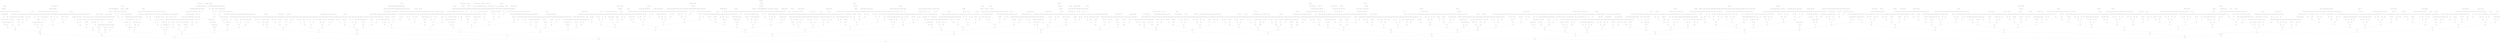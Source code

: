 graph my_graph {
BANWARTH2 [shape=circle];
BANWARTH4 [shape=circle];
PERRIER5 -- BANWARTH2  [color=blue];
BANWARTH4 -- BANWARTH2  [color=blue];
PERRIER5 [shape=circle];
PERRIER10 [shape=circle];
CHATILLON11 -- PERRIER5  [color=blue];
PERRIER10 -- PERRIER5  [color=blue];
CHATILLON11 [shape=circle];
CHATILLON22 [shape=circle];
GHERARDI23 -- CHATILLON11  [color=blue];
CHATILLON22 -- CHATILLON11  [color=blue];
GHERARDI23 [shape=circle];
GHERARDI46 [shape=circle];
MORALI47 -- GHERARDI23  [color=blue];
GHERARDI46 -- GHERARDI23  [color=blue];
CHATILLON22 [shape=circle];
CHATILLON44 [shape=circle];
MORAND45 -- CHATILLON22  [color=blue];
CHATILLON44 -- CHATILLON22  [color=blue];
MORAND45 [shape=circle];
MORAND90 [shape=circle];
RAFFIN91 -- MORAND45  [color=blue];
MORAND90 -- MORAND45  [color=blue];
RAFFIN91 [shape=circle];
RAFFIN182 [shape=circle];
JOURDAIN183 -- RAFFIN91  [color=blue];
RAFFIN182 -- RAFFIN91  [color=blue];
JOURDAIN183 [shape=circle];
JOURDAIN366 [shape=circle];
TENANT367 -- JOURDAIN183  [color=blue];
JOURDAIN366 -- JOURDAIN183  [color=blue];
TENANT367 [shape=circle];
TENANT734 [shape=circle];
BELLATON735 -- TENANT367  [color=blue];
TENANT734 -- TENANT367  [color=blue];
BELLATON735 [shape=circle];
BELLATON1470 [shape=circle];
JACQUET1471 -- BELLATON735  [color=blue];
BELLATON1470 -- BELLATON735  [color=blue];
JACQUET1471 [shape=circle];
JACQUET2942 [shape=circle];
SEVOZ2943 -- JACQUET1471  [color=blue];
JACQUET2942 -- JACQUET1471  [color=blue];
SEVOZ2943 [shape=circle];
SEVOZ5886 [shape=circle];
JOURDAIN5887 -- SEVOZ2943  [color=blue];
SEVOZ5886 -- SEVOZ2943  [color=blue];
JACQUET2942 [shape=circle];
JACQUET5884 [shape=circle];
CERDON5885 -- JACQUET2942  [color=blue];
JACQUET5884 -- JACQUET2942  [color=blue];
CERDON5885 [shape=circle];
CERDON11770 [shape=circle];
DEVILLE11771 -- CERDON5885  [color=blue];
CERDON11770 -- CERDON5885  [color=blue];
DEVILLE11771 [shape=circle];
DEVILLE23542 [shape=circle];
XXX23543 -- DEVILLE11771  [color=blue];
DEVILLE23542 -- DEVILLE11771  [color=blue];
JACQUET5884 [shape=circle];
JACQUER11768 [shape=circle];
LIARD11769 -- JACQUET5884  [color=blue];
JACQUER11768 -- JACQUET5884  [color=blue];
BELLATON1470 [shape=circle];
BELLATON2940 [shape=circle];
MASSET2941 -- BELLATON1470  [color=blue];
BELLATON2940 -- BELLATON1470  [color=blue];
MASSET2941 [shape=circle];
MASSET5882 [shape=circle];
BOLLIET5883 -- MASSET2941  [color=blue];
MASSET5882 -- MASSET2941  [color=blue];
BOLLIET5883 [shape=circle];
BOLLIET11766 [shape=circle];
BARBOLLAT11767 -- BOLLIET5883  [color=blue];
BOLLIET11766 -- BOLLIET5883  [color=blue];
BARBOLLAT11767 [shape=circle];
BARBOLLAT23534 [shape=circle];
XXX23535 -- BARBOLLAT11767  [color=blue];
BARBOLLAT23534 -- BARBOLLAT11767  [color=blue];
MASSET5882 [shape=circle];
MASSET11764 [shape=circle];
CERDON11765 -- MASSET5882  [color=blue];
MASSET11764 -- MASSET5882  [color=blue];
BELLATON2940 [shape=circle];
BELLATON5880 [shape=circle];
CHATILLON5881 -- BELLATON2940  [color=blue];
BELLATON5880 -- BELLATON2940  [color=blue];
CHATILLON5881 [shape=circle];
CHATILLON11762 [shape=circle];
JACQUER11763 -- CHATILLON5881  [color=blue];
CHATILLON11762 -- CHATILLON5881  [color=blue];
JACQUER11763 [shape=circle];
JACQUER23526 [shape=circle];
DEVILLE23527 -- JACQUER11763  [color=blue];
JACQUER23526 -- JACQUER11763  [color=blue];
CHATILLON11762 [shape=circle];
CHATILLON23524 [shape=circle];
MONTAGNAT23525 -- CHATILLON11762  [color=blue];
CHATILLON23524 -- CHATILLON11762  [color=blue];
MONTAGNAT23525 [shape=circle];
MONTAGNAT47050 [shape=circle];
XXX47051 -- MONTAGNAT23525  [color=blue];
MONTAGNAT47050 -- MONTAGNAT23525  [color=blue];
CHATILLON23524 [shape=circle];
CHATILLON47048 [shape=circle];
XXX47049 -- CHATILLON23524  [color=blue];
CHATILLON47048 -- CHATILLON23524  [color=blue];
BELLATON5880 [shape=circle];
BELLATON11760 [shape=circle];
LYARD11761 -- BELLATON5880  [color=blue];
BELLATON11760 -- BELLATON5880  [color=blue];
TENANT734 [shape=circle];
TENANT1468 [shape=circle];
DEROMAZ1469 -- TENANT734  [color=blue];
TENANT1468 -- TENANT734  [color=blue];
DEROMAZ1469 [shape=circle];
DEROMAZ2938 [shape=circle];
DEVILLE2939 -- DEROMAZ1469  [color=blue];
DEROMAZ2938 -- DEROMAZ1469  [color=blue];
DEVILLE2939 [shape=circle];
DEVILLE5878 [shape=circle];
MEYSSON5879 -- DEVILLE2939  [color=blue];
DEVILLE5878 -- DEVILLE2939  [color=blue];
MEYSSON5879 [shape=circle];
MEYSSON11758 [shape=circle];
DEROMAZ11759 -- MEYSSON5879  [color=blue];
MEYSSON11758 -- MEYSSON5879  [color=blue];
DEROMAZ11759 [shape=circle];
DEROMAZ23518 [shape=circle];
BARBOLLAT23519 -- DEROMAZ11759  [color=blue];
DEROMAZ23518 -- DEROMAZ11759  [color=blue];
MEYSSON11758 [shape=circle];
MEYSSON23516 [shape=circle];
"DE COMBAZ23517" -- MEYSSON11758  [color=blue];
MEYSSON23516 -- MEYSSON11758  [color=blue];
DEVILLE5878 [shape=circle];
DEVILLE11756 [shape=circle];
TENANT11757 -- DEVILLE5878  [color=blue];
DEVILLE11756 -- DEVILLE5878  [color=blue];
TENANT11757 [shape=circle];
TENANT23514 [shape=circle];
VARAMBIER23515 -- TENANT11757  [color=blue];
TENANT23514 -- TENANT11757  [color=blue];
DEVILLE11756 [shape=circle];
DEVILLE23512 [shape=circle];
CALLAMIER23513 -- DEVILLE11756  [color=blue];
DEVILLE23512 -- DEVILLE11756  [color=blue];
CALLAMIER23513 [shape=circle];
CALLAMIER47026 [shape=circle];
XXX47027 -- CALLAMIER23513  [color=blue];
CALLAMIER47026 -- CALLAMIER23513  [color=blue];
DEVILLE23512 [shape=circle];
DEVILLE47024 [shape=circle];
XXX47025 -- DEVILLE23512  [color=blue];
DEVILLE47024 -- DEVILLE23512  [color=blue];
DEROMAZ2938 [shape=circle];
DEROMAZ5876 [shape=circle];
AUGER5877 -- DEROMAZ2938  [color=blue];
DEROMAZ5876 -- DEROMAZ2938  [color=blue];
AUGER5877 [shape=circle];
AUGER11754 [shape=circle];
PERRET11755 -- AUGER5877  [color=blue];
AUGER11754 -- AUGER5877  [color=blue];
DEROMAZ5876 [shape=circle];
DEROMAZ11752 [shape=circle];
MONTAIGNAT11753 -- DEROMAZ5876  [color=blue];
DEROMAZ11752 -- DEROMAZ5876  [color=blue];
MONTAIGNAT11753 [shape=circle];
MONTAIGNAT23506 [shape=circle];
JACQUER23507 -- MONTAIGNAT11753  [color=blue];
MONTAIGNAT23506 -- MONTAIGNAT11753  [color=blue];
DEROMAZ11752 [shape=circle];
DEROMAZ23504 [shape=circle];
"JEHAN ANTHOYNE23505" -- DEROMAZ11752  [color=blue];
DEROMAZ23504 -- DEROMAZ11752  [color=blue];
TENANT1468 [shape=circle];
TENANT2936 [shape=circle];
DEVAUX2937 -- TENANT1468  [color=blue];
TENANT2936 -- TENANT1468  [color=blue];
DEVAUX2937 [shape=circle];
DEVAUX5874 [shape=circle];
SEGUILLON5875 -- DEVAUX2937  [color=blue];
DEVAUX5874 -- DEVAUX2937  [color=blue];
SEGUILLON5875 [shape=circle];
SEGUILLON11750 [shape=circle];
XXX11751 -- SEGUILLON5875  [color=blue];
SEGUILLON11750 -- SEGUILLON5875  [color=blue];
DEVAUX5874 [shape=circle];
DEVAUX11748 [shape=circle];
XXX11749 -- DEVAUX5874  [color=blue];
DEVAUX11748 -- DEVAUX5874  [color=blue];
TENANT2936 [shape=circle];
TENANT5872 [shape=circle];
DECOMBE5873 -- TENANT2936  [color=blue];
TENANT5872 -- TENANT2936  [color=blue];
DECOMBE5873 [shape=circle];
DECOMBE11746 [shape=circle];
TENANT11747 -- DECOMBE5873  [color=blue];
DECOMBE11746 -- DECOMBE5873  [color=blue];
TENANT5872 [shape=circle];
TENANT11744 [shape=circle];
"BEL COMPERE11745" -- TENANT5872  [color=blue];
TENANT11744 -- TENANT5872  [color=blue];
JOURDAIN366 [shape=circle];
JOURDAIN732 [shape=circle];
MEYSSON733 -- JOURDAIN366  [color=blue];
JOURDAIN732 -- JOURDAIN366  [color=blue];
MEYSSON733 [shape=circle];
MEYSSON1466 [shape=circle];
CHRISTIN1467 -- MEYSSON733  [color=blue];
MEYSSON1466 -- MEYSSON733  [color=blue];
CHRISTIN1467 [shape=circle];
CHRISTIN2934 [shape=circle];
POLLET2935 -- CHRISTIN1467  [color=blue];
CHRISTIN2934 -- CHRISTIN1467  [color=blue];
POLLET2935 [shape=circle];
POLLET5870 [shape=circle];
VERGUET5871 -- POLLET2935  [color=blue];
POLLET5870 -- POLLET2935  [color=blue];
POLLET5870 [shape=circle];
POLLET11740 [shape=circle];
GUILLIOT11741 -- POLLET5870  [color=blue];
POLLET11740 -- POLLET5870  [color=blue];
CHRISTIN2934 [shape=circle];
CHRISTIN5868 [shape=circle];
ARCHIMBAUD5869 -- CHRISTIN2934  [color=blue];
CHRISTIN5868 -- CHRISTIN2934  [color=blue];
MEYSSON1466 [shape=circle];
MEYSSON2932 [shape=circle];
PERROUX2933 -- MEYSSON1466  [color=blue];
MEYSSON2932 -- MEYSSON1466  [color=blue];
PERROUX2933 [shape=circle];
PERROUX5866 [shape=circle];
XXX5867 -- PERROUX2933  [color=blue];
PERROUX5866 -- PERROUX2933  [color=blue];
MEYSSON2932 [shape=circle];
MEYSSON5864 [shape=circle];
TENANT5865 -- MEYSSON2932  [color=blue];
MEYSSON5864 -- MEYSSON2932  [color=blue];
TENANT5865 [shape=circle];
TENAND11730 [shape=circle];
VARAMBIER11731 -- TENANT5865  [color=blue];
TENAND11730 -- TENANT5865  [color=blue];
TENAND11730 [shape=circle];
TENAND23460 [shape=circle];
PERRODET23461 -- TENAND11730  [color=blue];
TENAND23460 -- TENAND11730  [color=blue];
MEYSSON5864 [shape=circle];
MEYSSON11728 [shape=circle];
DECOMBAZ11729 -- MEYSSON5864  [color=blue];
MEYSSON11728 -- MEYSSON5864  [color=blue];
JOURDAIN732 [shape=circle];
JOURDAIN1464 [shape=circle];
NIVET1465 -- JOURDAIN732  [color=blue];
JOURDAIN1464 -- JOURDAIN732  [color=blue];
NIVET1465 [shape=circle];
NIVET2930 [shape=circle];
DEROMAZ2931 -- NIVET1465  [color=blue];
NIVET2930 -- NIVET1465  [color=blue];
DEROMAZ2931 [shape=circle];
DEROMAZ5862 [shape=circle];
COISSARD5863 -- DEROMAZ2931  [color=blue];
DEROMAZ5862 -- DEROMAZ2931  [color=blue];
COISSARD5863 [shape=circle];
COISSARD11726 [shape=circle];
CERDON11727 -- COISSARD5863  [color=blue];
COISSARD11726 -- COISSARD5863  [color=blue];
CERDON11727 [shape=circle];
CERDON23454 [shape=circle];
JACOB23455 -- CERDON11727  [color=blue];
CERDON23454 -- CERDON11727  [color=blue];
DEROMAZ5862 [shape=circle];
DEROMAZ11724 [shape=circle];
QUATRE11725 -- DEROMAZ5862  [color=blue];
DEROMAZ11724 -- DEROMAZ5862  [color=blue];
NIVET2930 [shape=circle];
NIVET5860 [shape=circle];
BARBOLLAT5861 -- NIVET2930  [color=blue];
NIVET5860 -- NIVET2930  [color=blue];
BARBOLLAT5861 [shape=circle];
BARBOLLAT11722 [shape=circle];
DEVILLE11723 -- BARBOLLAT5861  [color=blue];
BARBOLLAT11722 -- BARBOLLAT5861  [color=blue];
DEVILLE11723 [shape=circle];
DEVILLE23446 [shape=circle];
CALLAMIER23447 -- DEVILLE11723  [color=blue];
DEVILLE23446 -- DEVILLE11723  [color=blue];
CALLAMIER23447 [shape=circle];
CALLAMIER46894 [shape=circle];
XXX46895 -- CALLAMIER23447  [color=blue];
CALLAMIER46894 -- CALLAMIER23447  [color=blue];
DEVILLE23446 [shape=circle];
DEVILLE46892 [shape=circle];
XXX46893 -- DEVILLE23446  [color=blue];
DEVILLE46892 -- DEVILLE23446  [color=blue];
BARBOLLAT11722 [shape=circle];
BARBOLLAT23444 [shape=circle];
XXX23445 -- BARBOLLAT11722  [color=blue];
BARBOLLAT23444 -- BARBOLLAT11722  [color=blue];
NIVET5860 [shape=circle];
NIVET11720 [shape=circle];
BOLLIET11721 -- NIVET5860  [color=blue];
NIVET11720 -- NIVET5860  [color=blue];
NIVET11720 [shape=circle];
NIVET23440 [shape=circle];
JORDAN23441 -- NIVET11720  [color=blue];
NIVET23440 -- NIVET11720  [color=blue];
JOURDAIN1464 [shape=circle];
JOURDAIN2928 [shape=circle];
BURDET2929 -- JOURDAIN1464  [color=blue];
JOURDAIN2928 -- JOURDAIN1464  [color=blue];
BURDET2929 [shape=circle];
BURDET5858 [shape=circle];
TORROLLION5859 -- BURDET2929  [color=blue];
BURDET5858 -- BURDET2929  [color=blue];
TORROLLION5859 [shape=circle];
TORROLLION11718 [shape=circle];
MONTAIGNAT11719 -- TORROLLION5859  [color=blue];
TORROLLION11718 -- TORROLLION5859  [color=blue];
MONTAIGNAT11719 [shape=circle];
MONTAIGNAT23438 [shape=circle];
DEROMA23439 -- MONTAIGNAT11719  [color=blue];
MONTAIGNAT23438 -- MONTAIGNAT11719  [color=blue];
BURDET5858 [shape=circle];
BURDET11716 [shape=circle];
JACQUET11717 -- BURDET5858  [color=blue];
BURDET11716 -- BURDET5858  [color=blue];
JOURDAIN2928 [shape=circle];
JOURDAIN5856 [shape=circle];
LEVRAT5857 -- JOURDAIN2928  [color=blue];
JOURDAIN5856 -- JOURDAIN2928  [color=blue];
LEVRAT5857 [shape=circle];
LEVRAT11714 [shape=circle];
LIARD11715 -- LEVRAT5857  [color=blue];
LEVRAT11714 -- LEVRAT5857  [color=blue];
JOURDAIN5856 [shape=circle];
JOURDAIN11712 [shape=circle];
FORNIER11713 -- JOURDAIN5856  [color=blue];
JOURDAIN11712 -- JOURDAIN5856  [color=blue];
JOURDAIN11712 [shape=circle];
JOURDAIN23424 [shape=circle];
CHASTILLON23425 -- JOURDAIN11712  [color=blue];
JOURDAIN23424 -- JOURDAIN11712  [color=blue];
RAFFIN182 [shape=circle];
RAFFIN364 [shape=circle];
MARECHAL365 -- RAFFIN182  [color=blue];
RAFFIN364 -- RAFFIN182  [color=blue];
MARECHAL365 [shape=circle];
MARECHAL730 [shape=circle];
BELLATON731 -- MARECHAL365  [color=blue];
MARECHAL730 -- MARECHAL365  [color=blue];
BELLATON731 [shape=circle];
BELLATON1462 [shape=circle];
TILLIER1463 -- BELLATON731  [color=blue];
BELLATON1462 -- BELLATON731  [color=blue];
TILLIER1463 [shape=circle];
TILLIER2926 [shape=circle];
VARAMBIER2927 -- TILLIER1463  [color=blue];
TILLIER2926 -- TILLIER1463  [color=blue];
VARAMBIER2927 [shape=circle];
VARAMBIER5854 [shape=circle];
"TOURNIER C.5855" -- VARAMBIER2927  [color=blue];
VARAMBIER5854 -- VARAMBIER2927  [color=blue];
"TOURNIER C.5855" [shape=circle];
"TOURNIER C.11710" [shape=circle];
LIARD11711 -- "TOURNIER C.5855"  [color=blue];
"TOURNIER C.11710" -- "TOURNIER C.5855"  [color=blue];
VARAMBIER5854 [shape=circle];
VARAMBIER11708 [shape=circle];
CHASTILLON11709 -- VARAMBIER5854  [color=blue];
VARAMBIER11708 -- VARAMBIER5854  [color=blue];
TILLIER2926 [shape=circle];
TILLIER5852 [shape=circle];
SERDON5853 -- TILLIER2926  [color=blue];
TILLIER5852 -- TILLIER2926  [color=blue];
SERDON5853 [shape=circle];
SERDON11706 [shape=circle];
DEVILLE11707 -- SERDON5853  [color=blue];
SERDON11706 -- SERDON5853  [color=blue];
DEVILLE11707 [shape=circle];
DEVILLE23414 [shape=circle];
CALLAMIER23415 -- DEVILLE11707  [color=blue];
DEVILLE23414 -- DEVILLE11707  [color=blue];
CALLAMIER23415 [shape=circle];
CALLAMIER46830 [shape=circle];
XXX46831 -- CALLAMIER23415  [color=blue];
CALLAMIER46830 -- CALLAMIER23415  [color=blue];
DEVILLE23414 [shape=circle];
DEVILLE46828 [shape=circle];
XXX46829 -- DEVILLE23414  [color=blue];
DEVILLE46828 -- DEVILLE23414  [color=blue];
TILLIER5852 [shape=circle];
TILLIER11704 [shape=circle];
RAFFIN11705 -- TILLIER5852  [color=blue];
TILLIER11704 -- TILLIER5852  [color=blue];
BELLATON1462 [shape=circle];
BELLATON2924 [shape=circle];
DECOMBAZ2925 -- BELLATON1462  [color=blue];
BELLATON2924 -- BELLATON1462  [color=blue];
DECOMBAZ2925 [shape=circle];
DECOMBES5850 [shape=circle];
TENANT5851 -- DECOMBAZ2925  [color=blue];
DECOMBES5850 -- DECOMBAZ2925  [color=blue];
TENANT5851 [shape=circle];
"TENAND MORIER11702" [shape=circle];
ROGUER11703 -- TENANT5851  [color=blue];
"TENAND MORIER11702" -- TENANT5851  [color=blue];
DECOMBES5850 [shape=circle];
DECOMBAS11700 [shape=circle];
CERDON11701 -- DECOMBES5850  [color=blue];
DECOMBAS11700 -- DECOMBES5850  [color=blue];
CERDON11701 [shape=circle];
CERDON23402 [shape=circle];
JACOB23403 -- CERDON11701  [color=blue];
CERDON23402 -- CERDON11701  [color=blue];
DECOMBAS11700 [shape=circle];
DECOMBAS23400 [shape=circle];
DEVILLE23401 -- DECOMBAS11700  [color=blue];
DECOMBAS23400 -- DECOMBAS11700  [color=blue];
BELLATON2924 [shape=circle];
BELLATON5848 [shape=circle];
CHATILLON5849 -- BELLATON2924  [color=blue];
BELLATON5848 -- BELLATON2924  [color=blue];
CHATILLON5849 [shape=circle];
CHATILLON11698 [shape=circle];
JACQUER11699 -- CHATILLON5849  [color=blue];
CHATILLON11698 -- CHATILLON5849  [color=blue];
JACQUER11699 [shape=circle];
JACQUER23398 [shape=circle];
DEVILLE23399 -- JACQUER11699  [color=blue];
JACQUER23398 -- JACQUER11699  [color=blue];
CHATILLON11698 [shape=circle];
CHATILLON23396 [shape=circle];
MONTAGNAT23397 -- CHATILLON11698  [color=blue];
CHATILLON23396 -- CHATILLON11698  [color=blue];
BELLATON5848 [shape=circle];
BELLATON11696 [shape=circle];
LIARD11697 -- BELLATON5848  [color=blue];
BELLATON11696 -- BELLATON5848  [color=blue];
MARECHAL730 [shape=circle];
MARECHAL1460 [shape=circle];
BERTHET1461 -- MARECHAL730  [color=blue];
MARECHAL1460 -- MARECHAL730  [color=blue];
BERTHET1461 [shape=circle];
BERTHET2922 [shape=circle];
DEROMAZ2923 -- BERTHET1461  [color=blue];
BERTHET2922 -- BERTHET1461  [color=blue];
DEROMAZ2923 [shape=circle];
DEROMA5846 [shape=circle];
SERRIERE5847 -- DEROMAZ2923  [color=blue];
DEROMA5846 -- DEROMAZ2923  [color=blue];
SERRIERE5847 [shape=circle];
SERRIERE11694 [shape=circle];
XXX11695 -- SERRIERE5847  [color=blue];
SERRIERE11694 -- SERRIERE5847  [color=blue];
DEROMA5846 [shape=circle];
DEROMA11692 [shape=circle];
DECOMBAZ11693 -- DEROMA5846  [color=blue];
DEROMA11692 -- DEROMA5846  [color=blue];
BERTHET2922 [shape=circle];
BERTHET5844 [shape=circle];
TISSOT5845 -- BERTHET2922  [color=blue];
BERTHET5844 -- BERTHET2922  [color=blue];
MARECHAL1460 [shape=circle];
MARECHAL2920 [shape=circle];
MORAND2921 -- MARECHAL1460  [color=blue];
MARECHAL2920 -- MARECHAL1460  [color=blue];
MORAND2921 [shape=circle];
MORAND5842 [shape=circle];
VALENTIN5843 -- MORAND2921  [color=blue];
MORAND5842 -- MORAND2921  [color=blue];
MORAND5842 [shape=circle];
MORAND11684 [shape=circle];
BARBOLLAT11685 -- MORAND5842  [color=blue];
MORAND11684 -- MORAND5842  [color=blue];
MARECHAL2920 [shape=circle];
MARECHAL5840 [shape=circle];
MASSET5841 -- MARECHAL2920  [color=blue];
MARECHAL5840 -- MARECHAL2920  [color=blue];
MARECHAL5840 [shape=circle];
MARECHAL11680 [shape=circle];
MONTAGNAT11681 -- MARECHAL5840  [color=blue];
MARECHAL11680 -- MARECHAL5840  [color=blue];
MONTAGNAT11681 [shape=circle];
MONTAGNAT23362 [shape=circle];
BRANDON23363 -- MONTAGNAT11681  [color=blue];
MONTAGNAT23362 -- MONTAGNAT11681  [color=blue];
MONTAGNAT23362 [shape=circle];
MONTAGNAT46724 [shape=circle];
XXX46725 -- MONTAGNAT23362  [color=blue];
MONTAGNAT46724 -- MONTAGNAT23362  [color=blue];
RAFFIN364 [shape=circle];
RAFFIN728 [shape=circle];
MARECHAL729 -- RAFFIN364  [color=blue];
RAFFIN728 -- RAFFIN364  [color=blue];
MARECHAL729 [shape=circle];
MARECHAL1458 [shape=circle];
BERTHET1459 -- MARECHAL729  [color=blue];
MARECHAL1458 -- MARECHAL729  [color=blue];
BERTHET1459 [shape=circle];
BERTHET2918 [shape=circle];
DEROMA2919 -- BERTHET1459  [color=blue];
BERTHET2918 -- BERTHET1459  [color=blue];
DEROMA2919 [shape=circle];
DEROMA5838 [shape=circle];
SERRIERE5839 -- DEROMA2919  [color=blue];
DEROMA5838 -- DEROMA2919  [color=blue];
SERRIERE5839 [shape=circle];
SERRIERE11678 [shape=circle];
XXX11679 -- SERRIERE5839  [color=blue];
SERRIERE11678 -- SERRIERE5839  [color=blue];
DEROMA5838 [shape=circle];
DEROMA11676 [shape=circle];
DECOMBAZ11677 -- DEROMA5838  [color=blue];
DEROMA11676 -- DEROMA5838  [color=blue];
BERTHET2918 [shape=circle];
BERTHET5836 [shape=circle];
TISSOT5837 -- BERTHET2918  [color=blue];
BERTHET5836 -- BERTHET2918  [color=blue];
MARECHAL1458 [shape=circle];
MARECHAL2916 [shape=circle];
MORAND2917 -- MARECHAL1458  [color=blue];
MARECHAL2916 -- MARECHAL1458  [color=blue];
MORAND2917 [shape=circle];
MORAND5834 [shape=circle];
VALENTIN5835 -- MORAND2917  [color=blue];
MORAND5834 -- MORAND2917  [color=blue];
MORAND5834 [shape=circle];
MORAND11668 [shape=circle];
BARBOLLAT11669 -- MORAND5834  [color=blue];
MORAND11668 -- MORAND5834  [color=blue];
MARECHAL2916 [shape=circle];
MARECHAL5832 [shape=circle];
MASSET5833 -- MARECHAL2916  [color=blue];
MARECHAL5832 -- MARECHAL2916  [color=blue];
MARECHAL5832 [shape=circle];
MARECHAL11664 [shape=circle];
MONTAGNAT11665 -- MARECHAL5832  [color=blue];
MARECHAL11664 -- MARECHAL5832  [color=blue];
RAFFIN728 [shape=circle];
RAFFIN1456 [shape=circle];
BELLATON1457 -- RAFFIN728  [color=blue];
RAFFIN1456 -- RAFFIN728  [color=blue];
BELLATON1457 [shape=circle];
BELLATON2914 [shape=circle];
DECOMBAZ2915 -- BELLATON1457  [color=blue];
BELLATON2914 -- BELLATON1457  [color=blue];
DECOMBAZ2915 [shape=circle];
"DECOMBES ROS.5830" [shape=circle];
TENANT5831 -- DECOMBAZ2915  [color=blue];
"DECOMBES ROS.5830" -- DECOMBAZ2915  [color=blue];
TENANT5831 [shape=circle];
"TENAND MOR.11662" [shape=circle];
ROGUER11663 -- TENANT5831  [color=blue];
"TENAND MOR.11662" -- TENANT5831  [color=blue];
"DECOMBES ROS.5830" [shape=circle];
DECOMBAS11660 [shape=circle];
CERDON11661 -- "DECOMBES ROS.5830"  [color=blue];
DECOMBAS11660 -- "DECOMBES ROS.5830"  [color=blue];
CERDON11661 [shape=circle];
CERDON23322 [shape=circle];
JACOB23323 -- CERDON11661  [color=blue];
CERDON23322 -- CERDON11661  [color=blue];
DECOMBAS11660 [shape=circle];
DECOMBAS23320 [shape=circle];
DEVILLE23321 -- DECOMBAS11660  [color=blue];
DECOMBAS23320 -- DECOMBAS11660  [color=blue];
BELLATON2914 [shape=circle];
BELLATON5828 [shape=circle];
CHATILLON5829 -- BELLATON2914  [color=blue];
BELLATON5828 -- BELLATON2914  [color=blue];
CHATILLON5829 [shape=circle];
CHATILLON11658 [shape=circle];
JACQUER11659 -- CHATILLON5829  [color=blue];
CHATILLON11658 -- CHATILLON5829  [color=blue];
JACQUER11659 [shape=circle];
JACQUER23318 [shape=circle];
DEVILLE23319 -- JACQUER11659  [color=blue];
JACQUER23318 -- JACQUER11659  [color=blue];
CHATILLON11658 [shape=circle];
CHATILLON23316 [shape=circle];
MONTAGNAT23317 -- CHATILLON11658  [color=blue];
CHATILLON23316 -- CHATILLON11658  [color=blue];
MONTAGNAT23317 [shape=circle];
MONTAGNAT46634 [shape=circle];
XXX46635 -- MONTAGNAT23317  [color=blue];
MONTAGNAT46634 -- MONTAGNAT23317  [color=blue];
CHATILLON23316 [shape=circle];
CHATILLON46632 [shape=circle];
XXX46633 -- CHATILLON23316  [color=blue];
CHATILLON46632 -- CHATILLON23316  [color=blue];
BELLATON5828 [shape=circle];
BELLATON11656 [shape=circle];
LIARD11657 -- BELLATON5828  [color=blue];
BELLATON11656 -- BELLATON5828  [color=blue];
RAFFIN1456 [shape=circle];
RAFFIN2912 [shape=circle];
LEONARD2913 -- RAFFIN1456  [color=blue];
RAFFIN2912 -- RAFFIN1456  [color=blue];
LEONARD2913 [shape=circle];
LEONARD5826 [shape=circle];
JACOB5827 -- LEONARD2913  [color=blue];
LEONARD5826 -- LEONARD2913  [color=blue];
JACOB5827 [shape=circle];
JACOB11654 [shape=circle];
"BOLLIET GAL.11655" -- JACOB5827  [color=blue];
JACOB11654 -- JACOB5827  [color=blue];
"BOLLIET GAL.11655" [shape=circle];
"BOLLIET GAL.23310" [shape=circle];
"BOGUER FRA.23311" -- "BOLLIET GAL.11655"  [color=blue];
"BOLLIET GAL.23310" -- "BOLLIET GAL.11655"  [color=blue];
"BOGUER FRA.23311" [shape=circle];
"BOGUER FRA.46622" [shape=circle];
XXX46623 -- "BOGUER FRA.23311"  [color=blue];
"BOGUER FRA.46622" -- "BOGUER FRA.23311"  [color=blue];
JACOB11654 [shape=circle];
JACOB23308 [shape=circle];
DEVILLE23309 -- JACOB11654  [color=blue];
JACOB23308 -- JACOB11654  [color=blue];
DEVILLE23309 [shape=circle];
DEVILLE46618 [shape=circle];
XXX46619 -- DEVILLE23309  [color=blue];
DEVILLE46618 -- DEVILLE23309  [color=blue];
LEONARD5826 [shape=circle];
LEONARD11652 [shape=circle];
DUROD11653 -- LEONARD5826  [color=blue];
LEONARD11652 -- LEONARD5826  [color=blue];
DUROD11653 [shape=circle];
DUROD23306 [shape=circle];
XXX23307 -- DUROD11653  [color=blue];
DUROD23306 -- DUROD11653  [color=blue];
LEONARD11652 [shape=circle];
LEONARD23304 [shape=circle];
PERROD23305 -- LEONARD11652  [color=blue];
LEONARD23304 -- LEONARD11652  [color=blue];
RAFFIN2912 [shape=circle];
RAFFIN5824 [shape=circle];
MEYSSON5825 -- RAFFIN2912  [color=blue];
RAFFIN5824 -- RAFFIN2912  [color=blue];
MEYSSON5825 [shape=circle];
MEYSSON11650 [shape=circle];
"TENAND MOR.11651" -- MEYSSON5825  [color=blue];
MEYSSON11650 -- MEYSSON5825  [color=blue];
MEYSSON11650 [shape=circle];
MEYSSON23300 [shape=circle];
MORRIER23301 -- MEYSSON11650  [color=blue];
MEYSSON23300 -- MEYSSON11650  [color=blue];
RAFFIN5824 [shape=circle];
RAFFIN11648 [shape=circle];
DAYAN11649 -- RAFFIN5824  [color=blue];
RAFFIN11648 -- RAFFIN5824  [color=blue];
DAYAN11649 [shape=circle];
DAYAN23298 [shape=circle];
"DE COMBAZ23299" -- DAYAN11649  [color=blue];
DAYAN23298 -- DAYAN11649  [color=blue];
RAFFIN11648 [shape=circle];
RAFFIN23296 [shape=circle];
XXX23297 -- RAFFIN11648  [color=blue];
RAFFIN23296 -- RAFFIN11648  [color=blue];
MORAND90 [shape=circle];
MORAND180 [shape=circle];
DUPONT181 -- MORAND90  [color=blue];
MORAND180 -- MORAND90  [color=blue];
DUPONT181 [shape=circle];
"DUPONT VACHU362" [shape=circle];
SIBUET363 -- DUPONT181  [color=blue];
"DUPONT VACHU362" -- DUPONT181  [color=blue];
SIBUET363 [shape=circle];
SIBUET726 [shape=circle];
DUFOURD727 -- SIBUET363  [color=blue];
SIBUET726 -- SIBUET363  [color=blue];
DUFOURD727 [shape=circle];
DUFOURD1454 [shape=circle];
LEMPEREUR1455 -- DUFOURD727  [color=blue];
DUFOURD1454 -- DUFOURD727  [color=blue];
LEMPEREUR1455 [shape=circle];
LEMPEREUR2910 [shape=circle];
SIBUET2911 -- LEMPEREUR1455  [color=blue];
LEMPEREUR2910 -- LEMPEREUR1455  [color=blue];
SIBUET2911 [shape=circle];
SIBUET5822 [shape=circle];
"DUPONT DERG.5823" -- SIBUET2911  [color=blue];
SIBUET5822 -- SIBUET2911  [color=blue];
"DUPONT DERG.5823" [shape=circle];
"DUPONT DER.11646" [shape=circle];
XXX11647 -- "DUPONT DERG.5823"  [color=blue];
"DUPONT DER.11646" -- "DUPONT DERG.5823"  [color=blue];
SIBUET5822 [shape=circle];
SIBUET11644 [shape=circle];
XXX11645 -- SIBUET5822  [color=blue];
SIBUET11644 -- SIBUET5822  [color=blue];
LEMPEREUR2910 [shape=circle];
LEMPEREUR5820 [shape=circle];
JUGAT5821 -- LEMPEREUR2910  [color=blue];
LEMPEREUR5820 -- LEMPEREUR2910  [color=blue];
DUFOURD1454 [shape=circle];
DUFOURD2908 [shape=circle];
MICHAUX2909 -- DUFOURD1454  [color=blue];
DUFOURD2908 -- DUFOURD1454  [color=blue];
SIBUET726 [shape=circle];
SIBUET1452 [shape=circle];
DUPONT1453 -- SIBUET726  [color=blue];
SIBUET1452 -- SIBUET726  [color=blue];
DUPONT1453 [shape=circle];
DUPONT2906 [shape=circle];
PELIOT2907 -- DUPONT1453  [color=blue];
DUPONT2906 -- DUPONT1453  [color=blue];
SIBUET1452 [shape=circle];
SIBUET2904 [shape=circle];
PELIOT2905 -- SIBUET1452  [color=blue];
SIBUET2904 -- SIBUET1452  [color=blue];
"DUPONT VACHU362" [shape=circle];
"DUPONT VACHU724" [shape=circle];
BILLION725 -- "DUPONT VACHU362"  [color=blue];
"DUPONT VACHU724" -- "DUPONT VACHU362"  [color=blue];
BILLION725 [shape=circle];
BILLION1450 [shape=circle];
TRONCHON1451 -- BILLION725  [color=blue];
BILLION1450 -- BILLION725  [color=blue];
TRONCHON1451 [shape=circle];
TRONCHON2902 [shape=circle];
CACHET2903 -- TRONCHON1451  [color=blue];
TRONCHON2902 -- TRONCHON1451  [color=blue];
BILLION1450 [shape=circle];
BILLION2900 [shape=circle];
ROSSA2901 -- BILLION1450  [color=blue];
BILLION2900 -- BILLION1450  [color=blue];
"DUPONT VACHU724" [shape=circle];
"DUPONT VACHU1448" [shape=circle];
SIBUET1449 -- "DUPONT VACHU724"  [color=blue];
"DUPONT VACHU1448" -- "DUPONT VACHU724"  [color=blue];
SIBUET1449 [shape=circle];
SIBUET2898 [shape=circle];
LAGNY2899 -- SIBUET1449  [color=blue];
SIBUET2898 -- SIBUET1449  [color=blue];
"DUPONT VACHU1448" [shape=circle];
"DUPONT VACHU2896" [shape=circle];
"FOURNIER FRANC.2897" -- "DUPONT VACHU1448"  [color=blue];
"DUPONT VACHU2896" -- "DUPONT VACHU1448"  [color=blue];
MORAND180 [shape=circle];
MORAND360 [shape=circle];
DERILLEUX361 -- MORAND180  [color=blue];
MORAND360 -- MORAND180  [color=blue];
DERILLEUX361 [shape=circle];
DERILLEUX722 [shape=circle];
MEYSSON723 -- DERILLEUX361  [color=blue];
DERILLEUX722 -- DERILLEUX361  [color=blue];
MEYSSON723 [shape=circle];
MEYSSON1446 [shape=circle];
DECOMBAZ1447 -- MEYSSON723  [color=blue];
MEYSSON1446 -- MEYSSON723  [color=blue];
DECOMBAZ1447 [shape=circle];
"DECOMBAZ ROS,2894" [shape=circle];
DEVILLE2895 -- DECOMBAZ1447  [color=blue];
"DECOMBAZ ROS,2894" -- DECOMBAZ1447  [color=blue];
DEVILLE2895 [shape=circle];
DEVILLE5790 [shape=circle];
LIARD5791 -- DEVILLE2895  [color=blue];
DEVILLE5790 -- DEVILLE2895  [color=blue];
LIARD5791 [shape=circle];
LIARD11582 [shape=circle];
MONTAGNAT11583 -- LIARD5791  [color=blue];
LIARD11582 -- LIARD5791  [color=blue];
DEVILLE5790 [shape=circle];
DEVILLE11580 [shape=circle];
CALLAMIER11581 -- DEVILLE5790  [color=blue];
DEVILLE11580 -- DEVILLE5790  [color=blue];
CALLAMIER11581 [shape=circle];
CALLAMIER23162 [shape=circle];
XXX23163 -- CALLAMIER11581  [color=blue];
CALLAMIER23162 -- CALLAMIER11581  [color=blue];
DEVILLE11580 [shape=circle];
DEVILLE23160 [shape=circle];
XXX23161 -- DEVILLE11580  [color=blue];
DEVILLE23160 -- DEVILLE11580  [color=blue];
"DECOMBAZ ROS,2894" [shape=circle];
"DECOMBAZ ROS.5788" [shape=circle];
SEVOZ5789 -- "DECOMBAZ ROS,2894"  [color=blue];
"DECOMBAZ ROS.5788" -- "DECOMBAZ ROS,2894"  [color=blue];
SEVOZ5789 [shape=circle];
SEVOZ11578 [shape=circle];
XXX11579 -- SEVOZ5789  [color=blue];
SEVOZ11578 -- SEVOZ5789  [color=blue];
"DECOMBAZ ROS.5788" [shape=circle];
DECOMBAZ11576 [shape=circle];
PICCARD11577 -- "DECOMBAZ ROS.5788"  [color=blue];
DECOMBAZ11576 -- "DECOMBAZ ROS.5788"  [color=blue];
MEYSSON1446 [shape=circle];
MEYSSON2892 [shape=circle];
MONTAGNAT2893 -- MEYSSON1446  [color=blue];
MEYSSON2892 -- MEYSSON1446  [color=blue];
MONTAGNAT2893 [shape=circle];
MONTAGNAT5786 [shape=circle];
RONDELER5787 -- MONTAGNAT2893  [color=blue];
MONTAGNAT5786 -- MONTAGNAT2893  [color=blue];
RONDELER5787 [shape=circle];
RONDELER11574 [shape=circle];
BALLAND11575 -- RONDELER5787  [color=blue];
RONDELER11574 -- RONDELER5787  [color=blue];
MONTAGNAT5786 [shape=circle];
MONTAGNAT11572 [shape=circle];
BRANDON11573 -- MONTAGNAT5786  [color=blue];
MONTAGNAT11572 -- MONTAGNAT5786  [color=blue];
MONTAGNAT11572 [shape=circle];
MONTAGNAT23144 [shape=circle];
XXX23145 -- MONTAGNAT11572  [color=blue];
MONTAGNAT23144 -- MONTAGNAT11572  [color=blue];
MEYSSON2892 [shape=circle];
MEYSSON5784 [shape=circle];
DEROMA5785 -- MEYSSON2892  [color=blue];
MEYSSON5784 -- MEYSSON2892  [color=blue];
DEROMA5785 [shape=circle];
DEROMA11570 [shape=circle];
BARBOLLAT11571 -- DEROMA5785  [color=blue];
DEROMA11570 -- DEROMA5785  [color=blue];
MEYSSON5784 [shape=circle];
MEYSSON11568 [shape=circle];
DECOMBAZ11569 -- MEYSSON5784  [color=blue];
MEYSSON11568 -- MEYSSON5784  [color=blue];
DERILLEUX722 [shape=circle];
DERILLEUX1444 [shape=circle];
BARBIER1445 -- DERILLEUX722  [color=blue];
DERILLEUX1444 -- DERILLEUX722  [color=blue];
DERILLEUX1444 [shape=circle];
DERILLEUX2888 [shape=circle];
CHAVENT2889 -- DERILLEUX1444  [color=blue];
DERILLEUX2888 -- DERILLEUX1444  [color=blue];
DERILLEUX2888 [shape=circle];
DERILLEUX5776 [shape=circle];
DAGAN5777 -- DERILLEUX2888  [color=blue];
DERILLEUX5776 -- DERILLEUX2888  [color=blue];
MORAND360 [shape=circle];
MORAND720 [shape=circle];
MOIRET721 -- MORAND360  [color=blue];
MORAND720 -- MORAND360  [color=blue];
MOIRET721 [shape=circle];
MAYRAT1442 [shape=circle];
MUNARET1443 -- MOIRET721  [color=blue];
MAYRAT1442 -- MOIRET721  [color=blue];
MUNARET1443 [shape=circle];
MUNARET2886 [shape=circle];
XXX2887 -- MUNARET1443  [color=blue];
MUNARET2886 -- MUNARET1443  [color=blue];
MORAND720 [shape=circle];
MORAND1440 [shape=circle];
DUBIEZ1441 -- MORAND720  [color=blue];
MORAND1440 -- MORAND720  [color=blue];
DUBIEZ1441 [shape=circle];
DUBIEZ2882 [shape=circle];
TILLIER2883 -- DUBIEZ1441  [color=blue];
DUBIEZ2882 -- DUBIEZ1441  [color=blue];
MORAND1440 [shape=circle];
MORAND2880 [shape=circle];
MASSET2881 -- MORAND1440  [color=blue];
MORAND2880 -- MORAND1440  [color=blue];
MASSET2881 [shape=circle];
MASSET5762 [shape=circle];
CERDON5763 -- MASSET2881  [color=blue];
MASSET5762 -- MASSET2881  [color=blue];
MORAND2880 [shape=circle];
MORAND5760 [shape=circle];
BUROD5761 -- MORAND2880  [color=blue];
MORAND5760 -- MORAND2880  [color=blue];
CHATILLON44 [shape=circle];
CHATILLON88 [shape=circle];
MEYSSON89 -- CHATILLON44  [color=blue];
CHATILLON88 -- CHATILLON44  [color=blue];
MEYSSON89 [shape=circle];
MEYSSON178 [shape=circle];
TENANT179 -- MEYSSON89  [color=blue];
MEYSSON178 -- MEYSSON89  [color=blue];
TENANT179 [shape=circle];
TENANT358 [shape=circle];
CHRISTIN359 -- TENANT179  [color=blue];
TENANT358 -- TENANT179  [color=blue];
CHRISTIN359 [shape=circle];
CHRISTIN718 [shape=circle];
BONNET719 -- CHRISTIN359  [color=blue];
CHRISTIN718 -- CHRISTIN359  [color=blue];
BONNET719 [shape=circle];
BONNET1438 [shape=circle];
BERTHELLIER1439 -- BONNET719  [color=blue];
BONNET1438 -- BONNET719  [color=blue];
BERTHELLIER1439 [shape=circle];
BERTHELIER2878 [shape=circle];
LAMY2879 -- BERTHELLIER1439  [color=blue];
BERTHELIER2878 -- BERTHELLIER1439  [color=blue];
LAMY2879 [shape=circle];
LAMY5758 [shape=circle];
PONCET5759 -- LAMY2879  [color=blue];
LAMY5758 -- LAMY2879  [color=blue];
PONCET5759 [shape=circle];
PONCET11518 [shape=circle];
BOCCONNET11519 -- PONCET5759  [color=blue];
PONCET11518 -- PONCET5759  [color=blue];
LAMY5758 [shape=circle];
LAMY11516 [shape=circle];
DUBOIS11517 -- LAMY5758  [color=blue];
LAMY11516 -- LAMY5758  [color=blue];
BERTHELIER2878 [shape=circle];
BERTHELIER5756 [shape=circle];
LANDRESSI5757 -- BERTHELIER2878  [color=blue];
BERTHELIER5756 -- BERTHELIER2878  [color=blue];
BONNET1438 [shape=circle];
BONNET2876 [shape=circle];
DEPIERRE2877 -- BONNET1438  [color=blue];
BONNET2876 -- BONNET1438  [color=blue];
DEPIERRE2877 [shape=circle];
DEPIERRE5754 [shape=circle];
MOINE5755 -- DEPIERRE2877  [color=blue];
DEPIERRE5754 -- DEPIERRE2877  [color=blue];
MOINE5755 [shape=circle];
MOINE11510 [shape=circle];
CHAPUIS11511 -- MOINE5755  [color=blue];
MOINE11510 -- MOINE5755  [color=blue];
CHAPUIS11511 [shape=circle];
CHAPUIS23022 [shape=circle];
XXX23023 -- CHAPUIS11511  [color=blue];
CHAPUIS23022 -- CHAPUIS11511  [color=blue];
MOINE11510 [shape=circle];
MOINE23020 [shape=circle];
SOIGNAT23021 -- MOINE11510  [color=blue];
MOINE23020 -- MOINE11510  [color=blue];
DEPIERRE5754 [shape=circle];
DEPIERRE11508 [shape=circle];
PITRAT11509 -- DEPIERRE5754  [color=blue];
DEPIERRE11508 -- DEPIERRE5754  [color=blue];
PITRAT11509 [shape=circle];
PITRAT23018 [shape=circle];
BANCHER23019 -- PITRAT11509  [color=blue];
PITRAT23018 -- PITRAT11509  [color=blue];
BONNET2876 [shape=circle];
BONNET5752 [shape=circle];
DOJAT5753 -- BONNET2876  [color=blue];
BONNET5752 -- BONNET2876  [color=blue];
DOJAT5753 [shape=circle];
DOJAT11506 [shape=circle];
PASSERAT11507 -- DOJAT5753  [color=blue];
DOJAT11506 -- DOJAT5753  [color=blue];
PASSERAT11507 [shape=circle];
PASSERAT23014 [shape=circle];
MICOLLET23015 -- PASSERAT11507  [color=blue];
PASSERAT23014 -- PASSERAT11507  [color=blue];
MICOLLET23015 [shape=circle];
MICOLLET46030 [shape=circle];
XXX46031 -- MICOLLET23015  [color=blue];
MICOLLET46030 -- MICOLLET23015  [color=blue];
DOJAT11506 [shape=circle];
DOJAT23012 [shape=circle];
MONIN23013 -- DOJAT11506  [color=blue];
DOJAT23012 -- DOJAT11506  [color=blue];
DOJAT23012 [shape=circle];
DOJAT46024 [shape=circle];
XXX46025 -- DOJAT23012  [color=blue];
DOJAT46024 -- DOJAT23012  [color=blue];
BONNET5752 [shape=circle];
BONNET11504 [shape=circle];
"NIGNON RAVAZ11505" -- BONNET5752  [color=blue];
BONNET11504 -- BONNET5752  [color=blue];
"NIGNON RAVAZ11505" [shape=circle];
"NIGNON RAVAZ23010" [shape=circle];
"ROBIN GARGAZ23011" -- "NIGNON RAVAZ11505"  [color=blue];
"NIGNON RAVAZ23010" -- "NIGNON RAVAZ11505"  [color=blue];
BONNET11504 [shape=circle];
BONNET23008 [shape=circle];
ROCHEZ23009 -- BONNET11504  [color=blue];
BONNET23008 -- BONNET11504  [color=blue];
ROCHEZ23009 [shape=circle];
ROCHEZ46018 [shape=circle];
XXX46019 -- ROCHEZ23009  [color=blue];
ROCHEZ46018 -- ROCHEZ23009  [color=blue];
BONNET23008 [shape=circle];
BONNET46016 [shape=circle];
"NIGNON RAVAZ46017" -- BONNET23008  [color=blue];
BONNET46016 -- BONNET23008  [color=blue];
BONNET46016 [shape=circle];
BONNET92032 [shape=circle];
XXX92033 -- BONNET46016  [color=blue];
BONNET92032 -- BONNET46016  [color=blue];
CHRISTIN718 [shape=circle];
CHRISTIN1436 [shape=circle];
JACQUET1437 -- CHRISTIN718  [color=blue];
CHRISTIN1436 -- CHRISTIN718  [color=blue];
JACQUET1437 [shape=circle];
JACQUET2874 [shape=circle];
CHATILLON2875 -- JACQUET1437  [color=blue];
JACQUET2874 -- JACQUET1437  [color=blue];
CHATILLON2875 [shape=circle];
CHATILLON5750 [shape=circle];
DEROMA5751 -- CHATILLON2875  [color=blue];
CHATILLON5750 -- CHATILLON2875  [color=blue];
DEROMA5751 [shape=circle];
DEROMA11502 [shape=circle];
PERRODET11503 -- DEROMA5751  [color=blue];
DEROMA11502 -- DEROMA5751  [color=blue];
DEROMA11502 [shape=circle];
DEROMA23004 [shape=circle];
JANTON23005 -- DEROMA11502  [color=blue];
DEROMA23004 -- DEROMA11502  [color=blue];
CHATILLON5750 [shape=circle];
CHATILLON11500 [shape=circle];
DAYAN11501 -- CHATILLON5750  [color=blue];
CHATILLON11500 -- CHATILLON5750  [color=blue];
JACQUET2874 [shape=circle];
JACQUET5748 [shape=circle];
SEVOZ5749 -- JACQUET2874  [color=blue];
JACQUET5748 -- JACQUET2874  [color=blue];
SEVOZ5749 [shape=circle];
SEVOZ11498 [shape=circle];
JORDAIN11499 -- SEVOZ5749  [color=blue];
SEVOZ11498 -- SEVOZ5749  [color=blue];
JACQUET5748 [shape=circle];
JACQUET11496 [shape=circle];
CERDON11497 -- JACQUET5748  [color=blue];
JACQUET11496 -- JACQUET5748  [color=blue];
CERDON11497 [shape=circle];
CERDON22994 [shape=circle];
DEVILLE22995 -- CERDON11497  [color=blue];
CERDON22994 -- CERDON11497  [color=blue];
DEVILLE22995 [shape=circle];
DEVILLE45990 [shape=circle];
XXX45991 -- DEVILLE22995  [color=blue];
DEVILLE45990 -- DEVILLE22995  [color=blue];
CHRISTIN1436 [shape=circle];
CHRISTIN2872 [shape=circle];
POLLET2873 -- CHRISTIN1436  [color=blue];
CHRISTIN2872 -- CHRISTIN1436  [color=blue];
POLLET2873 [shape=circle];
POLLET5746 [shape=circle];
VERGUET5747 -- POLLET2873  [color=blue];
POLLET5746 -- POLLET2873  [color=blue];
POLLET5746 [shape=circle];
POLLET11492 [shape=circle];
GUILLIOT11493 -- POLLET5746  [color=blue];
POLLET11492 -- POLLET5746  [color=blue];
CHRISTIN2872 [shape=circle];
CHRISTIN5744 [shape=circle];
ARCHIMBAUD5745 -- CHRISTIN2872  [color=blue];
CHRISTIN5744 -- CHRISTIN2872  [color=blue];
TENANT358 [shape=circle];
TENANT716 [shape=circle];
NIVET717 -- TENANT358  [color=blue];
TENANT716 -- TENANT358  [color=blue];
NIVET717 [shape=circle];
NIVET1434 [shape=circle];
TILLIER1435 -- NIVET717  [color=blue];
NIVET1434 -- NIVET717  [color=blue];
TILLIER1435 [shape=circle];
TILLIER2870 [shape=circle];
GENOUD2871 -- TILLIER1435  [color=blue];
TILLIER2870 -- TILLIER1435  [color=blue];
GENOUD2871 [shape=circle];
GENOUD5742 [shape=circle];
FORNIER5743 -- GENOUD2871  [color=blue];
GENOUD5742 -- GENOUD2871  [color=blue];
FORNIER5743 [shape=circle];
FORNIER11486 [shape=circle];
JEANDOUZ11487 -- FORNIER5743  [color=blue];
FORNIER11486 -- FORNIER5743  [color=blue];
GENOUD5742 [shape=circle];
GENOUD11484 [shape=circle];
BOURGEOIS11485 -- GENOUD5742  [color=blue];
GENOUD11484 -- GENOUD5742  [color=blue];
TILLIER2870 [shape=circle];
TILLIER5740 [shape=circle];
MATTON5741 -- TILLIER2870  [color=blue];
TILLIER5740 -- TILLIER2870  [color=blue];
MATTON5741 [shape=circle];
MATTON11482 [shape=circle];
SEVOZ11483 -- MATTON5741  [color=blue];
MATTON11482 -- MATTON5741  [color=blue];
TILLIER5740 [shape=circle];
TILLIER11480 [shape=circle];
TORILLONS11481 -- TILLIER5740  [color=blue];
TILLIER11480 -- TILLIER5740  [color=blue];
NIVET1434 [shape=circle];
NIVET2868 [shape=circle];
DEROMA2869 -- NIVET1434  [color=blue];
NIVET2868 -- NIVET1434  [color=blue];
DEROMA2869 [shape=circle];
DEROMAZ5738 [shape=circle];
COISSARD5739 -- DEROMA2869  [color=blue];
DEROMAZ5738 -- DEROMA2869  [color=blue];
COISSARD5739 [shape=circle];
COISSARD11478 [shape=circle];
CERDON11479 -- COISSARD5739  [color=blue];
COISSARD11478 -- COISSARD5739  [color=blue];
CERDON11479 [shape=circle];
CERDON22958 [shape=circle];
JACOB22959 -- CERDON11479  [color=blue];
CERDON22958 -- CERDON11479  [color=blue];
DEROMAZ5738 [shape=circle];
DEROMAZ11476 [shape=circle];
QUATRE11477 -- DEROMAZ5738  [color=blue];
DEROMAZ11476 -- DEROMAZ5738  [color=blue];
NIVET2868 [shape=circle];
NIVET5736 [shape=circle];
BARBOLLAT5737 -- NIVET2868  [color=blue];
NIVET5736 -- NIVET2868  [color=blue];
BARBOLLAT5737 [shape=circle];
BARBOLAT11474 [shape=circle];
DEVILLE11475 -- BARBOLLAT5737  [color=blue];
BARBOLAT11474 -- BARBOLLAT5737  [color=blue];
DEVILLE11475 [shape=circle];
DEVILLE22950 [shape=circle];
CALAMIER22951 -- DEVILLE11475  [color=blue];
DEVILLE22950 -- DEVILLE11475  [color=blue];
CALAMIER22951 [shape=circle];
CALLAMIER45902 [shape=circle];
XXX45903 -- CALAMIER22951  [color=blue];
CALLAMIER45902 -- CALAMIER22951  [color=blue];
DEVILLE22950 [shape=circle];
DEVILLE45900 [shape=circle];
XXX45901 -- DEVILLE22950  [color=blue];
DEVILLE45900 -- DEVILLE22950  [color=blue];
BARBOLAT11474 [shape=circle];
BARBOLAT22948 [shape=circle];
XXX22949 -- BARBOLAT11474  [color=blue];
BARBOLAT22948 -- BARBOLAT11474  [color=blue];
NIVET5736 [shape=circle];
"NIVET G.11472" [shape=circle];
BOLLIET11473 -- NIVET5736  [color=blue];
"NIVET G.11472" -- NIVET5736  [color=blue];
"NIVET G.11472" [shape=circle];
NIVET22944 [shape=circle];
JORDAN22945 -- "NIVET G.11472"  [color=blue];
NIVET22944 -- "NIVET G.11472"  [color=blue];
TENANT716 [shape=circle];
TENANT1432 [shape=circle];
DEROMAS1433 -- TENANT716  [color=blue];
TENANT1432 -- TENANT716  [color=blue];
DEROMAS1433 [shape=circle];
DEROMAS2866 [shape=circle];
DEVILLE2867 -- DEROMAS1433  [color=blue];
DEROMAS2866 -- DEROMAS1433  [color=blue];
DEVILLE2867 [shape=circle];
DEVILLE5734 [shape=circle];
MEYSSON5735 -- DEVILLE2867  [color=blue];
DEVILLE5734 -- DEVILLE2867  [color=blue];
MEYSSON5735 [shape=circle];
MEYSSON11470 [shape=circle];
DEROMAZ11471 -- MEYSSON5735  [color=blue];
MEYSSON11470 -- MEYSSON5735  [color=blue];
DEROMAZ11471 [shape=circle];
DEROMAZ22942 [shape=circle];
XXX22943 -- DEROMAZ11471  [color=blue];
DEROMAZ22942 -- DEROMAZ11471  [color=blue];
MEYSSON11470 [shape=circle];
MEYSSON22940 [shape=circle];
DECOMBAS22941 -- MEYSSON11470  [color=blue];
MEYSSON22940 -- MEYSSON11470  [color=blue];
DEVILLE5734 [shape=circle];
DEVILLE11468 [shape=circle];
"TENANT la B.11469" -- DEVILLE5734  [color=blue];
DEVILLE11468 -- DEVILLE5734  [color=blue];
"TENANT la B.11469" [shape=circle];
"TENANT la B.22938" [shape=circle];
VARAMBIER22939 -- "TENANT la B.11469"  [color=blue];
"TENANT la B.22938" -- "TENANT la B.11469"  [color=blue];
DEROMAS2866 [shape=circle];
DEROMAS5732 [shape=circle];
AUGER5733 -- DEROMAS2866  [color=blue];
DEROMAS5732 -- DEROMAS2866  [color=blue];
AUGER5733 [shape=circle];
AUGER11466 [shape=circle];
PERRET11467 -- AUGER5733  [color=blue];
AUGER11466 -- AUGER5733  [color=blue];
DEROMAS5732 [shape=circle];
DEROMAZ11464 [shape=circle];
MONTAGNAT11465 -- DEROMAS5732  [color=blue];
DEROMAZ11464 -- DEROMAS5732  [color=blue];
MONTAGNAT11465 [shape=circle];
MONTAIGNAT22930 [shape=circle];
JACQUER22931 -- MONTAGNAT11465  [color=blue];
MONTAIGNAT22930 -- MONTAGNAT11465  [color=blue];
DEROMAZ11464 [shape=circle];
DEROMAZ22928 [shape=circle];
"JEHAN ANTHOYNE22929" -- DEROMAZ11464  [color=blue];
DEROMAZ22928 -- DEROMAZ11464  [color=blue];
TENANT1432 [shape=circle];
TENANT2864 [shape=circle];
DEVAUX2865 -- TENANT1432  [color=blue];
TENANT2864 -- TENANT1432  [color=blue];
DEVAUX2865 [shape=circle];
DEVAUX5730 [shape=circle];
SEGUILLON5731 -- DEVAUX2865  [color=blue];
DEVAUX5730 -- DEVAUX2865  [color=blue];
SEGUILLON5731 [shape=circle];
SEGUILLON11462 [shape=circle];
XXX11463 -- SEGUILLON5731  [color=blue];
SEGUILLON11462 -- SEGUILLON5731  [color=blue];
DEVAUX5730 [shape=circle];
DEVAUX11460 [shape=circle];
XXX11461 -- DEVAUX5730  [color=blue];
DEVAUX11460 -- DEVAUX5730  [color=blue];
TENANT2864 [shape=circle];
TENANT5728 [shape=circle];
DECOMBE5729 -- TENANT2864  [color=blue];
TENANT5728 -- TENANT2864  [color=blue];
DECOMBE5729 [shape=circle];
DECOMBE11458 [shape=circle];
TENANT11459 -- DECOMBE5729  [color=blue];
DECOMBE11458 -- DECOMBE5729  [color=blue];
MEYSSON178 [shape=circle];
MEYSSON356 [shape=circle];
MONTAGNAT357 -- MEYSSON178  [color=blue];
MEYSSON356 -- MEYSSON178  [color=blue];
MONTAGNAT357 [shape=circle];
MONTAGNAT714 [shape=circle];
VARAMBIER715 -- MONTAGNAT357  [color=blue];
MONTAGNAT714 -- MONTAGNAT357  [color=blue];
VARAMBIER715 [shape=circle];
VARAMBIER1430 [shape=circle];
JACQUET1431 -- VARAMBIER715  [color=blue];
VARAMBIER1430 -- VARAMBIER715  [color=blue];
JACQUET1431 [shape=circle];
JACQUET2862 [shape=circle];
TRAFFAY2863 -- JACQUET1431  [color=blue];
JACQUET2862 -- JACQUET1431  [color=blue];
TRAFFAY2863 [shape=circle];
TRAFFAY5726 [shape=circle];
BERGER5727 -- TRAFFAY2863  [color=blue];
TRAFFAY5726 -- TRAFFAY2863  [color=blue];
BERGER5727 [shape=circle];
BERGER11454 [shape=circle];
JOBERT11455 -- BERGER5727  [color=blue];
BERGER11454 -- BERGER5727  [color=blue];
TRAFFAY5726 [shape=circle];
TRAFFAY11452 [shape=circle];
PERRET11453 -- TRAFFAY5726  [color=blue];
TRAFFAY11452 -- TRAFFAY5726  [color=blue];
TRAFFAY11452 [shape=circle];
TRAFFAY22904 [shape=circle];
XXX22905 -- TRAFFAY11452  [color=blue];
TRAFFAY22904 -- TRAFFAY11452  [color=blue];
JACQUET2862 [shape=circle];
JACQUET5724 [shape=circle];
SYRAND5725 -- JACQUET2862  [color=blue];
JACQUET5724 -- JACQUET2862  [color=blue];
SYRAND5725 [shape=circle];
SYRAND11450 [shape=circle];
ROUGES11451 -- SYRAND5725  [color=blue];
SYRAND11450 -- SYRAND5725  [color=blue];
JACQUET5724 [shape=circle];
JACQUET11448 [shape=circle];
BUROD11449 -- JACQUET5724  [color=blue];
JACQUET11448 -- JACQUET5724  [color=blue];
BUROD11449 [shape=circle];
BUROD22898 [shape=circle];
XXX22899 -- BUROD11449  [color=blue];
BUROD22898 -- BUROD11449  [color=blue];
JACQUET11448 [shape=circle];
JACQUET22896 [shape=circle];
DEVILLE22897 -- JACQUET11448  [color=blue];
JACQUET22896 -- JACQUET11448  [color=blue];
VARAMBIER1430 [shape=circle];
VARAMBIER2860 [shape=circle];
BANDIN2861 -- VARAMBIER1430  [color=blue];
VARAMBIER2860 -- VARAMBIER1430  [color=blue];
BANDIN2861 [shape=circle];
BANDIN5722 [shape=circle];
CHEURIER5723 -- BANDIN2861  [color=blue];
BANDIN5722 -- BANDIN2861  [color=blue];
CHEURIER5723 [shape=circle];
CHEURIER11446 [shape=circle];
FLAUTET11447 -- CHEURIER5723  [color=blue];
CHEURIER11446 -- CHEURIER5723  [color=blue];
BANDIN5722 [shape=circle];
BANDIN11444 [shape=circle];
PELIVET11445 -- BANDIN5722  [color=blue];
BANDIN11444 -- BANDIN5722  [color=blue];
VARAMBIER2860 [shape=circle];
VARAMBIER5720 [shape=circle];
DECOMBE5721 -- VARAMBIER2860  [color=blue];
VARAMBIER5720 -- VARAMBIER2860  [color=blue];
DECOMBE5721 [shape=circle];
DECOMBA11442 [shape=circle];
JORDAN11443 -- DECOMBE5721  [color=blue];
DECOMBA11442 -- DECOMBE5721  [color=blue];
JORDAN11443 [shape=circle];
JORDAN22886 [shape=circle];
XXX22887 -- JORDAN11443  [color=blue];
JORDAN22886 -- JORDAN11443  [color=blue];
DECOMBA11442 [shape=circle];
DECOMBA22884 [shape=circle];
DEVILLE22885 -- DECOMBA11442  [color=blue];
DECOMBA22884 -- DECOMBA11442  [color=blue];
VARAMBIER5720 [shape=circle];
VARAMBIER11440 [shape=circle];
CHATILLON11441 -- VARAMBIER5720  [color=blue];
VARAMBIER11440 -- VARAMBIER5720  [color=blue];
MONTAGNAT714 [shape=circle];
MONTAGNAT1428 [shape=circle];
PERRET1429 -- MONTAGNAT714  [color=blue];
MONTAGNAT1428 -- MONTAGNAT714  [color=blue];
PERRET1429 [shape=circle];
PERRET2858 [shape=circle];
DEROMAZ2859 -- PERRET1429  [color=blue];
PERRET2858 -- PERRET1429  [color=blue];
DEROMAZ2859 [shape=circle];
DEROMAZ5718 [shape=circle];
DECOMBA5719 -- DEROMAZ2859  [color=blue];
DEROMAZ5718 -- DEROMAZ2859  [color=blue];
DECOMBA5719 [shape=circle];
DECOMBAZ11438 [shape=circle];
LIARD11439 -- DECOMBA5719  [color=blue];
DECOMBAZ11438 -- DECOMBA5719  [color=blue];
DEROMAZ5718 [shape=circle];
DEROMAZ11436 [shape=circle];
DEVILLE11437 -- DEROMAZ5718  [color=blue];
DEROMAZ11436 -- DEROMAZ5718  [color=blue];
DEVILLE11437 [shape=circle];
DEVILLE22874 [shape=circle];
"TENANT la B.22875" -- DEVILLE11437  [color=blue];
DEVILLE22874 -- DEVILLE11437  [color=blue];
DEROMAZ11436 [shape=circle];
DEROMA22872 [shape=circle];
ALONIA22873 -- DEROMAZ11436  [color=blue];
DEROMA22872 -- DEROMAZ11436  [color=blue];
PERRET2858 [shape=circle];
PERRET5716 [shape=circle];
CALLAMIER5717 -- PERRET2858  [color=blue];
PERRET5716 -- PERRET2858  [color=blue];
CALLAMIER5717 [shape=circle];
CALLAMIER11434 [shape=circle];
JACQUET11435 -- CALLAMIER5717  [color=blue];
CALLAMIER11434 -- CALLAMIER5717  [color=blue];
JACQUET11435 [shape=circle];
JACQUET22870 [shape=circle];
DEVILLE22871 -- JACQUET11435  [color=blue];
JACQUET22870 -- JACQUET11435  [color=blue];
CALLAMIER11434 [shape=circle];
CALLAMIER22868 [shape=circle];
BELLATON22869 -- CALLAMIER11434  [color=blue];
CALLAMIER22868 -- CALLAMIER11434  [color=blue];
CALLAMIER22868 [shape=circle];
CALLAMIER45736 [shape=circle];
XXX45737 -- CALLAMIER22868  [color=blue];
CALLAMIER45736 -- CALLAMIER22868  [color=blue];
PERRET5716 [shape=circle];
PERRET11432 [shape=circle];
CORANT11433 -- PERRET5716  [color=blue];
PERRET11432 -- PERRET5716  [color=blue];
CORANT11433 [shape=circle];
CORANT22866 [shape=circle];
BOLLIER22867 -- CORANT11433  [color=blue];
CORANT22866 -- CORANT11433  [color=blue];
PERRET11432 [shape=circle];
PERRET22864 [shape=circle];
HUIT22865 -- PERRET11432  [color=blue];
PERRET22864 -- PERRET11432  [color=blue];
MONTAGNAT1428 [shape=circle];
MONTAGNAT2856 [shape=circle];
BELLATON2857 -- MONTAGNAT1428  [color=blue];
MONTAGNAT2856 -- MONTAGNAT1428  [color=blue];
BELLATON2857 [shape=circle];
BELLATON5714 [shape=circle];
CHATILLON5715 -- BELLATON2857  [color=blue];
BELLATON5714 -- BELLATON2857  [color=blue];
CHATILLON5715 [shape=circle];
CHATILLON11430 [shape=circle];
GANDIN11431 -- CHATILLON5715  [color=blue];
CHATILLON11430 -- CHATILLON5715  [color=blue];
BELLATON5714 [shape=circle];
BELLATON11428 [shape=circle];
RIBEAUDET11429 -- BELLATON5714  [color=blue];
BELLATON11428 -- BELLATON5714  [color=blue];
MONTAGNAT2856 [shape=circle];
MONTAGNAT5712 [shape=circle];
TORROLION5713 -- MONTAGNAT2856  [color=blue];
MONTAGNAT5712 -- MONTAGNAT2856  [color=blue];
MONTAGNAT5712 [shape=circle];
MONTAGNAT11424 [shape=circle];
THIVOLLET11425 -- MONTAGNAT5712  [color=blue];
MONTAGNAT11424 -- MONTAGNAT5712  [color=blue];
MONTAGNAT11424 [shape=circle];
MONTAGNAT22848 [shape=circle];
BRANDON22849 -- MONTAGNAT11424  [color=blue];
MONTAGNAT22848 -- MONTAGNAT11424  [color=blue];
MONTAGNAT22848 [shape=circle];
MONTAGNAT45696 [shape=circle];
XXX45697 -- MONTAGNAT22848  [color=blue];
MONTAGNAT45696 -- MONTAGNAT22848  [color=blue];
MEYSSON356 [shape=circle];
MEYSSON712 [shape=circle];
BONNARD713 -- MEYSSON356  [color=blue];
MEYSSON712 -- MEYSSON356  [color=blue];
BONNARD713 [shape=circle];
BONARD1426 [shape=circle];
GARRIN1427 -- BONNARD713  [color=blue];
BONARD1426 -- BONNARD713  [color=blue];
GARRIN1427 [shape=circle];
GARRIN2854 [shape=circle];
TRICHET2855 -- GARRIN1427  [color=blue];
GARRIN2854 -- GARRIN1427  [color=blue];
TRICHET2855 [shape=circle];
TRICHET5710 [shape=circle];
FORNIER5711 -- TRICHET2855  [color=blue];
TRICHET5710 -- TRICHET2855  [color=blue];
FORNIER5711 [shape=circle];
FORNIER11422 [shape=circle];
XXX11423 -- FORNIER5711  [color=blue];
FORNIER11422 -- FORNIER5711  [color=blue];
TRICHET5710 [shape=circle];
TRICHET11420 [shape=circle];
XXX11421 -- TRICHET5710  [color=blue];
TRICHET11420 -- TRICHET5710  [color=blue];
GARRIN2854 [shape=circle];
GARRIN5708 [shape=circle];
BAL5709 -- GARRIN2854  [color=blue];
GARRIN5708 -- GARRIN2854  [color=blue];
BONARD1426 [shape=circle];
BONARD2852 [shape=circle];
DEROMAZ2853 -- BONARD1426  [color=blue];
BONARD2852 -- BONARD1426  [color=blue];
DEROMAZ2853 [shape=circle];
DEROMAZ5706 [shape=circle];
PERRAUDET5707 -- DEROMAZ2853  [color=blue];
DEROMAZ5706 -- DEROMAZ2853  [color=blue];
DEROMAZ5706 [shape=circle];
DEROMAZ11412 [shape=circle];
JANTON11413 -- DEROMAZ5706  [color=blue];
DEROMAZ11412 -- DEROMAZ5706  [color=blue];
BONARD2852 [shape=circle];
BONARD5704 [shape=circle];
TILLIER5705 -- BONARD2852  [color=blue];
BONARD5704 -- BONARD2852  [color=blue];
TILLIER5705 [shape=circle];
TILLIER11410 [shape=circle];
ROLLIER11411 -- TILLIER5705  [color=blue];
TILLIER11410 -- TILLIER5705  [color=blue];
MEYSSON712 [shape=circle];
MEYSSON1424 [shape=circle];
TENANT1425 -- MEYSSON712  [color=blue];
MEYSSON1424 -- MEYSSON712  [color=blue];
TENANT1425 [shape=circle];
TENANT2850 [shape=circle];
DEVAUX2851 -- TENANT1425  [color=blue];
TENANT2850 -- TENANT1425  [color=blue];
DEVAUX2851 [shape=circle];
DEVAUX5702 [shape=circle];
SEGUILLON5703 -- DEVAUX2851  [color=blue];
DEVAUX5702 -- DEVAUX2851  [color=blue];
SEGUILLON5703 [shape=circle];
SEGUILLON11406 [shape=circle];
XXX11407 -- SEGUILLON5703  [color=blue];
SEGUILLON11406 -- SEGUILLON5703  [color=blue];
DEVAUX5702 [shape=circle];
DEVAUX11404 [shape=circle];
XXX11405 -- DEVAUX5702  [color=blue];
DEVAUX11404 -- DEVAUX5702  [color=blue];
TENANT2850 [shape=circle];
TENANT5700 [shape=circle];
DECOMBE5701 -- TENANT2850  [color=blue];
TENANT5700 -- TENANT2850  [color=blue];
DECOMBE5701 [shape=circle];
DECOMBE11402 [shape=circle];
TENANT11403 -- DECOMBE5701  [color=blue];
DECOMBE11402 -- DECOMBE5701  [color=blue];
TENANT5700 [shape=circle];
TENANT11400 [shape=circle];
"BEL COMPERE11401" -- TENANT5700  [color=blue];
TENANT11400 -- TENANT5700  [color=blue];
TENANT11400 [shape=circle];
TENAND22800 [shape=circle];
MAIGROZ22801 -- TENANT11400  [color=blue];
TENAND22800 -- TENANT11400  [color=blue];
MEYSSON1424 [shape=circle];
MEYSSON2848 [shape=circle];
JACQUET2849 -- MEYSSON1424  [color=blue];
MEYSSON2848 -- MEYSSON1424  [color=blue];
JACQUET2849 [shape=circle];
JACQUET5698 [shape=circle];
SYRAND5699 -- JACQUET2849  [color=blue];
JACQUET5698 -- JACQUET2849  [color=blue];
SYRAND5699 [shape=circle];
SYRAND11398 [shape=circle];
ROUGES11399 -- SYRAND5699  [color=blue];
SYRAND11398 -- SYRAND5699  [color=blue];
JACQUET5698 [shape=circle];
JACQUET11396 [shape=circle];
BUROD11397 -- JACQUET5698  [color=blue];
JACQUET11396 -- JACQUET5698  [color=blue];
BUROD11397 [shape=circle];
BUROD22794 [shape=circle];
XXX22795 -- BUROD11397  [color=blue];
BUROD22794 -- BUROD11397  [color=blue];
JACQUET11396 [shape=circle];
JACQUET22792 [shape=circle];
DEVILLE22793 -- JACQUET11396  [color=blue];
JACQUET22792 -- JACQUET11396  [color=blue];
MEYSSON2848 [shape=circle];
MEYSSON5696 [shape=circle];
MONTAGNAT5697 -- MEYSSON2848  [color=blue];
MEYSSON5696 -- MEYSSON2848  [color=blue];
MONTAGNAT5697 [shape=circle];
MONTAGNAT11394 [shape=circle];
RONDELER11395 -- MONTAGNAT5697  [color=blue];
MONTAGNAT11394 -- MONTAGNAT5697  [color=blue];
RONDELER11395 [shape=circle];
RONDELER22790 [shape=circle];
BALLAND22791 -- RONDELER11395  [color=blue];
RONDELER22790 -- RONDELER11395  [color=blue];
MONTAGNAT11394 [shape=circle];
MONTAGNAT22788 [shape=circle];
BRANDON22789 -- MONTAGNAT11394  [color=blue];
MONTAGNAT22788 -- MONTAGNAT11394  [color=blue];
MONTAGNAT22788 [shape=circle];
MONTAGNAT45576 [shape=circle];
XXX45577 -- MONTAGNAT22788  [color=blue];
MONTAGNAT45576 -- MONTAGNAT22788  [color=blue];
MEYSSON5696 [shape=circle];
MEYSSON11392 [shape=circle];
DEROMAZ11393 -- MEYSSON5696  [color=blue];
MEYSSON11392 -- MEYSSON5696  [color=blue];
DEROMAZ11393 [shape=circle];
DEROMAZ22786 [shape=circle];
BARBOLLAT22787 -- DEROMAZ11393  [color=blue];
DEROMAZ22786 -- DEROMAZ11393  [color=blue];
MEYSSON11392 [shape=circle];
MEYSSON22784 [shape=circle];
"DE COMBAZ22785" -- MEYSSON11392  [color=blue];
MEYSSON22784 -- MEYSSON11392  [color=blue];
CHATILLON88 [shape=circle];
CHATILLON176 [shape=circle];
MONTAGNAT177 -- CHATILLON88  [color=blue];
CHATILLON176 -- CHATILLON88  [color=blue];
MONTAGNAT177 [shape=circle];
MONTAGNAT354 [shape=circle];
TENANT355 -- MONTAGNAT177  [color=blue];
MONTAGNAT354 -- MONTAGNAT177  [color=blue];
TENANT355 [shape=circle];
TENANT710 [shape=circle];
TORTEL711 -- TENANT355  [color=blue];
TENANT710 -- TENANT355  [color=blue];
TORTEL711 [shape=circle];
TORTEL1422 [shape=circle];
BILLIARD1423 -- TORTEL711  [color=blue];
TORTEL1422 -- TORTEL711  [color=blue];
BILLIARD1423 [shape=circle];
BILLIARD2846 [shape=circle];
FEMELAT2847 -- BILLIARD1423  [color=blue];
BILLIARD2846 -- BILLIARD1423  [color=blue];
FEMELAT2847 [shape=circle];
FEMELAT5694 [shape=circle];
BOSSU5695 -- FEMELAT2847  [color=blue];
FEMELAT5694 -- FEMELAT2847  [color=blue];
BOSSU5695 [shape=circle];
BOSSU11390 [shape=circle];
BULIFFON11391 -- BOSSU5695  [color=blue];
BOSSU11390 -- BOSSU5695  [color=blue];
BULIFFON11391 [shape=circle];
BULIFFON22782 [shape=circle];
XXX22783 -- BULIFFON11391  [color=blue];
BULIFFON22782 -- BULIFFON11391  [color=blue];
FEMELAT5694 [shape=circle];
FAMELAT11388 [shape=circle];
XXX11389 -- FEMELAT5694  [color=blue];
FAMELAT11388 -- FEMELAT5694  [color=blue];
BILLIARD2846 [shape=circle];
BILLIARD5692 [shape=circle];
PROST5693 -- BILLIARD2846  [color=blue];
BILLIARD5692 -- BILLIARD2846  [color=blue];
PROST5693 [shape=circle];
PROST11386 [shape=circle];
XXX11387 -- PROST5693  [color=blue];
PROST11386 -- PROST5693  [color=blue];
BILLIARD5692 [shape=circle];
BILLIARD11384 [shape=circle];
CADOT11385 -- BILLIARD5692  [color=blue];
BILLIARD11384 -- BILLIARD5692  [color=blue];
CADOT11385 [shape=circle];
CADOT22770 [shape=circle];
BUFFET22771 -- CADOT11385  [color=blue];
CADOT22770 -- CADOT11385  [color=blue];
BILLIARD11384 [shape=circle];
BILLIARD22768 [shape=circle];
XXX22769 -- BILLIARD11384  [color=blue];
BILLIARD22768 -- BILLIARD11384  [color=blue];
TORTEL1422 [shape=circle];
TORTEL2844 [shape=circle];
RICHER2845 -- TORTEL1422  [color=blue];
TORTEL2844 -- TORTEL1422  [color=blue];
RICHER2845 [shape=circle];
RICHER5690 [shape=circle];
PERROD5691 -- RICHER2845  [color=blue];
RICHER5690 -- RICHER2845  [color=blue];
TORTEL2844 [shape=circle];
TORTEL5688 [shape=circle];
CORAN5689 -- TORTEL2844  [color=blue];
TORTEL5688 -- TORTEL2844  [color=blue];
CORAN5689 [shape=circle];
CORAN11378 [shape=circle];
COURAND11379 -- CORAN5689  [color=blue];
CORAN11378 -- CORAN5689  [color=blue];
TORTEL5688 [shape=circle];
TORTEL11376 [shape=circle];
BOQUET11377 -- TORTEL5688  [color=blue];
TORTEL11376 -- TORTEL5688  [color=blue];
TENANT710 [shape=circle];
TENANT1420 [shape=circle];
JACQUET1421 -- TENANT710  [color=blue];
TENANT1420 -- TENANT710  [color=blue];
JACQUET1421 [shape=circle];
JACQUET2842 [shape=circle];
MASSET2843 -- JACQUET1421  [color=blue];
JACQUET2842 -- JACQUET1421  [color=blue];
MASSET2843 [shape=circle];
MASSET5686 [shape=circle];
BOLLIET5687 -- MASSET2843  [color=blue];
MASSET5686 -- MASSET2843  [color=blue];
BOLLIET5687 [shape=circle];
BOLLIET11374 [shape=circle];
BARBOLLAT11375 -- BOLLIET5687  [color=blue];
BOLLIET11374 -- BOLLIET5687  [color=blue];
BARBOLLAT11375 [shape=circle];
BARBOLLAT22750 [shape=circle];
XXX22751 -- BARBOLLAT11375  [color=blue];
BARBOLLAT22750 -- BARBOLLAT11375  [color=blue];
MASSET5686 [shape=circle];
MASSET11372 [shape=circle];
CERDON11373 -- MASSET5686  [color=blue];
MASSET11372 -- MASSET5686  [color=blue];
JACQUET2842 [shape=circle];
JACQUET5684 [shape=circle];
SEVOZ5685 -- JACQUET2842  [color=blue];
JACQUET5684 -- JACQUET2842  [color=blue];
SEVOZ5685 [shape=circle];
SEVOZ11370 [shape=circle];
JOURDAIN11371 -- SEVOZ5685  [color=blue];
SEVOZ11370 -- SEVOZ5685  [color=blue];
JACQUET5684 [shape=circle];
JACQUET11368 [shape=circle];
CERDON11369 -- JACQUET5684  [color=blue];
JACQUET11368 -- JACQUET5684  [color=blue];
CERDON11369 [shape=circle];
CERDON22738 [shape=circle];
DEVILLE22739 -- CERDON11369  [color=blue];
CERDON22738 -- CERDON11369  [color=blue];
DEVILLE22739 [shape=circle];
DEVILLE45478 [shape=circle];
CALLAMIER45479 -- DEVILLE22739  [color=blue];
DEVILLE45478 -- DEVILLE22739  [color=blue];
CALLAMIER45479 [shape=circle];
CALLAMIER90958 [shape=circle];
XXX90959 -- CALLAMIER45479  [color=blue];
CALLAMIER90958 -- CALLAMIER45479  [color=blue];
DEVILLE45478 [shape=circle];
DEVILLE90956 [shape=circle];
XXX90957 -- DEVILLE45478  [color=blue];
DEVILLE90956 -- DEVILLE45478  [color=blue];
TENANT1420 [shape=circle];
TENANT2840 [shape=circle];
DEVAUX2841 -- TENANT1420  [color=blue];
TENANT2840 -- TENANT1420  [color=blue];
DEVAUX2841 [shape=circle];
DEVAUX5682 [shape=circle];
SEGUILLON5683 -- DEVAUX2841  [color=blue];
DEVAUX5682 -- DEVAUX2841  [color=blue];
SEGUILLON5683 [shape=circle];
SEGUILLON11366 [shape=circle];
XXX11367 -- SEGUILLON5683  [color=blue];
SEGUILLON11366 -- SEGUILLON5683  [color=blue];
DEVAUX5682 [shape=circle];
DEVAUX11364 [shape=circle];
XXX11365 -- DEVAUX5682  [color=blue];
DEVAUX11364 -- DEVAUX5682  [color=blue];
TENANT2840 [shape=circle];
TENANT5680 [shape=circle];
DECOMBE5681 -- TENANT2840  [color=blue];
TENANT5680 -- TENANT2840  [color=blue];
DECOMBE5681 [shape=circle];
DECOMBE11362 [shape=circle];
TENAND11363 -- DECOMBE5681  [color=blue];
DECOMBE11362 -- DECOMBE5681  [color=blue];
DECOMBE11362 [shape=circle];
DECOMBE22724 [shape=circle];
XXX22725 -- DECOMBE11362  [color=blue];
DECOMBE22724 -- DECOMBE11362  [color=blue];
TENANT5680 [shape=circle];
TENANT11360 [shape=circle];
BEL11361 -- TENANT5680  [color=blue];
TENANT11360 -- TENANT5680  [color=blue];
TENANT11360 [shape=circle];
TENANT22720 [shape=circle];
MAIGROZ22721 -- TENANT11360  [color=blue];
TENANT22720 -- TENANT11360  [color=blue];
MONTAGNAT354 [shape=circle];
MONTAGNAT708 [shape=circle];
MEYSSON709 -- MONTAGNAT354  [color=blue];
MONTAGNAT708 -- MONTAGNAT354  [color=blue];
MEYSSON709 [shape=circle];
MEYSSON1418 [shape=circle];
RIGOLLET1419 -- MEYSSON709  [color=blue];
MEYSSON1418 -- MEYSSON709  [color=blue];
RIGOLLET1419 [shape=circle];
RIGOLLET2838 [shape=circle];
MORAND2839 -- RIGOLLET1419  [color=blue];
RIGOLLET2838 -- RIGOLLET1419  [color=blue];
MORAND2839 [shape=circle];
MORAND5678 [shape=circle];
MASSET5679 -- MORAND2839  [color=blue];
MORAND5678 -- MORAND2839  [color=blue];
MASSET5679 [shape=circle];
MASSET11358 [shape=circle];
CERDON11359 -- MASSET5679  [color=blue];
MASSET11358 -- MASSET5679  [color=blue];
MORAND5678 [shape=circle];
MORAND11356 [shape=circle];
BURAUD11357 -- MORAND5678  [color=blue];
MORAND11356 -- MORAND5678  [color=blue];
RIGOLLET2838 [shape=circle];
"RIGOLLET CAL.5676" [shape=circle];
DEROMA5677 -- RIGOLLET2838  [color=blue];
"RIGOLLET CAL.5676" -- RIGOLLET2838  [color=blue];
"RIGOLLET CAL.5676" [shape=circle];
"CALLAMIER RIG.11352" [shape=circle];
CHASTILLON11353 -- "RIGOLLET CAL.5676"  [color=blue];
"CALLAMIER RIG.11352" -- "RIGOLLET CAL.5676"  [color=blue];
MEYSSON1418 [shape=circle];
MEYSSON2836 [shape=circle];
PERROD2837 -- MEYSSON1418  [color=blue];
MEYSSON2836 -- MEYSSON1418  [color=blue];
PERROD2837 [shape=circle];
PERROD5674 [shape=circle];
DEVILLE5675 -- PERROD2837  [color=blue];
PERROD5674 -- PERROD2837  [color=blue];
DEVILLE5675 [shape=circle];
DEVILLE11350 [shape=circle];
CALLAMIER11351 -- DEVILLE5675  [color=blue];
DEVILLE11350 -- DEVILLE5675  [color=blue];
CALLAMIER11351 [shape=circle];
CALLAMIER22702 [shape=circle];
XXX22703 -- CALLAMIER11351  [color=blue];
CALLAMIER22702 -- CALLAMIER11351  [color=blue];
DEVILLE11350 [shape=circle];
DEVILLE22700 [shape=circle];
XXX22701 -- DEVILLE11350  [color=blue];
DEVILLE22700 -- DEVILLE11350  [color=blue];
PERROD5674 [shape=circle];
PERROD11348 [shape=circle];
BUROD11349 -- PERROD5674  [color=blue];
PERROD11348 -- PERROD5674  [color=blue];
MEYSSON2836 [shape=circle];
MEYSSON5672 [shape=circle];
TENAND5673 -- MEYSSON2836  [color=blue];
MEYSSON5672 -- MEYSSON2836  [color=blue];
TENAND5673 [shape=circle];
TENAND11346 [shape=circle];
VARAMBIER11347 -- TENAND5673  [color=blue];
TENAND11346 -- TENAND5673  [color=blue];
MEYSSON5672 [shape=circle];
MEYSSON11344 [shape=circle];
DECOMBAZ11345 -- MEYSSON5672  [color=blue];
MEYSSON11344 -- MEYSSON5672  [color=blue];
MONTAGNAT708 [shape=circle];
MONTAGNAT1416 [shape=circle];
BOLLIET1417 -- MONTAGNAT708  [color=blue];
MONTAGNAT1416 -- MONTAGNAT708  [color=blue];
BOLLIET1417 [shape=circle];
BOLLIET2834 [shape=circle];
BUROD2835 -- BOLLIET1417  [color=blue];
BOLLIET2834 -- BOLLIET1417  [color=blue];
BUROD2835 [shape=circle];
BUROD5670 [shape=circle];
MEYSSON5671 -- BUROD2835  [color=blue];
BUROD5670 -- BUROD2835  [color=blue];
MEYSSON5671 [shape=circle];
MEYSSON11342 [shape=circle];
DECOMBAZ11343 -- MEYSSON5671  [color=blue];
MEYSSON11342 -- MEYSSON5671  [color=blue];
BOLLIET2834 [shape=circle];
BOLLIET5668 [shape=circle];
XXX5669 -- BOLLIET2834  [color=blue];
BOLLIET5668 -- BOLLIET2834  [color=blue];
MONTAGNAT1416 [shape=circle];
MONTAGNAT2832 [shape=circle];
TORROLION2833 -- MONTAGNAT1416  [color=blue];
MONTAGNAT2832 -- MONTAGNAT1416  [color=blue];
TORROLION2833 [shape=circle];
TORROLION5666 [shape=circle];
"NIVET GABOLLER5667" -- TORROLION2833  [color=blue];
TORROLION5666 -- TORROLION2833  [color=blue];
"NIVET GABOLLER5667" [shape=circle];
NIVET11334 [shape=circle];
XXX11335 -- "NIVET GABOLLER5667"  [color=blue];
NIVET11334 -- "NIVET GABOLLER5667"  [color=blue];
MONTAGNAT2832 [shape=circle];
MONTAGNAT5664 [shape=circle];
THIVOLLET5665 -- MONTAGNAT2832  [color=blue];
MONTAGNAT5664 -- MONTAGNAT2832  [color=blue];
MONTAGNAT5664 [shape=circle];
MONTAGNAT11328 [shape=circle];
BRANDON11329 -- MONTAGNAT5664  [color=blue];
MONTAGNAT11328 -- MONTAGNAT5664  [color=blue];
MONTAGNAT11328 [shape=circle];
MONTAGNAT22656 [shape=circle];
XXX22657 -- MONTAGNAT11328  [color=blue];
MONTAGNAT22656 -- MONTAGNAT11328  [color=blue];
CHATILLON176 [shape=circle];
CHATILLON352 [shape=circle];
BELLATON353 -- CHATILLON176  [color=blue];
CHATILLON352 -- CHATILLON176  [color=blue];
BELLATON353 [shape=circle];
BELLATON706 [shape=circle];
QUATRE707 -- BELLATON353  [color=blue];
BELLATON706 -- BELLATON353  [color=blue];
QUATRE707 [shape=circle];
QUATRE1414 [shape=circle];
MEYSSON1415 -- QUATRE707  [color=blue];
QUATRE1414 -- QUATRE707  [color=blue];
MEYSSON1415 [shape=circle];
MEYSSON2830 [shape=circle];
TENANT2831 -- MEYSSON1415  [color=blue];
MEYSSON2830 -- MEYSSON1415  [color=blue];
TENANT2831 [shape=circle];
TENANT5662 [shape=circle];
GRANGE5663 -- TENANT2831  [color=blue];
TENANT5662 -- TENANT2831  [color=blue];
GRANGE5663 [shape=circle];
GRANGE11326 [shape=circle];
SUBTIL11327 -- GRANGE5663  [color=blue];
GRANGE11326 -- GRANGE5663  [color=blue];
TENANT5662 [shape=circle];
TENANT11324 [shape=circle];
XXX11325 -- TENANT5662  [color=blue];
TENANT11324 -- TENANT5662  [color=blue];
MEYSSON2830 [shape=circle];
MEYSSON5660 [shape=circle];
MONTAGNAT5661 -- MEYSSON2830  [color=blue];
MEYSSON5660 -- MEYSSON2830  [color=blue];
MONTAGNAT5661 [shape=circle];
MONTAGNAT11322 [shape=circle];
RONDELER11323 -- MONTAGNAT5661  [color=blue];
MONTAGNAT11322 -- MONTAGNAT5661  [color=blue];
RONDELER11323 [shape=circle];
RONDELER22646 [shape=circle];
BALLAND22647 -- RONDELER11323  [color=blue];
RONDELER22646 -- RONDELER11323  [color=blue];
MONTAGNAT11322 [shape=circle];
MONTAGNAT22644 [shape=circle];
BRANDON22645 -- MONTAGNAT11322  [color=blue];
MONTAGNAT22644 -- MONTAGNAT11322  [color=blue];
MONTAGNAT22644 [shape=circle];
MONTAGNAT45288 [shape=circle];
XXX45289 -- MONTAGNAT22644  [color=blue];
MONTAGNAT45288 -- MONTAGNAT22644  [color=blue];
MEYSSON5660 [shape=circle];
MEYSSON11320 [shape=circle];
DEROMAZ11321 -- MEYSSON5660  [color=blue];
MEYSSON11320 -- MEYSSON5660  [color=blue];
DEROMAZ11321 [shape=circle];
DEROMAZ22642 [shape=circle];
BARBOLLAT22643 -- DEROMAZ11321  [color=blue];
DEROMAZ22642 -- DEROMAZ11321  [color=blue];
MEYSSON11320 [shape=circle];
MEYSSON22640 [shape=circle];
DECOMBAZ22641 -- MEYSSON11320  [color=blue];
MEYSSON22640 -- MEYSSON11320  [color=blue];
QUATRE1414 [shape=circle];
QUATRE2828 [shape=circle];
TILLIER2829 -- QUATRE1414  [color=blue];
QUATRE2828 -- QUATRE1414  [color=blue];
TILLIER2829 [shape=circle];
TILLIER5658 [shape=circle];
BOUGUET5659 -- TILLIER2829  [color=blue];
TILLIER5658 -- TILLIER2829  [color=blue];
BOUGUET5659 [shape=circle];
BOUGUET11318 [shape=circle];
DEVILLE11319 -- BOUGUET5659  [color=blue];
BOUGUET11318 -- BOUGUET5659  [color=blue];
DEVILLE11319 [shape=circle];
DEVILLE22638 [shape=circle];
CLERICY22639 -- DEVILLE11319  [color=blue];
DEVILLE22638 -- DEVILLE11319  [color=blue];
BOUGUET11318 [shape=circle];
BOGUET22636 [shape=circle];
CHAPPET22637 -- BOUGUET11318  [color=blue];
BOGUET22636 -- BOUGUET11318  [color=blue];
TILLIER5658 [shape=circle];
TILLIER11316 [shape=circle];
TOROLLION11317 -- TILLIER5658  [color=blue];
TILLIER11316 -- TILLIER5658  [color=blue];
TILLIER11316 [shape=circle];
TILLIER22632 [shape=circle];
XXX22633 -- TILLIER11316  [color=blue];
TILLIER22632 -- TILLIER11316  [color=blue];
QUATRE2828 [shape=circle];
QUATRE5656 [shape=circle];
CURRAT5657 -- QUATRE2828  [color=blue];
QUATRE5656 -- QUATRE2828  [color=blue];
CURRAT5657 [shape=circle];
CURRAT11314 [shape=circle];
LIARD11315 -- CURRAT5657  [color=blue];
CURRAT11314 -- CURRAT5657  [color=blue];
LIARD11315 [shape=circle];
LIARD22630 [shape=circle];
XXX22631 -- LIARD11315  [color=blue];
LIARD22630 -- LIARD11315  [color=blue];
CURRAT11314 [shape=circle];
CURRAT22628 [shape=circle];
XXX22629 -- CURRAT11314  [color=blue];
CURRAT22628 -- CURRAT11314  [color=blue];
QUATRE5656 [shape=circle];
QUATRE11312 [shape=circle];
RABUCHON11313 -- QUATRE5656  [color=blue];
QUATRE11312 -- QUATRE5656  [color=blue];
BELLATON706 [shape=circle];
BELLATON1412 [shape=circle];
BOUGUET1413 -- BELLATON706  [color=blue];
BELLATON1412 -- BELLATON706  [color=blue];
BOUGUET1413 [shape=circle];
BOUGUET2826 [shape=circle];
VORGET2827 -- BOUGUET1413  [color=blue];
BOUGUET2826 -- BOUGUET1413  [color=blue];
VORGET2827 [shape=circle];
VORGET5654 [shape=circle];
GORRATY5655 -- VORGET2827  [color=blue];
VORGET5654 -- VORGET2827  [color=blue];
BOUGUET2826 [shape=circle];
BOGUET5652 [shape=circle];
QUATTRE5653 -- BOUGUET2826  [color=blue];
BOGUET5652 -- BOUGUET2826  [color=blue];
QUATTRE5653 [shape=circle];
QUATTRE11306 [shape=circle];
RABACHON11307 -- QUATTRE5653  [color=blue];
QUATTRE11306 -- QUATTRE5653  [color=blue];
BELLATON1412 [shape=circle];
BELLATON2824 [shape=circle];
DECOMBAZ2825 -- BELLATON1412  [color=blue];
BELLATON2824 -- BELLATON1412  [color=blue];
DECOMBAZ2825 [shape=circle];
DECOMBAS5650 [shape=circle];
TENANT5651 -- DECOMBAZ2825  [color=blue];
DECOMBAS5650 -- DECOMBAZ2825  [color=blue];
TENANT5651 [shape=circle];
"TENAND MOR,11302" [shape=circle];
ROGUER11303 -- TENANT5651  [color=blue];
"TENAND MOR,11302" -- TENANT5651  [color=blue];
DECOMBAS5650 [shape=circle];
DECOMBAS11300 [shape=circle];
CERDON11301 -- DECOMBAS5650  [color=blue];
DECOMBAS11300 -- DECOMBAS5650  [color=blue];
CERDON11301 [shape=circle];
CERDON22602 [shape=circle];
JACOB22603 -- CERDON11301  [color=blue];
CERDON22602 -- CERDON11301  [color=blue];
DECOMBAS11300 [shape=circle];
DECOMBAS22600 [shape=circle];
DEVILLE22601 -- DECOMBAS11300  [color=blue];
DECOMBAS22600 -- DECOMBAS11300  [color=blue];
BELLATON2824 [shape=circle];
BELLATON5648 [shape=circle];
CHATILLON5649 -- BELLATON2824  [color=blue];
BELLATON5648 -- BELLATON2824  [color=blue];
CHATILLON5649 [shape=circle];
CHATILLON11298 [shape=circle];
JACQUET11299 -- CHATILLON5649  [color=blue];
CHATILLON11298 -- CHATILLON5649  [color=blue];
JACQUET11299 [shape=circle];
JACQUET22598 [shape=circle];
DEVILLE22599 -- JACQUET11299  [color=blue];
JACQUET22598 -- JACQUET11299  [color=blue];
CHATILLON11298 [shape=circle];
CHATILLON22596 [shape=circle];
MONTAGNAT22597 -- CHATILLON11298  [color=blue];
CHATILLON22596 -- CHATILLON11298  [color=blue];
MONTAGNAT22597 [shape=circle];
MONTAGNAT45194 [shape=circle];
XXX45195 -- MONTAGNAT22597  [color=blue];
MONTAGNAT45194 -- MONTAGNAT22597  [color=blue];
CHATILLON22596 [shape=circle];
CHATILLON45192 [shape=circle];
XXX45193 -- CHATILLON22596  [color=blue];
CHATILLON45192 -- CHATILLON22596  [color=blue];
BELLATON5648 [shape=circle];
BELLATON11296 [shape=circle];
LIARD11297 -- BELLATON5648  [color=blue];
BELLATON11296 -- BELLATON5648  [color=blue];
LIARD11297 [shape=circle];
LIARD22594 [shape=circle];
XXX22595 -- LIARD11297  [color=blue];
LIARD22594 -- LIARD11297  [color=blue];
CHATILLON352 [shape=circle];
CHATILLON704 [shape=circle];
MONTAGNAT705 -- CHATILLON352  [color=blue];
CHATILLON704 -- CHATILLON352  [color=blue];
MONTAGNAT705 [shape=circle];
MONTAGNAT1410 [shape=circle];
MEYSSON1411 -- MONTAGNAT705  [color=blue];
MONTAGNAT1410 -- MONTAGNAT705  [color=blue];
MEYSSON1411 [shape=circle];
MEYSSON2822 [shape=circle];
RIGOLLET2823 -- MEYSSON1411  [color=blue];
MEYSSON2822 -- MEYSSON1411  [color=blue];
RIGOLLET2823 [shape=circle];
RIGOLLET5646 [shape=circle];
MORAND5647 -- RIGOLLET2823  [color=blue];
RIGOLLET5646 -- RIGOLLET2823  [color=blue];
MORAND5647 [shape=circle];
MORAND11294 [shape=circle];
MASSET11295 -- MORAND5647  [color=blue];
MORAND11294 -- MORAND5647  [color=blue];
MASSET11295 [shape=circle];
MASSET22590 [shape=circle];
CERDON22591 -- MASSET11295  [color=blue];
MASSET22590 -- MASSET11295  [color=blue];
MORAND11294 [shape=circle];
MORAND22588 [shape=circle];
BUROD22589 -- MORAND11294  [color=blue];
MORAND22588 -- MORAND11294  [color=blue];
RIGOLLET5646 [shape=circle];
RIGOLLET11292 [shape=circle];
DEROMAZ11293 -- RIGOLLET5646  [color=blue];
RIGOLLET11292 -- RIGOLLET5646  [color=blue];
MEYSSON2822 [shape=circle];
MEYSSON5644 [shape=circle];
PERROD5645 -- MEYSSON2822  [color=blue];
MEYSSON5644 -- MEYSSON2822  [color=blue];
PERROD5645 [shape=circle];
PERROD11290 [shape=circle];
DEVILLE11291 -- PERROD5645  [color=blue];
PERROD11290 -- PERROD5645  [color=blue];
DEVILLE11291 [shape=circle];
DEVILLE22582 [shape=circle];
CALAMIER22583 -- DEVILLE11291  [color=blue];
DEVILLE22582 -- DEVILLE11291  [color=blue];
CALAMIER22583 [shape=circle];
CALAMIER45166 [shape=circle];
XXX45167 -- CALAMIER22583  [color=blue];
CALAMIER45166 -- CALAMIER22583  [color=blue];
DEVILLE22582 [shape=circle];
DEVILLE45164 [shape=circle];
XXX45165 -- DEVILLE22582  [color=blue];
DEVILLE45164 -- DEVILLE22582  [color=blue];
PERROD11290 [shape=circle];
PERROD22580 [shape=circle];
BUROD22581 -- PERROD11290  [color=blue];
PERROD22580 -- PERROD11290  [color=blue];
MEYSSON5644 [shape=circle];
MEYSSON11288 [shape=circle];
TENAND11289 -- MEYSSON5644  [color=blue];
MEYSSON11288 -- MEYSSON5644  [color=blue];
TENAND11289 [shape=circle];
TENAND22578 [shape=circle];
VARAMBIER22579 -- TENAND11289  [color=blue];
TENAND22578 -- TENAND11289  [color=blue];
TENAND22578 [shape=circle];
TENAND45156 [shape=circle];
PERRODET45157 -- TENAND22578  [color=blue];
TENAND45156 -- TENAND22578  [color=blue];
MONTAGNAT1410 [shape=circle];
MONTAGNAT2820 [shape=circle];
BOLLIET2821 -- MONTAGNAT1410  [color=blue];
MONTAGNAT2820 -- MONTAGNAT1410  [color=blue];
BOLLIET2821 [shape=circle];
BOLLIET5642 [shape=circle];
BUROD5643 -- BOLLIET2821  [color=blue];
BOLLIET5642 -- BOLLIET2821  [color=blue];
BUROD5643 [shape=circle];
"BUROD (BUREAU)11286" [shape=circle];
MEYSSON11287 -- BUROD5643  [color=blue];
"BUROD (BUREAU)11286" -- BUROD5643  [color=blue];
BOLLIET5642 [shape=circle];
BOLLIET11284 [shape=circle];
XXX11285 -- BOLLIET5642  [color=blue];
BOLLIET11284 -- BOLLIET5642  [color=blue];
MONTAGNAT2820 [shape=circle];
MONTAGNAT5640 [shape=circle];
TORROLION5641 -- MONTAGNAT2820  [color=blue];
MONTAGNAT5640 -- MONTAGNAT2820  [color=blue];
TORROLION5641 [shape=circle];
TORROLION11282 [shape=circle];
"NIVET GABOLLER11283" -- TORROLION5641  [color=blue];
TORROLION11282 -- TORROLION5641  [color=blue];
MONTAGNAT5640 [shape=circle];
MONTAGNAT11280 [shape=circle];
THIVOLLET11281 -- MONTAGNAT5640  [color=blue];
MONTAGNAT11280 -- MONTAGNAT5640  [color=blue];
MONTAGNAT11280 [shape=circle];
MONTAGNAT22560 [shape=circle];
BRANDON22561 -- MONTAGNAT11280  [color=blue];
MONTAGNAT22560 -- MONTAGNAT11280  [color=blue];
MONTAGNAT22560 [shape=circle];
MONTAGNAT45120 [shape=circle];
XXX45121 -- MONTAGNAT22560  [color=blue];
MONTAGNAT45120 -- MONTAGNAT22560  [color=blue];
CHATILLON704 [shape=circle];
CHATILLON1408 [shape=circle];
DERILLEUX1409 -- CHATILLON704  [color=blue];
CHATILLON1408 -- CHATILLON704  [color=blue];
DERILLEUX1409 [shape=circle];
DERILLEUX2818 [shape=circle];
PERROD2819 -- DERILLEUX1409  [color=blue];
DERILLEUX2818 -- DERILLEUX1409  [color=blue];
PERROD2819 [shape=circle];
PERROD5638 [shape=circle];
HUICT5639 -- PERROD2819  [color=blue];
PERROD5638 -- PERROD2819  [color=blue];
HUICT5639 [shape=circle];
HUICT11278 [shape=circle];
BELLATON11279 -- HUICT5639  [color=blue];
HUICT11278 -- HUICT5639  [color=blue];
BELLATON11279 [shape=circle];
BELLATON22558 [shape=circle];
CHASTILLON22559 -- BELLATON11279  [color=blue];
BELLATON22558 -- BELLATON11279  [color=blue];
PERROD5638 [shape=circle];
PERROD11276 [shape=circle];
DEVILLE11277 -- PERROD5638  [color=blue];
PERROD11276 -- PERROD5638  [color=blue];
DEVILLE11277 [shape=circle];
DEVILLE22554 [shape=circle];
CALAMIER22555 -- DEVILLE11277  [color=blue];
DEVILLE22554 -- DEVILLE11277  [color=blue];
CALAMIER22555 [shape=circle];
CALAMIER45110 [shape=circle];
XXX45111 -- CALAMIER22555  [color=blue];
CALAMIER45110 -- CALAMIER22555  [color=blue];
DEVILLE22554 [shape=circle];
DEVILLE45108 [shape=circle];
XXX45109 -- DEVILLE22554  [color=blue];
DEVILLE45108 -- DEVILLE22554  [color=blue];
PERROD11276 [shape=circle];
PERROD22552 [shape=circle];
BUROD22553 -- PERROD11276  [color=blue];
PERROD22552 -- PERROD11276  [color=blue];
DERILLEUX2818 [shape=circle];
DERILLEUX5636 [shape=circle];
NIGNON5637 -- DERILLEUX2818  [color=blue];
DERILLEUX5636 -- DERILLEUX2818  [color=blue];
NIGNON5637 [shape=circle];
NIGNON11274 [shape=circle];
"CURTIN MICH.11275" -- NIGNON5637  [color=blue];
NIGNON11274 -- NIGNON5637  [color=blue];
DERILLEUX5636 [shape=circle];
DERILLEUX11272 [shape=circle];
CHAVAND11273 -- DERILLEUX5636  [color=blue];
DERILLEUX11272 -- DERILLEUX5636  [color=blue];
CHATILLON1408 [shape=circle];
CHATILLON2816 [shape=circle];
DECOMBAZ2817 -- CHATILLON1408  [color=blue];
CHATILLON2816 -- CHATILLON1408  [color=blue];
DECOMBAZ2817 [shape=circle];
DECOMBAS5634 [shape=circle];
BELLATON5635 -- DECOMBAZ2817  [color=blue];
DECOMBAS5634 -- DECOMBAZ2817  [color=blue];
BELLATON5635 [shape=circle];
BELLATON11270 [shape=circle];
XXX11271 -- BELLATON5635  [color=blue];
BELLATON11270 -- BELLATON5635  [color=blue];
DECOMBAS5634 [shape=circle];
DECOMBAS11268 [shape=circle];
LIARD11269 -- DECOMBAS5634  [color=blue];
DECOMBAS11268 -- DECOMBAS5634  [color=blue];
CHATILLON2816 [shape=circle];
CHATILLON5632 [shape=circle];
VALENTIN5633 -- CHATILLON2816  [color=blue];
CHATILLON5632 -- CHATILLON2816  [color=blue];
CHATILLON5632 [shape=circle];
CHATILLON11264 [shape=circle];
MASSET11265 -- CHATILLON5632  [color=blue];
CHATILLON11264 -- CHATILLON5632  [color=blue];
PERRIER10 [shape=circle];
PERRIER20 [shape=circle];
DUBIJON21 -- PERRIER10  [color=blue];
PERRIER20 -- PERRIER10  [color=blue];
DUBIJON21 [shape=circle];
DUBIJON42 [shape=circle];
MARCHAISSE43 -- DUBIJON21  [color=blue];
DUBIJON42 -- DUBIJON21  [color=blue];
MARCHAISSE43 [shape=circle];
MARCHAISSE86 [shape=circle];
GANACHAUD87 -- MARCHAISSE43  [color=blue];
MARCHAISSE86 -- MARCHAISSE43  [color=blue];
GANACHAUD87 [shape=circle];
GANACHAUD174 [shape=circle];
CHARREAUD175 -- GANACHAUD87  [color=blue];
GANACHAUD174 -- GANACHAUD87  [color=blue];
CHARREAUD175 [shape=circle];
CHARREAUD350 [shape=circle];
COURTIN351 -- CHARREAUD175  [color=blue];
CHARREAUD350 -- CHARREAUD175  [color=blue];
COURTIN351 [shape=circle];
COURTIN702 [shape=circle];
FOUCAUT703 -- COURTIN351  [color=blue];
COURTIN702 -- COURTIN351  [color=blue];
FOUCAUT703 [shape=circle];
FOUCAUT1406 [shape=circle];
SAUTON1407 -- FOUCAUT703  [color=blue];
FOUCAUT1406 -- FOUCAUT703  [color=blue];
SAUTON1407 [shape=circle];
SAUTON2814 [shape=circle];
MATHIEU2815 -- SAUTON1407  [color=blue];
SAUTON2814 -- SAUTON1407  [color=blue];
MATHIEU2815 [shape=circle];
MATHIEU5630 [shape=circle];
MOULIN5631 -- MATHIEU2815  [color=blue];
MATHIEU5630 -- MATHIEU2815  [color=blue];
SAUTON2814 [shape=circle];
SAUTON5628 [shape=circle];
MARVAUD5629 -- SAUTON2814  [color=blue];
SAUTON5628 -- SAUTON2814  [color=blue];
MARVAUD5629 [shape=circle];
MARVAUD11258 [shape=circle];
ESTACHON11259 -- MARVAUD5629  [color=blue];
MARVAUD11258 -- MARVAUD5629  [color=blue];
SAUTON5628 [shape=circle];
SAUTON11256 [shape=circle];
QUANTIN11257 -- SAUTON5628  [color=blue];
SAUTON11256 -- SAUTON5628  [color=blue];
QUANTIN11257 [shape=circle];
QUANTIN22514 [shape=circle];
DULONG22515 -- QUANTIN11257  [color=blue];
QUANTIN22514 -- QUANTIN11257  [color=blue];
SAUTON11256 [shape=circle];
SAUTON22512 [shape=circle];
SEUDRE22513 -- SAUTON11256  [color=blue];
SAUTON22512 -- SAUTON11256  [color=blue];
FOUCAUT1406 [shape=circle];
FOUCAUD2812 [shape=circle];
RAVON2813 -- FOUCAUT1406  [color=blue];
FOUCAUD2812 -- FOUCAUT1406  [color=blue];
RAVON2813 [shape=circle];
RAVON5626 [shape=circle];
RESNIER5627 -- RAVON2813  [color=blue];
RAVON5626 -- RAVON2813  [color=blue];
RESNIER5627 [shape=circle];
REGNIER11254 [shape=circle];
PLANTIVET11255 -- RESNIER5627  [color=blue];
REGNIER11254 -- RESNIER5627  [color=blue];
PLANTIVET11255 [shape=circle];
PLANTIVET22510 [shape=circle];
MORAND22511 -- PLANTIVET11255  [color=blue];
PLANTIVET22510 -- PLANTIVET11255  [color=blue];
MORAND22511 [shape=circle];
MORAND45022 [shape=circle];
THINON45023 -- MORAND22511  [color=blue];
MORAND45022 -- MORAND22511  [color=blue];
PLANTIVET22510 [shape=circle];
PLANTIVET45020 [shape=circle];
MIGNOT45021 -- PLANTIVET22510  [color=blue];
PLANTIVET45020 -- PLANTIVET22510  [color=blue];
REGNIER11254 [shape=circle];
REGNIER22508 [shape=circle];
MORAND22509 -- REGNIER11254  [color=blue];
REGNIER22508 -- REGNIER11254  [color=blue];
MORAND22509 [shape=circle];
MORAND45018 [shape=circle];
MALLET45019 -- MORAND22509  [color=blue];
MORAND45018 -- MORAND22509  [color=blue];
REGNIER22508 [shape=circle];
REGNIER45016 [shape=circle];
AIGUILLON45017 -- REGNIER22508  [color=blue];
REGNIER45016 -- REGNIER22508  [color=blue];
RAVON5626 [shape=circle];
RAVON11252 [shape=circle];
"CLEMENT R.11253" -- RAVON5626  [color=blue];
RAVON11252 -- RAVON5626  [color=blue];
"CLEMENT R.11253" [shape=circle];
CLEMENT22506 [shape=circle];
CHARUAUD22507 -- "CLEMENT R.11253"  [color=blue];
CLEMENT22506 -- "CLEMENT R.11253"  [color=blue];
CHARUAUD22507 [shape=circle];
CHARUAUD45014 [shape=circle];
TIFFON45015 -- CHARUAUD22507  [color=blue];
CHARUAUD45014 -- CHARUAUD22507  [color=blue];
CLEMENT22506 [shape=circle];
CLEMENT45012 [shape=circle];
COMBAUD45013 -- CLEMENT22506  [color=blue];
CLEMENT45012 -- CLEMENT22506  [color=blue];
RAVON11252 [shape=circle];
RAVON22504 [shape=circle];
ALADOUCE22505 -- RAVON11252  [color=blue];
RAVON22504 -- RAVON11252  [color=blue];
FOUCAUD2812 [shape=circle];
FOUCAUD5624 [shape=circle];
PAPONNET5625 -- FOUCAUD2812  [color=blue];
FOUCAUD5624 -- FOUCAUD2812  [color=blue];
PAPONNET5625 [shape=circle];
PAPONNET11250 [shape=circle];
DURANDEAU11251 -- PAPONNET5625  [color=blue];
PAPONNET11250 -- PAPONNET5625  [color=blue];
FOUCAUD5624 [shape=circle];
FOUCAUD11248 [shape=circle];
VRIGNAUD11249 -- FOUCAUD5624  [color=blue];
FOUCAUD11248 -- FOUCAUD5624  [color=blue];
COURTIN702 [shape=circle];
COURTIN1404 [shape=circle];
SAUVESTRE1405 -- COURTIN702  [color=blue];
COURTIN1404 -- COURTIN702  [color=blue];
SAUVESTRE1405 [shape=circle];
SAUVESTRE2810 [shape=circle];
ARNAUD2811 -- SAUVESTRE1405  [color=blue];
SAUVESTRE2810 -- SAUVESTRE1405  [color=blue];
SAUVESTRE2810 [shape=circle];
SAUVESTRE5620 [shape=circle];
MOUNIER5621 -- SAUVESTRE2810  [color=blue];
SAUVESTRE5620 -- SAUVESTRE2810  [color=blue];
MOUNIER5621 [shape=circle];
MOUNIER11242 [shape=circle];
MARTIN11243 -- MOUNIER5621  [color=blue];
MOUNIER11242 -- MOUNIER5621  [color=blue];
MARTIN11243 [shape=circle];
MARTIN22486 [shape=circle];
BLOIN22487 -- MARTIN11243  [color=blue];
MARTIN22486 -- MARTIN11243  [color=blue];
BLOIN22487 [shape=circle];
BLOIN44974 [shape=circle];
MARTIN44975 -- BLOIN22487  [color=blue];
BLOIN44974 -- BLOIN22487  [color=blue];
MARTIN22486 [shape=circle];
MARTIN44972 [shape=circle];
MARTIN44973 -- MARTIN22486  [color=blue];
MARTIN44972 -- MARTIN22486  [color=blue];
MOUNIER11242 [shape=circle];
MOUNIER22484 [shape=circle];
DUCHER22485 -- MOUNIER11242  [color=blue];
MOUNIER22484 -- MOUNIER11242  [color=blue];
SAUVESTRE5620 [shape=circle];
SAUVESTRE11240 [shape=circle];
BOUHIER11241 -- SAUVESTRE5620  [color=blue];
SAUVESTRE11240 -- SAUVESTRE5620  [color=blue];
BOUHIER11241 [shape=circle];
BOUHIER22482 [shape=circle];
GUERIN22483 -- BOUHIER11241  [color=blue];
BOUHIER22482 -- BOUHIER11241  [color=blue];
SAUVESTRE11240 [shape=circle];
SAUVESTRE22480 [shape=circle];
PERAUX22481 -- SAUVESTRE11240  [color=blue];
SAUVESTRE22480 -- SAUVESTRE11240  [color=blue];
COURTIN1404 [shape=circle];
COURTIN2808 [shape=circle];
CHARPANTIER2809 -- COURTIN1404  [color=blue];
COURTIN2808 -- COURTIN1404  [color=blue];
COURTIN2808 [shape=circle];
COURTIN5616 [shape=circle];
CHAMBAUD5617 -- COURTIN2808  [color=blue];
COURTIN5616 -- COURTIN2808  [color=blue];
CHAMBAUD5617 [shape=circle];
CHAMBAUD11234 [shape=circle];
BIARD11235 -- CHAMBAUD5617  [color=blue];
CHAMBAUD11234 -- CHAMBAUD5617  [color=blue];
COURTIN5616 [shape=circle];
COURTIN11232 [shape=circle];
GAILLARD11233 -- COURTIN5616  [color=blue];
COURTIN11232 -- COURTIN5616  [color=blue];
GAILLARD11233 [shape=circle];
GAILLARD22466 [shape=circle];
CHAIGNEAU22467 -- GAILLARD11233  [color=blue];
GAILLARD22466 -- GAILLARD11233  [color=blue];
CHAIGNEAU22467 [shape=circle];
CHAIGNEAU44934 [shape=circle];
CHAUSSAT44935 -- CHAIGNEAU22467  [color=blue];
CHAIGNEAU44934 -- CHAIGNEAU22467  [color=blue];
GAILLARD22466 [shape=circle];
GAILLARD44932 [shape=circle];
RAVAUD44933 -- GAILLARD22466  [color=blue];
GAILLARD44932 -- GAILLARD22466  [color=blue];
COURTIN11232 [shape=circle];
COURTIN22464 [shape=circle];
SORAIN22465 -- COURTIN11232  [color=blue];
COURTIN22464 -- COURTIN11232  [color=blue];
CHARREAUD350 [shape=circle];
CHARREAUD700 [shape=circle];
CORNUT701 -- CHARREAUD350  [color=blue];
CHARREAUD700 -- CHARREAUD350  [color=blue];
CORNUT701 [shape=circle];
CORNUT1402 [shape=circle];
VIGNE1403 -- CORNUT701  [color=blue];
CORNUT1402 -- CORNUT701  [color=blue];
CHARREAUD700 [shape=circle];
CHARREAUD1400 [shape=circle];
GABORIT1401 -- CHARREAUD700  [color=blue];
CHARREAUD1400 -- CHARREAUD700  [color=blue];
GANACHAUD174 [shape=circle];
GANACHAUD348 [shape=circle];
PINAUD349 -- GANACHAUD174  [color=blue];
GANACHAUD348 -- GANACHAUD174  [color=blue];
PINAUD349 [shape=circle];
PINAUD698 [shape=circle];
ESTEVE699 -- PINAUD349  [color=blue];
PINAUD698 -- PINAUD349  [color=blue];
ESTEVE699 [shape=circle];
ESTEVE1398 [shape=circle];
BACHELIER1399 -- ESTEVE699  [color=blue];
ESTEVE1398 -- ESTEVE699  [color=blue];
BACHELIER1399 [shape=circle];
BACHELIER2798 [shape=circle];
BOISSIER2799 -- BACHELIER1399  [color=blue];
BACHELIER2798 -- BACHELIER1399  [color=blue];
BOISSIER2799 [shape=circle];
BOISSIER5598 [shape=circle];
VEAU5599 -- BOISSIER2799  [color=blue];
BOISSIER5598 -- BOISSIER2799  [color=blue];
VEAU5599 [shape=circle];
VEAU11198 [shape=circle];
FOUGERET11199 -- VEAU5599  [color=blue];
VEAU11198 -- VEAU5599  [color=blue];
FOUGERET11199 [shape=circle];
FOUGERET22398 [shape=circle];
IZAMBARD22399 -- FOUGERET11199  [color=blue];
FOUGERET22398 -- FOUGERET11199  [color=blue];
VEAU11198 [shape=circle];
VEAU22396 [shape=circle];
POUNIER22397 -- VEAU11198  [color=blue];
VEAU22396 -- VEAU11198  [color=blue];
BOISSIER5598 [shape=circle];
BOISSIER11196 [shape=circle];
MESLIER11197 -- BOISSIER5598  [color=blue];
BOISSIER11196 -- BOISSIER5598  [color=blue];
MESLIER11197 [shape=circle];
MESLIER22394 [shape=circle];
THOMAS22395 -- MESLIER11197  [color=blue];
MESLIER22394 -- MESLIER11197  [color=blue];
THOMAS22395 [shape=circle];
THOMAS44790 [shape=circle];
GUILLEBOT44791 -- THOMAS22395  [color=blue];
THOMAS44790 -- THOMAS22395  [color=blue];
MESLIER22394 [shape=circle];
MESLIER44788 [shape=circle];
BOILLEVIN44789 -- MESLIER22394  [color=blue];
MESLIER44788 -- MESLIER22394  [color=blue];
BOISSIER11196 [shape=circle];
BOISSIER22392 [shape=circle];
BENETEAU22393 -- BOISSIER11196  [color=blue];
BOISSIER22392 -- BOISSIER11196  [color=blue];
BENETEAU22393 [shape=circle];
BENETEAU44786 [shape=circle];
GRATREAU44787 -- BENETEAU22393  [color=blue];
BENETEAU44786 -- BENETEAU22393  [color=blue];
BOISSIER22392 [shape=circle];
BOISSIER44784 [shape=circle];
BILHAUD44785 -- BOISSIER22392  [color=blue];
BOISSIER44784 -- BOISSIER22392  [color=blue];
BACHELIER2798 [shape=circle];
BACHELIER5596 [shape=circle];
BREGERON5597 -- BACHELIER2798  [color=blue];
BACHELIER5596 -- BACHELIER2798  [color=blue];
BREGERON5597 [shape=circle];
BREGERON11194 [shape=circle];
THIBAUD11195 -- BREGERON5597  [color=blue];
BREGERON11194 -- BREGERON5597  [color=blue];
THIBAUD11195 [shape=circle];
THIBAUD22390 [shape=circle];
MARCHAND22391 -- THIBAUD11195  [color=blue];
THIBAUD22390 -- THIBAUD11195  [color=blue];
BREGERON11194 [shape=circle];
BREGERON22388 [shape=circle];
MATARD22389 -- BREGERON11194  [color=blue];
BREGERON22388 -- BREGERON11194  [color=blue];
BACHELIER5596 [shape=circle];
BACHELIER11192 [shape=circle];
SIRET11193 -- BACHELIER5596  [color=blue];
BACHELIER11192 -- BACHELIER5596  [color=blue];
SIRET11193 [shape=circle];
SIRET22386 [shape=circle];
FOUGERET22387 -- SIRET11193  [color=blue];
SIRET22386 -- SIRET11193  [color=blue];
FOUGERET22387 [shape=circle];
FOUGERET44774 [shape=circle];
VINSONNEAU44775 -- FOUGERET22387  [color=blue];
FOUGERET44774 -- FOUGERET22387  [color=blue];
BACHELIER11192 [shape=circle];
BACHELIER22384 [shape=circle];
BONJOUR22385 -- BACHELIER11192  [color=blue];
BACHELIER22384 -- BACHELIER11192  [color=blue];
BACHELIER22384 [shape=circle];
BACHELIER44768 [shape=circle];
GUY44769 -- BACHELIER22384  [color=blue];
BACHELIER44768 -- BACHELIER22384  [color=blue];
BACHELIER44768 [shape=circle];
BACHELIER89536 [shape=circle];
CROISET89537 -- BACHELIER44768  [color=blue];
BACHELIER89536 -- BACHELIER44768  [color=blue];
ESTEVE1398 [shape=circle];
ESTEVE2796 [shape=circle];
BAROUYER2797 -- ESTEVE1398  [color=blue];
ESTEVE2796 -- ESTEVE1398  [color=blue];
BAROUYER2797 [shape=circle];
BAROUYER5594 [shape=circle];
MASSICOT5595 -- BAROUYER2797  [color=blue];
BAROUYER5594 -- BAROUYER2797  [color=blue];
MASSICOT5595 [shape=circle];
MASSICOT11190 [shape=circle];
SIMON11191 -- MASSICOT5595  [color=blue];
MASSICOT11190 -- MASSICOT5595  [color=blue];
SIMON11191 [shape=circle];
SIMON22382 [shape=circle];
DELAFORIE22383 -- SIMON11191  [color=blue];
SIMON22382 -- SIMON11191  [color=blue];
DELAFORIE22383 [shape=circle];
DELAFORIE44766 [shape=circle];
CATHELINEAU44767 -- DELAFORIE22383  [color=blue];
DELAFORIE44766 -- DELAFORIE22383  [color=blue];
SIMON22382 [shape=circle];
XXX44764 [shape=circle];
SIMON44765 -- SIMON22382  [color=blue];
XXX44764 -- SIMON22382  [color=blue];
MASSICOT11190 [shape=circle];
MASSICOT22380 [shape=circle];
XXX22381 -- MASSICOT11190  [color=blue];
MASSICOT22380 -- MASSICOT11190  [color=blue];
BAROUYER5594 [shape=circle];
BAROUYER11188 [shape=circle];
JAMAIN11189 -- BAROUYER5594  [color=blue];
BAROUYER11188 -- BAROUYER5594  [color=blue];
JAMAIN11189 [shape=circle];
JAMAIN22378 [shape=circle];
PIGIER22379 -- JAMAIN11189  [color=blue];
JAMAIN22378 -- JAMAIN11189  [color=blue];
BAROUYER11188 [shape=circle];
BAROUYER22376 [shape=circle];
BERNARD22377 -- BAROUYER11188  [color=blue];
BAROUYER22376 -- BAROUYER11188  [color=blue];
ESTEVE2796 [shape=circle];
ESTEVE5592 [shape=circle];
MARCHAISSE5593 -- ESTEVE2796  [color=blue];
ESTEVE5592 -- ESTEVE2796  [color=blue];
MARCHAISSE5593 [shape=circle];
MARCHAISSE11186 [shape=circle];
BRICQ11187 -- MARCHAISSE5593  [color=blue];
MARCHAISSE11186 -- MARCHAISSE5593  [color=blue];
PINAUD698 [shape=circle];
PINAUD1396 [shape=circle];
CONTE1397 -- PINAUD698  [color=blue];
PINAUD1396 -- PINAUD698  [color=blue];
CONTE1397 [shape=circle];
CONTE2794 [shape=circle];
DESCHAMPS2795 -- CONTE1397  [color=blue];
CONTE2794 -- CONTE1397  [color=blue];
DESCHAMPS2795 [shape=circle];
DESCHAMPS5590 [shape=circle];
GUERIN5591 -- DESCHAMPS2795  [color=blue];
DESCHAMPS5590 -- DESCHAMPS2795  [color=blue];
GUERIN5591 [shape=circle];
GUERIN11182 [shape=circle];
TALLON11183 -- GUERIN5591  [color=blue];
GUERIN11182 -- GUERIN5591  [color=blue];
DESCHAMPS5590 [shape=circle];
DESCHAMPS11180 [shape=circle];
RAFFET11181 -- DESCHAMPS5590  [color=blue];
DESCHAMPS11180 -- DESCHAMPS5590  [color=blue];
CONTE2794 [shape=circle];
CONTE5588 [shape=circle];
CAILLETAUD5589 -- CONTE2794  [color=blue];
CONTE5588 -- CONTE2794  [color=blue];
CAILLETAUD5589 [shape=circle];
CAILLETAUD11178 [shape=circle];
BLOIN11179 -- CAILLETAUD5589  [color=blue];
CAILLETAUD11178 -- CAILLETAUD5589  [color=blue];
CONTE5588 [shape=circle];
CONTE11176 [shape=circle];
JAMAIN11177 -- CONTE5588  [color=blue];
CONTE11176 -- CONTE5588  [color=blue];
PINAUD1396 [shape=circle];
PINAUD2792 [shape=circle];
DALLEMAGNE2793 -- PINAUD1396  [color=blue];
PINAUD2792 -- PINAUD1396  [color=blue];
PINAUD2792 [shape=circle];
PINAUD5584 [shape=circle];
CHOLET5585 -- PINAUD2792  [color=blue];
PINAUD5584 -- PINAUD2792  [color=blue];
GANACHAUD348 [shape=circle];
GANACHAUD696 [shape=circle];
TIFFON697 -- GANACHAUD348  [color=blue];
GANACHAUD696 -- GANACHAUD348  [color=blue];
TIFFON697 [shape=circle];
TIFFON1394 [shape=circle];
GANACHAUD1395 -- TIFFON697  [color=blue];
TIFFON1394 -- TIFFON697  [color=blue];
GANACHAUD1395 [shape=circle];
GANACHAUD2790 [shape=circle];
THINON2791 -- GANACHAUD1395  [color=blue];
GANACHAUD2790 -- GANACHAUD1395  [color=blue];
THINON2791 [shape=circle];
THINON5582 [shape=circle];
GROS5583 -- THINON2791  [color=blue];
THINON5582 -- THINON2791  [color=blue];
GANACHAUD2790 [shape=circle];
GANACHAUD5580 [shape=circle];
JOURDAIN5581 -- GANACHAUD2790  [color=blue];
GANACHAUD5580 -- GANACHAUD2790  [color=blue];
JOURDAIN5581 [shape=circle];
JOURDAIN11162 [shape=circle];
BENETAUD11163 -- JOURDAIN5581  [color=blue];
JOURDAIN11162 -- JOURDAIN5581  [color=blue];
BENETAUD11163 [shape=circle];
BENETAUD22326 [shape=circle];
DAVID22327 -- BENETAUD11163  [color=blue];
BENETAUD22326 -- BENETAUD11163  [color=blue];
DAVID22327 [shape=circle];
DAVID44654 [shape=circle];
POINTAUT44655 -- DAVID22327  [color=blue];
DAVID44654 -- DAVID22327  [color=blue];
BENETAUD22326 [shape=circle];
BENETAUD44652 [shape=circle];
PIGIE44653 -- BENETAUD22326  [color=blue];
BENETAUD44652 -- BENETAUD22326  [color=blue];
JOURDAIN11162 [shape=circle];
JOURDAIN22324 [shape=circle];
SAUTON22325 -- JOURDAIN11162  [color=blue];
JOURDAIN22324 -- JOURDAIN11162  [color=blue];
GANACHAUD5580 [shape=circle];
GANACHAUD11160 [shape=circle];
LAIDET11161 -- GANACHAUD5580  [color=blue];
GANACHAUD11160 -- GANACHAUD5580  [color=blue];
LAIDET11161 [shape=circle];
LAIDET22322 [shape=circle];
FOMBELLE22323 -- LAIDET11161  [color=blue];
LAIDET22322 -- LAIDET11161  [color=blue];
FOMBELLE22323 [shape=circle];
FOMBELLE44646 [shape=circle];
MICHAUD44647 -- FOMBELLE22323  [color=blue];
FOMBELLE44646 -- FOMBELLE22323  [color=blue];
GANACHAUD11160 [shape=circle];
GANACHAUD22320 [shape=circle];
BERTON22321 -- GANACHAUD11160  [color=blue];
GANACHAUD22320 -- GANACHAUD11160  [color=blue];
TIFFON1394 [shape=circle];
TIFFON2788 [shape=circle];
EMIER2789 -- TIFFON1394  [color=blue];
TIFFON2788 -- TIFFON1394  [color=blue];
EMIER2789 [shape=circle];
EMIER5578 [shape=circle];
BENETAUD5579 -- EMIER2789  [color=blue];
EMIER5578 -- EMIER2789  [color=blue];
BENETAUD5579 [shape=circle];
BENETAUD11158 [shape=circle];
ROBINET11159 -- BENETAUD5579  [color=blue];
BENETAUD11158 -- BENETAUD5579  [color=blue];
ROBINET11159 [shape=circle];
ROBINET22318 [shape=circle];
CORNU22319 -- ROBINET11159  [color=blue];
ROBINET22318 -- ROBINET11159  [color=blue];
CORNU22319 [shape=circle];
CORNU44638 [shape=circle];
BOUTERAUD44639 -- CORNU22319  [color=blue];
CORNU44638 -- CORNU22319  [color=blue];
ROBINET22318 [shape=circle];
ROBINET44636 [shape=circle];
ARNAULD44637 -- ROBINET22318  [color=blue];
ROBINET44636 -- ROBINET22318  [color=blue];
BENETAUD11158 [shape=circle];
BENETAUD22316 [shape=circle];
ANDRE22317 -- BENETAUD11158  [color=blue];
BENETAUD22316 -- BENETAUD11158  [color=blue];
ANDRE22317 [shape=circle];
ANDRE44634 [shape=circle];
NADAUD44635 -- ANDRE22317  [color=blue];
ANDRE44634 -- ANDRE22317  [color=blue];
BENETAUD22316 [shape=circle];
BENETAUD44632 [shape=circle];
NADAUD44633 -- BENETAUD22316  [color=blue];
BENETAUD44632 -- BENETAUD22316  [color=blue];
EMIER5578 [shape=circle];
EMIER11156 [shape=circle];
DELAGE11157 -- EMIER5578  [color=blue];
EMIER11156 -- EMIER5578  [color=blue];
DELAGE11157 [shape=circle];
DELAGE22314 [shape=circle];
DELAGE22315 -- DELAGE11157  [color=blue];
DELAGE22314 -- DELAGE11157  [color=blue];
EMIER11156 [shape=circle];
EMIER22312 [shape=circle];
JOLY22313 -- EMIER11156  [color=blue];
EMIER22312 -- EMIER11156  [color=blue];
JOLY22313 [shape=circle];
JOLY44626 [shape=circle];
FAURE44627 -- JOLY22313  [color=blue];
JOLY44626 -- JOLY22313  [color=blue];
FAURE44627 [shape=circle];
FAURE89254 [shape=circle];
FAVIER89255 -- FAURE44627  [color=blue];
FAURE89254 -- FAURE44627  [color=blue];
EMIER22312 [shape=circle];
EMIER44624 [shape=circle];
BARRAUD44625 -- EMIER22312  [color=blue];
EMIER44624 -- EMIER22312  [color=blue];
TIFFON2788 [shape=circle];
TIFFON5576 [shape=circle];
FOUCAUT5577 -- TIFFON2788  [color=blue];
TIFFON5576 -- TIFFON2788  [color=blue];
FOUCAUT5577 [shape=circle];
FOUCAUT11154 [shape=circle];
VIGNAUD11155 -- FOUCAUT5577  [color=blue];
FOUCAUT11154 -- FOUCAUT5577  [color=blue];
GANACHAUD696 [shape=circle];
GANACHAUD1392 [shape=circle];
MOREAU1393 -- GANACHAUD696  [color=blue];
GANACHAUD1392 -- GANACHAUD696  [color=blue];
MOREAU1393 [shape=circle];
MOREAU2786 [shape=circle];
CHEBARDY2787 -- MOREAU1393  [color=blue];
MOREAU2786 -- MOREAU1393  [color=blue];
CHEBARDY2787 [shape=circle];
CHEBARDY5574 [shape=circle];
BIARD5575 -- CHEBARDY2787  [color=blue];
CHEBARDY5574 -- CHEBARDY2787  [color=blue];
BIARD5575 [shape=circle];
BIARD11150 [shape=circle];
SAVIGNON11151 -- BIARD5575  [color=blue];
BIARD11150 -- BIARD5575  [color=blue];
CHEBARDY5574 [shape=circle];
CHEBARDY11148 [shape=circle];
BERTHOMME11149 -- CHEBARDY5574  [color=blue];
CHEBARDY11148 -- CHEBARDY5574  [color=blue];
BERTHOMME11149 [shape=circle];
BERTHOMME22298 [shape=circle];
AUBINEAU22299 -- BERTHOMME11149  [color=blue];
BERTHOMME22298 -- BERTHOMME11149  [color=blue];
AUBINEAU22299 [shape=circle];
AUBINAUD44598 [shape=circle];
JOLY44599 -- AUBINEAU22299  [color=blue];
AUBINAUD44598 -- AUBINEAU22299  [color=blue];
BERTHOMME22298 [shape=circle];
BERTHOMME44596 [shape=circle];
GANDOBERT44597 -- BERTHOMME22298  [color=blue];
BERTHOMME44596 -- BERTHOMME22298  [color=blue];
CHEBARDY11148 [shape=circle];
CHEBARDY22296 [shape=circle];
MOREAU22297 -- CHEBARDY11148  [color=blue];
CHEBARDY22296 -- CHEBARDY11148  [color=blue];
MOREAU2786 [shape=circle];
MOREAU5572 [shape=circle];
MOQUET5573 -- MOREAU2786  [color=blue];
MOREAU5572 -- MOREAU2786  [color=blue];
MOQUET5573 [shape=circle];
MOQUET11146 [shape=circle];
CHERPANTON11147 -- MOQUET5573  [color=blue];
MOQUET11146 -- MOQUET5573  [color=blue];
MOQUET11146 [shape=circle];
MOQUET22292 [shape=circle];
VEILLERAUD22293 -- MOQUET11146  [color=blue];
MOQUET22292 -- MOQUET11146  [color=blue];
VEILLERAUD22293 [shape=circle];
VEILLERAUD44586 [shape=circle];
BENETAUD44587 -- VEILLERAUD22293  [color=blue];
VEILLERAUD44586 -- VEILLERAUD22293  [color=blue];
MOREAU5572 [shape=circle];
MOREAU11144 [shape=circle];
NADAUD11145 -- MOREAU5572  [color=blue];
MOREAU11144 -- MOREAU5572  [color=blue];
NADAUD11145 [shape=circle];
NADAUD22290 [shape=circle];
LORANT22291 -- NADAUD11145  [color=blue];
NADAUD22290 -- NADAUD11145  [color=blue];
LORANT22291 [shape=circle];
LORANT44582 [shape=circle];
DAVID44583 -- LORANT22291  [color=blue];
LORANT44582 -- LORANT22291  [color=blue];
NADAUD22290 [shape=circle];
NADAUD44580 [shape=circle];
CAZIN44581 -- NADAUD22290  [color=blue];
NADAUD44580 -- NADAUD22290  [color=blue];
MOREAU11144 [shape=circle];
MOREAU22288 [shape=circle];
AUBINEAU22289 -- MOREAU11144  [color=blue];
MOREAU22288 -- MOREAU11144  [color=blue];
GANACHAUD1392 [shape=circle];
GANACHAUD2784 [shape=circle];
THINON2785 -- GANACHAUD1392  [color=blue];
GANACHAUD2784 -- GANACHAUD1392  [color=blue];
THINON2785 [shape=circle];
THINON5570 [shape=circle];
GROS5571 -- THINON2785  [color=blue];
THINON5570 -- THINON2785  [color=blue];
GANACHAUD2784 [shape=circle];
GANACHAUD5568 [shape=circle];
JOURDAIN5569 -- GANACHAUD2784  [color=blue];
GANACHAUD5568 -- GANACHAUD2784  [color=blue];
JOURDAIN5569 [shape=circle];
JOURDAIN11138 [shape=circle];
BENETAUD11139 -- JOURDAIN5569  [color=blue];
JOURDAIN11138 -- JOURDAIN5569  [color=blue];
BENETAUD11139 [shape=circle];
BENETAUD22278 [shape=circle];
DAVID22279 -- BENETAUD11139  [color=blue];
BENETAUD22278 -- BENETAUD11139  [color=blue];
DAVID22279 [shape=circle];
DAVID44558 [shape=circle];
POINTAUT44559 -- DAVID22279  [color=blue];
DAVID44558 -- DAVID22279  [color=blue];
BENETAUD22278 [shape=circle];
BENETAUD44556 [shape=circle];
PIGIE44557 -- BENETAUD22278  [color=blue];
BENETAUD44556 -- BENETAUD22278  [color=blue];
JOURDAIN11138 [shape=circle];
JOURDAIN22276 [shape=circle];
SAUTON22277 -- JOURDAIN11138  [color=blue];
JOURDAIN22276 -- JOURDAIN11138  [color=blue];
GANACHAUD5568 [shape=circle];
GANACHAUD11136 [shape=circle];
LAIDET11137 -- GANACHAUD5568  [color=blue];
GANACHAUD11136 -- GANACHAUD5568  [color=blue];
LAIDET11137 [shape=circle];
LAIDET22274 [shape=circle];
FOMBELLE22275 -- LAIDET11137  [color=blue];
LAIDET22274 -- LAIDET11137  [color=blue];
FOMBELLE22275 [shape=circle];
FOMBELLE44550 [shape=circle];
MICHAUD44551 -- FOMBELLE22275  [color=blue];
FOMBELLE44550 -- FOMBELLE22275  [color=blue];
GANACHAUD11136 [shape=circle];
GANACHAUD22272 [shape=circle];
BERTON22273 -- GANACHAUD11136  [color=blue];
GANACHAUD22272 -- GANACHAUD11136  [color=blue];
MARCHAISSE86 [shape=circle];
MARCHAISSE172 [shape=circle];
MALLAT173 -- MARCHAISSE86  [color=blue];
MARCHAISSE172 -- MARCHAISSE86  [color=blue];
MALLAT173 [shape=circle];
MALLAT346 [shape=circle];
SAUVESTRE347 -- MALLAT173  [color=blue];
MALLAT346 -- MALLAT173  [color=blue];
SAUVESTRE347 [shape=circle];
SAUVESTRE694 [shape=circle];
MARCHAISSE695 -- SAUVESTRE347  [color=blue];
SAUVESTRE694 -- SAUVESTRE347  [color=blue];
MARCHAISSE695 [shape=circle];
MARCHAISSE1390 [shape=circle];
JOUMIER1391 -- MARCHAISSE695  [color=blue];
MARCHAISSE1390 -- MARCHAISSE695  [color=blue];
JOUMIER1391 [shape=circle];
JOUMIER2782 [shape=circle];
MAUDET2783 -- JOUMIER1391  [color=blue];
JOUMIER2782 -- JOUMIER1391  [color=blue];
MARCHAISSE1390 [shape=circle];
MARCHAISSE2780 [shape=circle];
TRICOIRE2781 -- MARCHAISSE1390  [color=blue];
MARCHAISSE2780 -- MARCHAISSE1390  [color=blue];
SAUVESTRE694 [shape=circle];
SAUVESTRE1388 [shape=circle];
FOUCHIER1389 -- SAUVESTRE694  [color=blue];
SAUVESTRE1388 -- SAUVESTRE694  [color=blue];
FOUCHIER1389 [shape=circle];
FOUCHIER2778 [shape=circle];
PINASSEAU2779 -- FOUCHIER1389  [color=blue];
FOUCHIER2778 -- FOUCHIER1389  [color=blue];
PINASSEAU2779 [shape=circle];
PINASSEAU5558 [shape=circle];
MARTIN5559 -- PINASSEAU2779  [color=blue];
PINASSEAU5558 -- PINASSEAU2779  [color=blue];
FOUCHIER2778 [shape=circle];
FOUCHIER5556 [shape=circle];
GODINEAU5557 -- FOUCHIER2778  [color=blue];
FOUCHIER5556 -- FOUCHIER2778  [color=blue];
SAUVESTRE1388 [shape=circle];
SAUVESTRE2776 [shape=circle];
GUERIN2777 -- SAUVESTRE1388  [color=blue];
SAUVESTRE2776 -- SAUVESTRE1388  [color=blue];
GUERIN2777 [shape=circle];
GUERIN5554 [shape=circle];
RAFFET5555 -- GUERIN2777  [color=blue];
GUERIN5554 -- GUERIN2777  [color=blue];
RAFFET5555 [shape=circle];
RAFFET11110 [shape=circle];
CANDE11111 -- RAFFET5555  [color=blue];
RAFFET11110 -- RAFFET5555  [color=blue];
GUERIN5554 [shape=circle];
GUERIN11108 [shape=circle];
EGRETEAU11109 -- GUERIN5554  [color=blue];
GUERIN11108 -- GUERIN5554  [color=blue];
SAUVESTRE2776 [shape=circle];
SAUVESTRE5552 [shape=circle];
FOURNIER5553 -- SAUVESTRE2776  [color=blue];
SAUVESTRE5552 -- SAUVESTRE2776  [color=blue];
FOURNIER5553 [shape=circle];
FOURNIER11106 [shape=circle];
PERRAUT11107 -- FOURNIER5553  [color=blue];
FOURNIER11106 -- FOURNIER5553  [color=blue];
MALLAT346 [shape=circle];
MALLAT692 [shape=circle];
GUERIN693 -- MALLAT346  [color=blue];
MALLAT692 -- MALLAT346  [color=blue];
GUERIN693 [shape=circle];
GUERIN1386 [shape=circle];
SIMON1387 -- GUERIN693  [color=blue];
GUERIN1386 -- GUERIN693  [color=blue];
SIMON1387 [shape=circle];
SIMON2774 [shape=circle];
GONTIER2775 -- SIMON1387  [color=blue];
SIMON2774 -- SIMON1387  [color=blue];
GONTIER2775 [shape=circle];
GONTIER5550 [shape=circle];
BARRAUD5551 -- GONTIER2775  [color=blue];
GONTIER5550 -- GONTIER2775  [color=blue];
GONTIER5550 [shape=circle];
GONTIER11100 [shape=circle];
CONTE11101 -- GONTIER5550  [color=blue];
GONTIER11100 -- GONTIER5550  [color=blue];
CONTE11101 [shape=circle];
COMPTE22202 [shape=circle];
NAVARRE22203 -- CONTE11101  [color=blue];
COMPTE22202 -- CONTE11101  [color=blue];
GONTIER11100 [shape=circle];
GONTIER22200 [shape=circle];
PETIT22201 -- GONTIER11100  [color=blue];
GONTIER22200 -- GONTIER11100  [color=blue];
GUERIN1386 [shape=circle];
GUERIN2772 [shape=circle];
DELABORDE2773 -- GUERIN1386  [color=blue];
GUERIN2772 -- GUERIN1386  [color=blue];
DELABORDE2773 [shape=circle];
DELABORDE5546 [shape=circle];
BERNARD5547 -- DELABORDE2773  [color=blue];
DELABORDE5546 -- DELABORDE2773  [color=blue];
DELABORDE5546 [shape=circle];
DELABORDE11092 [shape=circle];
"DE BUSSAC11093" -- DELABORDE5546  [color=blue];
DELABORDE11092 -- DELABORDE5546  [color=blue];
GUERIN2772 [shape=circle];
GUERIN5544 [shape=circle];
FOUCHIER5545 -- GUERIN2772  [color=blue];
GUERIN5544 -- GUERIN2772  [color=blue];
FOUCHIER5545 [shape=circle];
FOUCHIER11090 [shape=circle];
LIZEE11091 -- FOUCHIER5545  [color=blue];
FOUCHIER11090 -- FOUCHIER5545  [color=blue];
LIZEE11091 [shape=circle];
LIZEE22182 [shape=circle];
COIGNET22183 -- LIZEE11091  [color=blue];
LIZEE22182 -- LIZEE11091  [color=blue];
COIGNET22183 [shape=circle];
COIGNET44366 [shape=circle];
TERADE44367 -- COIGNET22183  [color=blue];
COIGNET44366 -- COIGNET22183  [color=blue];
FOUCHIER11090 [shape=circle];
FOUCHIER22180 [shape=circle];
GAUDINAUD22181 -- FOUCHIER11090  [color=blue];
FOUCHIER22180 -- FOUCHIER11090  [color=blue];
GUERIN5544 [shape=circle];
GUERIN11088 [shape=circle];
MESGON11089 -- GUERIN5544  [color=blue];
GUERIN11088 -- GUERIN5544  [color=blue];
MALLAT692 [shape=circle];
MALLAT1384 [shape=circle];
CHATON1385 -- MALLAT692  [color=blue];
MALLAT1384 -- MALLAT692  [color=blue];
CHATON1385 [shape=circle];
CHATON2770 [shape=circle];
LABORDE2771 -- CHATON1385  [color=blue];
CHATON2770 -- CHATON1385  [color=blue];
MALLAT1384 [shape=circle];
MALLAT2768 [shape=circle];
"LA CONFRETTE2769" -- MALLAT1384  [color=blue];
MALLAT2768 -- MALLAT1384  [color=blue];
"LA CONFRETTE2769" [shape=circle];
LACONFRETTE5538 [shape=circle];
PIOT5539 -- "LA CONFRETTE2769"  [color=blue];
LACONFRETTE5538 -- "LA CONFRETTE2769"  [color=blue];
PIOT5539 [shape=circle];
PIOT11078 [shape=circle];
GUINARD11079 -- PIOT5539  [color=blue];
PIOT11078 -- PIOT5539  [color=blue];
LACONFRETTE5538 [shape=circle];
LACONFRETTE11076 [shape=circle];
LEBESQUE11077 -- LACONFRETTE5538  [color=blue];
LACONFRETTE11076 -- LACONFRETTE5538  [color=blue];
MALLAT2768 [shape=circle];
MALLAT5536 [shape=circle];
MARCILLAC5537 -- MALLAT2768  [color=blue];
MALLAT5536 -- MALLAT2768  [color=blue];
MARCILLAC5537 [shape=circle];
MARCILLAC11074 [shape=circle];
GUINDET11075 -- MARCILLAC5537  [color=blue];
MARCILLAC11074 -- MARCILLAC5537  [color=blue];
MARCILLAC11074 [shape=circle];
MARCILLAC22148 [shape=circle];
AIGRON22149 -- MARCILLAC11074  [color=blue];
MARCILLAC22148 -- MARCILLAC11074  [color=blue];
MALLAT5536 [shape=circle];
MALLAT11072 [shape=circle];
BERNARDEAU11073 -- MALLAT5536  [color=blue];
MALLAT11072 -- MALLAT5536  [color=blue];
MARCHAISSE172 [shape=circle];
MARCHAISSE344 [shape=circle];
MARIN345 -- MARCHAISSE172  [color=blue];
MARCHAISSE344 -- MARCHAISSE172  [color=blue];
MARIN345 [shape=circle];
MARIN690 [shape=circle];
MAROT691 -- MARIN345  [color=blue];
MARIN690 -- MARIN345  [color=blue];
MAROT691 [shape=circle];
MAROT1382 [shape=circle];
PAILLOU1383 -- MAROT691  [color=blue];
MAROT1382 -- MAROT691  [color=blue];
MARIN690 [shape=circle];
MARIN1380 [shape=circle];
FOUCHIER1381 -- MARIN690  [color=blue];
MARIN1380 -- MARIN690  [color=blue];
FOUCHIER1381 [shape=circle];
FOUCHIER2762 [shape=circle];
PINASSEAU2763 -- FOUCHIER1381  [color=blue];
FOUCHIER2762 -- FOUCHIER1381  [color=blue];
PINASSEAU2763 [shape=circle];
PINASSEAU5526 [shape=circle];
JAY5527 -- PINASSEAU2763  [color=blue];
PINASSEAU5526 -- PINASSEAU2763  [color=blue];
JAY5527 [shape=circle];
JAY11054 [shape=circle];
BONNEMIN11055 -- JAY5527  [color=blue];
JAY11054 -- JAY5527  [color=blue];
BONNEMIN11055 [shape=circle];
BONNEMIN22110 [shape=circle];
HERAUD22111 -- BONNEMIN11055  [color=blue];
BONNEMIN22110 -- BONNEMIN11055  [color=blue];
PINASSEAU5526 [shape=circle];
PINASSEAU11052 [shape=circle];
BONNEMIN11053 -- PINASSEAU5526  [color=blue];
PINASSEAU11052 -- PINASSEAU5526  [color=blue];
FOUCHIER2762 [shape=circle];
FOUCHIER5524 [shape=circle];
GODINEAU5525 -- FOUCHIER2762  [color=blue];
FOUCHIER5524 -- FOUCHIER2762  [color=blue];
MARIN1380 [shape=circle];
MARIN2760 [shape=circle];
MARTIN2761 -- MARIN1380  [color=blue];
MARIN2760 -- MARIN1380  [color=blue];
MARTIN2761 [shape=circle];
MARTIN5522 [shape=circle];
ANDRE5523 -- MARTIN2761  [color=blue];
MARTIN5522 -- MARTIN2761  [color=blue];
ANDRE5523 [shape=circle];
ANDRE11046 [shape=circle];
EGRON11047 -- ANDRE5523  [color=blue];
ANDRE11046 -- ANDRE5523  [color=blue];
MARTIN5522 [shape=circle];
MARTIN11044 [shape=circle];
DELABROUSSE11045 -- MARTIN5522  [color=blue];
MARTIN11044 -- MARTIN5522  [color=blue];
MARIN2760 [shape=circle];
MARIN5520 [shape=circle];
MANDONNET5521 -- MARIN2760  [color=blue];
MARIN5520 -- MARIN2760  [color=blue];
MANDONNET5521 [shape=circle];
MANDONNET11042 [shape=circle];
MARTIN11043 -- MANDONNET5521  [color=blue];
MANDONNET11042 -- MANDONNET5521  [color=blue];
MARIN5520 [shape=circle];
MARIN11040 [shape=circle];
NALBERT11041 -- MARIN5520  [color=blue];
MARIN11040 -- MARIN5520  [color=blue];
MARCHAISSE344 [shape=circle];
MARCHAISSE688 [shape=circle];
COMBAUD689 -- MARCHAISSE344  [color=blue];
MARCHAISSE688 -- MARCHAISSE344  [color=blue];
COMBAUD689 [shape=circle];
COMBAUD1378 [shape=circle];
HUBERT1379 -- COMBAUD689  [color=blue];
COMBAUD1378 -- COMBAUD689  [color=blue];
HUBERT1379 [shape=circle];
HUBERT2758 [shape=circle];
VERGNAUD2759 -- HUBERT1379  [color=blue];
HUBERT2758 -- HUBERT1379  [color=blue];
VERGNAUD2759 [shape=circle];
VERGNAUD5518 [shape=circle];
CAILLETAUD5519 -- VERGNAUD2759  [color=blue];
VERGNAUD5518 -- VERGNAUD2759  [color=blue];
HUBERT2758 [shape=circle];
HUBERT5516 [shape=circle];
TRIGEAU5517 -- HUBERT2758  [color=blue];
HUBERT5516 -- HUBERT2758  [color=blue];
COMBAUD1378 [shape=circle];
COMBAUD2756 [shape=circle];
GUERIN2757 -- COMBAUD1378  [color=blue];
COMBAUD2756 -- COMBAUD1378  [color=blue];
COMBAUD2756 [shape=circle];
COMBAUD5512 [shape=circle];
XXX5513 -- COMBAUD2756  [color=blue];
COMBAUD5512 -- COMBAUD2756  [color=blue];
MARCHAISSE688 [shape=circle];
MARCHAISSE1376 [shape=circle];
JOUMIER1377 -- MARCHAISSE688  [color=blue];
MARCHAISSE1376 -- MARCHAISSE688  [color=blue];
JOUMIER1377 [shape=circle];
JOUMIER2754 [shape=circle];
MAUDET2755 -- JOUMIER1377  [color=blue];
JOUMIER2754 -- JOUMIER1377  [color=blue];
DUBIJON42 [shape=circle];
DUBIJON84 [shape=circle];
COMBEAU85 -- DUBIJON42  [color=blue];
DUBIJON84 -- DUBIJON42  [color=blue];
COMBEAU85 [shape=circle];
COMBEAU170 [shape=circle];
FAVRAUD171 -- COMBEAU85  [color=blue];
COMBEAU170 -- COMBEAU85  [color=blue];
FAVRAUD171 [shape=circle];
FAVRAUD342 [shape=circle];
FAVRAUD343 -- FAVRAUD171  [color=blue];
FAVRAUD342 -- FAVRAUD171  [color=blue];
FAVRAUD343 [shape=circle];
FAVRAUD686 [shape=circle];
MAINGUENAUD687 -- FAVRAUD343  [color=blue];
FAVRAUD686 -- FAVRAUD343  [color=blue];
MAINGUENAUD687 [shape=circle];
MAINGUENAUD1374 [shape=circle];
BRISSON1375 -- MAINGUENAUD687  [color=blue];
MAINGUENAUD1374 -- MAINGUENAUD687  [color=blue];
BRISSON1375 [shape=circle];
BRISSON2750 [shape=circle];
BOITAUD2751 -- BRISSON1375  [color=blue];
BRISSON2750 -- BRISSON1375  [color=blue];
MAINGUENAUD1374 [shape=circle];
MAINGUENAUD2748 [shape=circle];
GUITTON2749 -- MAINGUENAUD1374  [color=blue];
MAINGUENAUD2748 -- MAINGUENAUD1374  [color=blue];
GUITTON2749 [shape=circle];
GUITTON5498 [shape=circle];
MESNARD5499 -- GUITTON2749  [color=blue];
GUITTON5498 -- GUITTON2749  [color=blue];
MAINGUENAUD2748 [shape=circle];
MAINGUENAUD5496 [shape=circle];
FAVERAUD5497 -- MAINGUENAUD2748  [color=blue];
MAINGUENAUD5496 -- MAINGUENAUD2748  [color=blue];
FAVERAUD5497 [shape=circle];
FAVERAUD10994 [shape=circle];
DESMIER10995 -- FAVERAUD5497  [color=blue];
FAVERAUD10994 -- FAVERAUD5497  [color=blue];
MAINGUENAUD5496 [shape=circle];
MAINGUENAUD10992 [shape=circle];
LOIZEAU10993 -- MAINGUENAUD5496  [color=blue];
MAINGUENAUD10992 -- MAINGUENAUD5496  [color=blue];
FAVRAUD686 [shape=circle];
FAVRAUD1372 [shape=circle];
DUVERGER1373 -- FAVRAUD686  [color=blue];
FAVRAUD1372 -- FAVRAUD686  [color=blue];
DUVERGER1373 [shape=circle];
DUVERGER2746 [shape=circle];
TALON2747 -- DUVERGER1373  [color=blue];
DUVERGER2746 -- DUVERGER1373  [color=blue];
FAVRAUD1372 [shape=circle];
FAVRAUD2744 [shape=circle];
FORGET2745 -- FAVRAUD1372  [color=blue];
FAVRAUD2744 -- FAVRAUD1372  [color=blue];
FAVRAUD342 [shape=circle];
FAVREAU684 [shape=circle];
LONGUETEAUD685 -- FAVRAUD342  [color=blue];
FAVREAU684 -- FAVRAUD342  [color=blue];
LONGUETEAUD685 [shape=circle];
LONGUETEAUD1370 [shape=circle];
BARAUD1371 -- LONGUETEAUD685  [color=blue];
LONGUETEAUD1370 -- LONGUETEAUD685  [color=blue];
BARAUD1371 [shape=circle];
BARAUD2742 [shape=circle];
DANIAUD2743 -- BARAUD1371  [color=blue];
BARAUD2742 -- BARAUD1371  [color=blue];
DANIAUD2743 [shape=circle];
DANIAUD5486 [shape=circle];
BARAUD5487 -- DANIAUD2743  [color=blue];
DANIAUD5486 -- DANIAUD2743  [color=blue];
BARAUD5487 [shape=circle];
BARAUD10974 [shape=circle];
TALON10975 -- BARAUD5487  [color=blue];
BARAUD10974 -- BARAUD5487  [color=blue];
DANIAUD5486 [shape=circle];
DANIAUD10972 [shape=circle];
RIGAUD10973 -- DANIAUD5486  [color=blue];
DANIAUD10972 -- DANIAUD5486  [color=blue];
BARAUD2742 [shape=circle];
BARAUD5484 [shape=circle];
NAVARRE5485 -- BARAUD2742  [color=blue];
BARAUD5484 -- BARAUD2742  [color=blue];
LONGUETEAUD1370 [shape=circle];
LONGUETEAUD2740 [shape=circle];
LONGUETEAUD2741 -- LONGUETEAUD1370  [color=blue];
LONGUETEAUD2740 -- LONGUETEAUD1370  [color=blue];
FAVREAU684 [shape=circle];
FAVRAUD1368 [shape=circle];
COURCELLE1369 -- FAVREAU684  [color=blue];
FAVRAUD1368 -- FAVREAU684  [color=blue];
COURCELLE1369 [shape=circle];
"DE COURCELLE2738" [shape=circle];
BIROT2739 -- COURCELLE1369  [color=blue];
"DE COURCELLE2738" -- COURCELLE1369  [color=blue];
"DE COURCELLE2738" [shape=circle];
"DE COURCELLE5476" [shape=circle];
CHASTAGNIER5477 -- "DE COURCELLE2738"  [color=blue];
"DE COURCELLE5476" -- "DE COURCELLE2738"  [color=blue];
CHASTAGNIER5477 [shape=circle];
CHASTAGNIER10954 [shape=circle];
LONGUEPEE10955 -- CHASTAGNIER5477  [color=blue];
CHASTAGNIER10954 -- CHASTAGNIER5477  [color=blue];
"DE COURCELLE5476" [shape=circle];
"DE COURCELLE10952" [shape=circle];
LANDREAU10953 -- "DE COURCELLE5476"  [color=blue];
"DE COURCELLE10952" -- "DE COURCELLE5476"  [color=blue];
"DE COURCELLE10952" [shape=circle];
"DE COURCELLE21904" [shape=circle];
ROBIN21905 -- "DE COURCELLE10952"  [color=blue];
"DE COURCELLE21904" -- "DE COURCELLE10952"  [color=blue];
FAVRAUD1368 [shape=circle];
FAVRAUD2736 [shape=circle];
FORGET2737 -- FAVRAUD1368  [color=blue];
FAVRAUD2736 -- FAVRAUD1368  [color=blue];
COMBEAU170 [shape=circle];
COMBEAU340 [shape=circle];
ESMON341 -- COMBEAU170  [color=blue];
COMBEAU340 -- COMBEAU170  [color=blue];
ESMON341 [shape=circle];
ESMON682 [shape=circle];
FAVREAU683 -- ESMON341  [color=blue];
ESMON682 -- ESMON341  [color=blue];
FAVREAU683 [shape=circle];
FAVRAUD1366 [shape=circle];
MASSICOT1367 -- FAVREAU683  [color=blue];
FAVRAUD1366 -- FAVREAU683  [color=blue];
MASSICOT1367 [shape=circle];
MASSICOT2734 [shape=circle];
GALLAIS2735 -- MASSICOT1367  [color=blue];
MASSICOT2734 -- MASSICOT1367  [color=blue];
FAVRAUD1366 [shape=circle];
FAVRAUD2732 [shape=circle];
ARNEAUD2733 -- FAVRAUD1366  [color=blue];
FAVRAUD2732 -- FAVRAUD1366  [color=blue];
ESMON682 [shape=circle];
ESMON1364 [shape=circle];
DELAUNAIS1365 -- ESMON682  [color=blue];
ESMON1364 -- ESMON682  [color=blue];
COMBEAU340 [shape=circle];
COMBEAU680 [shape=circle];
MARROT681 -- COMBEAU340  [color=blue];
COMBEAU680 -- COMBEAU340  [color=blue];
MARROT681 [shape=circle];
MARROT1362 [shape=circle];
ANDRE1363 -- MARROT681  [color=blue];
MARROT1362 -- MARROT681  [color=blue];
ANDRE1363 [shape=circle];
ANDRE2726 [shape=circle];
VIAUD2727 -- ANDRE1363  [color=blue];
ANDRE2726 -- ANDRE1363  [color=blue];
COMBEAU680 [shape=circle];
COMBEAU1360 [shape=circle];
PLANTEVIGNE1361 -- COMBEAU680  [color=blue];
COMBEAU1360 -- COMBEAU680  [color=blue];
PLANTEVIGNE1361 [shape=circle];
PLANTEVIGNE2722 [shape=circle];
TORIN2723 -- PLANTEVIGNE1361  [color=blue];
PLANTEVIGNE2722 -- PLANTEVIGNE1361  [color=blue];
TORIN2723 [shape=circle];
TORIN5446 [shape=circle];
AIGRON5447 -- TORIN2723  [color=blue];
TORIN5446 -- TORIN2723  [color=blue];
AIGRON5447 [shape=circle];
AIGRON10894 [shape=circle];
FOURNEAU10895 -- AIGRON5447  [color=blue];
AIGRON10894 -- AIGRON5447  [color=blue];
TORIN5446 [shape=circle];
THORIN10892 [shape=circle];
MARTAGUET10893 -- TORIN5446  [color=blue];
THORIN10892 -- TORIN5446  [color=blue];
PLANTEVIGNE2722 [shape=circle];
PLANTEVIGNE5444 [shape=circle];
CAILLAUD5445 -- PLANTEVIGNE2722  [color=blue];
PLANTEVIGNE5444 -- PLANTEVIGNE2722  [color=blue];
CAILLAUD5445 [shape=circle];
CAILLAUD10890 [shape=circle];
JOYEUX10891 -- CAILLAUD5445  [color=blue];
CAILLAUD10890 -- CAILLAUD5445  [color=blue];
PLANTEVIGNE5444 [shape=circle];
PLANTEVIGNE10888 [shape=circle];
ROBIN10889 -- PLANTEVIGNE5444  [color=blue];
PLANTEVIGNE10888 -- PLANTEVIGNE5444  [color=blue];
ROBIN10889 [shape=circle];
ROBIN21778 [shape=circle];
REGNIER21779 -- ROBIN10889  [color=blue];
ROBIN21778 -- ROBIN10889  [color=blue];
PLANTEVIGNE10888 [shape=circle];
PLANTEVIGNE21776 [shape=circle];
CONSTANTIN21777 -- PLANTEVIGNE10888  [color=blue];
PLANTEVIGNE21776 -- PLANTEVIGNE10888  [color=blue];
COMBEAU1360 [shape=circle];
COMBEAU2720 [shape=circle];
BORDIER2721 -- COMBEAU1360  [color=blue];
COMBEAU2720 -- COMBEAU1360  [color=blue];
BORDIER2721 [shape=circle];
BORDIER5442 [shape=circle];
"DE LARIVIERE5443" -- BORDIER2721  [color=blue];
BORDIER5442 -- BORDIER2721  [color=blue];
COMBEAU2720 [shape=circle];
COMBEAU5440 [shape=circle];
MESNARD5441 -- COMBEAU2720  [color=blue];
COMBEAU5440 -- COMBEAU2720  [color=blue];
MESNARD5441 [shape=circle];
MESNART10882 [shape=circle];
DESVIGNES10883 -- MESNARD5441  [color=blue];
MESNART10882 -- MESNARD5441  [color=blue];
DESVIGNES10883 [shape=circle];
DESVIGNES21766 [shape=circle];
DECONFOULLAUD21767 -- DESVIGNES10883  [color=blue];
DESVIGNES21766 -- DESVIGNES10883  [color=blue];
MESNART10882 [shape=circle];
MESNAT21764 [shape=circle];
RAYMOND21765 -- MESNART10882  [color=blue];
MESNAT21764 -- MESNART10882  [color=blue];
COMBEAU5440 [shape=circle];
COMBEAU10880 [shape=circle];
FOURESTIER10881 -- COMBEAU5440  [color=blue];
COMBEAU10880 -- COMBEAU5440  [color=blue];
DUBIJON84 [shape=circle];
DUBIJON168 [shape=circle];
RICHARD169 -- DUBIJON84  [color=blue];
DUBIJON168 -- DUBIJON84  [color=blue];
RICHARD169 [shape=circle];
RICHARD338 [shape=circle];
NIVELLE339 -- RICHARD169  [color=blue];
RICHARD338 -- RICHARD169  [color=blue];
NIVELLE339 [shape=circle];
NIVELLE678 [shape=circle];
NORMAND679 -- NIVELLE339  [color=blue];
NIVELLE678 -- NIVELLE339  [color=blue];
NORMAND679 [shape=circle];
NORMAND1358 [shape=circle];
DAVID1359 -- NORMAND679  [color=blue];
NORMAND1358 -- NORMAND679  [color=blue];
DAVID1359 [shape=circle];
DAVID2718 [shape=circle];
CHOLLET2719 -- DAVID1359  [color=blue];
DAVID2718 -- DAVID1359  [color=blue];
NORMAND1358 [shape=circle];
NORMAND2716 [shape=circle];
GIRARD2717 -- NORMAND1358  [color=blue];
NORMAND2716 -- NORMAND1358  [color=blue];
GIRARD2717 [shape=circle];
GIRARD5434 [shape=circle];
FERRIERE5435 -- GIRARD2717  [color=blue];
GIRARD5434 -- GIRARD2717  [color=blue];
GIRARD5434 [shape=circle];
GIRARD10868 [shape=circle];
ANGIBAUD10869 -- GIRARD5434  [color=blue];
GIRARD10868 -- GIRARD5434  [color=blue];
NORMAND2716 [shape=circle];
NORMAND5432 [shape=circle];
CHARRIER5433 -- NORMAND2716  [color=blue];
NORMAND5432 -- NORMAND2716  [color=blue];
CHARRIER5433 [shape=circle];
CHARRIER10866 [shape=circle];
XXX10867 -- CHARRIER5433  [color=blue];
CHARRIER10866 -- CHARRIER5433  [color=blue];
NIVELLE678 [shape=circle];
NIVELLE1356 [shape=circle];
BOISNIER1357 -- NIVELLE678  [color=blue];
NIVELLE1356 -- NIVELLE678  [color=blue];
BOISNIER1357 [shape=circle];
BOISNIER2714 [shape=circle];
ARNAULD2715 -- BOISNIER1357  [color=blue];
BOISNIER2714 -- BOISNIER1357  [color=blue];
NIVELLE1356 [shape=circle];
NIVELLE2712 [shape=circle];
CORBRAT2713 -- NIVELLE1356  [color=blue];
NIVELLE2712 -- NIVELLE1356  [color=blue];
RICHARD338 [shape=circle];
RICHARD676 [shape=circle];
BERGON677 -- RICHARD338  [color=blue];
RICHARD676 -- RICHARD338  [color=blue];
RICHARD676 [shape=circle];
RICHARD1352 [shape=circle];
CLARJAUD1353 -- RICHARD676  [color=blue];
RICHARD1352 -- RICHARD676  [color=blue];
CLARJAUD1353 [shape=circle];
CLAIRJAUD2706 [shape=circle];
GAUVRY2707 -- CLARJAUD1353  [color=blue];
CLAIRJAUD2706 -- CLARJAUD1353  [color=blue];
GAUVRY2707 [shape=circle];
GAUVRY5414 [shape=circle];
BIAIS5415 -- GAUVRY2707  [color=blue];
GAUVRY5414 -- GAUVRY2707  [color=blue];
CLAIRJAUD2706 [shape=circle];
CLAIRJAUD5412 [shape=circle];
MILLET5413 -- CLAIRJAUD2706  [color=blue];
CLAIRJAUD5412 -- CLAIRJAUD2706  [color=blue];
MILLET5413 [shape=circle];
MILLET10826 [shape=circle];
NEPUCRE10827 -- MILLET5413  [color=blue];
MILLET10826 -- MILLET5413  [color=blue];
DUBIJON168 [shape=circle];
DUBIJON336 [shape=circle];
DUMOUSSAUD337 -- DUBIJON168  [color=blue];
DUBIJON336 -- DUBIJON168  [color=blue];
DUMOUSSAUD337 [shape=circle];
DUMOUSSAUD674 [shape=circle];
SIMONNAUD675 -- DUMOUSSAUD337  [color=blue];
DUMOUSSAUD674 -- DUMOUSSAUD337  [color=blue];
SIMONNAUD675 [shape=circle];
SIMONNAUD1350 [shape=circle];
BONAMI1351 -- SIMONNAUD675  [color=blue];
SIMONNAUD1350 -- SIMONNAUD675  [color=blue];
BONAMI1351 [shape=circle];
BONAMI2702 [shape=circle];
DUMOUSSAUD2703 -- BONAMI1351  [color=blue];
BONAMI2702 -- BONAMI1351  [color=blue];
DUMOUSSAUD2703 [shape=circle];
DUMOUSSAUX5406 [shape=circle];
ALLANORE5407 -- DUMOUSSAUD2703  [color=blue];
DUMOUSSAUX5406 -- DUMOUSSAUD2703  [color=blue];
ALLANORE5407 [shape=circle];
ALLANORE10814 [shape=circle];
FOUCHIER10815 -- ALLANORE5407  [color=blue];
ALLANORE10814 -- ALLANORE5407  [color=blue];
DUMOUSSAUX5406 [shape=circle];
DUMOUSSAUX10812 [shape=circle];
NADAUD10813 -- DUMOUSSAUX5406  [color=blue];
DUMOUSSAUX10812 -- DUMOUSSAUX5406  [color=blue];
BONAMI2702 [shape=circle];
BONAMI5404 [shape=circle];
SIMON5405 -- BONAMI2702  [color=blue];
BONAMI5404 -- BONAMI2702  [color=blue];
SIMON5405 [shape=circle];
SIMON10810 [shape=circle];
VIDEGRAIN10811 -- SIMON5405  [color=blue];
SIMON10810 -- SIMON5405  [color=blue];
BONAMI5404 [shape=circle];
BONAMI10808 [shape=circle];
DAVID10809 -- BONAMI5404  [color=blue];
BONAMI10808 -- BONAMI5404  [color=blue];
SIMONNAUD1350 [shape=circle];
SIMONNAUD2700 [shape=circle];
NOBLET2701 -- SIMONNAUD1350  [color=blue];
SIMONNAUD2700 -- SIMONNAUD1350  [color=blue];
NOBLET2701 [shape=circle];
NOBLET5402 [shape=circle];
LURAT5403 -- NOBLET2701  [color=blue];
NOBLET5402 -- NOBLET2701  [color=blue];
SIMONNAUD2700 [shape=circle];
SIMONNAUD5400 [shape=circle];
LAMBERT5401 -- SIMONNAUD2700  [color=blue];
SIMONNAUD5400 -- SIMONNAUD2700  [color=blue];
DUMOUSSAUD674 [shape=circle];
DUMOUSSAUD1348 [shape=circle];
CHAUNIT1349 -- DUMOUSSAUD674  [color=blue];
DUMOUSSAUD1348 -- DUMOUSSAUD674  [color=blue];
CHAUNIT1349 [shape=circle];
CHAUNY2698 [shape=circle];
BOURDAGE2699 -- CHAUNIT1349  [color=blue];
CHAUNY2698 -- CHAUNIT1349  [color=blue];
BOURDAGE2699 [shape=circle];
BOURDAGE5398 [shape=circle];
JARTON5399 -- BOURDAGE2699  [color=blue];
BOURDAGE5398 -- BOURDAGE2699  [color=blue];
JARTON5399 [shape=circle];
JARTON10798 [shape=circle];
BOSSEE10799 -- JARTON5399  [color=blue];
JARTON10798 -- JARTON5399  [color=blue];
CHAUNY2698 [shape=circle];
CHAUNY5396 [shape=circle];
RICHON5397 -- CHAUNY2698  [color=blue];
CHAUNY5396 -- CHAUNY2698  [color=blue];
RICHON5397 [shape=circle];
RICHON10794 [shape=circle];
CAILLAUD10795 -- RICHON5397  [color=blue];
RICHON10794 -- RICHON5397  [color=blue];
CHAUNY5396 [shape=circle];
CHAUNY10792 [shape=circle];
XXX10793 -- CHAUNY5396  [color=blue];
CHAUNY10792 -- CHAUNY5396  [color=blue];
DUMOUSSAUD1348 [shape=circle];
DUMOUSSAUD2696 [shape=circle];
MIGNOT2697 -- DUMOUSSAUD1348  [color=blue];
DUMOUSSAUD2696 -- DUMOUSSAUD1348  [color=blue];
DUMOUSSAUD2696 [shape=circle];
DUMOUSSEAU5392 [shape=circle];
LAIR5393 -- DUMOUSSAUD2696  [color=blue];
DUMOUSSEAU5392 -- DUMOUSSAUD2696  [color=blue];
LAIR5393 [shape=circle];
LAIR10786 [shape=circle];
XXX10787 -- LAIR5393  [color=blue];
LAIR10786 -- LAIR5393  [color=blue];
DUMOUSSEAU5392 [shape=circle];
DUMOUSSEAU10784 [shape=circle];
XXX10785 -- DUMOUSSEAU5392  [color=blue];
DUMOUSSEAU10784 -- DUMOUSSEAU5392  [color=blue];
DUBIJON336 [shape=circle];
DUBIJON672 [shape=circle];
VOYER673 -- DUBIJON336  [color=blue];
DUBIJON672 -- DUBIJON336  [color=blue];
VOYER673 [shape=circle];
VOYER1346 [shape=circle];
BESSON1347 -- VOYER673  [color=blue];
VOYER1346 -- VOYER673  [color=blue];
BESSON1347 [shape=circle];
BESSON2694 [shape=circle];
JOLY2695 -- BESSON1347  [color=blue];
BESSON2694 -- BESSON1347  [color=blue];
DUBIJON672 [shape=circle];
DUBIJON1344 [shape=circle];
BOITEAU1345 -- DUBIJON672  [color=blue];
DUBIJON1344 -- DUBIJON672  [color=blue];
PERRIER20 [shape=circle];
PERRIER40 [shape=circle];
GROSSIORD41 -- PERRIER20  [color=blue];
PERRIER40 -- PERRIER20  [color=blue];
GROSSIORD41 [shape=circle];
GROSSIORD82 [shape=circle];
"MILLET LYO.83" -- GROSSIORD41  [color=blue];
GROSSIORD82 -- GROSSIORD41  [color=blue];
"MILLET LYO.83" [shape=circle];
"MILLET LYO.166" [shape=circle];
"GAUTHIER DRAP.167" -- "MILLET LYO.83"  [color=blue];
"MILLET LYO.166" -- "MILLET LYO.83"  [color=blue];
"GAUTHIER DRAP.167" [shape=circle];
"GAUTHIER DRAP.334" [shape=circle];
LANCON335 -- "GAUTHIER DRAP.167"  [color=blue];
"GAUTHIER DRAP.334" -- "GAUTHIER DRAP.167"  [color=blue];
LANCON335 [shape=circle];
LANCON670 [shape=circle];
"DALLOZ P. M.671" -- LANCON335  [color=blue];
LANCON670 -- LANCON335  [color=blue];
"DALLOZ P. M.671" [shape=circle];
"DALLOZ P. M.1342" [shape=circle];
REGAD1343 -- "DALLOZ P. M.671"  [color=blue];
"DALLOZ P. M.1342" -- "DALLOZ P. M.671"  [color=blue];
REGAD1343 [shape=circle];
REGAD2686 [shape=circle];
FOURNIER2687 -- REGAD1343  [color=blue];
REGAD2686 -- REGAD1343  [color=blue];
FOURNIER2687 [shape=circle];
FOURNIER5374 [shape=circle];
MICHAUD5375 -- FOURNIER2687  [color=blue];
FOURNIER5374 -- FOURNIER2687  [color=blue];
MICHAUD5375 [shape=circle];
MICHAUD10750 [shape=circle];
PAGET10751 -- MICHAUD5375  [color=blue];
MICHAUD10750 -- MICHAUD5375  [color=blue];
FOURNIER5374 [shape=circle];
FOURNIER10748 [shape=circle];
DALLOZ10749 -- FOURNIER5374  [color=blue];
FOURNIER10748 -- FOURNIER5374  [color=blue];
DALLOZ10749 [shape=circle];
DALLOZ21498 [shape=circle];
VUILLERME21499 -- DALLOZ10749  [color=blue];
DALLOZ21498 -- DALLOZ10749  [color=blue];
FOURNIER10748 [shape=circle];
FOURNIER21496 [shape=circle];
XXX21497 -- FOURNIER10748  [color=blue];
FOURNIER21496 -- FOURNIER10748  [color=blue];
REGAD2686 [shape=circle];
"REGAD PELAG.5372" [shape=circle];
FORESTIER5373 -- REGAD2686  [color=blue];
"REGAD PELAG.5372" -- REGAD2686  [color=blue];
FORESTIER5373 [shape=circle];
FORESTIER10746 [shape=circle];
REGAD10747 -- FORESTIER5373  [color=blue];
FORESTIER10746 -- FORESTIER5373  [color=blue];
"REGAD PELAG.5372" [shape=circle];
REGAD10744 [shape=circle];
XXX10745 -- "REGAD PELAG.5372"  [color=blue];
REGAD10744 -- "REGAD PELAG.5372"  [color=blue];
"DALLOZ P. M.1342" [shape=circle];
"DALLOZ P. M.2684" [shape=circle];
JOZ2685 -- "DALLOZ P. M.1342"  [color=blue];
"DALLOZ P. M.2684" -- "DALLOZ P. M.1342"  [color=blue];
JOZ2685 [shape=circle];
JOZ5370 [shape=circle];
ARBEL5371 -- JOZ2685  [color=blue];
JOZ5370 -- JOZ2685  [color=blue];
ARBEL5371 [shape=circle];
ARBEL10742 [shape=circle];
CHEVASSU10743 -- ARBEL5371  [color=blue];
ARBEL10742 -- ARBEL5371  [color=blue];
"DALLOZ P. M.2684" [shape=circle];
"DALLOZ P.5368" [shape=circle];
"CHEVASSU CL.5369" -- "DALLOZ P. M.2684"  [color=blue];
"DALLOZ P.5368" -- "DALLOZ P. M.2684"  [color=blue];
"CHEVASSU CL.5369" [shape=circle];
"CHEVASSU CL.10738" [shape=circle];
MICHAUD10739 -- "CHEVASSU CL.5369"  [color=blue];
"CHEVASSU CL.10738" -- "CHEVASSU CL.5369"  [color=blue];
"DALLOZ P.5368" [shape=circle];
"DALLOZ P. M.10736" [shape=circle];
"DALLOZ FUR.10737" -- "DALLOZ P.5368"  [color=blue];
"DALLOZ P. M.10736" -- "DALLOZ P.5368"  [color=blue];
LANCON670 [shape=circle];
LANCON1340 [shape=circle];
"BENOIT JANNIN1341" -- LANCON670  [color=blue];
LANCON1340 -- LANCON670  [color=blue];
"BENOIT JANNIN1341" [shape=circle];
"BENOIT JANNIN2682" [shape=circle];
"HUGON CURLET2683" -- "BENOIT JANNIN1341"  [color=blue];
"BENOIT JANNIN2682" -- "BENOIT JANNIN1341"  [color=blue];
"HUGON CURLET2683" [shape=circle];
"HUGON CURLET5366" [shape=circle];
DELACROIX5367 -- "HUGON CURLET2683"  [color=blue];
"HUGON CURLET5366" -- "HUGON CURLET2683"  [color=blue];
DELACROIX5367 [shape=circle];
DELACROIX10734 [shape=circle];
XXX10735 -- DELACROIX5367  [color=blue];
DELACROIX10734 -- DELACROIX5367  [color=blue];
"HUGON CURLET5366" [shape=circle];
"HUGON CU.10732" [shape=circle];
XXX10733 -- "HUGON CURLET5366"  [color=blue];
"HUGON CU.10732" -- "HUGON CURLET5366"  [color=blue];
"BENOIT JANNIN2682" [shape=circle];
"BENOIT JANNIN5364" [shape=circle];
FORESTIER5365 -- "BENOIT JANNIN2682"  [color=blue];
"BENOIT JANNIN5364" -- "BENOIT JANNIN2682"  [color=blue];
FORESTIER5365 [shape=circle];
FORESTIER10730 [shape=circle];
XXX10731 -- FORESTIER5365  [color=blue];
FORESTIER10730 -- FORESTIER5365  [color=blue];
"BENOIT JANNIN5364" [shape=circle];
"BENOIT JANNIN10728" [shape=circle];
XXX10729 -- "BENOIT JANNIN5364"  [color=blue];
"BENOIT JANNIN10728" -- "BENOIT JANNIN5364"  [color=blue];
LANCON1340 [shape=circle];
LANCON2680 [shape=circle];
MICHAUD2681 -- LANCON1340  [color=blue];
LANCON2680 -- LANCON1340  [color=blue];
MICHAUD2681 [shape=circle];
MICHAUD5362 [shape=circle];
XXX5363 -- MICHAUD2681  [color=blue];
MICHAUD5362 -- MICHAUD2681  [color=blue];
LANCON2680 [shape=circle];
LANCON5360 [shape=circle];
PERNIER5361 -- LANCON2680  [color=blue];
LANCON5360 -- LANCON2680  [color=blue];
"GAUTHIER DRAP.334" [shape=circle];
"GAUTHIER DRAP.668" [shape=circle];
"JOZ ROLAND669" -- "GAUTHIER DRAP.334"  [color=blue];
"GAUTHIER DRAP.668" -- "GAUTHIER DRAP.334"  [color=blue];
"JOZ ROLAND669" [shape=circle];
"JOZ ROLAND1338" [shape=circle];
"CHEVASSUS CL.1339" -- "JOZ ROLAND669"  [color=blue];
"JOZ ROLAND1338" -- "JOZ ROLAND669"  [color=blue];
"CHEVASSUS CL.1339" [shape=circle];
"CHEVASSU CL.2678" [shape=circle];
GAUTHIER2679 -- "CHEVASSUS CL.1339"  [color=blue];
"CHEVASSU CL.2678" -- "CHEVASSUS CL.1339"  [color=blue];
GAUTHIER2679 [shape=circle];
GAUTHIER5358 [shape=circle];
XXX5359 -- GAUTHIER2679  [color=blue];
GAUTHIER5358 -- GAUTHIER2679  [color=blue];
"CHEVASSU CL.2678" [shape=circle];
"CHEVASSU CL.5356" [shape=circle];
CHEVASSU5357 -- "CHEVASSU CL.2678"  [color=blue];
"CHEVASSU CL.5356" -- "CHEVASSU CL.2678"  [color=blue];
"CHEVASSU CL.5356" [shape=circle];
"CHEVASSU CL.10712" [shape=circle];
CHEVASSU10713 -- "CHEVASSU CL.5356"  [color=blue];
"CHEVASSU CL.10712" -- "CHEVASSU CL.5356"  [color=blue];
"JOZ ROLAND1338" [shape=circle];
"JOZ ROLLAND2676" [shape=circle];
"GAUTHIER DRA.2677" -- "JOZ ROLAND1338"  [color=blue];
"JOZ ROLLAND2676" -- "JOZ ROLAND1338"  [color=blue];
"GAUTHIER DRA.2677" [shape=circle];
"GAUTHIER DRA.5354" [shape=circle];
PAGET5355 -- "GAUTHIER DRA.2677"  [color=blue];
"GAUTHIER DRA.5354" -- "GAUTHIER DRA.2677"  [color=blue];
"JOZ ROLLAND2676" [shape=circle];
"JOZ ROLAND5352" [shape=circle];
GAUTHIER5353 -- "JOZ ROLLAND2676"  [color=blue];
"JOZ ROLAND5352" -- "JOZ ROLLAND2676"  [color=blue];
GAUTHIER5353 [shape=circle];
GAUTHIER10706 [shape=circle];
MONNIER10707 -- GAUTHIER5353  [color=blue];
GAUTHIER10706 -- GAUTHIER5353  [color=blue];
"GAUTHIER DRAP.668" [shape=circle];
"GAUTHIER DRAP.1336" [shape=circle];
"DALLOZ F.1337" -- "GAUTHIER DRAP.668"  [color=blue];
"GAUTHIER DRAP.1336" -- "GAUTHIER DRAP.668"  [color=blue];
"DALLOZ F.1337" [shape=circle];
"DALLOZ F.2674" [shape=circle];
"CHEVASSUS MON.2675" -- "DALLOZ F.1337"  [color=blue];
"DALLOZ F.2674" -- "DALLOZ F.1337"  [color=blue];
"GAUTHIER DRAP.1336" [shape=circle];
"GAUTHIER DRAP.2672" [shape=circle];
DALLOZ2673 -- "GAUTHIER DRAP.1336"  [color=blue];
"GAUTHIER DRAP.2672" -- "GAUTHIER DRAP.1336"  [color=blue];
DALLOZ2673 [shape=circle];
DALLOZ5346 [shape=circle];
XXX5347 -- DALLOZ2673  [color=blue];
DALLOZ5346 -- DALLOZ2673  [color=blue];
"GAUTHIER DRAP.2672" [shape=circle];
"GAUTHIER DRAP.5344" [shape=circle];
XXX5345 -- "GAUTHIER DRAP.2672"  [color=blue];
"GAUTHIER DRAP.5344" -- "GAUTHIER DRAP.2672"  [color=blue];
"MILLET LYO.166" [shape=circle];
"MILLET LYO.332" [shape=circle];
"GAUTHIER CLERC333" -- "MILLET LYO.166"  [color=blue];
"MILLET LYO.332" -- "MILLET LYO.166"  [color=blue];
"GAUTHIER CLERC333" [shape=circle];
"GAUTHIER CLERC666" [shape=circle];
"JOZ ROLLAND667" -- "GAUTHIER CLERC333"  [color=blue];
"GAUTHIER CLERC666" -- "GAUTHIER CLERC333"  [color=blue];
"JOZ ROLLAND667" [shape=circle];
"JOZ ROLAND1334" [shape=circle];
BENOIT1335 -- "JOZ ROLLAND667"  [color=blue];
"JOZ ROLAND1334" -- "JOZ ROLLAND667"  [color=blue];
"GAUTHIER CLERC666" [shape=circle];
"GAUTHIER CLERC1332" [shape=circle];
"REGAD BAVOUZ.1333" -- "GAUTHIER CLERC666"  [color=blue];
"GAUTHIER CLERC1332" -- "GAUTHIER CLERC666"  [color=blue];
"REGAD BAVOUZ.1333" [shape=circle];
"REGAD BAVOUZ.2666" [shape=circle];
PERNIER2667 -- "REGAD BAVOUZ.1333"  [color=blue];
"REGAD BAVOUZ.2666" -- "REGAD BAVOUZ.1333"  [color=blue];
PERNIER2667 [shape=circle];
PERNIER5334 [shape=circle];
CHEVASSUS5335 -- PERNIER2667  [color=blue];
PERNIER5334 -- PERNIER2667  [color=blue];
"GAUTHIER CLERC1332" [shape=circle];
"GAUTHIER CLERC2664" [shape=circle];
GAUTHIER2665 -- "GAUTHIER CLERC1332"  [color=blue];
"GAUTHIER CLERC2664" -- "GAUTHIER CLERC1332"  [color=blue];
GAUTHIER2665 [shape=circle];
GAUTHIER5330 [shape=circle];
MONNIER5331 -- GAUTHIER2665  [color=blue];
GAUTHIER5330 -- GAUTHIER2665  [color=blue];
MONNIER5331 [shape=circle];
MONNIER10662 [shape=circle];
XXX10663 -- MONNIER5331  [color=blue];
MONNIER10662 -- MONNIER5331  [color=blue];
GAUTHIER5330 [shape=circle];
GAUTHIER10660 [shape=circle];
XXX10661 -- GAUTHIER5330  [color=blue];
GAUTHIER10660 -- GAUTHIER5330  [color=blue];
"GAUTHIER CLERC2664" [shape=circle];
"GAUTHIER CLERC5328" [shape=circle];
REGAD5329 -- "GAUTHIER CLERC2664"  [color=blue];
"GAUTHIER CLERC5328" -- "GAUTHIER CLERC2664"  [color=blue];
"GAUTHIER CLERC5328" [shape=circle];
"GAUTHIER CLERC10656" [shape=circle];
REGAD10657 -- "GAUTHIER CLERC5328"  [color=blue];
"GAUTHIER CLERC10656" -- "GAUTHIER CLERC5328"  [color=blue];
"GAUTHIER CLERC10656" [shape=circle];
GAUTHIER21312 [shape=circle];
"BENOIT GONIN21313" -- "GAUTHIER CLERC10656"  [color=blue];
GAUTHIER21312 -- "GAUTHIER CLERC10656"  [color=blue];
GAUTHIER21312 [shape=circle];
GAUTHIER42624 [shape=circle];
XXX42625 -- GAUTHIER21312  [color=blue];
GAUTHIER42624 -- GAUTHIER21312  [color=blue];
"MILLET LYO.332" [shape=circle];
"MILLET LYO.664" [shape=circle];
"JOZ ROLLAND665" -- "MILLET LYO.332"  [color=blue];
"MILLET LYO.664" -- "MILLET LYO.332"  [color=blue];
"JOZ ROLLAND665" [shape=circle];
"JOZ ROLLAND1330" [shape=circle];
"CHEVASSUS CL.1331" -- "JOZ ROLLAND665"  [color=blue];
"JOZ ROLLAND1330" -- "JOZ ROLLAND665"  [color=blue];
"CHEVASSUS CL.1331" [shape=circle];
"CHEVASSU CL.2662" [shape=circle];
GAUTHIER2663 -- "CHEVASSUS CL.1331"  [color=blue];
"CHEVASSU CL.2662" -- "CHEVASSUS CL.1331"  [color=blue];
GAUTHIER2663 [shape=circle];
GAUTHIER5326 [shape=circle];
"DALOZ MOTTET5327" -- GAUTHIER2663  [color=blue];
GAUTHIER5326 -- GAUTHIER2663  [color=blue];
"DALOZ MOTTET5327" [shape=circle];
"DALOZ MOTTET10654" [shape=circle];
XXX10655 -- "DALOZ MOTTET5327"  [color=blue];
"DALOZ MOTTET10654" -- "DALOZ MOTTET5327"  [color=blue];
"CHEVASSU CL.2662" [shape=circle];
"CHEVASSU CL.5324" [shape=circle];
CHEVASSU5325 -- "CHEVASSU CL.2662"  [color=blue];
"CHEVASSU CL.5324" -- "CHEVASSU CL.2662"  [color=blue];
CHEVASSU5325 [shape=circle];
"CHEVASSU CL.10650" [shape=circle];
XXX10651 -- CHEVASSU5325  [color=blue];
"CHEVASSU CL.10650" -- CHEVASSU5325  [color=blue];
"CHEVASSU CL.5324" [shape=circle];
CHEVASSU10648 [shape=circle];
CHEVASSU10649 -- "CHEVASSU CL.5324"  [color=blue];
CHEVASSU10648 -- "CHEVASSU CL.5324"  [color=blue];
"JOZ ROLLAND1330" [shape=circle];
"JOZ ROLAND2660" [shape=circle];
"GAUTHIER DRA.2661" -- "JOZ ROLLAND1330"  [color=blue];
"JOZ ROLAND2660" -- "JOZ ROLLAND1330"  [color=blue];
"GAUTHIER DRA.2661" [shape=circle];
"GAUTHIER DRA.5322" [shape=circle];
PAGET5323 -- "GAUTHIER DRA.2661"  [color=blue];
"GAUTHIER DRA.5322" -- "GAUTHIER DRA.2661"  [color=blue];
PAGET5323 [shape=circle];
PAGET10646 [shape=circle];
XXX10647 -- PAGET5323  [color=blue];
PAGET10646 -- PAGET5323  [color=blue];
"GAUTHIER DRA.5322" [shape=circle];
"GAUTHIER DR.10644" [shape=circle];
XXX10645 -- "GAUTHIER DRA.5322"  [color=blue];
"GAUTHIER DR.10644" -- "GAUTHIER DRA.5322"  [color=blue];
"JOZ ROLAND2660" [shape=circle];
"JOZ ROLAND5320" [shape=circle];
GAUTHIER5321 -- "JOZ ROLAND2660"  [color=blue];
"JOZ ROLAND5320" -- "JOZ ROLAND2660"  [color=blue];
GAUTHIER5321 [shape=circle];
GAUTHIER10642 [shape=circle];
MONNIER10643 -- GAUTHIER5321  [color=blue];
GAUTHIER10642 -- GAUTHIER5321  [color=blue];
"MILLET LYO.664" [shape=circle];
"MILLET LYO.1328" [shape=circle];
"DURAFOURG CR.1329" -- "MILLET LYO.664"  [color=blue];
"MILLET LYO.1328" -- "MILLET LYO.664"  [color=blue];
"DURAFOURG CR.1329" [shape=circle];
"DURAFFOURG C.2658" [shape=circle];
"BENOIT GONIN2659" -- "DURAFOURG CR.1329"  [color=blue];
"DURAFFOURG C.2658" -- "DURAFOURG CR.1329"  [color=blue];
"BENOIT GONIN2659" [shape=circle];
"BENOIT G.5318" [shape=circle];
DELACROIX5319 -- "BENOIT GONIN2659"  [color=blue];
"BENOIT G.5318" -- "BENOIT GONIN2659"  [color=blue];
DELACROIX5319 [shape=circle];
DELACROIX10638 [shape=circle];
XXX10639 -- DELACROIX5319  [color=blue];
DELACROIX10638 -- DELACROIX5319  [color=blue];
"BENOIT G.5318" [shape=circle];
"BENOIT G.10636" [shape=circle];
XXX10637 -- "BENOIT G.5318"  [color=blue];
"BENOIT G.10636" -- "BENOIT G.5318"  [color=blue];
"DURAFFOURG C.2658" [shape=circle];
DURAFOURG5316 [shape=circle];
JACQUEMIN5317 -- "DURAFFOURG C.2658"  [color=blue];
DURAFOURG5316 -- "DURAFFOURG C.2658"  [color=blue];
JACQUEMIN5317 [shape=circle];
JACQUEMIN10634 [shape=circle];
XXX10635 -- JACQUEMIN5317  [color=blue];
JACQUEMIN10634 -- JACQUEMIN5317  [color=blue];
DURAFOURG5316 [shape=circle];
DURAFFOURG10632 [shape=circle];
JULLIARD10633 -- DURAFOURG5316  [color=blue];
DURAFFOURG10632 -- DURAFOURG5316  [color=blue];
JULLIARD10633 [shape=circle];
JULLIARD21266 [shape=circle];
MATHIEU21267 -- JULLIARD10633  [color=blue];
JULLIARD21266 -- JULLIARD10633  [color=blue];
DURAFFOURG10632 [shape=circle];
DURAFFOURG21264 [shape=circle];
RAYMOND21265 -- DURAFFOURG10632  [color=blue];
DURAFFOURG21264 -- DURAFFOURG10632  [color=blue];
DURAFFOURG21264 [shape=circle];
DURAFFOURG42528 [shape=circle];
XXX42529 -- DURAFFOURG21264  [color=blue];
DURAFFOURG42528 -- DURAFFOURG21264  [color=blue];
"MILLET LYO.1328" [shape=circle];
"MILLET LYO.2656" [shape=circle];
"BURDET BERT.2657" -- "MILLET LYO.1328"  [color=blue];
"MILLET LYO.2656" -- "MILLET LYO.1328"  [color=blue];
"BURDET BERT.2657" [shape=circle];
"BURDET BERT.5314" [shape=circle];
"COLLET DUV.5315" -- "BURDET BERT.2657"  [color=blue];
"BURDET BERT.5314" -- "BURDET BERT.2657"  [color=blue];
"COLLET DUV.5315" [shape=circle];
"COLLET DUV.10630" [shape=circle];
"CHRISTIN JANT.10631" -- "COLLET DUV.5315"  [color=blue];
"COLLET DUV.10630" -- "COLLET DUV.5315"  [color=blue];
"BURDET BERT.5314" [shape=circle];
"BURDET BERT.10628" [shape=circle];
BARBE10629 -- "BURDET BERT.5314"  [color=blue];
"BURDET BERT.10628" -- "BURDET BERT.5314"  [color=blue];
GROSSIORD82 [shape=circle];
GROSSIORD164 [shape=circle];
GAUTHIER165 -- GROSSIORD82  [color=blue];
GROSSIORD164 -- GROSSIORD82  [color=blue];
GAUTHIER165 [shape=circle];
GAUTHIER330 [shape=circle];
MILLET331 -- GAUTHIER165  [color=blue];
GAUTHIER330 -- GAUTHIER165  [color=blue];
MILLET331 [shape=circle];
MILLET662 [shape=circle];
MILLET663 -- MILLET331  [color=blue];
MILLET662 -- MILLET331  [color=blue];
MILLET663 [shape=circle];
MILLET1326 [shape=circle];
"DURAFOURG CR.1327" -- MILLET663  [color=blue];
MILLET1326 -- MILLET663  [color=blue];
"DURAFOURG CR.1327" [shape=circle];
DURAFFOURG2654 [shape=circle];
JUILLARD2655 -- "DURAFOURG CR.1327"  [color=blue];
DURAFFOURG2654 -- "DURAFOURG CR.1327"  [color=blue];
JUILLARD2655 [shape=circle];
JULLIARD5310 [shape=circle];
"VUAILLA MALLAY5311" -- JUILLARD2655  [color=blue];
JULLIARD5310 -- JUILLARD2655  [color=blue];
JULLIARD5310 [shape=circle];
JUILLARD10620 [shape=circle];
GRENARD10621 -- JULLIARD5310  [color=blue];
JUILLARD10620 -- JULLIARD5310  [color=blue];
DURAFFOURG2654 [shape=circle];
DURAFOURG5308 [shape=circle];
"MOINE BECHAT5309" -- DURAFFOURG2654  [color=blue];
DURAFOURG5308 -- DURAFFOURG2654  [color=blue];
"MOINE BECHAT5309" [shape=circle];
"MOINE B.10618" [shape=circle];
XXX10619 -- "MOINE BECHAT5309"  [color=blue];
"MOINE B.10618" -- "MOINE BECHAT5309"  [color=blue];
MILLET1326 [shape=circle];
MILLET2652 [shape=circle];
VUILLERMOZ2653 -- MILLET1326  [color=blue];
MILLET2652 -- MILLET1326  [color=blue];
MILLET2652 [shape=circle];
MILLET5304 [shape=circle];
BUSSOD5305 -- MILLET2652  [color=blue];
MILLET5304 -- MILLET2652  [color=blue];
MILLET5304 [shape=circle];
MILLET10608 [shape=circle];
MILLET10609 -- MILLET5304  [color=blue];
MILLET10608 -- MILLET5304  [color=blue];
MILLET10608 [shape=circle];
MILLET21216 [shape=circle];
XXX21217 -- MILLET10608  [color=blue];
MILLET21216 -- MILLET10608  [color=blue];
MILLET662 [shape=circle];
MILLET1324 [shape=circle];
GROZ1325 -- MILLET662  [color=blue];
MILLET1324 -- MILLET662  [color=blue];
GROZ1325 [shape=circle];
GROS2650 [shape=circle];
"PERRIER GEN.2651" -- GROZ1325  [color=blue];
GROS2650 -- GROZ1325  [color=blue];
"PERRIER GEN.2651" [shape=circle];
"PERRIER GEN.5302" [shape=circle];
XXX5303 -- "PERRIER GEN.2651"  [color=blue];
"PERRIER GEN.5302" -- "PERRIER GEN.2651"  [color=blue];
GROS2650 [shape=circle];
GROS5300 [shape=circle];
GROSPELLIER5301 -- GROS2650  [color=blue];
GROS5300 -- GROS2650  [color=blue];
MILLET1324 [shape=circle];
MILLET2648 [shape=circle];
GAUCHE2649 -- MILLET1324  [color=blue];
MILLET2648 -- MILLET1324  [color=blue];
GAUCHE2649 [shape=circle];
GAUCHE5298 [shape=circle];
MONNERET5299 -- GAUCHE2649  [color=blue];
GAUCHE5298 -- GAUCHE2649  [color=blue];
MILLET2648 [shape=circle];
MILLET5296 [shape=circle];
"CHRISTIN C. J.5297" -- MILLET2648  [color=blue];
MILLET5296 -- MILLET2648  [color=blue];
GAUTHIER330 [shape=circle];
GAUTHIER660 [shape=circle];
BENOIT661 -- GAUTHIER330  [color=blue];
GAUTHIER660 -- GAUTHIER330  [color=blue];
BENOIT661 [shape=circle];
"BENOIT G.1322" [shape=circle];
"CHEVASSUS CL.1323" -- BENOIT661  [color=blue];
"BENOIT G.1322" -- BENOIT661  [color=blue];
"CHEVASSUS CL.1323" [shape=circle];
"CHEVASSUS CL.2646" [shape=circle];
"BENOIT MICHAUD2647" -- "CHEVASSUS CL.1323"  [color=blue];
"CHEVASSUS CL.2646" -- "CHEVASSUS CL.1323"  [color=blue];
"BENOIT MICHAUD2647" [shape=circle];
"BENOIT MICHAUD5294" [shape=circle];
XXX5295 -- "BENOIT MICHAUD2647"  [color=blue];
"BENOIT MICHAUD5294" -- "BENOIT MICHAUD2647"  [color=blue];
"CHEVASSUS CL.2646" [shape=circle];
"CHEVASSUS CL.5292" [shape=circle];
"CHEVASSUS MO.5293" -- "CHEVASSUS CL.2646"  [color=blue];
"CHEVASSUS CL.5292" -- "CHEVASSUS CL.2646"  [color=blue];
"BENOIT G.1322" [shape=circle];
"BENOIT G.2644" [shape=circle];
"BENOIT BARNET2645" -- "BENOIT G.1322"  [color=blue];
"BENOIT G.2644" -- "BENOIT G.1322"  [color=blue];
"BENOIT BARNET2645" [shape=circle];
"BENOIT BARNET5290" [shape=circle];
DAVID5291 -- "BENOIT BARNET2645"  [color=blue];
"BENOIT BARNET5290" -- "BENOIT BARNET2645"  [color=blue];
"BENOIT G.2644" [shape=circle];
"BENOIT G.5288" [shape=circle];
XXX5289 -- "BENOIT G.2644"  [color=blue];
"BENOIT G.5288" -- "BENOIT G.2644"  [color=blue];
GAUTHIER660 [shape=circle];
GAUTHIER1320 [shape=circle];
GAUTHIER1321 -- GAUTHIER660  [color=blue];
GAUTHIER1320 -- GAUTHIER660  [color=blue];
GAUTHIER1321 [shape=circle];
GAUTHIER2642 [shape=circle];
MANDRILLON2643 -- GAUTHIER1321  [color=blue];
GAUTHIER2642 -- GAUTHIER1321  [color=blue];
MANDRILLON2643 [shape=circle];
MANDRILLON5286 [shape=circle];
FORESTIER5287 -- MANDRILLON2643  [color=blue];
MANDRILLON5286 -- MANDRILLON2643  [color=blue];
FORESTIER5287 [shape=circle];
FORESTIER10574 [shape=circle];
XXX10575 -- FORESTIER5287  [color=blue];
FORESTIER10574 -- FORESTIER5287  [color=blue];
MANDRILLON5286 [shape=circle];
MANDRILLON10572 [shape=circle];
XXX10573 -- MANDRILLON5286  [color=blue];
MANDRILLON10572 -- MANDRILLON5286  [color=blue];
GAUTHIER2642 [shape=circle];
GAUTHIER5284 [shape=circle];
XXX5285 -- GAUTHIER2642  [color=blue];
GAUTHIER5284 -- GAUTHIER2642  [color=blue];
GAUTHIER1320 [shape=circle];
GAUTHIER2640 [shape=circle];
"CHEVASSUS CL.2641" -- GAUTHIER1320  [color=blue];
GAUTHIER2640 -- GAUTHIER1320  [color=blue];
"CHEVASSUS CL.2641" [shape=circle];
"CHEVASSUS CL.5282" [shape=circle];
ROUSSET5283 -- "CHEVASSUS CL.2641"  [color=blue];
"CHEVASSUS CL.5282" -- "CHEVASSUS CL.2641"  [color=blue];
GAUTHIER2640 [shape=circle];
GAUTHIER5280 [shape=circle];
MONNIER5281 -- GAUTHIER2640  [color=blue];
GAUTHIER5280 -- GAUTHIER2640  [color=blue];
GROSSIORD164 [shape=circle];
GROSSIORD328 [shape=circle];
GROSSIORD329 -- GROSSIORD164  [color=blue];
GROSSIORD328 -- GROSSIORD164  [color=blue];
GROSSIORD329 [shape=circle];
GROSSIORD658 [shape=circle];
DALLOZ659 -- GROSSIORD329  [color=blue];
GROSSIORD658 -- GROSSIORD329  [color=blue];
DALLOZ659 [shape=circle];
"DALOZ F.1318" [shape=circle];
PERNIER1319 -- DALLOZ659  [color=blue];
"DALOZ F.1318" -- DALLOZ659  [color=blue];
PERNIER1319 [shape=circle];
PERNIER2638 [shape=circle];
GRUET2639 -- PERNIER1319  [color=blue];
PERNIER2638 -- PERNIER1319  [color=blue];
GRUET2639 [shape=circle];
GRUET5278 [shape=circle];
REGAD5279 -- GRUET2639  [color=blue];
GRUET5278 -- GRUET2639  [color=blue];
REGAD5279 [shape=circle];
"REGAD PEL.10558" [shape=circle];
JANTET10559 -- REGAD5279  [color=blue];
"REGAD PEL.10558" -- REGAD5279  [color=blue];
"REGAD PEL.10558" [shape=circle];
REGAD21116 [shape=circle];
BURDIN21117 -- "REGAD PEL.10558"  [color=blue];
REGAD21116 -- "REGAD PEL.10558"  [color=blue];
BURDIN21117 [shape=circle];
BURDIN42234 [shape=circle];
DALOZ42235 -- BURDIN21117  [color=blue];
BURDIN42234 -- BURDIN21117  [color=blue];
BURDIN42234 [shape=circle];
BURDIN84468 [shape=circle];
GIRARDET84469 -- BURDIN42234  [color=blue];
BURDIN84468 -- BURDIN42234  [color=blue];
BURDIN84468 [shape=circle];
BURDIN168936 [shape=circle];
XXX168937 -- BURDIN84468  [color=blue];
BURDIN168936 -- BURDIN84468  [color=blue];
REGAD21116 [shape=circle];
REGAD42232 [shape=circle];
XXX42233 -- REGAD21116  [color=blue];
REGAD42232 -- REGAD21116  [color=blue];
GRUET5278 [shape=circle];
GRUET10556 [shape=circle];
BAVOUX10557 -- GRUET5278  [color=blue];
GRUET10556 -- GRUET5278  [color=blue];
BAVOUX10557 [shape=circle];
BAVOUX21114 [shape=circle];
XXX21115 -- BAVOUX10557  [color=blue];
BAVOUX21114 -- BAVOUX10557  [color=blue];
GRUET10556 [shape=circle];
"GRUET MASSON21112" [shape=circle];
ARBEL21113 -- GRUET10556  [color=blue];
"GRUET MASSON21112" -- GRUET10556  [color=blue];
ARBEL21113 [shape=circle];
ARBEL42226 [shape=circle];
XXX42227 -- ARBEL21113  [color=blue];
ARBEL42226 -- ARBEL21113  [color=blue];
"GRUET MASSON21112" [shape=circle];
GRUET42224 [shape=circle];
XXX42225 -- "GRUET MASSON21112"  [color=blue];
GRUET42224 -- "GRUET MASSON21112"  [color=blue];
PERNIER2638 [shape=circle];
PERNIER5276 [shape=circle];
"BENOIT G.5277" -- PERNIER2638  [color=blue];
PERNIER5276 -- PERNIER2638  [color=blue];
"BENOIT G.5277" [shape=circle];
"BENOIT G.10554" [shape=circle];
DELACROIX10555 -- "BENOIT G.5277"  [color=blue];
"BENOIT G.10554" -- "BENOIT G.5277"  [color=blue];
PERNIER5276 [shape=circle];
PERNIER10552 [shape=circle];
MICHAUD10553 -- PERNIER5276  [color=blue];
PERNIER10552 -- PERNIER5276  [color=blue];
"DALOZ F.1318" [shape=circle];
"DALOZ F.2636" [shape=circle];
"DALOZ M.2637" -- "DALOZ F.1318"  [color=blue];
"DALOZ F.2636" -- "DALOZ F.1318"  [color=blue];
"DALOZ M.2637" [shape=circle];
"DALOZ MOT.5274" [shape=circle];
REGAD5275 -- "DALOZ M.2637"  [color=blue];
"DALOZ MOT.5274" -- "DALOZ M.2637"  [color=blue];
REGAD5275 [shape=circle];
REGAD10550 [shape=circle];
XXX10551 -- REGAD5275  [color=blue];
REGAD10550 -- REGAD5275  [color=blue];
"DALOZ MOT.5274" [shape=circle];
DALOZ10548 [shape=circle];
XXX10549 -- "DALOZ MOT.5274"  [color=blue];
DALOZ10548 -- "DALOZ MOT.5274"  [color=blue];
"DALOZ F.2636" [shape=circle];
"DALOZ F.5272" [shape=circle];
LANCON5273 -- "DALOZ F.2636"  [color=blue];
"DALOZ F.5272" -- "DALOZ F.2636"  [color=blue];
LANCON5273 [shape=circle];
LANCON10546 [shape=circle];
XXX10547 -- LANCON5273  [color=blue];
LANCON10546 -- LANCON5273  [color=blue];
"DALOZ F.5272" [shape=circle];
DALOZ10544 [shape=circle];
XXX10545 -- "DALOZ F.5272"  [color=blue];
DALOZ10544 -- "DALOZ F.5272"  [color=blue];
GROSSIORD658 [shape=circle];
GROSSIORD1316 [shape=circle];
"DALOZ F.1317" -- GROSSIORD658  [color=blue];
GROSSIORD1316 -- GROSSIORD658  [color=blue];
"DALOZ F.1317" [shape=circle];
DALOZ2634 [shape=circle];
"BENOIT GROSP.2635" -- "DALOZ F.1317"  [color=blue];
DALOZ2634 -- "DALOZ F.1317"  [color=blue];
"BENOIT GROSP.2635" [shape=circle];
"BENOIT G.5270" [shape=circle];
XXX5271 -- "BENOIT GROSP.2635"  [color=blue];
"BENOIT G.5270" -- "BENOIT GROSP.2635"  [color=blue];
DALOZ2634 [shape=circle];
DALOZ5268 [shape=circle];
"CHEVASSUS CL.5269" -- DALOZ2634  [color=blue];
DALOZ5268 -- DALOZ2634  [color=blue];
GROSSIORD1316 [shape=circle];
GROSSIORD2632 [shape=circle];
"VUAILLAT C.2633" -- GROSSIORD1316  [color=blue];
GROSSIORD2632 -- GROSSIORD1316  [color=blue];
"VUAILLAT C.2633" [shape=circle];
"VUAILLAT C.5266" [shape=circle];
"CRISTIN J.5267" -- "VUAILLAT C.2633"  [color=blue];
"VUAILLAT C.5266" -- "VUAILLAT C.2633"  [color=blue];
"CRISTIN J.5267" [shape=circle];
"CHRISTIN J.10534" [shape=circle];
DURAFOURG10535 -- "CRISTIN J.5267"  [color=blue];
"CHRISTIN J.10534" -- "CRISTIN J.5267"  [color=blue];
DURAFOURG10535 [shape=circle];
"DURAFOURG CR.21070" [shape=circle];
JUILLIARD21071 -- DURAFOURG10535  [color=blue];
"DURAFOURG CR.21070" -- DURAFOURG10535  [color=blue];
JUILLIARD21071 [shape=circle];
"JUILLARD ROSSET42142" [shape=circle];
MATHIEU42143 -- JUILLIARD21071  [color=blue];
"JUILLARD ROSSET42142" -- JUILLIARD21071  [color=blue];
"JUILLARD ROSSET42142" [shape=circle];
"JUILLARD ROS.84284" [shape=circle];
XXX84285 -- "JUILLARD ROSSET42142"  [color=blue];
"JUILLARD ROS.84284" -- "JUILLARD ROSSET42142"  [color=blue];
"DURAFOURG CR.21070" [shape=circle];
"DURAFOURG CR.42140" [shape=circle];
RAYMOND42141 -- "DURAFOURG CR.21070"  [color=blue];
"DURAFOURG CR.42140" -- "DURAFOURG CR.21070"  [color=blue];
"CHRISTIN J.10534" [shape=circle];
"CHRISTIN J.21068" [shape=circle];
BORDEYROU21069 -- "CHRISTIN J.10534"  [color=blue];
"CHRISTIN J.21068" -- "CHRISTIN J.10534"  [color=blue];
"CHRISTIN J.21068" [shape=circle];
"CHRISTIN J.42136" [shape=circle];
BLANC42137 -- "CHRISTIN J.21068"  [color=blue];
"CHRISTIN J.42136" -- "CHRISTIN J.21068"  [color=blue];
BLANC42137 [shape=circle];
BLANC84274 [shape=circle];
XXX84275 -- BLANC42137  [color=blue];
BLANC84274 -- BLANC42137  [color=blue];
"CHRISTIN J.42136" [shape=circle];
"CHRISTIN J.84272" [shape=circle];
GROS84273 -- "CHRISTIN J.42136"  [color=blue];
"CHRISTIN J.84272" -- "CHRISTIN J.42136"  [color=blue];
"VUAILLAT C.5266" [shape=circle];
"VUAILLAT C.10532" [shape=circle];
XXX10533 -- "VUAILLAT C.5266"  [color=blue];
"VUAILLAT C.10532" -- "VUAILLAT C.5266"  [color=blue];
GROSSIORD2632 [shape=circle];
GROSSIORD5264 [shape=circle];
JUILLARD5265 -- GROSSIORD2632  [color=blue];
GROSSIORD5264 -- GROSSIORD2632  [color=blue];
JUILLARD5265 [shape=circle];
JUILLARD10530 [shape=circle];
XXX10531 -- JUILLARD5265  [color=blue];
JUILLARD10530 -- JUILLARD5265  [color=blue];
GROSSIORD5264 [shape=circle];
GROSSIORD10528 [shape=circle];
DURAFFOURG10529 -- GROSSIORD5264  [color=blue];
GROSSIORD10528 -- GROSSIORD5264  [color=blue];
GROSSIORD328 [shape=circle];
GROSSIORD656 [shape=circle];
"PERRIER B.657" -- GROSSIORD328  [color=blue];
GROSSIORD656 -- GROSSIORD328  [color=blue];
"PERRIER B.657" [shape=circle];
PERRIER1314 [shape=circle];
VUILLERMOZ1315 -- "PERRIER B.657"  [color=blue];
PERRIER1314 -- "PERRIER B.657"  [color=blue];
VUILLERMOZ1315 [shape=circle];
VUILLERMOZ2630 [shape=circle];
PATEL2631 -- VUILLERMOZ1315  [color=blue];
VUILLERMOZ2630 -- VUILLERMOZ1315  [color=blue];
PERRIER1314 [shape=circle];
PERRIER2628 [shape=circle];
GENOZ2629 -- PERRIER1314  [color=blue];
PERRIER2628 -- PERRIER1314  [color=blue];
GENOZ2629 [shape=circle];
GENOZ5258 [shape=circle];
REFAY5259 -- GENOZ2629  [color=blue];
GENOZ5258 -- GENOZ2629  [color=blue];
PERRIER2628 [shape=circle];
PERRIER5256 [shape=circle];
GAY5257 -- PERRIER2628  [color=blue];
PERRIER5256 -- PERRIER2628  [color=blue];
GROSSIORD656 [shape=circle];
GROSSIORD1312 [shape=circle];
JUILLARD1313 -- GROSSIORD656  [color=blue];
GROSSIORD1312 -- GROSSIORD656  [color=blue];
JUILLARD1313 [shape=circle];
JUILLARD2626 [shape=circle];
"CHRISTIN J.2627" -- JUILLARD1313  [color=blue];
JUILLARD2626 -- JUILLARD1313  [color=blue];
"CHRISTIN J.2627" [shape=circle];
"CHRISTIN J.5254" [shape=circle];
"CHEVASSUS CL.5255" -- "CHRISTIN J.2627"  [color=blue];
"CHRISTIN J.5254" -- "CHRISTIN J.2627"  [color=blue];
"CHEVASSUS CL.5255" [shape=circle];
"CHEVASSUS CL.10510" [shape=circle];
"CHEVASSUS LI.10511" -- "CHEVASSUS CL.5255"  [color=blue];
"CHEVASSUS CL.10510" -- "CHEVASSUS CL.5255"  [color=blue];
"CHEVASSUS CL.10510" [shape=circle];
"CHEVASSU CL.21020" [shape=circle];
CHEVASSU21021 -- "CHEVASSUS CL.10510"  [color=blue];
"CHEVASSU CL.21020" -- "CHEVASSUS CL.10510"  [color=blue];
"CHRISTIN J.5254" [shape=circle];
"CHRISTIN J.10508" [shape=circle];
"DURAFOURG C.10509" -- "CHRISTIN J.5254"  [color=blue];
"CHRISTIN J.10508" -- "CHRISTIN J.5254"  [color=blue];
"DURAFOURG C.10509" [shape=circle];
"DURAFOURG CR.21018" [shape=circle];
JUILLIARD21019 -- "DURAFOURG C.10509"  [color=blue];
"DURAFOURG CR.21018" -- "DURAFOURG C.10509"  [color=blue];
JUILLIARD21019 [shape=circle];
"JUILLARD ROSSET42038" [shape=circle];
MATHIEU42039 -- JUILLIARD21019  [color=blue];
"JUILLARD ROSSET42038" -- JUILLIARD21019  [color=blue];
"JUILLARD ROSSET42038" [shape=circle];
"JUILLARD ROS.84076" [shape=circle];
XXX84077 -- "JUILLARD ROSSET42038"  [color=blue];
"JUILLARD ROS.84076" -- "JUILLARD ROSSET42038"  [color=blue];
"DURAFOURG CR.21018" [shape=circle];
"DURAFOURG CR.42036" [shape=circle];
RAYMOND42037 -- "DURAFOURG CR.21018"  [color=blue];
"DURAFOURG CR.42036" -- "DURAFOURG CR.21018"  [color=blue];
"CHRISTIN J.10508" [shape=circle];
"CHRISTIN J.21016" [shape=circle];
BORDEYROU21017 -- "CHRISTIN J.10508"  [color=blue];
"CHRISTIN J.21016" -- "CHRISTIN J.10508"  [color=blue];
"CHRISTIN J.21016" [shape=circle];
"CHRISTIN J.42032" [shape=circle];
BLANC42033 -- "CHRISTIN J.21016"  [color=blue];
"CHRISTIN J.42032" -- "CHRISTIN J.21016"  [color=blue];
BLANC42033 [shape=circle];
BLANC84066 [shape=circle];
XXX84067 -- BLANC42033  [color=blue];
BLANC84066 -- BLANC42033  [color=blue];
"CHRISTIN J.42032" [shape=circle];
"CHRISTIN J.84064" [shape=circle];
GROS84065 -- "CHRISTIN J.42032"  [color=blue];
"CHRISTIN J.84064" -- "CHRISTIN J.42032"  [color=blue];
"CHRISTIN J.84064" [shape=circle];
"CHRISTIN J.168128" [shape=circle];
XXX168129 -- "CHRISTIN J.84064"  [color=blue];
"CHRISTIN J.168128" -- "CHRISTIN J.84064"  [color=blue];
JUILLARD2626 [shape=circle];
JUILLARD5252 [shape=circle];
GROSSIORD5253 -- JUILLARD2626  [color=blue];
JUILLARD5252 -- JUILLARD2626  [color=blue];
GROSSIORD1312 [shape=circle];
GROSSIORD2624 [shape=circle];
GROSGURIN2625 -- GROSSIORD1312  [color=blue];
GROSSIORD2624 -- GROSSIORD1312  [color=blue];
GROSGURIN2625 [shape=circle];
GROSGURIN5250 [shape=circle];
GROSSIORD5251 -- GROSGURIN2625  [color=blue];
GROSGURIN5250 -- GROSGURIN2625  [color=blue];
GROSSIORD2624 [shape=circle];
GROSSIORD5248 [shape=circle];
MATHIEUX5249 -- GROSSIORD2624  [color=blue];
GROSSIORD5248 -- GROSSIORD2624  [color=blue];
GROSSIORD5248 [shape=circle];
GROSSIORD10496 [shape=circle];
JULLIARD10497 -- GROSSIORD5248  [color=blue];
GROSSIORD10496 -- GROSSIORD5248  [color=blue];
JULLIARD10497 [shape=circle];
JUILLARD20994 [shape=circle];
XXX20995 -- JULLIARD10497  [color=blue];
JUILLARD20994 -- JULLIARD10497  [color=blue];
GROSSIORD10496 [shape=circle];
GROSSIORD20992 [shape=circle];
DURAFFOURG20993 -- GROSSIORD10496  [color=blue];
GROSSIORD20992 -- GROSSIORD10496  [color=blue];
PERRIER40 [shape=circle];
PERRIER80 [shape=circle];
POTARD81 -- PERRIER40  [color=blue];
PERRIER80 -- PERRIER40  [color=blue];
POTARD81 [shape=circle];
POTARD162 [shape=circle];
"BONNEVILLE C.163" -- POTARD81  [color=blue];
POTARD162 -- POTARD81  [color=blue];
"BONNEVILLE C.163" [shape=circle];
"BONNEVILLE C.326" [shape=circle];
GUICHARD327 -- "BONNEVILLE C.163"  [color=blue];
"BONNEVILLE C.326" -- "BONNEVILLE C.163"  [color=blue];
GUICHARD327 [shape=circle];
GUICHARD654 [shape=circle];
GRANDCLEMENT655 -- GUICHARD327  [color=blue];
GUICHARD654 -- GUICHARD327  [color=blue];
GRANDCLEMENT655 [shape=circle];
GRANDCLEMENT1310 [shape=circle];
JANTET1311 -- GRANDCLEMENT655  [color=blue];
GRANDCLEMENT1310 -- GRANDCLEMENT655  [color=blue];
JANTET1311 [shape=circle];
"JANTET B.2622" [shape=circle];
PAUGET2623 -- JANTET1311  [color=blue];
"JANTET B.2622" -- JANTET1311  [color=blue];
PAUGET2623 [shape=circle];
PAUGET5246 [shape=circle];
CHEVASSU5247 -- PAUGET2623  [color=blue];
PAUGET5246 -- PAUGET2623  [color=blue];
"JANTET B.2622" [shape=circle];
JANTET5244 [shape=circle];
DELACROIX5245 -- "JANTET B.2622"  [color=blue];
JANTET5244 -- "JANTET B.2622"  [color=blue];
DELACROIX5245 [shape=circle];
DELACROIX10490 [shape=circle];
CHEVASSU10491 -- DELACROIX5245  [color=blue];
DELACROIX10490 -- DELACROIX5245  [color=blue];
JANTET5244 [shape=circle];
JANTET10488 [shape=circle];
GAILLARD10489 -- JANTET5244  [color=blue];
JANTET10488 -- JANTET5244  [color=blue];
GRANDCLEMENT1310 [shape=circle];
GRANDCLEMENT2620 [shape=circle];
LANCON2621 -- GRANDCLEMENT1310  [color=blue];
GRANDCLEMENT2620 -- GRANDCLEMENT1310  [color=blue];
LANCON2621 [shape=circle];
LANCON5242 [shape=circle];
"HUGON A.5243" -- LANCON2621  [color=blue];
LANCON5242 -- LANCON2621  [color=blue];
"HUGON A.5243" [shape=circle];
"HUGON ANDRE10486" [shape=circle];
DAVID10487 -- "HUGON A.5243"  [color=blue];
"HUGON ANDRE10486" -- "HUGON A.5243"  [color=blue];
"HUGON ANDRE10486" [shape=circle];
"HUGON A.20972" [shape=circle];
GUICHARD20973 -- "HUGON ANDRE10486"  [color=blue];
"HUGON A.20972" -- "HUGON ANDRE10486"  [color=blue];
LANCON5242 [shape=circle];
LANCON10484 [shape=circle];
GINDRE10485 -- LANCON5242  [color=blue];
LANCON10484 -- LANCON5242  [color=blue];
GRANDCLEMENT2620 [shape=circle];
GRANDCLEMENT5240 [shape=circle];
GRANDCLEMENT5241 -- GRANDCLEMENT2620  [color=blue];
GRANDCLEMENT5240 -- GRANDCLEMENT2620  [color=blue];
GUICHARD654 [shape=circle];
GUICHARD1308 [shape=circle];
PANISSET1309 -- GUICHARD654  [color=blue];
GUICHARD1308 -- GUICHARD654  [color=blue];
PANISSET1309 [shape=circle];
PANISSET2618 [shape=circle];
CLEMENT2619 -- PANISSET1309  [color=blue];
PANISSET2618 -- PANISSET1309  [color=blue];
GUICHARD1308 [shape=circle];
GUICHARD2616 [shape=circle];
BARBE2617 -- GUICHARD1308  [color=blue];
GUICHARD2616 -- GUICHARD1308  [color=blue];
"BONNEVILLE C.326" [shape=circle];
BONNEVILLE652 [shape=circle];
PERRIN653 -- "BONNEVILLE C.326"  [color=blue];
BONNEVILLE652 -- "BONNEVILLE C.326"  [color=blue];
PERRIN653 [shape=circle];
"PERRIN B.1306" [shape=circle];
MERMET1307 -- PERRIN653  [color=blue];
"PERRIN B.1306" -- PERRIN653  [color=blue];
MERMET1307 [shape=circle];
MERMET2614 [shape=circle];
BONNEVILLE2615 -- MERMET1307  [color=blue];
MERMET2614 -- MERMET1307  [color=blue];
BONNEVILLE2615 [shape=circle];
BONNEVILLE5230 [shape=circle];
GRANDCLEMENT5231 -- BONNEVILLE2615  [color=blue];
BONNEVILLE5230 -- BONNEVILLE2615  [color=blue];
MERMET2614 [shape=circle];
MERMET5228 [shape=circle];
GAILLARD5229 -- MERMET2614  [color=blue];
MERMET5228 -- MERMET2614  [color=blue];
"PERRIN B.1306" [shape=circle];
"PERRIN B.2612" [shape=circle];
GRANDCLEMENT2613 -- "PERRIN B.1306"  [color=blue];
"PERRIN B.2612" -- "PERRIN B.1306"  [color=blue];
GRANDCLEMENT2613 [shape=circle];
GRANDCLEMENT5226 [shape=circle];
MERMET5227 -- GRANDCLEMENT2613  [color=blue];
GRANDCLEMENT5226 -- GRANDCLEMENT2613  [color=blue];
GRANDCLEMENT5226 [shape=circle];
GRANDCLEMENT10452 [shape=circle];
XXX10453 -- GRANDCLEMENT5226  [color=blue];
GRANDCLEMENT10452 -- GRANDCLEMENT5226  [color=blue];
"PERRIN B.2612" [shape=circle];
"PERRIN B.5224" [shape=circle];
GUICHON5225 -- "PERRIN B.2612"  [color=blue];
"PERRIN B.5224" -- "PERRIN B.2612"  [color=blue];
BONNEVILLE652 [shape=circle];
BONNEVILLE1304 [shape=circle];
ROLANDEZ1305 -- BONNEVILLE652  [color=blue];
BONNEVILLE1304 -- BONNEVILLE652  [color=blue];
ROLANDEZ1305 [shape=circle];
ROLANDEZ2610 [shape=circle];
MERMET2611 -- ROLANDEZ1305  [color=blue];
ROLANDEZ2610 -- ROLANDEZ1305  [color=blue];
ROLANDEZ2610 [shape=circle];
ROLANDEZ5220 [shape=circle];
JUILLARD5221 -- ROLANDEZ2610  [color=blue];
ROLANDEZ5220 -- ROLANDEZ2610  [color=blue];
BONNEVILLE1304 [shape=circle];
BONNEVILLE2608 [shape=circle];
MERMET2609 -- BONNEVILLE1304  [color=blue];
BONNEVILLE2608 -- BONNEVILLE1304  [color=blue];
MERMET2609 [shape=circle];
MERMET5218 [shape=circle];
PERRIER5219 -- MERMET2609  [color=blue];
MERMET5218 -- MERMET2609  [color=blue];
BONNEVILLE2608 [shape=circle];
BONNEVILLE5216 [shape=circle];
MOLARD5217 -- BONNEVILLE2608  [color=blue];
BONNEVILLE5216 -- BONNEVILLE2608  [color=blue];
BONNEVILLE5216 [shape=circle];
BONNEVILLE10432 [shape=circle];
JANTET10433 -- BONNEVILLE5216  [color=blue];
BONNEVILLE10432 -- BONNEVILLE5216  [color=blue];
POTARD162 [shape=circle];
POTARD324 [shape=circle];
RICHARD325 -- POTARD162  [color=blue];
POTARD324 -- POTARD162  [color=blue];
RICHARD325 [shape=circle];
RICHARD650 [shape=circle];
GRANDCLEMENT651 -- RICHARD325  [color=blue];
RICHARD650 -- RICHARD325  [color=blue];
GRANDCLEMENT651 [shape=circle];
GRANDCLEMENT1302 [shape=circle];
VUILLERMOZ1303 -- GRANDCLEMENT651  [color=blue];
GRANDCLEMENT1302 -- GRANDCLEMENT651  [color=blue];
VUILLERMOZ1303 [shape=circle];
VUILLERMOZ2606 [shape=circle];
"GAY SAGET2607" -- VUILLERMOZ1303  [color=blue];
VUILLERMOZ2606 -- VUILLERMOZ1303  [color=blue];
VUILLERMOZ2606 [shape=circle];
VUILLERMOZ5212 [shape=circle];
MOLARD5213 -- VUILLERMOZ2606  [color=blue];
VUILLERMOZ5212 -- VUILLERMOZ2606  [color=blue];
VUILLERMOZ5212 [shape=circle];
VUILLERMOZ10424 [shape=circle];
"SAINT OYAN10425" -- VUILLERMOZ5212  [color=blue];
VUILLERMOZ10424 -- VUILLERMOZ5212  [color=blue];
GRANDCLEMENT1302 [shape=circle];
GRANDCLEMENT2604 [shape=circle];
MERMET2605 -- GRANDCLEMENT1302  [color=blue];
GRANDCLEMENT2604 -- GRANDCLEMENT1302  [color=blue];
MERMET2605 [shape=circle];
MERMET5210 [shape=circle];
PERRIER5211 -- MERMET2605  [color=blue];
MERMET5210 -- MERMET2605  [color=blue];
RICHARD650 [shape=circle];
RICHARD1300 [shape=circle];
PERRIER1301 -- RICHARD650  [color=blue];
RICHARD1300 -- RICHARD650  [color=blue];
PERRIER1301 [shape=circle];
"PERRIER B.2602" [shape=circle];
BONNEVILLE2603 -- PERRIER1301  [color=blue];
"PERRIER B.2602" -- PERRIER1301  [color=blue];
BONNEVILLE2603 [shape=circle];
BONNEVILLE5206 [shape=circle];
BONNEVILLE5207 -- BONNEVILLE2603  [color=blue];
BONNEVILLE5206 -- BONNEVILLE2603  [color=blue];
BONNEVILLE5207 [shape=circle];
BONNEVILLE10414 [shape=circle];
ROSSET10415 -- BONNEVILLE5207  [color=blue];
BONNEVILLE10414 -- BONNEVILLE5207  [color=blue];
BONNEVILLE5206 [shape=circle];
BONNEVILLE10412 [shape=circle];
"MARMET BIJ.10413" -- BONNEVILLE5206  [color=blue];
BONNEVILLE10412 -- BONNEVILLE5206  [color=blue];
"MARMET BIJ.10413" [shape=circle];
"MARMET BIJ.20826" [shape=circle];
PONCET20827 -- "MARMET BIJ.10413"  [color=blue];
"MARMET BIJ.20826" -- "MARMET BIJ.10413"  [color=blue];
"PERRIER B.2602" [shape=circle];
PERRIER5204 [shape=circle];
GAY5205 -- "PERRIER B.2602"  [color=blue];
PERRIER5204 -- "PERRIER B.2602"  [color=blue];
RICHARD1300 [shape=circle];
RICHARD2600 [shape=circle];
"MERMET J.2601" -- RICHARD1300  [color=blue];
RICHARD2600 -- RICHARD1300  [color=blue];
"MERMET J.2601" [shape=circle];
"MERMET J.5202" [shape=circle];
PERRIER5203 -- "MERMET J.2601"  [color=blue];
"MERMET J.5202" -- "MERMET J.2601"  [color=blue];
RICHARD2600 [shape=circle];
RICHARD5200 [shape=circle];
JUSSERANDOT5201 -- RICHARD2600  [color=blue];
RICHARD5200 -- RICHARD2600  [color=blue];
RICHARD5200 [shape=circle];
RICHARD10400 [shape=circle];
XXX10401 -- RICHARD5200  [color=blue];
RICHARD10400 -- RICHARD5200  [color=blue];
POTARD324 [shape=circle];
"POTARD C.648" [shape=circle];
PERRIER649 -- POTARD324  [color=blue];
"POTARD C.648" -- POTARD324  [color=blue];
PERRIER649 [shape=circle];
PERRIER1298 [shape=circle];
"POTARD G.1299" -- PERRIER649  [color=blue];
PERRIER1298 -- PERRIER649  [color=blue];
"POTARD G.1299" [shape=circle];
"POTARD G.2598" [shape=circle];
CHAPELU2599 -- "POTARD G.1299"  [color=blue];
"POTARD G.2598" -- "POTARD G.1299"  [color=blue];
CHAPELU2599 [shape=circle];
CHAPELU5198 [shape=circle];
BARLET5199 -- CHAPELU2599  [color=blue];
CHAPELU5198 -- CHAPELU2599  [color=blue];
"POTARD G.2598" [shape=circle];
POTARD5196 [shape=circle];
CONTE5197 -- "POTARD G.2598"  [color=blue];
POTARD5196 -- "POTARD G.2598"  [color=blue];
POTARD5196 [shape=circle];
POTARD10392 [shape=circle];
XXX10393 -- POTARD5196  [color=blue];
POTARD10392 -- POTARD5196  [color=blue];
PERRIER1298 [shape=circle];
PERRIER2596 [shape=circle];
POTARD2597 -- PERRIER1298  [color=blue];
PERRIER2596 -- PERRIER1298  [color=blue];
POTARD2597 [shape=circle];
POTARD5194 [shape=circle];
GUYENET5195 -- POTARD2597  [color=blue];
POTARD5194 -- POTARD2597  [color=blue];
PERRIER2596 [shape=circle];
PERRIER5192 [shape=circle];
XXX5193 -- PERRIER2596  [color=blue];
PERRIER5192 -- PERRIER2596  [color=blue];
"POTARD C.648" [shape=circle];
"POTARD C.1296" [shape=circle];
MERCIER1297 -- "POTARD C.648"  [color=blue];
"POTARD C.1296" -- "POTARD C.648"  [color=blue];
MERCIER1297 [shape=circle];
MERCIER2594 [shape=circle];
MERMET2595 -- MERCIER1297  [color=blue];
MERCIER2594 -- MERCIER1297  [color=blue];
MERMET2595 [shape=circle];
MERMET5190 [shape=circle];
MOLARD5191 -- MERMET2595  [color=blue];
MERMET5190 -- MERMET2595  [color=blue];
MERCIER2594 [shape=circle];
MERCIER5188 [shape=circle];
GAY5189 -- MERCIER2594  [color=blue];
MERCIER5188 -- MERCIER2594  [color=blue];
"POTARD C.1296" [shape=circle];
"POTARD C.2592" [shape=circle];
"GUYENET M.2593" -- "POTARD C.1296"  [color=blue];
"POTARD C.2592" -- "POTARD C.1296"  [color=blue];
"GUYENET M.2593" [shape=circle];
"GUYENET M.5186" [shape=circle];
CONTE5187 -- "GUYENET M.2593"  [color=blue];
"GUYENET M.5186" -- "GUYENET M.2593"  [color=blue];
"POTARD C.2592" [shape=circle];
POTARD5184 [shape=circle];
REYBIER5185 -- "POTARD C.2592"  [color=blue];
POTARD5184 -- "POTARD C.2592"  [color=blue];
PERRIER80 [shape=circle];
PERRIER160 [shape=circle];
VUILLERMOZ161 -- PERRIER80  [color=blue];
PERRIER160 -- PERRIER80  [color=blue];
VUILLERMOZ161 [shape=circle];
VUILLERMOZ322 [shape=circle];
GROSPIRON323 -- VUILLERMOZ161  [color=blue];
VUILLERMOZ322 -- VUILLERMOZ161  [color=blue];
GROSPIRON323 [shape=circle];
GROSPIRON646 [shape=circle];
JOZ647 -- GROSPIRON323  [color=blue];
GROSPIRON646 -- GROSPIRON323  [color=blue];
JOZ647 [shape=circle];
JOZ1294 [shape=circle];
BENOIT1295 -- JOZ647  [color=blue];
JOZ1294 -- JOZ647  [color=blue];
BENOIT1295 [shape=circle];
"BENOIT CHAVET2590" [shape=circle];
"BENOIT GONIN2591" -- BENOIT1295  [color=blue];
"BENOIT CHAVET2590" -- BENOIT1295  [color=blue];
"BENOIT GONIN2591" [shape=circle];
"BENOIT GONIN5182" [shape=circle];
BAVOUX5183 -- "BENOIT GONIN2591"  [color=blue];
"BENOIT GONIN5182" -- "BENOIT GONIN2591"  [color=blue];
BAVOUX5183 [shape=circle];
BAVOUX10366 [shape=circle];
XXX10367 -- BAVOUX5183  [color=blue];
BAVOUX10366 -- BAVOUX5183  [color=blue];
"BENOIT GONIN5182" [shape=circle];
BENOIT10364 [shape=circle];
XXX10365 -- "BENOIT GONIN5182"  [color=blue];
BENOIT10364 -- "BENOIT GONIN5182"  [color=blue];
"BENOIT CHAVET2590" [shape=circle];
"BENOIT CHAVEL5180" [shape=circle];
BENOIT5181 -- "BENOIT CHAVET2590"  [color=blue];
"BENOIT CHAVEL5180" -- "BENOIT CHAVET2590"  [color=blue];
JOZ1294 [shape=circle];
JOZ2588 [shape=circle];
BOUVARD2589 -- JOZ1294  [color=blue];
JOZ2588 -- JOZ1294  [color=blue];
BOUVARD2589 [shape=circle];
BOUVARD5178 [shape=circle];
CLEMENT5179 -- BOUVARD2589  [color=blue];
BOUVARD5178 -- BOUVARD2589  [color=blue];
CLEMENT5179 [shape=circle];
CLEMENT10358 [shape=circle];
BRILLARD10359 -- CLEMENT5179  [color=blue];
CLEMENT10358 -- CLEMENT5179  [color=blue];
BOUVARD5178 [shape=circle];
BOUVARD10356 [shape=circle];
"VINCENT GENOD10357" -- BOUVARD5178  [color=blue];
BOUVARD10356 -- BOUVARD5178  [color=blue];
JOZ2588 [shape=circle];
JOZ5176 [shape=circle];
JOLY5177 -- JOZ2588  [color=blue];
JOZ5176 -- JOZ2588  [color=blue];
GROSPIRON646 [shape=circle];
GROSPIRON1292 [shape=circle];
BURDET1293 -- GROSPIRON646  [color=blue];
GROSPIRON1292 -- GROSPIRON646  [color=blue];
BURDET1293 [shape=circle];
BURDET2586 [shape=circle];
GROSGURIN2587 -- BURDET1293  [color=blue];
BURDET2586 -- BURDET1293  [color=blue];
GROSGURIN2587 [shape=circle];
GROSGURIN5174 [shape=circle];
GROSSIORD5175 -- GROSGURIN2587  [color=blue];
GROSGURIN5174 -- GROSGURIN2587  [color=blue];
GROSSIORD5175 [shape=circle];
GROSSIORD10350 [shape=circle];
"DURAFFOURG G.10351" -- GROSSIORD5175  [color=blue];
GROSSIORD10350 -- GROSSIORD5175  [color=blue];
GROSGURIN5174 [shape=circle];
GROSGURIN10348 [shape=circle];
XXX10349 -- GROSGURIN5174  [color=blue];
GROSGURIN10348 -- GROSGURIN5174  [color=blue];
BURDET2586 [shape=circle];
BURDET5172 [shape=circle];
GROSPIRON5173 -- BURDET2586  [color=blue];
BURDET5172 -- BURDET2586  [color=blue];
GROSPIRON1292 [shape=circle];
GROSPIRON2584 [shape=circle];
GROSPELLIER2585 -- GROSPIRON1292  [color=blue];
GROSPIRON2584 -- GROSPIRON1292  [color=blue];
GROSPELLIER2585 [shape=circle];
GROSPELLIER5170 [shape=circle];
"SAGE POMIER5171" -- GROSPELLIER2585  [color=blue];
GROSPELLIER5170 -- GROSPELLIER2585  [color=blue];
GROSPELLIER5170 [shape=circle];
GROSPELLIER10340 [shape=circle];
VERCHERE10341 -- GROSPELLIER5170  [color=blue];
GROSPELLIER10340 -- GROSPELLIER5170  [color=blue];
GROSPIRON2584 [shape=circle];
GROSPIRON5168 [shape=circle];
"BORDEYRON F.5169" -- GROSPIRON2584  [color=blue];
GROSPIRON5168 -- GROSPIRON2584  [color=blue];
VUILLERMOZ322 [shape=circle];
VUILLERMOZ644 [shape=circle];
MILLET645 -- VUILLERMOZ322  [color=blue];
VUILLERMOZ644 -- VUILLERMOZ322  [color=blue];
MILLET645 [shape=circle];
MILLET1290 [shape=circle];
DURAFFOURG1291 -- MILLET645  [color=blue];
MILLET1290 -- MILLET645  [color=blue];
DURAFFOURG1291 [shape=circle];
DURAFFOURG2582 [shape=circle];
JUILLARD2583 -- DURAFFOURG1291  [color=blue];
DURAFFOURG2582 -- DURAFFOURG1291  [color=blue];
JUILLARD2583 [shape=circle];
JUILLARD5166 [shape=circle];
"VUAILLAT MAL.5167" -- JUILLARD2583  [color=blue];
JUILLARD5166 -- JUILLARD2583  [color=blue];
DURAFFOURG2582 [shape=circle];
"DURAFFOURG C.5164" [shape=circle];
MOYNE5165 -- DURAFFOURG2582  [color=blue];
"DURAFFOURG C.5164" -- DURAFFOURG2582  [color=blue];
MOYNE5165 [shape=circle];
MOYNE10330 [shape=circle];
XXX10331 -- MOYNE5165  [color=blue];
MOYNE10330 -- MOYNE5165  [color=blue];
MILLET1290 [shape=circle];
MILLET2580 [shape=circle];
VUILLERMOZ2581 -- MILLET1290  [color=blue];
MILLET2580 -- MILLET1290  [color=blue];
VUILLERMOZ2581 [shape=circle];
VUILLERMOZ5162 [shape=circle];
XXX5163 -- VUILLERMOZ2581  [color=blue];
VUILLERMOZ5162 -- VUILLERMOZ2581  [color=blue];
MILLET2580 [shape=circle];
MILLET5160 [shape=circle];
BUSSOD5161 -- MILLET2580  [color=blue];
MILLET5160 -- MILLET2580  [color=blue];
BUSSOD5161 [shape=circle];
BUSSOD10322 [shape=circle];
VUILLERME10323 -- BUSSOD5161  [color=blue];
BUSSOD10322 -- BUSSOD5161  [color=blue];
MILLET5160 [shape=circle];
MILLET10320 [shape=circle];
MILLET10321 -- MILLET5160  [color=blue];
MILLET10320 -- MILLET5160  [color=blue];
MILLET10321 [shape=circle];
MILLET20642 [shape=circle];
XXX20643 -- MILLET10321  [color=blue];
MILLET20642 -- MILLET10321  [color=blue];
VUILLERMOZ644 [shape=circle];
VUILLERMOZ1288 [shape=circle];
"VINCENT GENOZ1289" -- VUILLERMOZ644  [color=blue];
VUILLERMOZ1288 -- VUILLERMOZ644  [color=blue];
"VINCENT GENOZ1289" [shape=circle];
"VINCENT GENOZ2578" [shape=circle];
DESSERE2579 -- "VINCENT GENOZ1289"  [color=blue];
"VINCENT GENOZ2578" -- "VINCENT GENOZ1289"  [color=blue];
DESSERE2579 [shape=circle];
DESSERE5158 [shape=circle];
BLANC5159 -- DESSERE2579  [color=blue];
DESSERE5158 -- DESSERE2579  [color=blue];
"VINCENT GENOZ2578" [shape=circle];
"VINCENT G.5156" [shape=circle];
VUILLERMOZ5157 -- "VINCENT GENOZ2578"  [color=blue];
"VINCENT G.5156" -- "VINCENT GENOZ2578"  [color=blue];
VUILLERMOZ1288 [shape=circle];
VUILLERMOZ2576 [shape=circle];
MILLET2577 -- VUILLERMOZ1288  [color=blue];
VUILLERMOZ2576 -- VUILLERMOZ1288  [color=blue];
MILLET2577 [shape=circle];
MILLET5154 [shape=circle];
DELAVENA5155 -- MILLET2577  [color=blue];
MILLET5154 -- MILLET2577  [color=blue];
PERRIER160 [shape=circle];
PERRIER320 [shape=circle];
DURAFFOURG321 -- PERRIER160  [color=blue];
PERRIER320 -- PERRIER160  [color=blue];
DURAFFOURG321 [shape=circle];
DURAFFOUR642 [shape=circle];
"PERRIN NIQ.643" -- DURAFFOURG321  [color=blue];
DURAFFOUR642 -- DURAFFOURG321  [color=blue];
"PERRIN NIQ.643" [shape=circle];
"PERRIN NIQ.1286" [shape=circle];
GROSPIRON1287 -- "PERRIN NIQ.643"  [color=blue];
"PERRIN NIQ.1286" -- "PERRIN NIQ.643"  [color=blue];
GROSPIRON1287 [shape=circle];
GROSPIRON2574 [shape=circle];
BUSSOD2575 -- GROSPIRON1287  [color=blue];
GROSPIRON2574 -- GROSPIRON1287  [color=blue];
BUSSOD2575 [shape=circle];
BUSSOD5150 [shape=circle];
"CHRISTIN J.5151" -- BUSSOD2575  [color=blue];
BUSSOD5150 -- BUSSOD2575  [color=blue];
"CHRISTIN J.5151" [shape=circle];
"CHRISTIN J.10302" [shape=circle];
GROSSIORD10303 -- "CHRISTIN J.5151"  [color=blue];
"CHRISTIN J.10302" -- "CHRISTIN J.5151"  [color=blue];
BUSSOD5150 [shape=circle];
BUSSOD10300 [shape=circle];
"VINCENT G.10301" -- BUSSOD5150  [color=blue];
BUSSOD10300 -- BUSSOD5150  [color=blue];
BUSSOD10300 [shape=circle];
BUSSOD20600 [shape=circle];
MILLET20601 -- BUSSOD10300  [color=blue];
BUSSOD20600 -- BUSSOD10300  [color=blue];
GROSPIRON2574 [shape=circle];
GROSPIRON5148 [shape=circle];
GROSPELLIER5149 -- GROSPIRON2574  [color=blue];
GROSPIRON5148 -- GROSPIRON2574  [color=blue];
GROSPELLIER5149 [shape=circle];
GROSPELLIER10298 [shape=circle];
"SAGE POMIER10299" -- GROSPELLIER5149  [color=blue];
GROSPELLIER10298 -- GROSPELLIER5149  [color=blue];
GROSPELLIER10298 [shape=circle];
GROSPELLIER20596 [shape=circle];
"VERCHERE F.20597" -- GROSPELLIER10298  [color=blue];
GROSPELLIER20596 -- GROSPELLIER10298  [color=blue];
GROSPIRON5148 [shape=circle];
GROSPIRON10296 [shape=circle];
"BURDEYRON F.10297" -- GROSPIRON5148  [color=blue];
GROSPIRON10296 -- GROSPIRON5148  [color=blue];
GROSPIRON10296 [shape=circle];
"GROS PIRON20592" [shape=circle];
BLANC20593 -- GROSPIRON10296  [color=blue];
"GROS PIRON20592" -- GROSPIRON10296  [color=blue];
"PERRIN NIQ.1286" [shape=circle];
"PERRIN N.2572" [shape=circle];
VUILLERMOZ2573 -- "PERRIN NIQ.1286"  [color=blue];
"PERRIN N.2572" -- "PERRIN NIQ.1286"  [color=blue];
"PERRIN N.2572" [shape=circle];
"PERRIN N.5144" [shape=circle];
PERRIN5145 -- "PERRIN N.2572"  [color=blue];
"PERRIN N.5144" -- "PERRIN N.2572"  [color=blue];
DURAFFOUR642 [shape=circle];
DURAFOUR1284 [shape=circle];
"VUILLERME C.1285" -- DURAFFOUR642  [color=blue];
DURAFOUR1284 -- DURAFFOUR642  [color=blue];
"VUILLERME C.1285" [shape=circle];
"VILLERMET C.2570" [shape=circle];
DURAFFOURG2571 -- "VUILLERME C.1285"  [color=blue];
"VILLERMET C.2570" -- "VUILLERME C.1285"  [color=blue];
DURAFFOURG2571 [shape=circle];
DURAFFOUR5142 [shape=circle];
LARACINE5143 -- DURAFFOURG2571  [color=blue];
DURAFFOUR5142 -- DURAFFOURG2571  [color=blue];
"VILLERMET C.2570" [shape=circle];
VUILLERMET5140 [shape=circle];
XXX5141 -- "VILLERMET C.2570"  [color=blue];
VUILLERMET5140 -- "VILLERMET C.2570"  [color=blue];
DURAFOUR1284 [shape=circle];
DURAFFOURG2568 [shape=circle];
JACQUEMIER2569 -- DURAFOUR1284  [color=blue];
DURAFFOURG2568 -- DURAFOUR1284  [color=blue];
DURAFFOURG2568 [shape=circle];
DURAFFOURG5136 [shape=circle];
JULLIARD5137 -- DURAFFOURG2568  [color=blue];
DURAFFOURG5136 -- DURAFFOURG2568  [color=blue];
JULLIARD5137 [shape=circle];
JULLIARD10274 [shape=circle];
MATHIEU10275 -- JULLIARD5137  [color=blue];
JULLIARD10274 -- JULLIARD5137  [color=blue];
DURAFFOURG5136 [shape=circle];
DURAFOURG10272 [shape=circle];
RAYMOND10273 -- DURAFFOURG5136  [color=blue];
DURAFOURG10272 -- DURAFFOURG5136  [color=blue];
PERRIER320 [shape=circle];
PERRIER640 [shape=circle];
VUILLERMOZ641 -- PERRIER320  [color=blue];
PERRIER640 -- PERRIER320  [color=blue];
VUILLERMOZ641 [shape=circle];
VUILLERMOZ1282 [shape=circle];
PATEL1283 -- VUILLERMOZ641  [color=blue];
VUILLERMOZ1282 -- VUILLERMOZ641  [color=blue];
VUILLERMOZ1282 [shape=circle];
VUILLERMOZ2564 [shape=circle];
MONNERET2565 -- VUILLERMOZ1282  [color=blue];
VUILLERMOZ2564 -- VUILLERMOZ1282  [color=blue];
MONNERET2565 [shape=circle];
MONNERET5130 [shape=circle];
MILLET5131 -- MONNERET2565  [color=blue];
MONNERET5130 -- MONNERET2565  [color=blue];
PERRIER640 [shape=circle];
PERRIER1280 [shape=circle];
"VINCENT GENOZ1281" -- PERRIER640  [color=blue];
PERRIER1280 -- PERRIER640  [color=blue];
"VINCENT GENOZ1281" [shape=circle];
"VINCENT GENOZ2562" [shape=circle];
REFAY2563 -- "VINCENT GENOZ1281"  [color=blue];
"VINCENT GENOZ2562" -- "VINCENT GENOZ1281"  [color=blue];
PERRIER1280 [shape=circle];
"PERRIER B.2560" [shape=circle];
GAY2561 -- PERRIER1280  [color=blue];
"PERRIER B.2560" -- PERRIER1280  [color=blue];
"PERRIER B.2560" [shape=circle];
"PERRIER B.5120" [shape=circle];
XXX5121 -- "PERRIER B.2560"  [color=blue];
"PERRIER B.5120" -- "PERRIER B.2560"  [color=blue];
BANWARTH4 [shape=circle];
BANWARTH8 [shape=circle];
DROUHIN9 -- BANWARTH4  [color=blue];
BANWARTH8 -- BANWARTH4  [color=blue];
DROUHIN9 [shape=circle];
DROUHIN18 [shape=circle];
RONGIER19 -- DROUHIN9  [color=blue];
DROUHIN18 -- DROUHIN9  [color=blue];
RONGIER19 [shape=circle];
RONGIER38 [shape=circle];
NEUZILLET39 -- RONGIER19  [color=blue];
RONGIER38 -- RONGIER19  [color=blue];
NEUZILLET39 [shape=circle];
NEUZILLET78 [shape=circle];
JUILLET79 -- NEUZILLET39  [color=blue];
NEUZILLET78 -- NEUZILLET39  [color=blue];
JUILLET79 [shape=circle];
JUILLET158 [shape=circle];
DARDELIN159 -- JUILLET79  [color=blue];
JUILLET158 -- JUILLET79  [color=blue];
DARDELIN159 [shape=circle];
DARDELIN318 [shape=circle];
PEUTET319 -- DARDELIN159  [color=blue];
DARDELIN318 -- DARDELIN159  [color=blue];
PEUTET319 [shape=circle];
PEUTET638 [shape=circle];
MALFONDET639 -- PEUTET319  [color=blue];
PEUTET638 -- PEUTET319  [color=blue];
MALFONDET639 [shape=circle];
MALFONDET1278 [shape=circle];
VITTEAUX1279 -- MALFONDET639  [color=blue];
MALFONDET1278 -- MALFONDET639  [color=blue];
VITTEAUX1279 [shape=circle];
VITTEAUX2558 [shape=circle];
JULLIOT2559 -- VITTEAUX1279  [color=blue];
VITTEAUX2558 -- VITTEAUX1279  [color=blue];
JULLIOT2559 [shape=circle];
JULLIOT5118 [shape=circle];
CLERGUET5119 -- JULLIOT2559  [color=blue];
JULLIOT5118 -- JULLIOT2559  [color=blue];
CLERGUET5119 [shape=circle];
CLERGUET10238 [shape=circle];
DUBARBE10239 -- CLERGUET5119  [color=blue];
CLERGUET10238 -- CLERGUET5119  [color=blue];
JULLIOT5118 [shape=circle];
JULLIOT10236 [shape=circle];
GOUJON10237 -- JULLIOT5118  [color=blue];
JULLIOT10236 -- JULLIOT5118  [color=blue];
VITTEAUX2558 [shape=circle];
VITTEAUX5116 [shape=circle];
MERCEY5117 -- VITTEAUX2558  [color=blue];
VITTEAUX5116 -- VITTEAUX2558  [color=blue];
MALFONDET1278 [shape=circle];
MALFONDET2556 [shape=circle];
DESMUR2557 -- MALFONDET1278  [color=blue];
MALFONDET2556 -- MALFONDET1278  [color=blue];
DESMUR2557 [shape=circle];
DESMUR5114 [shape=circle];
REGNAUDIN5115 -- DESMUR2557  [color=blue];
DESMUR5114 -- DESMUR2557  [color=blue];
MALFONDET2556 [shape=circle];
MALFONDET5112 [shape=circle];
QUINERY5113 -- MALFONDET2556  [color=blue];
MALFONDET5112 -- MALFONDET2556  [color=blue];
PEUTET638 [shape=circle];
PEUTET1276 [shape=circle];
LEFRANC1277 -- PEUTET638  [color=blue];
PEUTET1276 -- PEUTET638  [color=blue];
PEUTET1276 [shape=circle];
PEUTET2552 [shape=circle];
BAUDOT2553 -- PEUTET1276  [color=blue];
PEUTET2552 -- PEUTET1276  [color=blue];
BAUDOT2553 [shape=circle];
BAUDOT5106 [shape=circle];
TREMIAUD5107 -- BAUDOT2553  [color=blue];
BAUDOT5106 -- BAUDOT2553  [color=blue];
TREMIAUD5107 [shape=circle];
TREMIAUD10214 [shape=circle];
XXX10215 -- TREMIAUD5107  [color=blue];
TREMIAUD10214 -- TREMIAUD5107  [color=blue];
BAUDOT5106 [shape=circle];
BAUDOT10212 [shape=circle];
BOULLERIAU10213 -- BAUDOT5106  [color=blue];
BAUDOT10212 -- BAUDOT5106  [color=blue];
PEUTET2552 [shape=circle];
PEUTET5104 [shape=circle];
MOREAU5105 -- PEUTET2552  [color=blue];
PEUTET5104 -- PEUTET2552  [color=blue];
DARDELIN318 [shape=circle];
DARDELIN636 [shape=circle];
LAGNEAU637 -- DARDELIN318  [color=blue];
DARDELIN636 -- DARDELIN318  [color=blue];
LAGNEAU637 [shape=circle];
LAGNEAU1274 [shape=circle];
LANDRE1275 -- LAGNEAU637  [color=blue];
LAGNEAU1274 -- LAGNEAU637  [color=blue];
LANDRE1275 [shape=circle];
LANDRE2550 [shape=circle];
BERLAND2551 -- LANDRE1275  [color=blue];
LANDRE2550 -- LANDRE1275  [color=blue];
BERLAND2551 [shape=circle];
BERLAND5102 [shape=circle];
GAULT5103 -- BERLAND2551  [color=blue];
BERLAND5102 -- BERLAND2551  [color=blue];
LANDRE2550 [shape=circle];
LANDRE5100 [shape=circle];
BERTOT5101 -- LANDRE2550  [color=blue];
LANDRE5100 -- LANDRE2550  [color=blue];
LAGNEAU1274 [shape=circle];
LAGNEAU2548 [shape=circle];
VITTEAU2549 -- LAGNEAU1274  [color=blue];
LAGNEAU2548 -- LAGNEAU1274  [color=blue];
VITTEAU2549 [shape=circle];
VITTEAU5098 [shape=circle];
MERCEY5099 -- VITTEAU2549  [color=blue];
VITTEAU5098 -- VITTEAU2549  [color=blue];
LAGNEAU2548 [shape=circle];
LAGNEAU5096 [shape=circle];
DESTIVEAUX5097 -- LAGNEAU2548  [color=blue];
LAGNEAU5096 -- LAGNEAU2548  [color=blue];
DESTIVEAUX5097 [shape=circle];
DESTIVEAUX10194 [shape=circle];
"LE PRIVE10195" -- DESTIVEAUX5097  [color=blue];
DESTIVEAUX10194 -- DESTIVEAUX5097  [color=blue];
LAGNEAU5096 [shape=circle];
LAGNEAU10192 [shape=circle];
CHAULCHE10193 -- LAGNEAU5096  [color=blue];
LAGNEAU10192 -- LAGNEAU5096  [color=blue];
DARDELIN636 [shape=circle];
DARDELIN1272 [shape=circle];
GUYOT1273 -- DARDELIN636  [color=blue];
DARDELIN1272 -- DARDELIN636  [color=blue];
GUYOT1273 [shape=circle];
GUYOT2546 [shape=circle];
BOURDON2547 -- GUYOT1273  [color=blue];
GUYOT2546 -- GUYOT1273  [color=blue];
BOURDON2547 [shape=circle];
BOURDON5094 [shape=circle];
RENEAUT5095 -- BOURDON2547  [color=blue];
BOURDON5094 -- BOURDON2547  [color=blue];
RENEAUT5095 [shape=circle];
RENEAUT10190 [shape=circle];
BOUERET10191 -- RENEAUT5095  [color=blue];
RENEAUT10190 -- RENEAUT5095  [color=blue];
BOURDON5094 [shape=circle];
BOURDON10188 [shape=circle];
VIRARD10189 -- BOURDON5094  [color=blue];
BOURDON10188 -- BOURDON5094  [color=blue];
GUYOT2546 [shape=circle];
GUYOT5092 [shape=circle];
GUIOT5093 -- GUYOT2546  [color=blue];
GUYOT5092 -- GUYOT2546  [color=blue];
DARDELIN1272 [shape=circle];
DARDELIN2544 [shape=circle];
DESTIVEAU2545 -- DARDELIN1272  [color=blue];
DARDELIN2544 -- DARDELIN1272  [color=blue];
DESTIVEAU2545 [shape=circle];
DESTIVEAU5090 [shape=circle];
PINARD5091 -- DESTIVEAU2545  [color=blue];
DESTIVEAU5090 -- DESTIVEAU2545  [color=blue];
DESTIVEAU5090 [shape=circle];
DESTIVEAU10180 [shape=circle];
"LE PRUINET10181" -- DESTIVEAU5090  [color=blue];
DESTIVEAU10180 -- DESTIVEAU5090  [color=blue];
DARDELIN2544 [shape=circle];
DARDELIN5088 [shape=circle];
DERIAUT5089 -- DARDELIN2544  [color=blue];
DARDELIN5088 -- DARDELIN2544  [color=blue];
DERIAUT5089 [shape=circle];
DERIAUT10178 [shape=circle];
PARIZOT10179 -- DERIAUT5089  [color=blue];
DERIAUT10178 -- DERIAUT5089  [color=blue];
DARDELIN5088 [shape=circle];
DARDELIN10176 [shape=circle];
VACHET10177 -- DARDELIN5088  [color=blue];
DARDELIN10176 -- DARDELIN5088  [color=blue];
JUILLET158 [shape=circle];
JUILLET316 [shape=circle];
RENAUDIN317 -- JUILLET158  [color=blue];
JUILLET316 -- JUILLET158  [color=blue];
RENAUDIN317 [shape=circle];
RENAUDIN634 [shape=circle];
BRINTES635 -- RENAUDIN317  [color=blue];
RENAUDIN634 -- RENAUDIN317  [color=blue];
BRINTES635 [shape=circle];
BRINTES1270 [shape=circle];
BOUHARD1271 -- BRINTES635  [color=blue];
BRINTES1270 -- BRINTES635  [color=blue];
BOUHARD1271 [shape=circle];
BOUHARD2542 [shape=circle];
THEVENEAU2543 -- BOUHARD1271  [color=blue];
BOUHARD2542 -- BOUHARD1271  [color=blue];
THEVENEAU2543 [shape=circle];
THEVENEAU5086 [shape=circle];
GRANGIER5087 -- THEVENEAU2543  [color=blue];
THEVENEAU5086 -- THEVENEAU2543  [color=blue];
THEVENEAU5086 [shape=circle];
THEVENEAU10172 [shape=circle];
BOINON10173 -- THEVENEAU5086  [color=blue];
THEVENEAU10172 -- THEVENEAU5086  [color=blue];
BOINON10173 [shape=circle];
BOINON20346 [shape=circle];
TARDY20347 -- BOINON10173  [color=blue];
BOINON20346 -- BOINON10173  [color=blue];
TARDY20347 [shape=circle];
TARDY40694 [shape=circle];
AMYOT40695 -- TARDY20347  [color=blue];
TARDY40694 -- TARDY20347  [color=blue];
AMYOT40695 [shape=circle];
AMYOT81390 [shape=circle];
XXX81391 -- AMYOT40695  [color=blue];
AMYOT81390 -- AMYOT40695  [color=blue];
BOINON20346 [shape=circle];
BOINON40692 [shape=circle];
PIOT40693 -- BOINON20346  [color=blue];
BOINON40692 -- BOINON20346  [color=blue];
BOUHARD2542 [shape=circle];
BOUHARD5084 [shape=circle];
CAILLET5085 -- BOUHARD2542  [color=blue];
BOUHARD5084 -- BOUHARD2542  [color=blue];
CAILLET5085 [shape=circle];
CAILLET10170 [shape=circle];
JANNIN10171 -- CAILLET5085  [color=blue];
CAILLET10170 -- CAILLET5085  [color=blue];
JANNIN10171 [shape=circle];
JANNIN20342 [shape=circle];
BONNOTTE20343 -- JANNIN10171  [color=blue];
JANNIN20342 -- JANNIN10171  [color=blue];
BONNOTTE20343 [shape=circle];
BONNOTTE40686 [shape=circle];
AYGNARD40687 -- BONNOTTE20343  [color=blue];
BONNOTTE40686 -- BONNOTTE20343  [color=blue];
JANNIN20342 [shape=circle];
JANNIN40684 [shape=circle];
SARRE40685 -- JANNIN20342  [color=blue];
JANNIN40684 -- JANNIN20342  [color=blue];
SARRE40685 [shape=circle];
SARRE81370 [shape=circle];
TAVERNAY81371 -- SARRE40685  [color=blue];
SARRE81370 -- SARRE40685  [color=blue];
JANNIN40684 [shape=circle];
JANNIN81368 [shape=circle];
REGNARD81369 -- JANNIN40684  [color=blue];
JANNIN81368 -- JANNIN40684  [color=blue];
BOUHARD5084 [shape=circle];
BOUHARD10168 [shape=circle];
PIGNIER10169 -- BOUHARD5084  [color=blue];
BOUHARD10168 -- BOUHARD5084  [color=blue];
PIGNIER10169 [shape=circle];
PIGNIER20338 [shape=circle];
BOUHARD20339 -- PIGNIER10169  [color=blue];
PIGNIER20338 -- PIGNIER10169  [color=blue];
BOUHARD20339 [shape=circle];
BOUHARD40678 [shape=circle];
ROUSSOT40679 -- BOUHARD20339  [color=blue];
BOUHARD40678 -- BOUHARD20339  [color=blue];
PIGNIER20338 [shape=circle];
PIGNIER40676 [shape=circle];
CAILLET40677 -- PIGNIER20338  [color=blue];
PIGNIER40676 -- PIGNIER20338  [color=blue];
CAILLET40677 [shape=circle];
CAILLET81354 [shape=circle];
LEVERD81355 -- CAILLET40677  [color=blue];
CAILLET81354 -- CAILLET40677  [color=blue];
BOUHARD10168 [shape=circle];
BOUHARD20336 [shape=circle];
GUICHARD20337 -- BOUHARD10168  [color=blue];
BOUHARD20336 -- BOUHARD10168  [color=blue];
BRINTES1270 [shape=circle];
BRINTES2540 [shape=circle];
ROUSSOT2541 -- BRINTES1270  [color=blue];
BRINTES2540 -- BRINTES1270  [color=blue];
ROUSSOT2541 [shape=circle];
ROUSSOT5082 [shape=circle];
MIGNOTTE5083 -- ROUSSOT2541  [color=blue];
ROUSSOT5082 -- ROUSSOT2541  [color=blue];
MIGNOTTE5083 [shape=circle];
MIGNOTTE10166 [shape=circle];
BROISON10167 -- MIGNOTTE5083  [color=blue];
MIGNOTTE10166 -- MIGNOTTE5083  [color=blue];
ROUSSOT5082 [shape=circle];
ROUSSOT10164 [shape=circle];
PILLOT10165 -- ROUSSOT5082  [color=blue];
ROUSSOT10164 -- ROUSSOT5082  [color=blue];
BRINTES2540 [shape=circle];
BRINTES5080 [shape=circle];
PRIEUR5081 -- BRINTES2540  [color=blue];
BRINTES5080 -- BRINTES2540  [color=blue];
BRINTES5080 [shape=circle];
BRINTES10160 [shape=circle];
CHARLIEU10161 -- BRINTES5080  [color=blue];
BRINTES10160 -- BRINTES5080  [color=blue];
BRINTES10160 [shape=circle];
BRINTES20320 [shape=circle];
BARAULT20321 -- BRINTES10160  [color=blue];
BRINTES20320 -- BRINTES10160  [color=blue];
BRINTES20320 [shape=circle];
BRINTES40640 [shape=circle];
BERTHOD40641 -- BRINTES20320  [color=blue];
BRINTES40640 -- BRINTES20320  [color=blue];
BRINTES40640 [shape=circle];
BRINTES81280 [shape=circle];
DEMORTIERES81281 -- BRINTES40640  [color=blue];
BRINTES81280 -- BRINTES40640  [color=blue];
BRINTES81280 [shape=circle];
BRINTES162560 [shape=circle];
AUMONT162561 -- BRINTES81280  [color=blue];
BRINTES162560 -- BRINTES81280  [color=blue];
RENAUDIN634 [shape=circle];
RENAUDIN1268 [shape=circle];
VACHEY1269 -- RENAUDIN634  [color=blue];
RENAUDIN1268 -- RENAUDIN634  [color=blue];
VACHEY1269 [shape=circle];
VACHEY2538 [shape=circle];
ROUGEOT2539 -- VACHEY1269  [color=blue];
VACHEY2538 -- VACHEY1269  [color=blue];
ROUGEOT2539 [shape=circle];
ROUGEOT5078 [shape=circle];
PEREAULT5079 -- ROUGEOT2539  [color=blue];
ROUGEOT5078 -- ROUGEOT2539  [color=blue];
PEREAULT5079 [shape=circle];
PERRAULT10158 [shape=circle];
FEBVRE10159 -- PEREAULT5079  [color=blue];
PERRAULT10158 -- PEREAULT5079  [color=blue];
ROUGEOT5078 [shape=circle];
ROUGEOT10156 [shape=circle];
NARJOUX10157 -- ROUGEOT5078  [color=blue];
ROUGEOT10156 -- ROUGEOT5078  [color=blue];
VACHEY2538 [shape=circle];
VACHEY5076 [shape=circle];
CHAROLLOIS5077 -- VACHEY2538  [color=blue];
VACHEY5076 -- VACHEY2538  [color=blue];
CHAROLLOIS5077 [shape=circle];
CHAROLLOIS10154 [shape=circle];
LALLY10155 -- CHAROLLOIS5077  [color=blue];
CHAROLLOIS10154 -- CHAROLLOIS5077  [color=blue];
VACHEY5076 [shape=circle];
VACHEY10152 [shape=circle];
PEREAULT10153 -- VACHEY5076  [color=blue];
VACHEY10152 -- VACHEY5076  [color=blue];
PEREAULT10153 [shape=circle];
PEREAULT20306 [shape=circle];
SORDOT20307 -- PEREAULT10153  [color=blue];
PEREAULT20306 -- PEREAULT10153  [color=blue];
VACHEY10152 [shape=circle];
VACHEY20304 [shape=circle];
COIFFET20305 -- VACHEY10152  [color=blue];
VACHEY20304 -- VACHEY10152  [color=blue];
RENAUDIN1268 [shape=circle];
RENAUDIN2536 [shape=circle];
PERROT2537 -- RENAUDIN1268  [color=blue];
RENAUDIN2536 -- RENAUDIN1268  [color=blue];
PERROT2537 [shape=circle];
PERROT5074 [shape=circle];
LESEUL5075 -- PERROT2537  [color=blue];
PERROT5074 -- PERROT2537  [color=blue];
LESEUL5075 [shape=circle];
LESEUL10150 [shape=circle];
DESIGNANT10151 -- LESEUL5075  [color=blue];
LESEUL10150 -- LESEUL5075  [color=blue];
PERROT5074 [shape=circle];
PERROT10148 [shape=circle];
VIARD10149 -- PERROT5074  [color=blue];
PERROT10148 -- PERROT5074  [color=blue];
RENAUDIN2536 [shape=circle];
RENAUDIN5072 [shape=circle];
DOUDEY5073 -- RENAUDIN2536  [color=blue];
RENAUDIN5072 -- RENAUDIN2536  [color=blue];
RENAUDIN5072 [shape=circle];
RENAUDIN10144 [shape=circle];
ADENOT10145 -- RENAUDIN5072  [color=blue];
RENAUDIN10144 -- RENAUDIN5072  [color=blue];
JUILLET316 [shape=circle];
JUILLET632 [shape=circle];
DESCHAMP633 -- JUILLET316  [color=blue];
JUILLET632 -- JUILLET316  [color=blue];
DESCHAMP633 [shape=circle];
DESCHAMP1266 [shape=circle];
MOUCHOUX1267 -- DESCHAMP633  [color=blue];
DESCHAMP1266 -- DESCHAMP633  [color=blue];
MOUCHOUX1267 [shape=circle];
MOUCHOUX2534 [shape=circle];
CHARDON2535 -- MOUCHOUX1267  [color=blue];
MOUCHOUX2534 -- MOUCHOUX1267  [color=blue];
JUILLET632 [shape=circle];
JUILLET1264 [shape=circle];
BONNOT1265 -- JUILLET632  [color=blue];
JUILLET1264 -- JUILLET632  [color=blue];
BONNOT1265 [shape=circle];
BONNOT2530 [shape=circle];
LABRY2531 -- BONNOT1265  [color=blue];
BONNOT2530 -- BONNOT1265  [color=blue];
LABRY2531 [shape=circle];
LABRY5062 [shape=circle];
MUGNIER5063 -- LABRY2531  [color=blue];
LABRY5062 -- LABRY2531  [color=blue];
LABRY5062 [shape=circle];
LABRY10124 [shape=circle];
BILLET10125 -- LABRY5062  [color=blue];
LABRY10124 -- LABRY5062  [color=blue];
BONNOT2530 [shape=circle];
BONNOT5060 [shape=circle];
TALMAR5061 -- BONNOT2530  [color=blue];
BONNOT5060 -- BONNOT2530  [color=blue];
JUILLET1264 [shape=circle];
JUILLET2528 [shape=circle];
DRILLIEN2529 -- JUILLET1264  [color=blue];
JUILLET2528 -- JUILLET1264  [color=blue];
DRILLIEN2529 [shape=circle];
DRILLIEN5058 [shape=circle];
MONCHANIN5059 -- DRILLIEN2529  [color=blue];
DRILLIEN5058 -- DRILLIEN2529  [color=blue];
DRILLIEN5058 [shape=circle];
DRILLIEN10116 [shape=circle];
BONIN10117 -- DRILLIEN5058  [color=blue];
DRILLIEN10116 -- DRILLIEN5058  [color=blue];
BONIN10117 [shape=circle];
BONIN20234 [shape=circle];
PIERRE20235 -- BONIN10117  [color=blue];
BONIN20234 -- BONIN10117  [color=blue];
DRILLIEN10116 [shape=circle];
DRILLIEN20232 [shape=circle];
DELAGRANGE20233 -- DRILLIEN10116  [color=blue];
DRILLIEN20232 -- DRILLIEN10116  [color=blue];
JUILLET2528 [shape=circle];
JUILLET5056 [shape=circle];
CHARANTON5057 -- JUILLET2528  [color=blue];
JUILLET5056 -- JUILLET2528  [color=blue];
CHARANTON5057 [shape=circle];
CHARANTON10114 [shape=circle];
DECOUDRAS10115 -- CHARANTON5057  [color=blue];
CHARANTON10114 -- CHARANTON5057  [color=blue];
JUILLET5056 [shape=circle];
JUILLET10112 [shape=circle];
DODILLE10113 -- JUILLET5056  [color=blue];
JUILLET10112 -- JUILLET5056  [color=blue];
NEUZILLET78 [shape=circle];
NEUZILLET156 [shape=circle];
BERTHELIER157 -- NEUZILLET78  [color=blue];
NEUZILLET156 -- NEUZILLET78  [color=blue];
BERTHELIER157 [shape=circle];
BERTHELIER314 [shape=circle];
CLAVELIN315 -- BERTHELIER157  [color=blue];
BERTHELIER314 -- BERTHELIER157  [color=blue];
CLAVELIN315 [shape=circle];
CLAVELIN630 [shape=circle];
RONFARD631 -- CLAVELIN315  [color=blue];
CLAVELIN630 -- CLAVELIN315  [color=blue];
RONFARD631 [shape=circle];
RONFARD1262 [shape=circle];
QUILLOT1263 -- RONFARD631  [color=blue];
RONFARD1262 -- RONFARD631  [color=blue];
QUILLOT1263 [shape=circle];
QUILLOT2526 [shape=circle];
FUARDY2527 -- QUILLOT1263  [color=blue];
QUILLOT2526 -- QUILLOT1263  [color=blue];
FUARDY2527 [shape=circle];
FUARDY5054 [shape=circle];
VERRIERE5055 -- FUARDY2527  [color=blue];
FUARDY5054 -- FUARDY2527  [color=blue];
QUILLOT2526 [shape=circle];
QUILLOT5052 [shape=circle];
LEFRANC5053 -- QUILLOT2526  [color=blue];
QUILLOT5052 -- QUILLOT2526  [color=blue];
RONFARD1262 [shape=circle];
RONFARD2524 [shape=circle];
CHARBONNIER2525 -- RONFARD1262  [color=blue];
RONFARD2524 -- RONFARD1262  [color=blue];
CHARBONNIER2525 [shape=circle];
CHARBONNIER5050 [shape=circle];
LINAGE5051 -- CHARBONNIER2525  [color=blue];
CHARBONNIER5050 -- CHARBONNIER2525  [color=blue];
RONFARD2524 [shape=circle];
RONFARD5048 [shape=circle];
GERMAIN5049 -- RONFARD2524  [color=blue];
RONFARD5048 -- RONFARD2524  [color=blue];
GERMAIN5049 [shape=circle];
GERMAIN10098 [shape=circle];
DAVID10099 -- GERMAIN5049  [color=blue];
GERMAIN10098 -- GERMAIN5049  [color=blue];
RONFARD5048 [shape=circle];
RONFARD10096 [shape=circle];
PRESTET10097 -- RONFARD5048  [color=blue];
RONFARD10096 -- RONFARD5048  [color=blue];
RONFARD10096 [shape=circle];
RONFARD20192 [shape=circle];
BONNOT20193 -- RONFARD10096  [color=blue];
RONFARD20192 -- RONFARD10096  [color=blue];
CLAVELIN630 [shape=circle];
CLAVELIN1260 [shape=circle];
BOUHARD1261 -- CLAVELIN630  [color=blue];
CLAVELIN1260 -- CLAVELIN630  [color=blue];
BOUHARD1261 [shape=circle];
BOUHARD2522 [shape=circle];
BAUDOT2523 -- BOUHARD1261  [color=blue];
BOUHARD2522 -- BOUHARD1261  [color=blue];
BAUDOT2523 [shape=circle];
BAUDOT5046 [shape=circle];
GUICHARD5047 -- BAUDOT2523  [color=blue];
BAUDOT5046 -- BAUDOT2523  [color=blue];
GUICHARD5047 [shape=circle];
GUICHARD10094 [shape=circle];
NEVEU10095 -- GUICHARD5047  [color=blue];
GUICHARD10094 -- GUICHARD5047  [color=blue];
BAUDOT5046 [shape=circle];
BAUDOT10092 [shape=circle];
CAVEROT10093 -- BAUDOT5046  [color=blue];
BAUDOT10092 -- BAUDOT5046  [color=blue];
CAVEROT10093 [shape=circle];
CAVEROT20186 [shape=circle];
BONIN20187 -- CAVEROT10093  [color=blue];
CAVEROT20186 -- CAVEROT10093  [color=blue];
BOUHARD2522 [shape=circle];
BOUHARD5044 [shape=circle];
DEROUX5045 -- BOUHARD2522  [color=blue];
BOUHARD5044 -- BOUHARD2522  [color=blue];
DEROUX5045 [shape=circle];
DEROUX10090 [shape=circle];
MAZOYER10091 -- DEROUX5045  [color=blue];
DEROUX10090 -- DEROUX5045  [color=blue];
DEROUX10090 [shape=circle];
DEROUX20180 [shape=circle];
TABOULOT20181 -- DEROUX10090  [color=blue];
DEROUX20180 -- DEROUX10090  [color=blue];
BOUHARD5044 [shape=circle];
BOUHARD10088 [shape=circle];
JALLEY10089 -- BOUHARD5044  [color=blue];
BOUHARD10088 -- BOUHARD5044  [color=blue];
JALLEY10089 [shape=circle];
JALLEY20178 [shape=circle];
PUGEAULT20179 -- JALLEY10089  [color=blue];
JALLEY20178 -- JALLEY10089  [color=blue];
BOUHARD10088 [shape=circle];
BOUHARD20176 [shape=circle];
PUGEAUL20177 -- BOUHARD10088  [color=blue];
BOUHARD20176 -- BOUHARD10088  [color=blue];
CLAVELIN1260 [shape=circle];
CLAVELIN2520 [shape=circle];
BOIVIN2521 -- CLAVELIN1260  [color=blue];
CLAVELIN2520 -- CLAVELIN1260  [color=blue];
BOIVIN2521 [shape=circle];
BOIVIN5042 [shape=circle];
MARGUET5043 -- BOIVIN2521  [color=blue];
BOIVIN5042 -- BOIVIN2521  [color=blue];
MARGUET5043 [shape=circle];
MARGUET10086 [shape=circle];
PONSARD10087 -- MARGUET5043  [color=blue];
MARGUET10086 -- MARGUET5043  [color=blue];
PONSARD10087 [shape=circle];
PONSARD20174 [shape=circle];
CORNIER20175 -- PONSARD10087  [color=blue];
PONSARD20174 -- PONSARD10087  [color=blue];
PONSARD20174 [shape=circle];
PONSARD40348 [shape=circle];
DUMONT40349 -- PONSARD20174  [color=blue];
PONSARD40348 -- PONSARD20174  [color=blue];
PONSARD40348 [shape=circle];
PONSARD80696 [shape=circle];
XXX80697 -- PONSARD40348  [color=blue];
PONSARD80696 -- PONSARD40348  [color=blue];
MARGUET10086 [shape=circle];
MARGUET20172 [shape=circle];
XXX20173 -- MARGUET10086  [color=blue];
MARGUET20172 -- MARGUET10086  [color=blue];
BOIVIN5042 [shape=circle];
BOIVIN10084 [shape=circle];
MEYNIER10085 -- BOIVIN5042  [color=blue];
BOIVIN10084 -- BOIVIN5042  [color=blue];
MEYNIER10085 [shape=circle];
MEYNIER20170 [shape=circle];
ARDIET20171 -- MEYNIER10085  [color=blue];
MEYNIER20170 -- MEYNIER10085  [color=blue];
ARDIET20171 [shape=circle];
ARDIET40342 [shape=circle];
DRUHOT40343 -- ARDIET20171  [color=blue];
ARDIET40342 -- ARDIET20171  [color=blue];
BOIVIN10084 [shape=circle];
BOIVIN20168 [shape=circle];
ARDIET20169 -- BOIVIN10084  [color=blue];
BOIVIN20168 -- BOIVIN10084  [color=blue];
BOIVIN20168 [shape=circle];
BOIVIN40336 [shape=circle];
PONSARD40337 -- BOIVIN20168  [color=blue];
BOIVIN40336 -- BOIVIN20168  [color=blue];
PONSARD40337 [shape=circle];
PONSARD80674 [shape=circle];
XXX80675 -- PONSARD40337  [color=blue];
PONSARD80674 -- PONSARD40337  [color=blue];
CLAVELIN2520 [shape=circle];
CLAVELIN5040 [shape=circle];
TISSOT5041 -- CLAVELIN2520  [color=blue];
CLAVELIN5040 -- CLAVELIN2520  [color=blue];
BERTHELIER314 [shape=circle];
BERTHELIER628 [shape=circle];
JAILLOUX629 -- BERTHELIER314  [color=blue];
BERTHELIER628 -- BERTHELIER314  [color=blue];
JAILLOUX629 [shape=circle];
JAILLOUX1258 [shape=circle];
GUYON1259 -- JAILLOUX629  [color=blue];
JAILLOUX1258 -- JAILLOUX629  [color=blue];
GUYON1259 [shape=circle];
GUYON2518 [shape=circle];
BEAUPOIL2519 -- GUYON1259  [color=blue];
GUYON2518 -- GUYON1259  [color=blue];
BEAUPOIL2519 [shape=circle];
BEAUPOIL5038 [shape=circle];
GREUZEFLAMAN5039 -- BEAUPOIL2519  [color=blue];
BEAUPOIL5038 -- BEAUPOIL2519  [color=blue];
GREUZEFLAMAN5039 [shape=circle];
GREUZEFLAMAN10078 [shape=circle];
DUPUIS10079 -- GREUZEFLAMAN5039  [color=blue];
GREUZEFLAMAN10078 -- GREUZEFLAMAN5039  [color=blue];
BEAUPOIL5038 [shape=circle];
BEAUPOIL10076 [shape=circle];
BARON10077 -- BEAUPOIL5038  [color=blue];
BEAUPOIL10076 -- BEAUPOIL5038  [color=blue];
GUYON2518 [shape=circle];
GUYON5036 [shape=circle];
BARON5037 -- GUYON2518  [color=blue];
GUYON5036 -- GUYON2518  [color=blue];
BARON5037 [shape=circle];
BARON10074 [shape=circle];
CHAPPEY10075 -- BARON5037  [color=blue];
BARON10074 -- BARON5037  [color=blue];
CHAPPEY10075 [shape=circle];
CHAPPEY20150 [shape=circle];
BORICHAT20151 -- CHAPPEY10075  [color=blue];
CHAPPEY20150 -- CHAPPEY10075  [color=blue];
JAILLOUX1258 [shape=circle];
JAILLOUX2516 [shape=circle];
LACOUR2517 -- JAILLOUX1258  [color=blue];
JAILLOUX2516 -- JAILLOUX1258  [color=blue];
LACOUR2517 [shape=circle];
LACOUR5034 [shape=circle];
RIOLLET5035 -- LACOUR2517  [color=blue];
LACOUR5034 -- LACOUR2517  [color=blue];
RIOLLET5035 [shape=circle];
RIOLLET10070 [shape=circle];
PUGEAUT10071 -- RIOLLET5035  [color=blue];
RIOLLET10070 -- RIOLLET5035  [color=blue];
LACOUR5034 [shape=circle];
LACOUR10068 [shape=circle];
POTEY10069 -- LACOUR5034  [color=blue];
LACOUR10068 -- LACOUR5034  [color=blue];
LACOUR10068 [shape=circle];
LACOUR20136 [shape=circle];
XXX20137 -- LACOUR10068  [color=blue];
LACOUR20136 -- LACOUR10068  [color=blue];
JAILLOUX2516 [shape=circle];
JAILLOUX5032 [shape=circle];
DUPUYS5033 -- JAILLOUX2516  [color=blue];
JAILLOUX5032 -- JAILLOUX2516  [color=blue];
DUPUYS5033 [shape=circle];
DUPUYS10066 [shape=circle];
FLEURY10067 -- DUPUYS5033  [color=blue];
DUPUYS10066 -- DUPUYS5033  [color=blue];
DUPUYS10066 [shape=circle];
DUPUYS20132 [shape=circle];
GRANGIER20133 -- DUPUYS10066  [color=blue];
DUPUYS20132 -- DUPUYS10066  [color=blue];
DUPUYS20132 [shape=circle];
DUPUYS40264 [shape=circle];
BERTHEY40265 -- DUPUYS20132  [color=blue];
DUPUYS40264 -- DUPUYS20132  [color=blue];
JAILLOUX5032 [shape=circle];
JAILLOUX10064 [shape=circle];
CHORLEY10065 -- JAILLOUX5032  [color=blue];
JAILLOUX10064 -- JAILLOUX5032  [color=blue];
BERTHELIER628 [shape=circle];
BERTHELIER1256 [shape=circle];
BARON1257 -- BERTHELIER628  [color=blue];
BERTHELIER1256 -- BERTHELIER628  [color=blue];
BARON1257 [shape=circle];
BARON2514 [shape=circle];
JAILLOUX2515 -- BARON1257  [color=blue];
BARON2514 -- BARON1257  [color=blue];
JAILLOUX2515 [shape=circle];
JAILLOUX5030 [shape=circle];
BARON5031 -- JAILLOUX2515  [color=blue];
JAILLOUX5030 -- JAILLOUX2515  [color=blue];
BARON5031 [shape=circle];
BARON10062 [shape=circle];
XXX10063 -- BARON5031  [color=blue];
BARON10062 -- BARON5031  [color=blue];
JAILLOUX5030 [shape=circle];
JAILLOUX10060 [shape=circle];
XXX10061 -- JAILLOUX5030  [color=blue];
JAILLOUX10060 -- JAILLOUX5030  [color=blue];
BARON2514 [shape=circle];
BARON5028 [shape=circle];
BADOSSE5029 -- BARON2514  [color=blue];
BARON5028 -- BARON2514  [color=blue];
BERTHELIER1256 [shape=circle];
BERTHELIER2512 [shape=circle];
FLEURY2513 -- BERTHELIER1256  [color=blue];
BERTHELIER2512 -- BERTHELIER1256  [color=blue];
FLEURY2513 [shape=circle];
FLEURY5026 [shape=circle];
PETIT5027 -- FLEURY2513  [color=blue];
FLEURY5026 -- FLEURY2513  [color=blue];
FLEURY5026 [shape=circle];
FLEURY10052 [shape=circle];
DEROUX10053 -- FLEURY5026  [color=blue];
FLEURY10052 -- FLEURY5026  [color=blue];
BERTHELIER2512 [shape=circle];
BERTHELIER5024 [shape=circle];
DELACROIX5025 -- BERTHELIER2512  [color=blue];
BERTHELIER5024 -- BERTHELIER2512  [color=blue];
BERTHELIER5024 [shape=circle];
BERTHELIER10048 [shape=circle];
XXX10049 -- BERTHELIER5024  [color=blue];
BERTHELIER10048 -- BERTHELIER5024  [color=blue];
BERTHELIER10048 [shape=circle];
BERTHELIER20096 [shape=circle];
XXX20097 -- BERTHELIER10048  [color=blue];
BERTHELIER20096 -- BERTHELIER10048  [color=blue];
NEUZILLET156 [shape=circle];
NEUZILLET312 [shape=circle];
BONNOT313 -- NEUZILLET156  [color=blue];
NEUZILLET312 -- NEUZILLET156  [color=blue];
BONNOT313 [shape=circle];
"BONNOT BRET.626" [shape=circle];
JOSSERAND627 -- BONNOT313  [color=blue];
"BONNOT BRET.626" -- BONNOT313  [color=blue];
JOSSERAND627 [shape=circle];
JOSSERAND1254 [shape=circle];
DARD1255 -- JOSSERAND627  [color=blue];
JOSSERAND1254 -- JOSSERAND627  [color=blue];
DARD1255 [shape=circle];
DARD2510 [shape=circle];
DUPPERET2511 -- DARD1255  [color=blue];
DARD2510 -- DARD1255  [color=blue];
DARD2510 [shape=circle];
DARD5020 [shape=circle];
RIGOULOT5021 -- DARD2510  [color=blue];
DARD5020 -- DARD2510  [color=blue];
RIGOULOT5021 [shape=circle];
RIGOULOT10042 [shape=circle];
BRICAR10043 -- RIGOULOT5021  [color=blue];
RIGOULOT10042 -- RIGOULOT5021  [color=blue];
DARD5020 [shape=circle];
DARD10040 [shape=circle];
BRICHON10041 -- DARD5020  [color=blue];
DARD10040 -- DARD5020  [color=blue];
JOSSERAND1254 [shape=circle];
JOSSERAND2508 [shape=circle];
GAUVET2509 -- JOSSERAND1254  [color=blue];
JOSSERAND2508 -- JOSSERAND1254  [color=blue];
GAUVET2509 [shape=circle];
GAUVET5018 [shape=circle];
LIMONET5019 -- GAUVET2509  [color=blue];
GAUVET5018 -- GAUVET2509  [color=blue];
JOSSERAND2508 [shape=circle];
JOSSERAND5016 [shape=circle];
XXX5017 -- JOSSERAND2508  [color=blue];
JOSSERAND5016 -- JOSSERAND2508  [color=blue];
"BONNOT BRET.626" [shape=circle];
BONNOT1252 [shape=circle];
BRETENET1253 -- "BONNOT BRET.626"  [color=blue];
BONNOT1252 -- "BONNOT BRET.626"  [color=blue];
BRETENET1253 [shape=circle];
BRETENET2506 [shape=circle];
BLANCHARD2507 -- BRETENET1253  [color=blue];
BRETENET2506 -- BRETENET1253  [color=blue];
BONNOT1252 [shape=circle];
BONNOT2504 [shape=circle];
LABRY2505 -- BONNOT1252  [color=blue];
BONNOT2504 -- BONNOT1252  [color=blue];
NEUZILLET312 [shape=circle];
NEUZILLET624 [shape=circle];
BERGERET625 -- NEUZILLET312  [color=blue];
NEUZILLET624 -- NEUZILLET312  [color=blue];
BERGERET625 [shape=circle];
BERGERET1250 [shape=circle];
LORY1251 -- BERGERET625  [color=blue];
BERGERET1250 -- BERGERET625  [color=blue];
LORY1251 [shape=circle];
LORI2502 [shape=circle];
LEGER2503 -- LORY1251  [color=blue];
LORI2502 -- LORY1251  [color=blue];
LEGER2503 [shape=circle];
LEGER5006 [shape=circle];
COLAS5007 -- LEGER2503  [color=blue];
LEGER5006 -- LEGER2503  [color=blue];
BERGERET1250 [shape=circle];
BORGEAT2500 [shape=circle];
PRIMET2501 -- BERGERET1250  [color=blue];
BORGEAT2500 -- BERGERET1250  [color=blue];
PRIMET2501 [shape=circle];
PRIMEY5002 [shape=circle];
MONNOT5003 -- PRIMET2501  [color=blue];
PRIMEY5002 -- PRIMET2501  [color=blue];
MONNOT5003 [shape=circle];
MONNOT10006 [shape=circle];
DARREY10007 -- MONNOT5003  [color=blue];
MONNOT10006 -- MONNOT5003  [color=blue];
MONNOT10006 [shape=circle];
MONNOT20012 [shape=circle];
LUCOT20013 -- MONNOT10006  [color=blue];
MONNOT20012 -- MONNOT10006  [color=blue];
LUCOT20013 [shape=circle];
LUCOT40026 [shape=circle];
BATAILLARD40027 -- LUCOT20013  [color=blue];
LUCOT40026 -- LUCOT20013  [color=blue];
MONNOT20012 [shape=circle];
MONNOT40024 [shape=circle];
GREPET40025 -- MONNOT20012  [color=blue];
MONNOT40024 -- MONNOT20012  [color=blue];
PRIMEY5002 [shape=circle];
PRIMEY10004 [shape=circle];
DUCROT10005 -- PRIMEY5002  [color=blue];
PRIMEY10004 -- PRIMEY5002  [color=blue];
BORGEAT2500 [shape=circle];
BERGEAT5000 [shape=circle];
GOUBART5001 -- BORGEAT2500  [color=blue];
BERGEAT5000 -- BORGEAT2500  [color=blue];
GOUBART5001 [shape=circle];
GOUBART10002 [shape=circle];
PRESERNIN10003 -- GOUBART5001  [color=blue];
GOUBART10002 -- GOUBART5001  [color=blue];
BERGEAT5000 [shape=circle];
BERGEAT10000 [shape=circle];
LEVESQUE10001 -- BERGEAT5000  [color=blue];
BERGEAT10000 -- BERGEAT5000  [color=blue];
LEVESQUE10001 [shape=circle];
LEVESQUE20002 [shape=circle];
DURAND20003 -- LEVESQUE10001  [color=blue];
LEVESQUE20002 -- LEVESQUE10001  [color=blue];
DURAND20003 [shape=circle];
DURAND40006 [shape=circle];
MOISSON40007 -- DURAND20003  [color=blue];
DURAND40006 -- DURAND20003  [color=blue];
LEVESQUE20002 [shape=circle];
LEVESQUE40004 [shape=circle];
XXX40005 -- LEVESQUE20002  [color=blue];
LEVESQUE40004 -- LEVESQUE20002  [color=blue];
BERGEAT10000 [shape=circle];
BERGEAT20000 [shape=circle];
BAILLY20001 -- BERGEAT10000  [color=blue];
BERGEAT20000 -- BERGEAT10000  [color=blue];
BAILLY20001 [shape=circle];
BAILLY40002 [shape=circle];
MOISSON40003 -- BAILLY20001  [color=blue];
BAILLY40002 -- BAILLY20001  [color=blue];
BERGEAT20000 [shape=circle];
BERGEAT40000 [shape=circle];
MERILE40001 -- BERGEAT20000  [color=blue];
BERGEAT40000 -- BERGEAT20000  [color=blue];
NEUZILLET624 [shape=circle];
NEUZILLET1248 [shape=circle];
GANDREE1249 -- NEUZILLET624  [color=blue];
NEUZILLET1248 -- NEUZILLET624  [color=blue];
NEUZILLET1248 [shape=circle];
NEUZILLET2496 [shape=circle];
CAILLET2497 -- NEUZILLET1248  [color=blue];
NEUZILLET2496 -- NEUZILLET1248  [color=blue];
NEUZILLET2496 [shape=circle];
NEUZILLET4992 [shape=circle];
BRENOT4993 -- NEUZILLET2496  [color=blue];
NEUZILLET4992 -- NEUZILLET2496  [color=blue];
RONGIER38 [shape=circle];
RONGIER76 [shape=circle];
PERRET77 -- RONGIER38  [color=blue];
RONGIER76 -- RONGIER38  [color=blue];
PERRET77 [shape=circle];
PERRET154 [shape=circle];
BALLAND155 -- PERRET77  [color=blue];
PERRET154 -- PERRET77  [color=blue];
BALLAND155 [shape=circle];
BALLAND310 [shape=circle];
BONNAND311 -- BALLAND155  [color=blue];
BALLAND310 -- BALLAND155  [color=blue];
BONNAND311 [shape=circle];
BONNAND622 [shape=circle];
BONNAND623 -- BONNAND311  [color=blue];
BONNAND622 -- BONNAND311  [color=blue];
BONNAND623 [shape=circle];
BONAND1246 [shape=circle];
GUILLEMAUD1247 -- BONNAND623  [color=blue];
BONAND1246 -- BONNAND623  [color=blue];
GUILLEMAUD1247 [shape=circle];
GUILLEMAUD2494 [shape=circle];
NEVEU2495 -- GUILLEMAUD1247  [color=blue];
GUILLEMAUD2494 -- GUILLEMAUD1247  [color=blue];
NEVEU2495 [shape=circle];
NEVEU4990 [shape=circle];
BUGNON4991 -- NEVEU2495  [color=blue];
NEVEU4990 -- NEVEU2495  [color=blue];
BUGNON4991 [shape=circle];
BUGNON9982 [shape=circle];
BERARDAN9983 -- BUGNON4991  [color=blue];
BUGNON9982 -- BUGNON4991  [color=blue];
BERARDAN9983 [shape=circle];
BERARDAN19966 [shape=circle];
XXX19967 -- BERARDAN9983  [color=blue];
BERARDAN19966 -- BERARDAN9983  [color=blue];
NEVEU4990 [shape=circle];
NEVEU9980 [shape=circle];
XXX9981 -- NEVEU4990  [color=blue];
NEVEU9980 -- NEVEU4990  [color=blue];
GUILLEMAUD2494 [shape=circle];
GUILLEMEAUD4988 [shape=circle];
MERCIER4989 -- GUILLEMAUD2494  [color=blue];
GUILLEMEAUD4988 -- GUILLEMAUD2494  [color=blue];
MERCIER4989 [shape=circle];
MERCIER9978 [shape=circle];
XXX9979 -- MERCIER4989  [color=blue];
MERCIER9978 -- MERCIER4989  [color=blue];
GUILLEMEAUD4988 [shape=circle];
GUILLEMAUD9976 [shape=circle];
GERVAIS9977 -- GUILLEMEAUD4988  [color=blue];
GUILLEMAUD9976 -- GUILLEMEAUD4988  [color=blue];
BONAND1246 [shape=circle];
BONNAND2492 [shape=circle];
VIEUX2493 -- BONAND1246  [color=blue];
BONNAND2492 -- BONAND1246  [color=blue];
VIEUX2493 [shape=circle];
VIEUX4986 [shape=circle];
DESGRANGES4987 -- VIEUX2493  [color=blue];
VIEUX4986 -- VIEUX2493  [color=blue];
DESGRANGES4987 [shape=circle];
DESGRANGES9974 [shape=circle];
XXX9975 -- DESGRANGES4987  [color=blue];
DESGRANGES9974 -- DESGRANGES4987  [color=blue];
VIEUX4986 [shape=circle];
VIEUX9972 [shape=circle];
VIEUX9973 -- VIEUX4986  [color=blue];
VIEUX9972 -- VIEUX4986  [color=blue];
BONNAND2492 [shape=circle];
BONNAND4984 [shape=circle];
BERNIGAUD4985 -- BONNAND2492  [color=blue];
BONNAND4984 -- BONNAND2492  [color=blue];
BERNIGAUD4985 [shape=circle];
BERNIGAUD9970 [shape=circle];
PROBE9971 -- BERNIGAUD4985  [color=blue];
BERNIGAUD9970 -- BERNIGAUD4985  [color=blue];
BERNIGAUD9970 [shape=circle];
BERNIGAUD19940 [shape=circle];
CHARVET19941 -- BERNIGAUD9970  [color=blue];
BERNIGAUD19940 -- BERNIGAUD9970  [color=blue];
CHARVET19941 [shape=circle];
CHARVET39882 [shape=circle];
XXX39883 -- CHARVET19941  [color=blue];
CHARVET39882 -- CHARVET19941  [color=blue];
BERNIGAUD19940 [shape=circle];
BERNIGAUD39880 [shape=circle];
XXX39881 -- BERNIGAUD19940  [color=blue];
BERNIGAUD39880 -- BERNIGAUD19940  [color=blue];
BERNIGAUD39880 [shape=circle];
BERNIGAUD79760 [shape=circle];
XXX79761 -- BERNIGAUD39880  [color=blue];
BERNIGAUD79760 -- BERNIGAUD39880  [color=blue];
BONNAND4984 [shape=circle];
BONNAND9968 [shape=circle];
XXX9969 -- BONNAND4984  [color=blue];
BONNAND9968 -- BONNAND4984  [color=blue];
BONNAND9968 [shape=circle];
BONNAND19936 [shape=circle];
LAURENCIN19937 -- BONNAND9968  [color=blue];
BONNAND19936 -- BONNAND9968  [color=blue];
LAURENCIN19937 [shape=circle];
LAURENCIN39874 [shape=circle];
XXX39875 -- LAURENCIN19937  [color=blue];
LAURENCIN39874 -- LAURENCIN19937  [color=blue];
BONNAND19936 [shape=circle];
BONNAND39872 [shape=circle];
XXX39873 -- BONNAND19936  [color=blue];
BONNAND39872 -- BONNAND19936  [color=blue];
BONNAND622 [shape=circle];
BONAND1244 [shape=circle];
GIROD1245 -- BONNAND622  [color=blue];
BONAND1244 -- BONNAND622  [color=blue];
GIROD1245 [shape=circle];
GIROD2490 [shape=circle];
CHAMBARD2491 -- GIROD1245  [color=blue];
GIROD2490 -- GIROD1245  [color=blue];
CHAMBARD2491 [shape=circle];
CHAMBARD4982 [shape=circle];
XXX4983 -- CHAMBARD2491  [color=blue];
CHAMBARD4982 -- CHAMBARD2491  [color=blue];
GIROD2490 [shape=circle];
GIVORD4980 [shape=circle];
BATAILLARD4981 -- GIROD2490  [color=blue];
GIVORD4980 -- GIROD2490  [color=blue];
BATAILLARD4981 [shape=circle];
BATAILLARD9962 [shape=circle];
SURGUE9963 -- BATAILLARD4981  [color=blue];
BATAILLARD9962 -- BATAILLARD4981  [color=blue];
GIVORD4980 [shape=circle];
GIVORD9960 [shape=circle];
XXX9961 -- GIVORD4980  [color=blue];
GIVORD9960 -- GIVORD4980  [color=blue];
BONAND1244 [shape=circle];
BONNAND2488 [shape=circle];
"BILON GUIGUE2489" -- BONAND1244  [color=blue];
BONNAND2488 -- BONAND1244  [color=blue];
"BILON GUIGUE2489" [shape=circle];
"GUIGUE dit BILON4978" [shape=circle];
XXX4979 -- "BILON GUIGUE2489"  [color=blue];
"GUIGUE dit BILON4978" -- "BILON GUIGUE2489"  [color=blue];
BALLAND310 [shape=circle];
BALLAND620 [shape=circle];
MARGUIN621 -- BALLAND310  [color=blue];
BALLAND620 -- BALLAND310  [color=blue];
MARGUIN621 [shape=circle];
MARGUIN1242 [shape=circle];
BALAY1243 -- MARGUIN621  [color=blue];
MARGUIN1242 -- MARGUIN621  [color=blue];
BALAY1243 [shape=circle];
BALAY2486 [shape=circle];
MARGUIN2487 -- BALAY1243  [color=blue];
BALAY2486 -- BALAY1243  [color=blue];
MARGUIN2487 [shape=circle];
MARGUIN4974 [shape=circle];
TEVENARD4975 -- MARGUIN2487  [color=blue];
MARGUIN4974 -- MARGUIN2487  [color=blue];
TEVENARD4975 [shape=circle];
THEVENARD9950 [shape=circle];
THEVENARD9951 -- TEVENARD4975  [color=blue];
THEVENARD9950 -- TEVENARD4975  [color=blue];
THEVENARD9951 [shape=circle];
THEVENARD19902 [shape=circle];
MARTIN19903 -- THEVENARD9951  [color=blue];
THEVENARD19902 -- THEVENARD9951  [color=blue];
THEVENARD19902 [shape=circle];
THEVENARD39804 [shape=circle];
TUYEL39805 -- THEVENARD19902  [color=blue];
THEVENARD39804 -- THEVENARD19902  [color=blue];
THEVENARD9950 [shape=circle];
THEVENARD19900 [shape=circle];
PERRIN19901 -- THEVENARD9950  [color=blue];
THEVENARD19900 -- THEVENARD9950  [color=blue];
MARGUIN4974 [shape=circle];
MARGUIN9948 [shape=circle];
"LOUPT dit GARA9949" -- MARGUIN4974  [color=blue];
MARGUIN9948 -- MARGUIN4974  [color=blue];
"LOUPT dit GARA9949" [shape=circle];
LOUP19898 [shape=circle];
PENARD19899 -- "LOUPT dit GARA9949"  [color=blue];
LOUP19898 -- "LOUPT dit GARA9949"  [color=blue];
BALAY2486 [shape=circle];
BELAY4972 [shape=circle];
MOREL4973 -- BALAY2486  [color=blue];
BELAY4972 -- BALAY2486  [color=blue];
MOREL4973 [shape=circle];
MOREL9946 [shape=circle];
GUILLAUD9947 -- MOREL4973  [color=blue];
MOREL9946 -- MOREL4973  [color=blue];
GUILLAUD9947 [shape=circle];
GUILLAUD19894 [shape=circle];
MOYNOZ19895 -- GUILLAUD9947  [color=blue];
GUILLAUD19894 -- GUILLAUD9947  [color=blue];
MOREL9946 [shape=circle];
MOREL19892 [shape=circle];
COLIN19893 -- MOREL9946  [color=blue];
MOREL19892 -- MOREL9946  [color=blue];
BELAY4972 [shape=circle];
BELAY9944 [shape=circle];
MIERRAD9945 -- BELAY4972  [color=blue];
BELAY9944 -- BELAY4972  [color=blue];
MIERRAD9945 [shape=circle];
MIERRAD19890 [shape=circle];
BELAY19891 -- MIERRAD9945  [color=blue];
MIERRAD19890 -- MIERRAD9945  [color=blue];
BELAY9944 [shape=circle];
BELAY19888 [shape=circle];
PETITFORT19889 -- BELAY9944  [color=blue];
BELAY19888 -- BELAY9944  [color=blue];
MARGUIN1242 [shape=circle];
MARGUIN2484 [shape=circle];
PELLETIER2485 -- MARGUIN1242  [color=blue];
MARGUIN2484 -- MARGUIN1242  [color=blue];
PELLETIER2485 [shape=circle];
PELLETIER4970 [shape=circle];
SAUNIER4971 -- PELLETIER2485  [color=blue];
PELLETIER4970 -- PELLETIER2485  [color=blue];
SAUNIER4971 [shape=circle];
SAULNIER9942 [shape=circle];
GUILLIAD9943 -- SAUNIER4971  [color=blue];
SAULNIER9942 -- SAUNIER4971  [color=blue];
GUILLIAD9943 [shape=circle];
GUILLIAD19886 [shape=circle];
MONNET19887 -- GUILLIAD9943  [color=blue];
GUILLIAD19886 -- GUILLIAD9943  [color=blue];
MONNET19887 [shape=circle];
MONNET39774 [shape=circle];
XXX39775 -- MONNET19887  [color=blue];
MONNET39774 -- MONNET19887  [color=blue];
GUILLIAD19886 [shape=circle];
GUILLIAD39772 [shape=circle];
XXX39773 -- GUILLIAD19886  [color=blue];
GUILLIAD39772 -- GUILLIAD19886  [color=blue];
SAULNIER9942 [shape=circle];
SAULNIER19884 [shape=circle];
THEVENARD19885 -- SAULNIER9942  [color=blue];
SAULNIER19884 -- SAULNIER9942  [color=blue];
THEVENARD19885 [shape=circle];
THEVENARD39770 [shape=circle];
XXX39771 -- THEVENARD19885  [color=blue];
THEVENARD39770 -- THEVENARD19885  [color=blue];
SAULNIER19884 [shape=circle];
SAULNIER39768 [shape=circle];
XXX39769 -- SAULNIER19884  [color=blue];
SAULNIER39768 -- SAULNIER19884  [color=blue];
PELLETIER4970 [shape=circle];
PELLETIER9940 [shape=circle];
NEPVEUX9941 -- PELLETIER4970  [color=blue];
PELLETIER9940 -- PELLETIER4970  [color=blue];
NEPVEUX9941 [shape=circle];
NEPVEUX19882 [shape=circle];
DEMARIS19883 -- NEPVEUX9941  [color=blue];
NEPVEUX19882 -- NEPVEUX9941  [color=blue];
PELLETIER9940 [shape=circle];
PELLETIER19880 [shape=circle];
CORNATON19881 -- PELLETIER9940  [color=blue];
PELLETIER19880 -- PELLETIER9940  [color=blue];
PELLETIER19880 [shape=circle];
PELLETIER39760 [shape=circle];
XXX39761 -- PELLETIER19880  [color=blue];
PELLETIER39760 -- PELLETIER19880  [color=blue];
PELLETIER39760 [shape=circle];
PELLETIER79520 [shape=circle];
BADDE79521 -- PELLETIER39760  [color=blue];
PELLETIER79520 -- PELLETIER39760  [color=blue];
PELLETIER79520 [shape=circle];
PELLETIER159040 [shape=circle];
XXX159041 -- PELLETIER79520  [color=blue];
PELLETIER159040 -- PELLETIER79520  [color=blue];
MARGUIN2484 [shape=circle];
MARGUIN4968 [shape=circle];
VATRON4969 -- MARGUIN2484  [color=blue];
MARGUIN4968 -- MARGUIN2484  [color=blue];
VATRON4969 [shape=circle];
VATRON9938 [shape=circle];
CHALAMEL9939 -- VATRON4969  [color=blue];
VATRON9938 -- VATRON4969  [color=blue];
VATRON9938 [shape=circle];
VATRON19876 [shape=circle];
DESGRANGES19877 -- VATRON9938  [color=blue];
VATRON19876 -- VATRON9938  [color=blue];
MARGUIN4968 [shape=circle];
MARGUIN9936 [shape=circle];
COCHET9937 -- MARGUIN4968  [color=blue];
MARGUIN9936 -- MARGUIN4968  [color=blue];
COCHET9937 [shape=circle];
COCHET19874 [shape=circle];
MONTERA19875 -- COCHET9937  [color=blue];
COCHET19874 -- COCHET9937  [color=blue];
MARGUIN9936 [shape=circle];
MARGUIN19872 [shape=circle];
LACOUR19873 -- MARGUIN9936  [color=blue];
MARGUIN19872 -- MARGUIN9936  [color=blue];
BALLAND620 [shape=circle];
BALLAND1240 [shape=circle];
CHAMERLAND1241 -- BALLAND620  [color=blue];
BALLAND1240 -- BALLAND620  [color=blue];
CHAMERLAND1241 [shape=circle];
CHAMERLAND2482 [shape=circle];
GROBON2483 -- CHAMERLAND1241  [color=blue];
CHAMERLAND2482 -- CHAMERLAND1241  [color=blue];
GROBON2483 [shape=circle];
GROBON4966 [shape=circle];
BRIVET4967 -- GROBON2483  [color=blue];
GROBON4966 -- GROBON2483  [color=blue];
BRIVET4967 [shape=circle];
BRIVET9934 [shape=circle];
XXX9935 -- BRIVET4967  [color=blue];
BRIVET9934 -- BRIVET4967  [color=blue];
CHAMERLAND2482 [shape=circle];
CHAMERLAND4964 [shape=circle];
GUILLON4965 -- CHAMERLAND2482  [color=blue];
CHAMERLAND4964 -- CHAMERLAND2482  [color=blue];
CHAMERLAND4964 [shape=circle];
CHAMERLAND9928 [shape=circle];
FONTAINE9929 -- CHAMERLAND4964  [color=blue];
CHAMERLAND9928 -- CHAMERLAND4964  [color=blue];
FONTAINE9929 [shape=circle];
FONTAINE19858 [shape=circle];
CORDIER19859 -- FONTAINE9929  [color=blue];
FONTAINE19858 -- FONTAINE9929  [color=blue];
CHAMERLAND9928 [shape=circle];
CHAMERLAND19856 [shape=circle];
"MICHEL JUENARD19857" -- CHAMERLAND9928  [color=blue];
CHAMERLAND19856 -- CHAMERLAND9928  [color=blue];
BALLAND1240 [shape=circle];
BALLAND2480 [shape=circle];
MEUNIER2481 -- BALLAND1240  [color=blue];
BALLAND2480 -- BALLAND1240  [color=blue];
MEUNIER2481 [shape=circle];
MEUNIER4962 [shape=circle];
XXX4963 -- MEUNIER2481  [color=blue];
MEUNIER4962 -- MEUNIER2481  [color=blue];
BALLAND2480 [shape=circle];
BALLAND4960 [shape=circle];
PERRON4961 -- BALLAND2480  [color=blue];
BALLAND4960 -- BALLAND2480  [color=blue];
BALLAND4960 [shape=circle];
BALLAND9920 [shape=circle];
CODERIER9921 -- BALLAND4960  [color=blue];
BALLAND9920 -- BALLAND4960  [color=blue];
PERRET154 [shape=circle];
PERRET308 [shape=circle];
PARNALAND309 -- PERRET154  [color=blue];
PERRET308 -- PERRET154  [color=blue];
PARNALAND309 [shape=circle];
PARNALAND618 [shape=circle];
MONIN619 -- PARNALAND309  [color=blue];
PARNALAND618 -- PARNALAND309  [color=blue];
MONIN619 [shape=circle];
MONIN1238 [shape=circle];
CHAPUYS1239 -- MONIN619  [color=blue];
MONIN1238 -- MONIN619  [color=blue];
CHAPUYS1239 [shape=circle];
CHAPUYS2478 [shape=circle];
MAISTRE2479 -- CHAPUYS1239  [color=blue];
CHAPUYS2478 -- CHAPUYS1239  [color=blue];
MAISTRE2479 [shape=circle];
MAISTRE4958 [shape=circle];
BERTHELET4959 -- MAISTRE2479  [color=blue];
MAISTRE4958 -- MAISTRE2479  [color=blue];
BERTHELET4959 [shape=circle];
BERTHELET9918 [shape=circle];
MICHEL9919 -- BERTHELET4959  [color=blue];
BERTHELET9918 -- BERTHELET4959  [color=blue];
MAISTRE4958 [shape=circle];
MAISTRE9916 [shape=circle];
XXX9917 -- MAISTRE4958  [color=blue];
MAISTRE9916 -- MAISTRE4958  [color=blue];
CHAPUYS2478 [shape=circle];
CHAPUYS4956 [shape=circle];
MAGNIEN4957 -- CHAPUYS2478  [color=blue];
CHAPUYS4956 -- CHAPUYS2478  [color=blue];
MAGNIEN4957 [shape=circle];
MAGNIEN9914 [shape=circle];
GUILLIAD9915 -- MAGNIEN4957  [color=blue];
MAGNIEN9914 -- MAGNIEN4957  [color=blue];
GUILLIAD9915 [shape=circle];
GUILLIAD19830 [shape=circle];
MONET19831 -- GUILLIAD9915  [color=blue];
GUILLIAD19830 -- GUILLIAD9915  [color=blue];
MONET19831 [shape=circle];
MONET39662 [shape=circle];
XXX39663 -- MONET19831  [color=blue];
MONET39662 -- MONET19831  [color=blue];
GUILLIAD19830 [shape=circle];
GUILLIAD39660 [shape=circle];
XXX39661 -- GUILLIAD19830  [color=blue];
GUILLIAD39660 -- GUILLIAD19830  [color=blue];
CHAPUYS4956 [shape=circle];
CHAPUYS9912 [shape=circle];
XXX9913 -- CHAPUYS4956  [color=blue];
CHAPUYS9912 -- CHAPUYS4956  [color=blue];
MONIN1238 [shape=circle];
MONIN2476 [shape=circle];
MERCIER2477 -- MONIN1238  [color=blue];
MONIN2476 -- MONIN1238  [color=blue];
MERCIER2477 [shape=circle];
MERCIER4954 [shape=circle];
XXX4955 -- MERCIER2477  [color=blue];
MERCIER4954 -- MERCIER2477  [color=blue];
MONIN2476 [shape=circle];
MONIN4952 [shape=circle];
GRATON4953 -- MONIN2476  [color=blue];
MONIN4952 -- MONIN2476  [color=blue];
MONIN4952 [shape=circle];
MONIN9904 [shape=circle];
MONIN9905 -- MONIN4952  [color=blue];
MONIN9904 -- MONIN4952  [color=blue];
MONIN9904 [shape=circle];
MONIN19808 [shape=circle];
XXX19809 -- MONIN9904  [color=blue];
MONIN19808 -- MONIN9904  [color=blue];
PARNALAND618 [shape=circle];
PARNALAND1236 [shape=circle];
GIVORD1237 -- PARNALAND618  [color=blue];
PARNALAND1236 -- PARNALAND618  [color=blue];
GIVORD1237 [shape=circle];
GIVORD2474 [shape=circle];
LUCET2475 -- GIVORD1237  [color=blue];
GIVORD2474 -- GIVORD1237  [color=blue];
LUCET2475 [shape=circle];
LUCET4950 [shape=circle];
MORIER4951 -- LUCET2475  [color=blue];
LUCET4950 -- LUCET2475  [color=blue];
MORIER4951 [shape=circle];
MORIER9902 [shape=circle];
DREVET9903 -- MORIER4951  [color=blue];
MORIER9902 -- MORIER4951  [color=blue];
LUCET4950 [shape=circle];
LUCET9900 [shape=circle];
VACHER9901 -- LUCET4950  [color=blue];
LUCET9900 -- LUCET4950  [color=blue];
GIVORD2474 [shape=circle];
GIVORD4948 [shape=circle];
PERRIER4949 -- GIVORD2474  [color=blue];
GIVORD4948 -- GIVORD2474  [color=blue];
PERRIER4949 [shape=circle];
PERRIER9898 [shape=circle];
BOGUIER9899 -- PERRIER4949  [color=blue];
PERRIER9898 -- PERRIER4949  [color=blue];
BOGUIER9899 [shape=circle];
BOGUIER19798 [shape=circle];
XXX19799 -- BOGUIER9899  [color=blue];
BOGUIER19798 -- BOGUIER9899  [color=blue];
PERRIER9898 [shape=circle];
PERRIER19796 [shape=circle];
XXX19797 -- PERRIER9898  [color=blue];
PERRIER19796 -- PERRIER9898  [color=blue];
PARNALAND1236 [shape=circle];
PARNALAND2472 [shape=circle];
LAURENCIN2473 -- PARNALAND1236  [color=blue];
PARNALAND2472 -- PARNALAND1236  [color=blue];
LAURENCIN2473 [shape=circle];
LAURENCIN4946 [shape=circle];
GUILLAUMIN4947 -- LAURENCIN2473  [color=blue];
LAURENCIN4946 -- LAURENCIN2473  [color=blue];
PARNALAND2472 [shape=circle];
PARNALAND4944 [shape=circle];
GIRAUDON4945 -- PARNALAND2472  [color=blue];
PARNALAND4944 -- PARNALAND2472  [color=blue];
GIRAUDON4945 [shape=circle];
GIRAUDON9890 [shape=circle];
GRANGIER9891 -- GIRAUDON4945  [color=blue];
GIRAUDON9890 -- GIRAUDON4945  [color=blue];
PERRET308 [shape=circle];
PERRET616 [shape=circle];
FONTAINE617 -- PERRET308  [color=blue];
PERRET616 -- PERRET308  [color=blue];
FONTAINE617 [shape=circle];
FONTAINE1234 [shape=circle];
TRIPOT1235 -- FONTAINE617  [color=blue];
FONTAINE1234 -- FONTAINE617  [color=blue];
TRIPOT1235 [shape=circle];
TRIPAUD2470 [shape=circle];
BAUDET2471 -- TRIPOT1235  [color=blue];
TRIPAUD2470 -- TRIPOT1235  [color=blue];
BAUDET2471 [shape=circle];
BAUDET4942 [shape=circle];
ANTHOINET4943 -- BAUDET2471  [color=blue];
BAUDET4942 -- BAUDET2471  [color=blue];
TRIPAUD2470 [shape=circle];
TRIPAUD4940 [shape=circle];
TISSERAND4941 -- TRIPAUD2470  [color=blue];
TRIPAUD4940 -- TRIPAUD2470  [color=blue];
TISSERAND4941 [shape=circle];
TISSERAND9882 [shape=circle];
PERY9883 -- TISSERAND4941  [color=blue];
TISSERAND9882 -- TISSERAND4941  [color=blue];
TRIPAUD4940 [shape=circle];
TRIPAUD9880 [shape=circle];
CARROYER9881 -- TRIPAUD4940  [color=blue];
TRIPAUD9880 -- TRIPAUD4940  [color=blue];
TRIPAUD9880 [shape=circle];
TRIPAUD19760 [shape=circle];
CURNILLON19761 -- TRIPAUD9880  [color=blue];
TRIPAUD19760 -- TRIPAUD9880  [color=blue];
CURNILLON19761 [shape=circle];
CURNILLON39522 [shape=circle];
XXX39523 -- CURNILLON19761  [color=blue];
CURNILLON39522 -- CURNILLON19761  [color=blue];
TRIPAUD19760 [shape=circle];
TRIPAUD39520 [shape=circle];
XXX39521 -- TRIPAUD19760  [color=blue];
TRIPAUD39520 -- TRIPAUD19760  [color=blue];
FONTAINE1234 [shape=circle];
FONTAINE2468 [shape=circle];
FAURE2469 -- FONTAINE1234  [color=blue];
FONTAINE2468 -- FONTAINE1234  [color=blue];
FAURE2469 [shape=circle];
FAURE4938 [shape=circle];
CHARTON4939 -- FAURE2469  [color=blue];
FAURE4938 -- FAURE2469  [color=blue];
CHARTON4939 [shape=circle];
CHARTON9878 [shape=circle];
GALLIARD9879 -- CHARTON4939  [color=blue];
CHARTON9878 -- CHARTON4939  [color=blue];
FAURE4938 [shape=circle];
FAURE9876 [shape=circle];
BERNOLIN9877 -- FAURE4938  [color=blue];
FAURE9876 -- FAURE4938  [color=blue];
BERNOLIN9877 [shape=circle];
BERNOLIN19754 [shape=circle];
BORRIER19755 -- BERNOLIN9877  [color=blue];
BERNOLIN19754 -- BERNOLIN9877  [color=blue];
FAURE9876 [shape=circle];
FAURE19752 [shape=circle];
JOMARD19753 -- FAURE9876  [color=blue];
FAURE19752 -- FAURE9876  [color=blue];
FAURE19752 [shape=circle];
FAURE39504 [shape=circle];
XXX39505 -- FAURE19752  [color=blue];
FAURE39504 -- FAURE19752  [color=blue];
PERRET616 [shape=circle];
PERRET1232 [shape=circle];
CUGNET1233 -- PERRET616  [color=blue];
PERRET1232 -- PERRET616  [color=blue];
CUGNET1233 [shape=circle];
CUGNET2466 [shape=circle];
JOLY2467 -- CUGNET1233  [color=blue];
CUGNET2466 -- CUGNET1233  [color=blue];
JOLY2467 [shape=circle];
JOLY4934 [shape=circle];
DEMARIS4935 -- JOLY2467  [color=blue];
JOLY4934 -- JOLY2467  [color=blue];
CUGNET2466 [shape=circle];
CUGNIET4932 [shape=circle];
BRANDY4933 -- CUGNET2466  [color=blue];
CUGNIET4932 -- CUGNET2466  [color=blue];
BRANDY4933 [shape=circle];
BRANDY9866 [shape=circle];
XXX9867 -- BRANDY4933  [color=blue];
BRANDY9866 -- BRANDY4933  [color=blue];
CUGNIET4932 [shape=circle];
CUGNIET9864 [shape=circle];
PICQUET9865 -- CUGNIET4932  [color=blue];
CUGNIET9864 -- CUGNIET4932  [color=blue];
PICQUET9865 [shape=circle];
PICQUET19730 [shape=circle];
XXX19731 -- PICQUET9865  [color=blue];
PICQUET19730 -- PICQUET9865  [color=blue];
RONGIER76 [shape=circle];
RONGIER152 [shape=circle];
DAUGEAT153 -- RONGIER76  [color=blue];
RONGIER152 -- RONGIER76  [color=blue];
DAUGEAT153 [shape=circle];
DAUGEAT306 [shape=circle];
GOYARD307 -- DAUGEAT153  [color=blue];
DAUGEAT306 -- DAUGEAT153  [color=blue];
GOYARD307 [shape=circle];
GOYARD614 [shape=circle];
VIEUX615 -- GOYARD307  [color=blue];
GOYARD614 -- GOYARD307  [color=blue];
VIEUX615 [shape=circle];
VIEUX1230 [shape=circle];
ABERTON1231 -- VIEUX615  [color=blue];
VIEUX1230 -- VIEUX615  [color=blue];
ABERTON1231 [shape=circle];
ABERTON2462 [shape=circle];
PACOUD2463 -- ABERTON1231  [color=blue];
ABERTON2462 -- ABERTON1231  [color=blue];
PACOUD2463 [shape=circle];
PACAUD4926 [shape=circle];
CULET4927 -- PACOUD2463  [color=blue];
PACAUD4926 -- PACOUD2463  [color=blue];
CULET4927 [shape=circle];
CULET9854 [shape=circle];
XXX9855 -- CULET4927  [color=blue];
CULET9854 -- CULET4927  [color=blue];
ABERTON2462 [shape=circle];
ABERTON4924 [shape=circle];
GUILLEMAUD4925 -- ABERTON2462  [color=blue];
ABERTON4924 -- ABERTON2462  [color=blue];
GUILLEMAUD4925 [shape=circle];
GUILLEMAUD9850 [shape=circle];
CHAVY9851 -- GUILLEMAUD4925  [color=blue];
GUILLEMAUD9850 -- GUILLEMAUD4925  [color=blue];
ABERTON4924 [shape=circle];
ABERTON9848 [shape=circle];
BON9849 -- ABERTON4924  [color=blue];
ABERTON9848 -- ABERTON4924  [color=blue];
BON9849 [shape=circle];
BON19698 [shape=circle];
VIEUX19699 -- BON9849  [color=blue];
BON19698 -- BON9849  [color=blue];
VIEUX19699 [shape=circle];
VIEUX39398 [shape=circle];
BURTIN39399 -- VIEUX19699  [color=blue];
VIEUX39398 -- VIEUX19699  [color=blue];
BON19698 [shape=circle];
BON39396 [shape=circle];
RIGAUD39397 -- BON19698  [color=blue];
BON39396 -- BON19698  [color=blue];
ABERTON9848 [shape=circle];
ABERTON19696 [shape=circle];
BOURGAT19697 -- ABERTON9848  [color=blue];
ABERTON19696 -- ABERTON9848  [color=blue];
VIEUX1230 [shape=circle];
VIEUX2460 [shape=circle];
VALETTE2461 -- VIEUX1230  [color=blue];
VIEUX2460 -- VIEUX1230  [color=blue];
VALETTE2461 [shape=circle];
VALETTE4922 [shape=circle];
JORNET4923 -- VALETTE2461  [color=blue];
VALETTE4922 -- VALETTE2461  [color=blue];
JORNET4923 [shape=circle];
JORNET9846 [shape=circle];
LAURENT9847 -- JORNET4923  [color=blue];
JORNET9846 -- JORNET4923  [color=blue];
LAURENT9847 [shape=circle];
LAURENT19694 [shape=circle];
LOBRICHON19695 -- LAURENT9847  [color=blue];
LAURENT19694 -- LAURENT9847  [color=blue];
LAURENT19694 [shape=circle];
LAURENT39388 [shape=circle];
MUTTIN39389 -- LAURENT19694  [color=blue];
LAURENT39388 -- LAURENT19694  [color=blue];
JORNET9846 [shape=circle];
JORNET19692 [shape=circle];
XXX19693 -- JORNET9846  [color=blue];
JORNET19692 -- JORNET9846  [color=blue];
VALETTE4922 [shape=circle];
VALETTE9844 [shape=circle];
JOFRAY9845 -- VALETTE4922  [color=blue];
VALETTE9844 -- VALETTE4922  [color=blue];
VIEUX2460 [shape=circle];
VIEUX4920 [shape=circle];
BENONI4921 -- VIEUX2460  [color=blue];
VIEUX4920 -- VIEUX2460  [color=blue];
BENONI4921 [shape=circle];
BENONI9842 [shape=circle];
MERLE9843 -- BENONI4921  [color=blue];
BENONI9842 -- BENONI4921  [color=blue];
MERLE9843 [shape=circle];
MERLE19686 [shape=circle];
BUIN19687 -- MERLE9843  [color=blue];
MERLE19686 -- MERLE9843  [color=blue];
BUIN19687 [shape=circle];
BUIN39374 [shape=circle];
XXX39375 -- BUIN19687  [color=blue];
BUIN39374 -- BUIN19687  [color=blue];
MERLE19686 [shape=circle];
MERLE39372 [shape=circle];
XXX39373 -- MERLE19686  [color=blue];
MERLE39372 -- MERLE19686  [color=blue];
BENONI9842 [shape=circle];
BENONI19684 [shape=circle];
XXX19685 -- BENONI9842  [color=blue];
BENONI19684 -- BENONI9842  [color=blue];
VIEUX4920 [shape=circle];
VIEUX9840 [shape=circle];
MIGNOT9841 -- VIEUX4920  [color=blue];
VIEUX9840 -- VIEUX4920  [color=blue];
MIGNOT9841 [shape=circle];
MIGNOT19682 [shape=circle];
RICHE19683 -- MIGNOT9841  [color=blue];
MIGNOT19682 -- MIGNOT9841  [color=blue];
MIGNOT19682 [shape=circle];
MIGNOT39364 [shape=circle];
XXX39365 -- MIGNOT19682  [color=blue];
MIGNOT39364 -- MIGNOT19682  [color=blue];
VIEUX9840 [shape=circle];
VIEUX19680 [shape=circle];
MARTINE19681 -- VIEUX9840  [color=blue];
VIEUX19680 -- VIEUX9840  [color=blue];
MARTINE19681 [shape=circle];
MARTINE39362 [shape=circle];
MONTRICHARD39363 -- MARTINE19681  [color=blue];
MARTINE39362 -- MARTINE19681  [color=blue];
MARTINE39362 [shape=circle];
MARTINE78724 [shape=circle];
TORTELIER78725 -- MARTINE39362  [color=blue];
MARTINE78724 -- MARTINE39362  [color=blue];
TORTELIER78725 [shape=circle];
TORTELIER157450 [shape=circle];
XXX157451 -- TORTELIER78725  [color=blue];
TORTELIER157450 -- TORTELIER78725  [color=blue];
TORTELIER157450 [shape=circle];
TORTELIER314900 [shape=circle];
XXX314901 -- TORTELIER157450  [color=blue];
TORTELIER314900 -- TORTELIER157450  [color=blue];
VIEUX19680 [shape=circle];
VIEUX39360 [shape=circle];
XXX39361 -- VIEUX19680  [color=blue];
VIEUX39360 -- VIEUX19680  [color=blue];
GOYARD614 [shape=circle];
GOYARD1228 [shape=circle];
BORRASSIER1229 -- GOYARD614  [color=blue];
GOYARD1228 -- GOYARD614  [color=blue];
BORRASSIER1229 [shape=circle];
BORRASSIER2458 [shape=circle];
JANIN2459 -- BORRASSIER1229  [color=blue];
BORRASSIER2458 -- BORRASSIER1229  [color=blue];
JANIN2459 [shape=circle];
JANIN4918 [shape=circle];
RIPE4919 -- JANIN2459  [color=blue];
JANIN4918 -- JANIN2459  [color=blue];
BORRASSIER2458 [shape=circle];
BORRASSIER4916 [shape=circle];
BRUN4917 -- BORRASSIER2458  [color=blue];
BORRASSIER4916 -- BORRASSIER2458  [color=blue];
BRUN4917 [shape=circle];
BRUN9834 [shape=circle];
VALLET9835 -- BRUN4917  [color=blue];
BRUN9834 -- BRUN4917  [color=blue];
VALLET9835 [shape=circle];
VALET19670 [shape=circle];
FAURE19671 -- VALLET9835  [color=blue];
VALET19670 -- VALLET9835  [color=blue];
BORRASSIER4916 [shape=circle];
BORRASSIER9832 [shape=circle];
FROMAIN9833 -- BORRASSIER4916  [color=blue];
BORRASSIER9832 -- BORRASSIER4916  [color=blue];
FROMAIN9833 [shape=circle];
FROMAIN19666 [shape=circle];
PERDRIX19667 -- FROMAIN9833  [color=blue];
FROMAIN19666 -- FROMAIN9833  [color=blue];
FROMAIN19666 [shape=circle];
FROMAIN39332 [shape=circle];
PASSEROT39333 -- FROMAIN19666  [color=blue];
FROMAIN39332 -- FROMAIN19666  [color=blue];
BORRASSIER9832 [shape=circle];
BORRASSIER19664 [shape=circle];
XXX19665 -- BORRASSIER9832  [color=blue];
BORRASSIER19664 -- BORRASSIER9832  [color=blue];
GOYARD1228 [shape=circle];
GOYARD2456 [shape=circle];
MICHON2457 -- GOYARD1228  [color=blue];
GOYARD2456 -- GOYARD1228  [color=blue];
MICHON2457 [shape=circle];
MICHON4914 [shape=circle];
CHARVET4915 -- MICHON2457  [color=blue];
MICHON4914 -- MICHON2457  [color=blue];
MICHON4914 [shape=circle];
MICHON9828 [shape=circle];
XXX9829 -- MICHON4914  [color=blue];
MICHON9828 -- MICHON4914  [color=blue];
GOYARD2456 [shape=circle];
GOYARD4912 [shape=circle];
MARILLIER4913 -- GOYARD2456  [color=blue];
GOYARD4912 -- GOYARD2456  [color=blue];
MARILLIER4913 [shape=circle];
MARILLIER9826 [shape=circle];
DUPUPET9827 -- MARILLIER4913  [color=blue];
MARILLIER9826 -- MARILLIER4913  [color=blue];
DUPUPET9827 [shape=circle];
DUPUPET19654 [shape=circle];
FERIOLLET19655 -- DUPUPET9827  [color=blue];
DUPUPET19654 -- DUPUPET9827  [color=blue];
MARILLIER9826 [shape=circle];
MARILLIER19652 [shape=circle];
DECOUR19653 -- MARILLIER9826  [color=blue];
MARILLIER19652 -- MARILLIER9826  [color=blue];
DAUGEAT306 [shape=circle];
DAUGEAT612 [shape=circle];
CORNATON613 -- DAUGEAT306  [color=blue];
DAUGEAT612 -- DAUGEAT306  [color=blue];
CORNATON613 [shape=circle];
CORNATON1226 [shape=circle];
BOISSON1227 -- CORNATON613  [color=blue];
CORNATON1226 -- CORNATON613  [color=blue];
BOISSON1227 [shape=circle];
BOISSON2454 [shape=circle];
BERROT2455 -- BOISSON1227  [color=blue];
BOISSON2454 -- BOISSON1227  [color=blue];
BERROT2455 [shape=circle];
BERROT4910 [shape=circle];
VELON4911 -- BERROT2455  [color=blue];
BERROT4910 -- BERROT2455  [color=blue];
VELON4911 [shape=circle];
VELON9822 [shape=circle];
CHALON9823 -- VELON4911  [color=blue];
VELON9822 -- VELON4911  [color=blue];
CHALON9823 [shape=circle];
CHALON19646 [shape=circle];
CHASTAGNIER19647 -- CHALON9823  [color=blue];
CHALON19646 -- CHALON9823  [color=blue];
VELON9822 [shape=circle];
VELON19644 [shape=circle];
GUYODET19645 -- VELON9822  [color=blue];
VELON19644 -- VELON9822  [color=blue];
VELON19644 [shape=circle];
VELON39288 [shape=circle];
RIETA39289 -- VELON19644  [color=blue];
VELON39288 -- VELON19644  [color=blue];
CORNATON1226 [shape=circle];
CORNATON2452 [shape=circle];
RICHE2453 -- CORNATON1226  [color=blue];
CORNATON2452 -- CORNATON1226  [color=blue];
RICHE2453 [shape=circle];
RICHE4906 [shape=circle];
REGNARD4907 -- RICHE2453  [color=blue];
RICHE4906 -- RICHE2453  [color=blue];
CORNATON2452 [shape=circle];
CORNATON4904 [shape=circle];
MOLARD4905 -- CORNATON2452  [color=blue];
CORNATON4904 -- CORNATON2452  [color=blue];
MOLARD4905 [shape=circle];
MOLARD9810 [shape=circle];
MUTIN9811 -- MOLARD4905  [color=blue];
MOLARD9810 -- MOLARD4905  [color=blue];
CORNATON4904 [shape=circle];
CORNATON9808 [shape=circle];
GAUD9809 -- CORNATON4904  [color=blue];
CORNATON9808 -- CORNATON4904  [color=blue];
GAUD9809 [shape=circle];
GAUD19618 [shape=circle];
XXX19619 -- GAUD9809  [color=blue];
GAUD19618 -- GAUD9809  [color=blue];
CORNATON9808 [shape=circle];
CORNATON19616 [shape=circle];
ABERTON19617 -- CORNATON9808  [color=blue];
CORNATON19616 -- CORNATON9808  [color=blue];
DAUGEAT612 [shape=circle];
DAUGEAT1224 [shape=circle];
DESPLANCHES1225 -- DAUGEAT612  [color=blue];
DAUGEAT1224 -- DAUGEAT612  [color=blue];
DESPLANCHES1225 [shape=circle];
DESPLANCHES2450 [shape=circle];
VIEUX2451 -- DESPLANCHES1225  [color=blue];
DESPLANCHES2450 -- DESPLANCHES1225  [color=blue];
VIEUX2451 [shape=circle];
VIEUX4902 [shape=circle];
DEPIN4903 -- VIEUX2451  [color=blue];
VIEUX4902 -- VIEUX2451  [color=blue];
DEPIN4903 [shape=circle];
DEPIN9806 [shape=circle];
DESMARS9807 -- DEPIN4903  [color=blue];
DEPIN9806 -- DEPIN4903  [color=blue];
DEPIN9806 [shape=circle];
DEPIN19612 [shape=circle];
PIFFAUD19613 -- DEPIN9806  [color=blue];
DEPIN19612 -- DEPIN9806  [color=blue];
VIEUX4902 [shape=circle];
VIEUX9804 [shape=circle];
JOLY9805 -- VIEUX4902  [color=blue];
VIEUX9804 -- VIEUX4902  [color=blue];
JOLY9805 [shape=circle];
JOLY19610 [shape=circle];
PELLETIER19611 -- JOLY9805  [color=blue];
JOLY19610 -- JOLY9805  [color=blue];
PELLETIER19611 [shape=circle];
PELLETIER39222 [shape=circle];
VIEUX39223 -- PELLETIER19611  [color=blue];
PELLETIER39222 -- PELLETIER19611  [color=blue];
JOLY19610 [shape=circle];
JOLY39220 [shape=circle];
BERTHELIER39221 -- JOLY19610  [color=blue];
JOLY39220 -- JOLY19610  [color=blue];
DESPLANCHES2450 [shape=circle];
PLANCHE4900 [shape=circle];
MAITREPIERRE4901 -- DESPLANCHES2450  [color=blue];
PLANCHE4900 -- DESPLANCHES2450  [color=blue];
MAITREPIERRE4901 [shape=circle];
MAITREPIERRE9802 [shape=circle];
XXX9803 -- MAITREPIERRE4901  [color=blue];
MAITREPIERRE9802 -- MAITREPIERRE4901  [color=blue];
PLANCHE4900 [shape=circle];
PLANCHE9800 [shape=circle];
XXX9801 -- PLANCHE4900  [color=blue];
PLANCHE9800 -- PLANCHE4900  [color=blue];
DAUGEAT1224 [shape=circle];
DAUGEAT2448 [shape=circle];
JOURSSEAU2449 -- DAUGEAT1224  [color=blue];
DAUGEAT2448 -- DAUGEAT1224  [color=blue];
JOURSSEAU2449 [shape=circle];
JOURSSEAU4898 [shape=circle];
BLANC4899 -- JOURSSEAU2449  [color=blue];
JOURSSEAU4898 -- JOURSSEAU2449  [color=blue];
BLANC4899 [shape=circle];
BLANC9798 [shape=circle];
DUBIEF9799 -- BLANC4899  [color=blue];
BLANC9798 -- BLANC4899  [color=blue];
DUBIEF9799 [shape=circle];
DUBIEF19598 [shape=circle];
LARGE19599 -- DUBIEF9799  [color=blue];
DUBIEF19598 -- DUBIEF9799  [color=blue];
JOURSSEAU4898 [shape=circle];
JOURSSEAU9796 [shape=circle];
THOUNAT9797 -- JOURSSEAU4898  [color=blue];
JOURSSEAU9796 -- JOURSSEAU4898  [color=blue];
DAUGEAT2448 [shape=circle];
DAUGEAT4896 [shape=circle];
GALLAND4897 -- DAUGEAT2448  [color=blue];
DAUGEAT4896 -- DAUGEAT2448  [color=blue];
GALLAND4897 [shape=circle];
GALLAND9794 [shape=circle];
XXX9795 -- GALLAND4897  [color=blue];
GALLAND9794 -- GALLAND4897  [color=blue];
DAUGEAT4896 [shape=circle];
DAUGEAT9792 [shape=circle];
XXX9793 -- DAUGEAT4896  [color=blue];
DAUGEAT9792 -- DAUGEAT4896  [color=blue];
RONGIER152 [shape=circle];
RONGIER304 [shape=circle];
MAZUIR305 -- RONGIER152  [color=blue];
RONGIER304 -- RONGIER152  [color=blue];
MAZUIR305 [shape=circle];
MAZUIR610 [shape=circle];
PAUGET611 -- MAZUIR305  [color=blue];
MAZUIR610 -- MAZUIR305  [color=blue];
PAUGET611 [shape=circle];
PAUGET1222 [shape=circle];
BEREZIAT1223 -- PAUGET611  [color=blue];
PAUGET1222 -- PAUGET611  [color=blue];
BEREZIAT1223 [shape=circle];
BERAISIAS2446 [shape=circle];
JOLIVET2447 -- BEREZIAT1223  [color=blue];
BERAISIAS2446 -- BEREZIAT1223  [color=blue];
JOLIVET2447 [shape=circle];
JOLIVET4894 [shape=circle];
LOUVET4895 -- JOLIVET2447  [color=blue];
JOLIVET4894 -- JOLIVET2447  [color=blue];
LOUVET4895 [shape=circle];
LOUVET9790 [shape=circle];
GUICHARD9791 -- LOUVET4895  [color=blue];
LOUVET9790 -- LOUVET4895  [color=blue];
GUICHARD9791 [shape=circle];
GUICHARD19582 [shape=circle];
JOSSERAND19583 -- GUICHARD9791  [color=blue];
GUICHARD19582 -- GUICHARD9791  [color=blue];
LOUVET9790 [shape=circle];
LOUVET19580 [shape=circle];
BUATHIER19581 -- LOUVET9790  [color=blue];
LOUVET19580 -- LOUVET9790  [color=blue];
JOLIVET4894 [shape=circle];
JOLIVET9788 [shape=circle];
GROSBUIS9789 -- JOLIVET4894  [color=blue];
JOLIVET9788 -- JOLIVET4894  [color=blue];
GROSBUIS9789 [shape=circle];
GROSBUIS19578 [shape=circle];
FILLOT19579 -- GROSBUIS9789  [color=blue];
GROSBUIS19578 -- GROSBUIS9789  [color=blue];
FILLOT19579 [shape=circle];
FILLIAD39158 [shape=circle];
FAVIER39159 -- FILLOT19579  [color=blue];
FILLIAD39158 -- FILLOT19579  [color=blue];
JOLIVET9788 [shape=circle];
JOLIVET19576 [shape=circle];
PICARD19577 -- JOLIVET9788  [color=blue];
JOLIVET19576 -- JOLIVET9788  [color=blue];
PICARD19577 [shape=circle];
PICARD39154 [shape=circle];
GAUDET39155 -- PICARD19577  [color=blue];
PICARD39154 -- PICARD19577  [color=blue];
JOLIVET19576 [shape=circle];
JOLIVET39152 [shape=circle];
XXX39153 -- JOLIVET19576  [color=blue];
JOLIVET39152 -- JOLIVET19576  [color=blue];
BERAISIAS2446 [shape=circle];
BERAISIAS4892 [shape=circle];
MOREL4893 -- BERAISIAS2446  [color=blue];
BERAISIAS4892 -- BERAISIAS2446  [color=blue];
MOREL4893 [shape=circle];
MOREL9786 [shape=circle];
PAQUET9787 -- MOREL4893  [color=blue];
MOREL9786 -- MOREL4893  [color=blue];
PAQUET9787 [shape=circle];
PACQUET19574 [shape=circle];
GUILLIAD19575 -- PAQUET9787  [color=blue];
PACQUET19574 -- PAQUET9787  [color=blue];
GUILLIAD19575 [shape=circle];
GUILLIAD39150 [shape=circle];
PELLETIER39151 -- GUILLIAD19575  [color=blue];
GUILLIAD39150 -- GUILLIAD19575  [color=blue];
GUILLIAD39150 [shape=circle];
GUILLIAD78300 [shape=circle];
ROSSET78301 -- GUILLIAD39150  [color=blue];
GUILLIAD78300 -- GUILLIAD39150  [color=blue];
ROSSET78301 [shape=circle];
ROSSET156602 [shape=circle];
XXX156603 -- ROSSET78301  [color=blue];
ROSSET156602 -- ROSSET78301  [color=blue];
GUILLIAD78300 [shape=circle];
GUILLIAD156600 [shape=circle];
JOURNAN156601 -- GUILLIAD78300  [color=blue];
GUILLIAD156600 -- GUILLIAD78300  [color=blue];
PACQUET19574 [shape=circle];
PACQUET39148 [shape=circle];
PELLETIER39149 -- PACQUET19574  [color=blue];
PACQUET39148 -- PACQUET19574  [color=blue];
MOREL9786 [shape=circle];
MOREL19572 [shape=circle];
MAGNIN19573 -- MOREL9786  [color=blue];
MOREL19572 -- MOREL9786  [color=blue];
MAGNIN19573 [shape=circle];
MAGNIN39146 [shape=circle];
PERRET39147 -- MAGNIN19573  [color=blue];
MAGNIN39146 -- MAGNIN19573  [color=blue];
MOREL19572 [shape=circle];
MOREL39144 [shape=circle];
XXX39145 -- MOREL19572  [color=blue];
MOREL39144 -- MOREL19572  [color=blue];
BERAISIAS4892 [shape=circle];
BERAIZIAT9784 [shape=circle];
LAMBERET9785 -- BERAISIAS4892  [color=blue];
BERAIZIAT9784 -- BERAISIAS4892  [color=blue];
LAMBERET9785 [shape=circle];
LAMBERET19570 [shape=circle];
BERTHILLIER19571 -- LAMBERET9785  [color=blue];
LAMBERET19570 -- LAMBERET9785  [color=blue];
LAMBERET19570 [shape=circle];
LAMBERET39140 [shape=circle];
XXX39141 -- LAMBERET19570  [color=blue];
LAMBERET39140 -- LAMBERET19570  [color=blue];
BERAIZIAT9784 [shape=circle];
BERAIZIAT19568 [shape=circle];
LUZY19569 -- BERAIZIAT9784  [color=blue];
BERAIZIAT19568 -- BERAIZIAT9784  [color=blue];
BERAIZIAT19568 [shape=circle];
BERAIZIAT39136 [shape=circle];
XXX39137 -- BERAIZIAT19568  [color=blue];
BERAIZIAT39136 -- BERAIZIAT19568  [color=blue];
PAUGET1222 [shape=circle];
PAUGET2444 [shape=circle];
BURTIN2445 -- PAUGET1222  [color=blue];
PAUGET2444 -- PAUGET1222  [color=blue];
BURTIN2445 [shape=circle];
BURTIN4890 [shape=circle];
PICCARD4891 -- BURTIN2445  [color=blue];
BURTIN4890 -- BURTIN2445  [color=blue];
PICCARD4891 [shape=circle];
PICCARD9782 [shape=circle];
BAILLY9783 -- PICCARD4891  [color=blue];
PICCARD9782 -- PICCARD4891  [color=blue];
BAILLY9783 [shape=circle];
BAILLY19566 [shape=circle];
FILLIAD19567 -- BAILLY9783  [color=blue];
BAILLY19566 -- BAILLY9783  [color=blue];
FILLIAD19567 [shape=circle];
FILLIAD39134 [shape=circle];
FAVIER39135 -- FILLIAD19567  [color=blue];
FILLIAD39134 -- FILLIAD19567  [color=blue];
BAILLY19566 [shape=circle];
BAILLY39132 [shape=circle];
XXX39133 -- BAILLY19566  [color=blue];
BAILLY39132 -- BAILLY19566  [color=blue];
PICCARD9782 [shape=circle];
PICCARD19564 [shape=circle];
JOLIVET19565 -- PICCARD9782  [color=blue];
PICCARD19564 -- PICCARD9782  [color=blue];
PICCARD19564 [shape=circle];
PICCARD39128 [shape=circle];
XXX39129 -- PICCARD19564  [color=blue];
PICCARD39128 -- PICCARD19564  [color=blue];
BURTIN4890 [shape=circle];
BURTIN9780 [shape=circle];
DAUJAT9781 -- BURTIN4890  [color=blue];
BURTIN9780 -- BURTIN4890  [color=blue];
DAUJAT9781 [shape=circle];
DAUJAT19562 [shape=circle];
JOSSERAND19563 -- DAUJAT9781  [color=blue];
DAUJAT19562 -- DAUJAT9781  [color=blue];
BURTIN9780 [shape=circle];
BURTIN19560 [shape=circle];
PERRE19561 -- BURTIN9780  [color=blue];
BURTIN19560 -- BURTIN9780  [color=blue];
PAUGET2444 [shape=circle];
PAUGET4888 [shape=circle];
JOSSERAND4889 -- PAUGET2444  [color=blue];
PAUGET4888 -- PAUGET2444  [color=blue];
JOSSERAND4889 [shape=circle];
JOSSERAND9778 [shape=circle];
GIRARD9779 -- JOSSERAND4889  [color=blue];
JOSSERAND9778 -- JOSSERAND4889  [color=blue];
PAUGET4888 [shape=circle];
PAUGET9776 [shape=circle];
PASSEROT9777 -- PAUGET4888  [color=blue];
PAUGET9776 -- PAUGET4888  [color=blue];
PASSEROT9777 [shape=circle];
PASSEROT19554 [shape=circle];
PELLETRAT19555 -- PASSEROT9777  [color=blue];
PASSEROT19554 -- PASSEROT9777  [color=blue];
PELLETRAT19555 [shape=circle];
PELLETRAT39110 [shape=circle];
XXX39111 -- PELLETRAT19555  [color=blue];
PELLETRAT39110 -- PELLETRAT19555  [color=blue];
PASSEROT19554 [shape=circle];
PASSEROT39108 [shape=circle];
XXX39109 -- PASSEROT19554  [color=blue];
PASSEROT39108 -- PASSEROT19554  [color=blue];
PAUGET9776 [shape=circle];
PAUGET19552 [shape=circle];
BLETON19553 -- PAUGET9776  [color=blue];
PAUGET19552 -- PAUGET9776  [color=blue];
PAUGET19552 [shape=circle];
PAUGET39104 [shape=circle];
FORAY39105 -- PAUGET19552  [color=blue];
PAUGET39104 -- PAUGET19552  [color=blue];
MAZUIR610 [shape=circle];
MAZUIR1220 [shape=circle];
GUILLOT1221 -- MAZUIR610  [color=blue];
MAZUIR1220 -- MAZUIR610  [color=blue];
GUILLOT1221 [shape=circle];
GUILLOT2442 [shape=circle];
RONGIER2443 -- GUILLOT1221  [color=blue];
GUILLOT2442 -- GUILLOT1221  [color=blue];
RONGIER2443 [shape=circle];
RONGIER4886 [shape=circle];
BASTY4887 -- RONGIER2443  [color=blue];
RONGIER4886 -- RONGIER2443  [color=blue];
BASTY4887 [shape=circle];
BASTY9774 [shape=circle];
GENODY9775 -- BASTY4887  [color=blue];
BASTY9774 -- BASTY4887  [color=blue];
GENODY9775 [shape=circle];
GENODY19550 [shape=circle];
REGNOD19551 -- GENODY9775  [color=blue];
GENODY19550 -- GENODY9775  [color=blue];
BASTY9774 [shape=circle];
BASTY19548 [shape=circle];
CHAUDY19549 -- BASTY9774  [color=blue];
BASTY19548 -- BASTY9774  [color=blue];
RONGIER4886 [shape=circle];
RONGIER9772 [shape=circle];
BOUILLET9773 -- RONGIER4886  [color=blue];
RONGIER9772 -- RONGIER4886  [color=blue];
BOUILLET9773 [shape=circle];
BOUILLET19546 [shape=circle];
DESMARIS19547 -- BOUILLET9773  [color=blue];
BOUILLET19546 -- BOUILLET9773  [color=blue];
DESMARIS19547 [shape=circle];
DESMARIS39094 [shape=circle];
GUILLOT39095 -- DESMARIS19547  [color=blue];
DESMARIS39094 -- DESMARIS19547  [color=blue];
GUILLOT39095 [shape=circle];
GUILLOT78190 [shape=circle];
CHAPUIS78191 -- GUILLOT39095  [color=blue];
GUILLOT78190 -- GUILLOT39095  [color=blue];
BOUILLET19546 [shape=circle];
BOUILLET39092 [shape=circle];
RIGAUD39093 -- BOUILLET19546  [color=blue];
BOUILLET39092 -- BOUILLET19546  [color=blue];
RONGIER9772 [shape=circle];
RONGIER19544 [shape=circle];
GUILLOT19545 -- RONGIER9772  [color=blue];
RONGIER19544 -- RONGIER9772  [color=blue];
RONGIER19544 [shape=circle];
RONGIER39088 [shape=circle];
GUILLOT39089 -- RONGIER19544  [color=blue];
RONGIER39088 -- RONGIER19544  [color=blue];
GUILLOT2442 [shape=circle];
GUILLOT4884 [shape=circle];
RONGIER4885 -- GUILLOT2442  [color=blue];
GUILLOT4884 -- GUILLOT2442  [color=blue];
RONGIER4885 [shape=circle];
RONGIER9770 [shape=circle];
GUIGOD9771 -- RONGIER4885  [color=blue];
RONGIER9770 -- RONGIER4885  [color=blue];
RONGIER9770 [shape=circle];
RONGIER19540 [shape=circle];
GUILLOT19541 -- RONGIER9770  [color=blue];
RONGIER19540 -- RONGIER9770  [color=blue];
GUILLOT4884 [shape=circle];
GUILLOT9768 [shape=circle];
XXX9769 -- GUILLOT4884  [color=blue];
GUILLOT9768 -- GUILLOT4884  [color=blue];
MAZUIR1220 [shape=circle];
MAZUIR2440 [shape=circle];
DEPIN2441 -- MAZUIR1220  [color=blue];
MAZUIR2440 -- MAZUIR1220  [color=blue];
DEPIN2441 [shape=circle];
DEPIN4882 [shape=circle];
ROUX4883 -- DEPIN2441  [color=blue];
DEPIN4882 -- DEPIN2441  [color=blue];
ROUX4883 [shape=circle];
ROUX9766 [shape=circle];
COMTET9767 -- ROUX4883  [color=blue];
ROUX9766 -- ROUX4883  [color=blue];
COMTET9767 [shape=circle];
COMTET19534 [shape=circle];
XXX19535 -- COMTET9767  [color=blue];
COMTET19534 -- COMTET9767  [color=blue];
ROUX9766 [shape=circle];
ROUX19532 [shape=circle];
BAUDIN19533 -- ROUX9766  [color=blue];
ROUX19532 -- ROUX9766  [color=blue];
DEPIN4882 [shape=circle];
DEPIN9764 [shape=circle];
DEMARS9765 -- DEPIN4882  [color=blue];
DEPIN9764 -- DEPIN4882  [color=blue];
DEPIN9764 [shape=circle];
DEPIN19528 [shape=circle];
PISSAUD19529 -- DEPIN9764  [color=blue];
DEPIN19528 -- DEPIN9764  [color=blue];
DEPIN19528 [shape=circle];
DEPIN39056 [shape=circle];
XXX39057 -- DEPIN19528  [color=blue];
DEPIN39056 -- DEPIN19528  [color=blue];
MAZUIR2440 [shape=circle];
MASUIR4880 [shape=circle];
GEYSSE4881 -- MAZUIR2440  [color=blue];
MASUIR4880 -- MAZUIR2440  [color=blue];
MASUIR4880 [shape=circle];
MAZUIR9760 [shape=circle];
BURTIN9761 -- MASUIR4880  [color=blue];
MAZUIR9760 -- MASUIR4880  [color=blue];
RONGIER304 [shape=circle];
RONGIER608 [shape=circle];
FAVRE609 -- RONGIER304  [color=blue];
RONGIER608 -- RONGIER304  [color=blue];
FAVRE609 [shape=circle];
FAVRE1218 [shape=circle];
BRAYARD1219 -- FAVRE609  [color=blue];
FAVRE1218 -- FAVRE609  [color=blue];
BRAYARD1219 [shape=circle];
BRAYARD2438 [shape=circle];
BERTHOUD2439 -- BRAYARD1219  [color=blue];
BRAYARD2438 -- BRAYARD1219  [color=blue];
BERTHOUD2439 [shape=circle];
BERTHOUD4878 [shape=circle];
MOINE4879 -- BERTHOUD2439  [color=blue];
BERTHOUD4878 -- BERTHOUD2439  [color=blue];
MOINE4879 [shape=circle];
MOINE9758 [shape=circle];
GUICHARD9759 -- MOINE4879  [color=blue];
MOINE9758 -- MOINE4879  [color=blue];
BERTHOUD4878 [shape=circle];
BERTHOUD9756 [shape=circle];
THIVAN9757 -- BERTHOUD4878  [color=blue];
BERTHOUD9756 -- BERTHOUD4878  [color=blue];
BERTHOUD9756 [shape=circle];
BERTHOUD19512 [shape=circle];
ROMENAY19513 -- BERTHOUD9756  [color=blue];
BERTHOUD19512 -- BERTHOUD9756  [color=blue];
BERTHOUD19512 [shape=circle];
BERTHOUD39024 [shape=circle];
FAVIER39025 -- BERTHOUD19512  [color=blue];
BERTHOUD39024 -- BERTHOUD19512  [color=blue];
FAVIER39025 [shape=circle];
FAVIER78050 [shape=circle];
XXX78051 -- FAVIER39025  [color=blue];
FAVIER78050 -- FAVIER39025  [color=blue];
BERTHOUD39024 [shape=circle];
BERTHOUD78048 [shape=circle];
XXX78049 -- BERTHOUD39024  [color=blue];
BERTHOUD78048 -- BERTHOUD39024  [color=blue];
BRAYARD2438 [shape=circle];
BRAYARD4876 [shape=circle];
FAVIER4877 -- BRAYARD2438  [color=blue];
BRAYARD4876 -- BRAYARD2438  [color=blue];
FAVIER4877 [shape=circle];
FAVIER9754 [shape=circle];
DUBOIS9755 -- FAVIER4877  [color=blue];
FAVIER9754 -- FAVIER4877  [color=blue];
BRAYARD4876 [shape=circle];
BRAYARD9752 [shape=circle];
GAUD9753 -- BRAYARD4876  [color=blue];
BRAYARD9752 -- BRAYARD4876  [color=blue];
BRAYARD9752 [shape=circle];
BRAYARD19504 [shape=circle];
XXX19505 -- BRAYARD9752  [color=blue];
BRAYARD19504 -- BRAYARD9752  [color=blue];
FAVRE1218 [shape=circle];
FAVRE2436 [shape=circle];
GIRARD2437 -- FAVRE1218  [color=blue];
FAVRE2436 -- FAVRE1218  [color=blue];
GIRARD2437 [shape=circle];
GIRARD4874 [shape=circle];
VERDIER4875 -- GIRARD2437  [color=blue];
GIRARD4874 -- GIRARD2437  [color=blue];
VERDIER4875 [shape=circle];
VERDEL9750 [shape=circle];
GUIGON9751 -- VERDIER4875  [color=blue];
VERDEL9750 -- VERDIER4875  [color=blue];
VERDEL9750 [shape=circle];
VERDEL19500 [shape=circle];
XXX19501 -- VERDEL9750  [color=blue];
VERDEL19500 -- VERDEL9750  [color=blue];
FAVRE2436 [shape=circle];
FAVRE4872 [shape=circle];
DELACOUR4873 -- FAVRE2436  [color=blue];
FAVRE4872 -- FAVRE2436  [color=blue];
DELACOUR4873 [shape=circle];
DELACOURT9746 [shape=circle];
RUY9747 -- DELACOUR4873  [color=blue];
DELACOURT9746 -- DELACOUR4873  [color=blue];
RUY9747 [shape=circle];
RUY19494 [shape=circle];
XXX19495 -- RUY9747  [color=blue];
RUY19494 -- RUY9747  [color=blue];
DELACOURT9746 [shape=circle];
DELACOUR19492 [shape=circle];
GUICHARD19493 -- DELACOURT9746  [color=blue];
DELACOUR19492 -- DELACOURT9746  [color=blue];
RONGIER608 [shape=circle];
RONGIER1216 [shape=circle];
COCHET1217 -- RONGIER608  [color=blue];
RONGIER1216 -- RONGIER608  [color=blue];
COCHET1217 [shape=circle];
COCHET2434 [shape=circle];
GUIGUE2435 -- COCHET1217  [color=blue];
COCHET2434 -- COCHET1217  [color=blue];
GUIGUE2435 [shape=circle];
GUIGOZ4870 [shape=circle];
GRAIZERIAT4871 -- GUIGUE2435  [color=blue];
GUIGOZ4870 -- GUIGUE2435  [color=blue];
GRAIZERIAT4871 [shape=circle];
GRAIZERIAT9742 [shape=circle];
COTTET9743 -- GRAIZERIAT4871  [color=blue];
GRAIZERIAT9742 -- GRAIZERIAT4871  [color=blue];
GUIGOZ4870 [shape=circle];
GUIGOZ9740 [shape=circle];
"MIDY BORNUA9741" -- GUIGOZ4870  [color=blue];
GUIGOZ9740 -- GUIGOZ4870  [color=blue];
GUIGOZ9740 [shape=circle];
GUIGOZ19480 [shape=circle];
PAULE19481 -- GUIGOZ9740  [color=blue];
GUIGOZ19480 -- GUIGOZ9740  [color=blue];
COCHET2434 [shape=circle];
COCHET4868 [shape=circle];
MAZUI4869 -- COCHET2434  [color=blue];
COCHET4868 -- COCHET2434  [color=blue];
MAZUI4869 [shape=circle];
MAZUI9738 [shape=circle];
BUCHET9739 -- MAZUI4869  [color=blue];
MAZUI9738 -- MAZUI4869  [color=blue];
COCHET4868 [shape=circle];
COCHET9736 [shape=circle];
XXX9737 -- COCHET4868  [color=blue];
COCHET9736 -- COCHET4868  [color=blue];
RONGIER1216 [shape=circle];
RONGIER2432 [shape=circle];
BAILLY2433 -- RONGIER1216  [color=blue];
RONGIER2432 -- RONGIER1216  [color=blue];
BAILLY2433 [shape=circle];
BAILLY4866 [shape=circle];
CHAMANDRAY4867 -- BAILLY2433  [color=blue];
BAILLY4866 -- BAILLY2433  [color=blue];
CHAMANDRAY4867 [shape=circle];
CHAMANDRAY9734 [shape=circle];
XXX9735 -- CHAMANDRAY4867  [color=blue];
CHAMANDRAY9734 -- CHAMANDRAY4867  [color=blue];
BAILLY4866 [shape=circle];
BAILLY9732 [shape=circle];
LAURENCIN9733 -- BAILLY4866  [color=blue];
BAILLY9732 -- BAILLY4866  [color=blue];
RONGIER2432 [shape=circle];
RONGIER4864 [shape=circle];
THEVENARD4865 -- RONGIER2432  [color=blue];
RONGIER4864 -- RONGIER2432  [color=blue];
THEVENARD4865 [shape=circle];
THEVENARD9730 [shape=circle];
ANTOINAT9731 -- THEVENARD4865  [color=blue];
THEVENARD9730 -- THEVENARD4865  [color=blue];
THEVENARD9730 [shape=circle];
THEVENARD19460 [shape=circle];
XXX19461 -- THEVENARD9730  [color=blue];
THEVENARD19460 -- THEVENARD9730  [color=blue];
RONGIER4864 [shape=circle];
RONGIER9728 [shape=circle];
GUILLOT9729 -- RONGIER4864  [color=blue];
RONGIER9728 -- RONGIER4864  [color=blue];
GUILLOT9729 [shape=circle];
GUILLIAD19458 [shape=circle];
XXX19459 -- GUILLOT9729  [color=blue];
GUILLIAD19458 -- GUILLOT9729  [color=blue];
DROUHIN18 [shape=circle];
DROUHIN36 [shape=circle];
JANIN37 -- DROUHIN18  [color=blue];
DROUHIN36 -- DROUHIN18  [color=blue];
JANIN37 [shape=circle];
JANIN74 [shape=circle];
BERTHOT75 -- JANIN37  [color=blue];
JANIN74 -- JANIN37  [color=blue];
BERTHOT75 [shape=circle];
BERTHOT150 [shape=circle];
PERRIER151 -- BERTHOT75  [color=blue];
BERTHOT150 -- BERTHOT75  [color=blue];
PERRIER151 [shape=circle];
PERRIER302 [shape=circle];
BEUGNON303 -- PERRIER151  [color=blue];
PERRIER302 -- PERRIER151  [color=blue];
BEUGNON303 [shape=circle];
BEUGNON606 [shape=circle];
TUSSEAUD607 -- BEUGNON303  [color=blue];
BEUGNON606 -- BEUGNON303  [color=blue];
TUSSEAUD607 [shape=circle];
TUSSEAUD1214 [shape=circle];
JULIEN1215 -- TUSSEAUD607  [color=blue];
TUSSEAUD1214 -- TUSSEAUD607  [color=blue];
JULIEN1215 [shape=circle];
JULLIEN2430 [shape=circle];
DUMOUCHET2431 -- JULIEN1215  [color=blue];
JULLIEN2430 -- JULIEN1215  [color=blue];
TUSSEAUD1214 [shape=circle];
TUSSEAUD2428 [shape=circle];
SERRE2429 -- TUSSEAUD1214  [color=blue];
TUSSEAUD2428 -- TUSSEAUD1214  [color=blue];
SERRE2429 [shape=circle];
SERRE4858 [shape=circle];
APPERT4859 -- SERRE2429  [color=blue];
SERRE4858 -- SERRE2429  [color=blue];
APPERT4859 [shape=circle];
APPERT9718 [shape=circle];
GIROUD9719 -- APPERT4859  [color=blue];
APPERT9718 -- APPERT4859  [color=blue];
BEUGNON606 [shape=circle];
BEUGNON1212 [shape=circle];
ROZAN1213 -- BEUGNON606  [color=blue];
BEUGNON1212 -- BEUGNON606  [color=blue];
ROZAN1213 [shape=circle];
ROZAN2426 [shape=circle];
DAUPHIN2427 -- ROZAN1213  [color=blue];
ROZAN2426 -- ROZAN1213  [color=blue];
ROZAN2426 [shape=circle];
ROZAN4852 [shape=circle];
FILIATRE4853 -- ROZAN2426  [color=blue];
ROZAN4852 -- ROZAN2426  [color=blue];
BEUGNON1212 [shape=circle];
BEUGNON2424 [shape=circle];
CASSARD2425 -- BEUGNON1212  [color=blue];
BEUGNON2424 -- BEUGNON1212  [color=blue];
CASSARD2425 [shape=circle];
CASSARD4850 [shape=circle];
PERRIN4851 -- CASSARD2425  [color=blue];
CASSARD4850 -- CASSARD2425  [color=blue];
PERRIER302 [shape=circle];
PERRIER604 [shape=circle];
GUERIN605 -- PERRIER302  [color=blue];
PERRIER604 -- PERRIER302  [color=blue];
GUERIN605 [shape=circle];
GUERIN1210 [shape=circle];
BERNABAUT1211 -- GUERIN605  [color=blue];
GUERIN1210 -- GUERIN605  [color=blue];
BERNABAUT1211 [shape=circle];
BERNABAUT2422 [shape=circle];
CARRE2423 -- BERNABAUT1211  [color=blue];
BERNABAUT2422 -- BERNABAUT1211  [color=blue];
GUERIN1210 [shape=circle];
GUERIN2420 [shape=circle];
POISAT2421 -- GUERIN1210  [color=blue];
GUERIN2420 -- GUERIN1210  [color=blue];
POISAT2421 [shape=circle];
POISAT4842 [shape=circle];
LANCEMENT4843 -- POISAT2421  [color=blue];
POISAT4842 -- POISAT2421  [color=blue];
PERRIER604 [shape=circle];
PERRIER1208 [shape=circle];
DUMAIN1209 -- PERRIER604  [color=blue];
PERRIER1208 -- PERRIER604  [color=blue];
PERRIER1208 [shape=circle];
PERRIER2416 [shape=circle];
MOYNE2417 -- PERRIER1208  [color=blue];
PERRIER2416 -- PERRIER1208  [color=blue];
MOYNE2417 [shape=circle];
MOYNE4834 [shape=circle];
GOURBON4835 -- MOYNE2417  [color=blue];
MOYNE4834 -- MOYNE2417  [color=blue];
PERRIER2416 [shape=circle];
PERRIER4832 [shape=circle];
MATTE4833 -- PERRIER2416  [color=blue];
PERRIER4832 -- PERRIER2416  [color=blue];
BERTHOT150 [shape=circle];
BERTHOT300 [shape=circle];
JACQUET301 -- BERTHOT150  [color=blue];
BERTHOT300 -- BERTHOT150  [color=blue];
JACQUET301 [shape=circle];
JACQUET602 [shape=circle];
MARMELAT603 -- JACQUET301  [color=blue];
JACQUET602 -- JACQUET301  [color=blue];
MARMELAT603 [shape=circle];
MARMELAT1206 [shape=circle];
PORCHERON1207 -- MARMELAT603  [color=blue];
MARMELAT1206 -- MARMELAT603  [color=blue];
PORCHERON1207 [shape=circle];
PORCHERON2414 [shape=circle];
LAFARGE2415 -- PORCHERON1207  [color=blue];
PORCHERON2414 -- PORCHERON1207  [color=blue];
LAFARGE2415 [shape=circle];
LAFARGE4830 [shape=circle];
HYMBERT4831 -- LAFARGE2415  [color=blue];
LAFARGE4830 -- LAFARGE2415  [color=blue];
PORCHERON2414 [shape=circle];
PORCHERON4828 [shape=circle];
DUCHER4829 -- PORCHERON2414  [color=blue];
PORCHERON4828 -- PORCHERON2414  [color=blue];
MARMELAT1206 [shape=circle];
MARMELAT2412 [shape=circle];
CHANUS2413 -- MARMELAT1206  [color=blue];
MARMELAT2412 -- MARMELAT1206  [color=blue];
CHANUS2413 [shape=circle];
CHANUS4826 [shape=circle];
SERRIER4827 -- CHANUS2413  [color=blue];
CHANUS4826 -- CHANUS2413  [color=blue];
SERRIER4827 [shape=circle];
SERRIER9654 [shape=circle];
LEGON9655 -- SERRIER4827  [color=blue];
SERRIER9654 -- SERRIER4827  [color=blue];
MARMELAT2412 [shape=circle];
MARMELAT4824 [shape=circle];
CHOQUIER4825 -- MARMELAT2412  [color=blue];
MARMELAT4824 -- MARMELAT2412  [color=blue];
CHOQUIER4825 [shape=circle];
CHOQUIER9650 [shape=circle];
BOUDIER9651 -- CHOQUIER4825  [color=blue];
CHOQUIER9650 -- CHOQUIER4825  [color=blue];
MARMELAT4824 [shape=circle];
MARMELAT9648 [shape=circle];
MUTIN9649 -- MARMELAT4824  [color=blue];
MARMELAT9648 -- MARMELAT4824  [color=blue];
MARMELAT9648 [shape=circle];
MARMELAT19296 [shape=circle];
SIMONET19297 -- MARMELAT9648  [color=blue];
MARMELAT19296 -- MARMELAT9648  [color=blue];
JACQUET602 [shape=circle];
JACQUET1204 [shape=circle];
CHAUVICHE1205 -- JACQUET602  [color=blue];
JACQUET1204 -- JACQUET602  [color=blue];
JACQUET1204 [shape=circle];
JACQUET2408 [shape=circle];
LARGEOT2409 -- JACQUET1204  [color=blue];
JACQUET2408 -- JACQUET1204  [color=blue];
LARGEOT2409 [shape=circle];
LARGEOT4818 [shape=circle];
BOCEAU4819 -- LARGEOT2409  [color=blue];
LARGEOT4818 -- LARGEOT2409  [color=blue];
JACQUET2408 [shape=circle];
JACQUET4816 [shape=circle];
MARTIN4817 -- JACQUET2408  [color=blue];
JACQUET4816 -- JACQUET2408  [color=blue];
BERTHOT300 [shape=circle];
BERTHOT600 [shape=circle];
GRILLOT601 -- BERTHOT300  [color=blue];
BERTHOT600 -- BERTHOT300  [color=blue];
GRILLOT601 [shape=circle];
GRILLOT1202 [shape=circle];
DOUHAIRET1203 -- GRILLOT601  [color=blue];
GRILLOT1202 -- GRILLOT601  [color=blue];
DOUHAIRET1203 [shape=circle];
DOUHERET2406 [shape=circle];
MIGNEROLLE2407 -- DOUHAIRET1203  [color=blue];
DOUHERET2406 -- DOUHAIRET1203  [color=blue];
MIGNEROLLE2407 [shape=circle];
MIGNEROLLE4814 [shape=circle];
MEAUX4815 -- MIGNEROLLE2407  [color=blue];
MIGNEROLLE4814 -- MIGNEROLLE2407  [color=blue];
DOUHERET2406 [shape=circle];
DOUHERET4812 [shape=circle];
SIMONET4813 -- DOUHERET2406  [color=blue];
DOUHERET4812 -- DOUHERET2406  [color=blue];
GRILLOT1202 [shape=circle];
GRILLOT2404 [shape=circle];
GAUTHIER2405 -- GRILLOT1202  [color=blue];
GRILLOT2404 -- GRILLOT1202  [color=blue];
BERTHOT600 [shape=circle];
BERTHOT1200 [shape=circle];
PERRICAUDET1201 -- BERTHOT600  [color=blue];
BERTHOT1200 -- BERTHOT600  [color=blue];
PERRICAUDET1201 [shape=circle];
PERRICAUDET2402 [shape=circle];
GAULT2403 -- PERRICAUDET1201  [color=blue];
PERRICAUDET2402 -- PERRICAUDET1201  [color=blue];
GAULT2403 [shape=circle];
GAULT4806 [shape=circle];
BERLAND4807 -- GAULT2403  [color=blue];
GAULT4806 -- GAULT2403  [color=blue];
BERLAND4807 [shape=circle];
BERLAND9614 [shape=circle];
BARRON9615 -- BERLAND4807  [color=blue];
BERLAND9614 -- BERLAND4807  [color=blue];
GAULT4806 [shape=circle];
GAULT9612 [shape=circle];
SAULNAY9613 -- GAULT4806  [color=blue];
GAULT9612 -- GAULT4806  [color=blue];
PERRICAUDET2402 [shape=circle];
PERRICAUDET4804 [shape=circle];
CLERC4805 -- PERRICAUDET2402  [color=blue];
PERRICAUDET4804 -- PERRICAUDET2402  [color=blue];
CLERC4805 [shape=circle];
CLERC9610 [shape=circle];
CHEVALLET9611 -- CLERC4805  [color=blue];
CLERC9610 -- CLERC4805  [color=blue];
PERRICAUDET4804 [shape=circle];
PERRICAUDET9608 [shape=circle];
LEGRAS9609 -- PERRICAUDET4804  [color=blue];
PERRICAUDET9608 -- PERRICAUDET4804  [color=blue];
LEGRAS9609 [shape=circle];
LEGRAS19218 [shape=circle];
CHRETIEN19219 -- LEGRAS9609  [color=blue];
LEGRAS19218 -- LEGRAS9609  [color=blue];
PERRICAUDET9608 [shape=circle];
PERRICAUDET19216 [shape=circle];
GADAN19217 -- PERRICAUDET9608  [color=blue];
PERRICAUDET19216 -- PERRICAUDET9608  [color=blue];
BERTHOT1200 [shape=circle];
BERTHOT2400 [shape=circle];
BELLENAND2401 -- BERTHOT1200  [color=blue];
BERTHOT2400 -- BERTHOT1200  [color=blue];
BELLENAND2401 [shape=circle];
BELLENAND4802 [shape=circle];
DODILLE4803 -- BELLENAND2401  [color=blue];
BELLENAND4802 -- BELLENAND2401  [color=blue];
BERTHOT2400 [shape=circle];
BERTHOT4800 [shape=circle];
CHEUREUX4801 -- BERTHOT2400  [color=blue];
BERTHOT4800 -- BERTHOT2400  [color=blue];
JANIN74 [shape=circle];
JANIN148 [shape=circle];
MEUNIER149 -- JANIN74  [color=blue];
JANIN148 -- JANIN74  [color=blue];
MEUNIER149 [shape=circle];
MEUNIER298 [shape=circle];
RENE299 -- MEUNIER149  [color=blue];
MEUNIER298 -- MEUNIER149  [color=blue];
RENE299 [shape=circle];
RENNE598 [shape=circle];
JOLY599 -- RENE299  [color=blue];
RENNE598 -- RENE299  [color=blue];
JOLY599 [shape=circle];
JOLY1198 [shape=circle];
BOURGEOIS1199 -- JOLY599  [color=blue];
JOLY1198 -- JOLY599  [color=blue];
BOURGEOIS1199 [shape=circle];
BOURGEOIS2398 [shape=circle];
FAVIER2399 -- BOURGEOIS1199  [color=blue];
BOURGEOIS2398 -- BOURGEOIS1199  [color=blue];
FAVIER2399 [shape=circle];
FAVIER4798 [shape=circle];
BESSARD4799 -- FAVIER2399  [color=blue];
FAVIER4798 -- FAVIER2399  [color=blue];
BESSARD4799 [shape=circle];
BESSARD9598 [shape=circle];
BOUDIER9599 -- BESSARD4799  [color=blue];
BESSARD9598 -- BESSARD4799  [color=blue];
FAVIER4798 [shape=circle];
FAVIER9596 [shape=circle];
BOURGEOIS9597 -- FAVIER4798  [color=blue];
FAVIER9596 -- FAVIER4798  [color=blue];
BOURGEOIS2398 [shape=circle];
BOURGEOIS4796 [shape=circle];
PASQUELET4797 -- BOURGEOIS2398  [color=blue];
BOURGEOIS4796 -- BOURGEOIS2398  [color=blue];
PASQUELET4797 [shape=circle];
PASQUELET9594 [shape=circle];
CURA9595 -- PASQUELET4797  [color=blue];
PASQUELET9594 -- PASQUELET4797  [color=blue];
CURA9595 [shape=circle];
CURA19190 [shape=circle];
GIRARD19191 -- CURA9595  [color=blue];
CURA19190 -- CURA9595  [color=blue];
PASQUELET9594 [shape=circle];
PASQUELET19188 [shape=circle];
SURPY19189 -- PASQUELET9594  [color=blue];
PASQUELET19188 -- PASQUELET9594  [color=blue];
BOURGEOIS4796 [shape=circle];
BOURGEOIS9592 [shape=circle];
BOUDIER9593 -- BOURGEOIS4796  [color=blue];
BOURGEOIS9592 -- BOURGEOIS4796  [color=blue];
BOUDIER9593 [shape=circle];
BOUDIER19186 [shape=circle];
PERRET19187 -- BOUDIER9593  [color=blue];
BOUDIER19186 -- BOUDIER9593  [color=blue];
BOURGEOIS9592 [shape=circle];
BOURGEOIS19184 [shape=circle];
GUDEFIN19185 -- BOURGEOIS9592  [color=blue];
BOURGEOIS19184 -- BOURGEOIS9592  [color=blue];
GUDEFIN19185 [shape=circle];
GUDEFIN38370 [shape=circle];
XXX38371 -- GUDEFIN19185  [color=blue];
GUDEFIN38370 -- GUDEFIN19185  [color=blue];
XXX38371 [shape=circle];
ROUX76742 [shape=circle];
XXX76743 -- XXX38371  [color=blue];
ROUX76742 -- XXX38371  [color=blue];
GUDEFIN38370 [shape=circle];
GUDEFIN76740 [shape=circle];
GUDEFIN76741 -- GUDEFIN38370  [color=blue];
GUDEFIN76740 -- GUDEFIN38370  [color=blue];
BOURGEOIS19184 [shape=circle];
BOURGEOIS38368 [shape=circle];
XXX38369 -- BOURGEOIS19184  [color=blue];
BOURGEOIS38368 -- BOURGEOIS19184  [color=blue];
JOLY1198 [shape=circle];
JOLY2396 [shape=circle];
BADEZ2397 -- JOLY1198  [color=blue];
JOLY2396 -- JOLY1198  [color=blue];
BADEZ2397 [shape=circle];
BADEZ4794 [shape=circle];
GUDEFIN4795 -- BADEZ2397  [color=blue];
BADEZ4794 -- BADEZ2397  [color=blue];
GUDEFIN4795 [shape=circle];
GUDEFIN9590 [shape=circle];
GIRARD9591 -- GUDEFIN4795  [color=blue];
GUDEFIN9590 -- GUDEFIN4795  [color=blue];
GIRARD9591 [shape=circle];
GIRARD19182 [shape=circle];
ROBIN19183 -- GIRARD9591  [color=blue];
GIRARD19182 -- GIRARD9591  [color=blue];
ROBIN19183 [shape=circle];
ROBIN38366 [shape=circle];
BERNIZET38367 -- ROBIN19183  [color=blue];
ROBIN38366 -- ROBIN19183  [color=blue];
ROBIN38366 [shape=circle];
ROBIN76732 [shape=circle];
XXX76733 -- ROBIN38366  [color=blue];
ROBIN76732 -- ROBIN38366  [color=blue];
GIRARD19182 [shape=circle];
GIRARD38364 [shape=circle];
BLANCHIN38365 -- GIRARD19182  [color=blue];
GIRARD38364 -- GIRARD19182  [color=blue];
GUDEFIN9590 [shape=circle];
GUDEFIN19180 [shape=circle];
VAIRET19181 -- GUDEFIN9590  [color=blue];
GUDEFIN19180 -- GUDEFIN9590  [color=blue];
VAIRET19181 [shape=circle];
VAIRET38362 [shape=circle];
CURAU38363 -- VAIRET19181  [color=blue];
VAIRET38362 -- VAIRET19181  [color=blue];
VAIRET38362 [shape=circle];
VAIRET76724 [shape=circle];
GUIGUE76725 -- VAIRET38362  [color=blue];
VAIRET76724 -- VAIRET38362  [color=blue];
VAIRET76724 [shape=circle];
VAIRET153448 [shape=circle];
MORIN153449 -- VAIRET76724  [color=blue];
VAIRET153448 -- VAIRET76724  [color=blue];
GUDEFIN19180 [shape=circle];
GUDEFIN38360 [shape=circle];
ROUX38361 -- GUDEFIN19180  [color=blue];
GUDEFIN38360 -- GUDEFIN19180  [color=blue];
ROUX38361 [shape=circle];
ROUX76722 [shape=circle];
GUDEFIN76723 -- ROUX38361  [color=blue];
ROUX76722 -- ROUX38361  [color=blue];
GUDEFIN38360 [shape=circle];
GUDEFIN76720 [shape=circle];
GUDEFIN76721 -- GUDEFIN38360  [color=blue];
GUDEFIN76720 -- GUDEFIN38360  [color=blue];
BADEZ4794 [shape=circle];
BADEZ9588 [shape=circle];
CHOUX9589 -- BADEZ4794  [color=blue];
BADEZ9588 -- BADEZ4794  [color=blue];
CHOUX9589 [shape=circle];
CHOUX19178 [shape=circle];
BECASSET19179 -- CHOUX9589  [color=blue];
CHOUX19178 -- CHOUX9589  [color=blue];
BADEZ9588 [shape=circle];
BADEZ19176 [shape=circle];
FONTANAY19177 -- BADEZ9588  [color=blue];
BADEZ19176 -- BADEZ9588  [color=blue];
FONTANAY19177 [shape=circle];
FONTANAY38354 [shape=circle];
DESRUTY38355 -- FONTANAY19177  [color=blue];
FONTANAY38354 -- FONTANAY19177  [color=blue];
DESRUTY38355 [shape=circle];
DESRUTY76710 [shape=circle];
XXX76711 -- DESRUTY38355  [color=blue];
DESRUTY76710 -- DESRUTY38355  [color=blue];
FONTANAY38354 [shape=circle];
FONTANAY76708 [shape=circle];
GIBAULT76709 -- FONTANAY38354  [color=blue];
FONTANAY76708 -- FONTANAY38354  [color=blue];
FONTANAY76708 [shape=circle];
FONTANAY153416 [shape=circle];
BOYER153417 -- FONTANAY76708  [color=blue];
FONTANAY153416 -- FONTANAY76708  [color=blue];
BADEZ19176 [shape=circle];
BADEZ38352 [shape=circle];
XXX38353 -- BADEZ19176  [color=blue];
BADEZ38352 -- BADEZ19176  [color=blue];
JOLY2396 [shape=circle];
JOLY4792 [shape=circle];
BERNOUX4793 -- JOLY2396  [color=blue];
JOLY4792 -- JOLY2396  [color=blue];
BERNOUX4793 [shape=circle];
BERNOUX9586 [shape=circle];
GUDEFIN9587 -- BERNOUX4793  [color=blue];
BERNOUX9586 -- BERNOUX4793  [color=blue];
GUDEFIN9587 [shape=circle];
GUDEFIN19174 [shape=circle];
VIALET19175 -- GUDEFIN9587  [color=blue];
GUDEFIN19174 -- GUDEFIN9587  [color=blue];
VIALET19175 [shape=circle];
VIALEY38350 [shape=circle];
BERNARD38351 -- VIALET19175  [color=blue];
VIALEY38350 -- VIALET19175  [color=blue];
GUDEFIN19174 [shape=circle];
GUDEFIN38348 [shape=circle];
XXX38349 -- GUDEFIN19174  [color=blue];
GUDEFIN38348 -- GUDEFIN19174  [color=blue];
BERNOUX9586 [shape=circle];
BERNOUX19172 [shape=circle];
XXX19173 -- BERNOUX9586  [color=blue];
BERNOUX19172 -- BERNOUX9586  [color=blue];
JOLY4792 [shape=circle];
JOLY9584 [shape=circle];
BESSARD9585 -- JOLY4792  [color=blue];
JOLY9584 -- JOLY4792  [color=blue];
BESSARD9585 [shape=circle];
BESSARD19170 [shape=circle];
VINCEREL19171 -- BESSARD9585  [color=blue];
BESSARD19170 -- BESSARD9585  [color=blue];
VINCEREL19171 [shape=circle];
VINCEREL38342 [shape=circle];
GUIGUE38343 -- VINCEREL19171  [color=blue];
VINCEREL38342 -- VINCEREL19171  [color=blue];
GUIGUE38343 [shape=circle];
GUIGUE76686 [shape=circle];
BRESSE76687 -- GUIGUE38343  [color=blue];
GUIGUE76686 -- GUIGUE38343  [color=blue];
GUIGUE76686 [shape=circle];
GUIGUE153372 [shape=circle];
THEVENIN153373 -- GUIGUE76686  [color=blue];
GUIGUE153372 -- GUIGUE76686  [color=blue];
VINCEREL38342 [shape=circle];
VINCEREL76684 [shape=circle];
BERGIER76685 -- VINCEREL38342  [color=blue];
VINCEREL76684 -- VINCEREL38342  [color=blue];
BESSARD19170 [shape=circle];
BESSARD38340 [shape=circle];
COLIN38341 -- BESSARD19170  [color=blue];
BESSARD38340 -- BESSARD19170  [color=blue];
COLIN38341 [shape=circle];
COLIN76682 [shape=circle];
FOSSURIER76683 -- COLIN38341  [color=blue];
COLIN76682 -- COLIN38341  [color=blue];
FOSSURIER76683 [shape=circle];
FOSSURIER153366 [shape=circle];
XXX153367 -- FOSSURIER76683  [color=blue];
FOSSURIER153366 -- FOSSURIER76683  [color=blue];
COLIN76682 [shape=circle];
COLIN153364 [shape=circle];
XXX153365 -- COLIN76682  [color=blue];
COLIN153364 -- COLIN76682  [color=blue];
BESSARD38340 [shape=circle];
BESSARD76680 [shape=circle];
XXX76681 -- BESSARD38340  [color=blue];
BESSARD76680 -- BESSARD38340  [color=blue];
JOLY9584 [shape=circle];
JOLY19168 [shape=circle];
VANDROUX19169 -- JOLY9584  [color=blue];
JOLY19168 -- JOLY9584  [color=blue];
VANDROUX19169 [shape=circle];
VANDROUX38338 [shape=circle];
BONNARD38339 -- VANDROUX19169  [color=blue];
VANDROUX38338 -- VANDROUX19169  [color=blue];
JOLY19168 [shape=circle];
JOLY38336 [shape=circle];
XXX38337 -- JOLY19168  [color=blue];
JOLY38336 -- JOLY19168  [color=blue];
RENNE598 [shape=circle];
RENNE1196 [shape=circle];
MICHELET1197 -- RENNE598  [color=blue];
RENNE1196 -- RENNE598  [color=blue];
MICHELET1197 [shape=circle];
MICHELET2394 [shape=circle];
GUIOT2395 -- MICHELET1197  [color=blue];
MICHELET2394 -- MICHELET1197  [color=blue];
GUIOT2395 [shape=circle];
GUIOT4790 [shape=circle];
NAIN4791 -- GUIOT2395  [color=blue];
GUIOT4790 -- GUIOT2395  [color=blue];
MICHELET2394 [shape=circle];
MICHELET4788 [shape=circle];
VOLAGE4789 -- MICHELET2394  [color=blue];
MICHELET4788 -- MICHELET2394  [color=blue];
VOLAGE4789 [shape=circle];
VOLAGE9578 [shape=circle];
XXX9579 -- VOLAGE4789  [color=blue];
VOLAGE9578 -- VOLAGE4789  [color=blue];
MICHELET4788 [shape=circle];
MICHELET9576 [shape=circle];
LAMBERT9577 -- MICHELET4788  [color=blue];
MICHELET9576 -- MICHELET4788  [color=blue];
RENNE1196 [shape=circle];
RENNE2392 [shape=circle];
POUILLALIER2393 -- RENNE1196  [color=blue];
RENNE2392 -- RENNE1196  [color=blue];
POUILLALIER2393 [shape=circle];
"BIEVRE POULAL.4786" [shape=circle];
"MAZOYER LOUP4787" -- POUILLALIER2393  [color=blue];
"BIEVRE POULAL.4786" -- POUILLALIER2393  [color=blue];
"MAZOYER LOUP4787" [shape=circle];
"MAZOYER LOUP9574" [shape=circle];
BIEVRE9575 -- "MAZOYER LOUP4787"  [color=blue];
"MAZOYER LOUP9574" -- "MAZOYER LOUP4787"  [color=blue];
"BIEVRE POULAL.4786" [shape=circle];
"BIEVRE POULALIER9572" [shape=circle];
"GILLE TISSERAND9573" -- "BIEVRE POULAL.4786"  [color=blue];
"BIEVRE POULALIER9572" -- "BIEVRE POULAL.4786"  [color=blue];
RENNE2392 [shape=circle];
RENE4784 [shape=circle];
BOUDIER4785 -- RENNE2392  [color=blue];
RENE4784 -- RENNE2392  [color=blue];
BOUDIER4785 [shape=circle];
BOUDIER9570 [shape=circle];
ROBIN9571 -- BOUDIER4785  [color=blue];
BOUDIER9570 -- BOUDIER4785  [color=blue];
ROBIN9571 [shape=circle];
ROBIN19142 [shape=circle];
CORAL19143 -- ROBIN9571  [color=blue];
ROBIN19142 -- ROBIN9571  [color=blue];
CORAL19143 [shape=circle];
CORAL38286 [shape=circle];
BESSARD38287 -- CORAL19143  [color=blue];
CORAL38286 -- CORAL19143  [color=blue];
BESSARD38287 [shape=circle];
BESSARD76574 [shape=circle];
VIALAY76575 -- BESSARD38287  [color=blue];
BESSARD76574 -- BESSARD38287  [color=blue];
BESSARD76574 [shape=circle];
BESSARD153148 [shape=circle];
XXX153149 -- BESSARD76574  [color=blue];
BESSARD153148 -- BESSARD76574  [color=blue];
ROBIN19142 [shape=circle];
ROBIN38284 [shape=circle];
PONT38285 -- ROBIN19142  [color=blue];
ROBIN38284 -- ROBIN19142  [color=blue];
ROBIN38284 [shape=circle];
ROBIN76568 [shape=circle];
BARD76569 -- ROBIN38284  [color=blue];
ROBIN76568 -- ROBIN38284  [color=blue];
BARD76569 [shape=circle];
BARD153138 [shape=circle];
XXX153139 -- BARD76569  [color=blue];
BARD153138 -- BARD76569  [color=blue];
ROBIN76568 [shape=circle];
ROBIN153136 [shape=circle];
XXX153137 -- ROBIN76568  [color=blue];
ROBIN153136 -- ROBIN76568  [color=blue];
BOUDIER9570 [shape=circle];
BOUDIER19140 [shape=circle];
PERRET19141 -- BOUDIER9570  [color=blue];
BOUDIER19140 -- BOUDIER9570  [color=blue];
PERRET19141 [shape=circle];
PERRET38282 [shape=circle];
CURAU38283 -- PERRET19141  [color=blue];
PERRET38282 -- PERRET19141  [color=blue];
BOUDIER19140 [shape=circle];
BOUDIER38280 [shape=circle];
CHAUFFOUD38281 -- BOUDIER19140  [color=blue];
BOUDIER38280 -- BOUDIER19140  [color=blue];
RENE4784 [shape=circle];
REINE9568 [shape=circle];
"MAZOYER BAZA.9569" -- RENE4784  [color=blue];
REINE9568 -- RENE4784  [color=blue];
"MAZOYER BAZA.9569" [shape=circle];
"MAZOYER B.19138" [shape=circle];
PELLETIER19139 -- "MAZOYER BAZA.9569"  [color=blue];
"MAZOYER B.19138" -- "MAZOYER BAZA.9569"  [color=blue];
"MAZOYER B.19138" [shape=circle];
"MAZOYER B.38276" [shape=circle];
CUREAU38277 -- "MAZOYER B.19138"  [color=blue];
"MAZOYER B.38276" -- "MAZOYER B.19138"  [color=blue];
CUREAU38277 [shape=circle];
CUREAU76554 [shape=circle];
XXX76555 -- CUREAU38277  [color=blue];
CUREAU76554 -- CUREAU38277  [color=blue];
MEUNIER298 [shape=circle];
MEUNIER596 [shape=circle];
JAILLET597 -- MEUNIER298  [color=blue];
MEUNIER596 -- MEUNIER298  [color=blue];
JAILLET597 [shape=circle];
JAILLET1194 [shape=circle];
CHAUVILLE1195 -- JAILLET597  [color=blue];
JAILLET1194 -- JAILLET597  [color=blue];
CHAUVILLE1195 [shape=circle];
CHAUVILLE2390 [shape=circle];
BOISY2391 -- CHAUVILLE1195  [color=blue];
CHAUVILLE2390 -- CHAUVILLE1195  [color=blue];
CHAUVILLE2390 [shape=circle];
CHAUVILLE4780 [shape=circle];
GYBOTTET4781 -- CHAUVILLE2390  [color=blue];
CHAUVILLE4780 -- CHAUVILLE2390  [color=blue];
GYBOTTET4781 [shape=circle];
GYBOTTET9562 [shape=circle];
"SOMI …9563" -- GYBOTTET4781  [color=blue];
GYBOTTET9562 -- GYBOTTET4781  [color=blue];
GYBOTTET9562 [shape=circle];
GYBOTTET19124 [shape=circle];
CHEVAUX19125 -- GYBOTTET9562  [color=blue];
GYBOTTET19124 -- GYBOTTET9562  [color=blue];
JAILLET1194 [shape=circle];
JALLET2388 [shape=circle];
LOISY2389 -- JAILLET1194  [color=blue];
JALLET2388 -- JAILLET1194  [color=blue];
LOISY2389 [shape=circle];
LOISY4778 [shape=circle];
GARNIER4779 -- LOISY2389  [color=blue];
LOISY4778 -- LOISY2389  [color=blue];
MEUNIER596 [shape=circle];
MEUNIER1192 [shape=circle];
PARIS1193 -- MEUNIER596  [color=blue];
MEUNIER1192 -- MEUNIER596  [color=blue];
MEUNIER1192 [shape=circle];
MEUNIER2384 [shape=circle];
DUBOZ2385 -- MEUNIER1192  [color=blue];
MEUNIER2384 -- MEUNIER1192  [color=blue];
JANIN148 [shape=circle];
JANIN296 [shape=circle];
VIALET297 -- JANIN148  [color=blue];
JANIN296 -- JANIN148  [color=blue];
VIALET297 [shape=circle];
VIALET594 [shape=circle];
PONT595 -- VIALET297  [color=blue];
VIALET594 -- VIALET297  [color=blue];
PONT595 [shape=circle];
PONT1190 [shape=circle];
ANDRE1191 -- PONT595  [color=blue];
PONT1190 -- PONT595  [color=blue];
ANDRE1191 [shape=circle];
ANDRE2382 [shape=circle];
PONT2383 -- ANDRE1191  [color=blue];
ANDRE2382 -- ANDRE1191  [color=blue];
PONT2383 [shape=circle];
PONT4766 [shape=circle];
THYVEN4767 -- PONT2383  [color=blue];
PONT4766 -- PONT2383  [color=blue];
THYVEN4767 [shape=circle];
THYVEN9534 [shape=circle];
"JEAN PETIT9535" -- THYVEN4767  [color=blue];
THYVEN9534 -- THYVEN4767  [color=blue];
"JEAN PETIT9535" [shape=circle];
"JEAN PETIT19070" [shape=circle];
TRONCHAIN19071 -- "JEAN PETIT9535"  [color=blue];
"JEAN PETIT19070" -- "JEAN PETIT9535"  [color=blue];
PONT4766 [shape=circle];
PONT9532 [shape=circle];
BAISSARD9533 -- PONT4766  [color=blue];
PONT9532 -- PONT4766  [color=blue];
ANDRE2382 [shape=circle];
ANDRE4764 [shape=circle];
MARAUD4765 -- ANDRE2382  [color=blue];
ANDRE4764 -- ANDRE2382  [color=blue];
MARAUD4765 [shape=circle];
MARAUD9530 [shape=circle];
MORON9531 -- MARAUD4765  [color=blue];
MARAUD9530 -- MARAUD4765  [color=blue];
ANDRE4764 [shape=circle];
ANDRE9528 [shape=circle];
COLIN9529 -- ANDRE4764  [color=blue];
ANDRE9528 -- ANDRE4764  [color=blue];
COLIN9529 [shape=circle];
COLIN19058 [shape=circle];
XXX19059 -- COLIN9529  [color=blue];
COLIN19058 -- COLIN9529  [color=blue];
ANDRE9528 [shape=circle];
ANDRE19056 [shape=circle];
XXX19057 -- ANDRE9528  [color=blue];
ANDRE19056 -- ANDRE9528  [color=blue];
PONT1190 [shape=circle];
PONT2380 [shape=circle];
COLIN2381 -- PONT1190  [color=blue];
PONT2380 -- PONT1190  [color=blue];
COLIN2381 [shape=circle];
COLIN4762 [shape=circle];
VIALEY4763 -- COLIN2381  [color=blue];
COLIN4762 -- COLIN2381  [color=blue];
VIALEY4763 [shape=circle];
VIALEY9526 [shape=circle];
BECCASSET9527 -- VIALEY4763  [color=blue];
VIALEY9526 -- VIALEY4763  [color=blue];
BECCASSET9527 [shape=circle];
BECCASSET19054 [shape=circle];
GIRARD19055 -- BECCASSET9527  [color=blue];
BECCASSET19054 -- BECCASSET9527  [color=blue];
COLIN4762 [shape=circle];
COLIN9524 [shape=circle];
MICHEL9525 -- COLIN4762  [color=blue];
COLIN9524 -- COLIN4762  [color=blue];
PONT2380 [shape=circle];
PONT4760 [shape=circle];
THIVEN4761 -- PONT2380  [color=blue];
PONT4760 -- PONT2380  [color=blue];
THIVEN4761 [shape=circle];
THIVEN9522 [shape=circle];
"JEAN PETIT9523" -- THIVEN4761  [color=blue];
THIVEN9522 -- THIVEN4761  [color=blue];
"JEAN PETIT9523" [shape=circle];
"JEAN PETIT19046" [shape=circle];
TRONCHAIN19047 -- "JEAN PETIT9523"  [color=blue];
"JEAN PETIT19046" -- "JEAN PETIT9523"  [color=blue];
PONT4760 [shape=circle];
PONT9520 [shape=circle];
BAISSARD9521 -- PONT4760  [color=blue];
PONT9520 -- PONT4760  [color=blue];
VIALET594 [shape=circle];
VIALET1188 [shape=circle];
QUAISSARD1189 -- VIALET594  [color=blue];
VIALET1188 -- VIALET594  [color=blue];
QUAISSARD1189 [shape=circle];
QUAISSARD2378 [shape=circle];
DAVID2379 -- QUAISSARD1189  [color=blue];
QUAISSARD2378 -- QUAISSARD1189  [color=blue];
DAVID2379 [shape=circle];
DAVID4758 [shape=circle];
PERNIN4759 -- DAVID2379  [color=blue];
DAVID4758 -- DAVID2379  [color=blue];
DAVID4758 [shape=circle];
DAVID9516 [shape=circle];
GUERIN9517 -- DAVID4758  [color=blue];
DAVID9516 -- DAVID4758  [color=blue];
GUERIN9517 [shape=circle];
GUERIN19034 [shape=circle];
GUILLEMOD19035 -- GUERIN9517  [color=blue];
GUERIN19034 -- GUERIN9517  [color=blue];
QUAISSARD2378 [shape=circle];
QUAISSARD4756 [shape=circle];
PONT4757 -- QUAISSARD2378  [color=blue];
QUAISSARD4756 -- QUAISSARD2378  [color=blue];
QUAISSARD4756 [shape=circle];
QUAISSARD9512 [shape=circle];
FOUSERIER9513 -- QUAISSARD4756  [color=blue];
QUAISSARD9512 -- QUAISSARD4756  [color=blue];
QUAISSARD9512 [shape=circle];
QUAISSARD19024 [shape=circle];
GUILLERMIN19025 -- QUAISSARD9512  [color=blue];
QUAISSARD19024 -- QUAISSARD9512  [color=blue];
VIALET1188 [shape=circle];
VIALET2376 [shape=circle];
BAISSARD2377 -- VIALET1188  [color=blue];
VIALET2376 -- VIALET1188  [color=blue];
BAISSARD2377 [shape=circle];
BAISSARD4754 [shape=circle];
MOISSONNIER4755 -- BAISSARD2377  [color=blue];
BAISSARD4754 -- BAISSARD2377  [color=blue];
MOISSONNIER4755 [shape=circle];
MOYSONNIER9510 [shape=circle];
RIGOUDIER9511 -- MOISSONNIER4755  [color=blue];
MOYSONNIER9510 -- MOISSONNIER4755  [color=blue];
RIGOUDIER9511 [shape=circle];
RIGOUDIER19022 [shape=circle];
RIDET19023 -- RIGOUDIER9511  [color=blue];
RIGOUDIER19022 -- RIGOUDIER9511  [color=blue];
RIDET19023 [shape=circle];
RIDET38046 [shape=circle];
DESBOZ38047 -- RIDET19023  [color=blue];
RIDET38046 -- RIDET19023  [color=blue];
MOYSONNIER9510 [shape=circle];
MOYSONNIER19020 [shape=circle];
COLIN19021 -- MOYSONNIER9510  [color=blue];
MOYSONNIER19020 -- MOYSONNIER9510  [color=blue];
COLIN19021 [shape=circle];
COLIN38042 [shape=circle];
NICOLET38043 -- COLIN19021  [color=blue];
COLIN38042 -- COLIN19021  [color=blue];
BAISSARD4754 [shape=circle];
BAISSARD9508 [shape=circle];
MARGUERON9509 -- BAISSARD4754  [color=blue];
BAISSARD9508 -- BAISSARD4754  [color=blue];
MARGUERON9509 [shape=circle];
MARGUERON19018 [shape=circle];
VIALEY19019 -- MARGUERON9509  [color=blue];
MARGUERON19018 -- MARGUERON9509  [color=blue];
BAISSARD9508 [shape=circle];
BAISSARD19016 [shape=circle];
XXX19017 -- BAISSARD9508  [color=blue];
BAISSARD19016 -- BAISSARD9508  [color=blue];
BAISSARD19016 [shape=circle];
BAISSARD38032 [shape=circle];
XXX38033 -- BAISSARD19016  [color=blue];
BAISSARD38032 -- BAISSARD19016  [color=blue];
VIALET2376 [shape=circle];
VIALET4752 [shape=circle];
VIALEY4753 -- VIALET2376  [color=blue];
VIALET4752 -- VIALET2376  [color=blue];
VIALEY4753 [shape=circle];
VIALEY9506 [shape=circle];
DAVID9507 -- VIALEY4753  [color=blue];
VIALEY9506 -- VIALEY4753  [color=blue];
VIALET4752 [shape=circle];
VIALET9504 [shape=circle];
PONT9505 -- VIALET4752  [color=blue];
VIALET9504 -- VIALET4752  [color=blue];
JANIN296 [shape=circle];
JANIN592 [shape=circle];
BERTHET593 -- JANIN296  [color=blue];
JANIN592 -- JANIN296  [color=blue];
BERTHET593 [shape=circle];
BERTHET1186 [shape=circle];
CHOUX1187 -- BERTHET593  [color=blue];
BERTHET1186 -- BERTHET593  [color=blue];
CHOUX1187 [shape=circle];
CHOUX2374 [shape=circle];
LIGEROT2375 -- CHOUX1187  [color=blue];
CHOUX2374 -- CHOUX1187  [color=blue];
LIGEROT2375 [shape=circle];
LIGEROT4750 [shape=circle];
CHOUX4751 -- LIGEROT2375  [color=blue];
LIGEROT4750 -- LIGEROT2375  [color=blue];
CHOUX4751 [shape=circle];
CHOUX9502 [shape=circle];
FOSSERIER9503 -- CHOUX4751  [color=blue];
CHOUX9502 -- CHOUX4751  [color=blue];
FOSSERIER9503 [shape=circle];
FOSSURIER19006 [shape=circle];
GOURMAN19007 -- FOSSERIER9503  [color=blue];
FOSSURIER19006 -- FOSSERIER9503  [color=blue];
LIGEROT4750 [shape=circle];
LIGEROT9500 [shape=circle];
ANDRE9501 -- LIGEROT4750  [color=blue];
LIGEROT9500 -- LIGEROT4750  [color=blue];
LIGEROT9500 [shape=circle];
LIGEROT19000 [shape=circle];
DAVID19001 -- LIGEROT9500  [color=blue];
LIGEROT19000 -- LIGEROT9500  [color=blue];
DAVID19001 [shape=circle];
DAVID38002 [shape=circle];
FERRAND38003 -- DAVID19001  [color=blue];
DAVID38002 -- DAVID19001  [color=blue];
LIGEROT19000 [shape=circle];
LIGEROT38000 [shape=circle];
XXX38001 -- LIGEROT19000  [color=blue];
LIGEROT38000 -- LIGEROT19000  [color=blue];
CHOUX2374 [shape=circle];
CHOUX4748 [shape=circle];
GUERIN4749 -- CHOUX2374  [color=blue];
CHOUX4748 -- CHOUX2374  [color=blue];
GUERIN4749 [shape=circle];
GUERIN9498 [shape=circle];
PON9499 -- GUERIN4749  [color=blue];
GUERIN9498 -- GUERIN4749  [color=blue];
PON9499 [shape=circle];
PONT18998 [shape=circle];
GIRARD18999 -- PON9499  [color=blue];
PONT18998 -- PON9499  [color=blue];
GIRARD18999 [shape=circle];
GIRARD37998 [shape=circle];
ROBIN37999 -- GIRARD18999  [color=blue];
GIRARD37998 -- GIRARD18999  [color=blue];
ROBIN37999 [shape=circle];
ROBIN75998 [shape=circle];
BERNIZET75999 -- ROBIN37999  [color=blue];
ROBIN75998 -- ROBIN37999  [color=blue];
ROBIN75998 [shape=circle];
ROBIN151996 [shape=circle];
XXX151997 -- ROBIN75998  [color=blue];
ROBIN151996 -- ROBIN75998  [color=blue];
GIRARD37998 [shape=circle];
GIRARD75996 [shape=circle];
BLANCHIN75997 -- GIRARD37998  [color=blue];
GIRARD75996 -- GIRARD37998  [color=blue];
PONT18998 [shape=circle];
PONT37996 [shape=circle];
PERRET37997 -- PONT18998  [color=blue];
PONT37996 -- PONT18998  [color=blue];
PERRET37997 [shape=circle];
PERRET75994 [shape=circle];
CURA75995 -- PERRET37997  [color=blue];
PERRET75994 -- PERRET37997  [color=blue];
PONT37996 [shape=circle];
PONT75992 [shape=circle];
COLON75993 -- PONT37996  [color=blue];
PONT75992 -- PONT37996  [color=blue];
GUERIN9498 [shape=circle];
GUERIN18996 [shape=circle];
"GRAND JANET18997" -- GUERIN9498  [color=blue];
GUERIN18996 -- GUERIN9498  [color=blue];
GUERIN18996 [shape=circle];
GUERIN37992 [shape=circle];
BEYSSARD37993 -- GUERIN18996  [color=blue];
GUERIN37992 -- GUERIN18996  [color=blue];
BEYSSARD37993 [shape=circle];
BEYSSARD75986 [shape=circle];
VIALEY75987 -- BEYSSARD37993  [color=blue];
BEYSSARD75986 -- BEYSSARD37993  [color=blue];
CHOUX4748 [shape=circle];
CHOUX9496 [shape=circle];
"CLERC MARECH.9497" -- CHOUX4748  [color=blue];
CHOUX9496 -- CHOUX4748  [color=blue];
"CLERC MARECH.9497" [shape=circle];
"CLERC MARECH.18994" [shape=circle];
PITHIOD18995 -- "CLERC MARECH.9497"  [color=blue];
"CLERC MARECH.18994" -- "CLERC MARECH.9497"  [color=blue];
PITHIOD18995 [shape=circle];
PITHIOD37990 [shape=circle];
XXX37991 -- PITHIOD18995  [color=blue];
PITHIOD37990 -- PITHIOD18995  [color=blue];
"CLERC MARECH.18994" [shape=circle];
"CLERC MARECH.37988" [shape=circle];
XXX37989 -- "CLERC MARECH.18994"  [color=blue];
"CLERC MARECH.37988" -- "CLERC MARECH.18994"  [color=blue];
CHOUX9496 [shape=circle];
CHOUX18992 [shape=circle];
BECASSET18993 -- CHOUX9496  [color=blue];
CHOUX18992 -- CHOUX9496  [color=blue];
BERTHET1186 [shape=circle];
BERTHET2372 [shape=circle];
COLIN2373 -- BERTHET1186  [color=blue];
BERTHET2372 -- BERTHET1186  [color=blue];
COLIN2373 [shape=circle];
COLIN4746 [shape=circle];
CORNU4747 -- COLIN2373  [color=blue];
COLIN4746 -- COLIN2373  [color=blue];
CORNU4747 [shape=circle];
CORNU9494 [shape=circle];
XXX9495 -- CORNU4747  [color=blue];
CORNU9494 -- CORNU4747  [color=blue];
BERTHET2372 [shape=circle];
BERTHET4744 [shape=circle];
CHEVILLARD4745 -- BERTHET2372  [color=blue];
BERTHET4744 -- BERTHET2372  [color=blue];
CHEVILLARD4745 [shape=circle];
CHEVILLARD9490 [shape=circle];
JOLLY9491 -- CHEVILLARD4745  [color=blue];
CHEVILLARD9490 -- CHEVILLARD4745  [color=blue];
BERTHET4744 [shape=circle];
BERTHET9488 [shape=circle];
BOISSARD9489 -- BERTHET4744  [color=blue];
BERTHET9488 -- BERTHET4744  [color=blue];
JANIN592 [shape=circle];
JANIN1184 [shape=circle];
PAUGET1185 -- JANIN592  [color=blue];
JANIN1184 -- JANIN592  [color=blue];
PAUGET1185 [shape=circle];
PAUGET2370 [shape=circle];
ROUX2371 -- PAUGET1185  [color=blue];
PAUGET2370 -- PAUGET1185  [color=blue];
JANIN1184 [shape=circle];
JANIN2368 [shape=circle];
MAZIER2369 -- JANIN1184  [color=blue];
JANIN2368 -- JANIN1184  [color=blue];
DROUHIN36 [shape=circle];
DROUHIN72 [shape=circle];
RIANDEE73 -- DROUHIN36  [color=blue];
DROUHIN72 -- DROUHIN36  [color=blue];
RIANDEE73 [shape=circle];
BRANCHE146 [shape=circle];
RIANDEE147 -- RIANDEE73  [color=blue];
BRANCHE146 -- RIANDEE73  [color=blue];
RIANDEE147 [shape=circle];
RIANDEE294 [shape=circle];
JANNELLE295 -- RIANDEE147  [color=blue];
RIANDEE294 -- RIANDEE147  [color=blue];
JANNELLE295 [shape=circle];
JANNELLE590 [shape=circle];
BURVILLE591 -- JANNELLE295  [color=blue];
JANNELLE590 -- JANNELLE295  [color=blue];
BURVILLE591 [shape=circle];
BURVILLE1182 [shape=circle];
HORIOT1183 -- BURVILLE591  [color=blue];
BURVILLE1182 -- BURVILLE591  [color=blue];
HORIOT1183 [shape=circle];
HORIOT2366 [shape=circle];
GUILLEMIN2367 -- HORIOT1183  [color=blue];
HORIOT2366 -- HORIOT1183  [color=blue];
GUILLEMIN2367 [shape=circle];
GUILLEMIN4734 [shape=circle];
ESPRIT4735 -- GUILLEMIN2367  [color=blue];
GUILLEMIN4734 -- GUILLEMIN2367  [color=blue];
GUILLEMIN4734 [shape=circle];
GUILLEMIN9468 [shape=circle];
HENRIOT9469 -- GUILLEMIN4734  [color=blue];
GUILLEMIN9468 -- GUILLEMIN4734  [color=blue];
HORIOT2366 [shape=circle];
HORIOT4732 [shape=circle];
CHRETIENNOT4733 -- HORIOT2366  [color=blue];
HORIOT4732 -- HORIOT2366  [color=blue];
BURVILLE1182 [shape=circle];
BURVILLE2364 [shape=circle];
PIERRE2365 -- BURVILLE1182  [color=blue];
BURVILLE2364 -- BURVILLE1182  [color=blue];
PIERRE2365 [shape=circle];
PIERRE4730 [shape=circle];
BOUVIER4731 -- PIERRE2365  [color=blue];
PIERRE4730 -- PIERRE2365  [color=blue];
BOUVIER4731 [shape=circle];
BOUVIER9462 [shape=circle];
PIERROT9463 -- BOUVIER4731  [color=blue];
BOUVIER9462 -- BOUVIER4731  [color=blue];
PIERRE4730 [shape=circle];
PIERRE9460 [shape=circle];
GERVAIS9461 -- PIERRE4730  [color=blue];
PIERRE9460 -- PIERRE4730  [color=blue];
BURVILLE2364 [shape=circle];
BURVILLE4728 [shape=circle];
XXX4729 -- BURVILLE2364  [color=blue];
BURVILLE4728 -- BURVILLE2364  [color=blue];
JANNELLE590 [shape=circle];
JANNELLE1180 [shape=circle];
DHEROT1181 -- JANNELLE590  [color=blue];
JANNELLE1180 -- JANNELLE590  [color=blue];
DHEROT1181 [shape=circle];
DHEROT2362 [shape=circle];
VIGEANNEL2363 -- DHEROT1181  [color=blue];
DHEROT2362 -- DHEROT1181  [color=blue];
VIGEANNEL2363 [shape=circle];
VIGEANNEL4726 [shape=circle];
HUMBELOT4727 -- VIGEANNEL2363  [color=blue];
VIGEANNEL4726 -- VIGEANNEL2363  [color=blue];
DHEROT2362 [shape=circle];
DHEROT4724 [shape=circle];
VALET4725 -- DHEROT2362  [color=blue];
DHEROT4724 -- DHEROT2362  [color=blue];
JANNELLE1180 [shape=circle];
JANNEL2360 [shape=circle];
ROUGE2361 -- JANNELLE1180  [color=blue];
JANNEL2360 -- JANNELLE1180  [color=blue];
RIANDEE294 [shape=circle];
RIANDEE588 [shape=circle];
SULTIS589 -- RIANDEE294  [color=blue];
RIANDEE588 -- RIANDEE294  [color=blue];
SULTIS589 [shape=circle];
SULTIS1178 [shape=circle];
RAMONGIN1179 -- SULTIS589  [color=blue];
SULTIS1178 -- SULTIS589  [color=blue];
RAMONGIN1179 [shape=circle];
REMONGIN2358 [shape=circle];
DAGRENARD2359 -- RAMONGIN1179  [color=blue];
REMONGIN2358 -- RAMONGIN1179  [color=blue];
DAGRENARD2359 [shape=circle];
DAGRENARD4718 [shape=circle];
CHANTECLAIR4719 -- DAGRENARD2359  [color=blue];
DAGRENARD4718 -- DAGRENARD2359  [color=blue];
REMONGIN2358 [shape=circle];
REMONGIN4716 [shape=circle];
GRAVIER4717 -- REMONGIN2358  [color=blue];
REMONGIN4716 -- REMONGIN2358  [color=blue];
SULTIS1178 [shape=circle];
SULTIS2356 [shape=circle];
GUYOT2357 -- SULTIS1178  [color=blue];
SULTIS2356 -- SULTIS1178  [color=blue];
GUYOT2357 [shape=circle];
GUYOT4714 [shape=circle];
THEVENY4715 -- GUYOT2357  [color=blue];
GUYOT4714 -- GUYOT2357  [color=blue];
SULTIS2356 [shape=circle];
SULTIS4712 [shape=circle];
PAILLET4713 -- SULTIS2356  [color=blue];
SULTIS4712 -- SULTIS2356  [color=blue];
RIANDEE588 [shape=circle];
RIANDEE1176 [shape=circle];
GERVAIS1177 -- RIANDEE588  [color=blue];
RIANDEE1176 -- RIANDEE588  [color=blue];
GERVAIS1177 [shape=circle];
GERVAIS2354 [shape=circle];
GUICHENOT2355 -- GERVAIS1177  [color=blue];
GERVAIS2354 -- GERVAIS1177  [color=blue];
GUICHENOT2355 [shape=circle];
GUICHENOT4710 [shape=circle];
COLINOT4711 -- GUICHENOT2355  [color=blue];
GUICHENOT4710 -- GUICHENOT2355  [color=blue];
GUICHENOT4710 [shape=circle];
GUICHENOT9420 [shape=circle];
XXX9421 -- GUICHENOT4710  [color=blue];
GUICHENOT9420 -- GUICHENOT4710  [color=blue];
GERVAIS2354 [shape=circle];
GERVAIS4708 [shape=circle];
GODARD4709 -- GERVAIS2354  [color=blue];
GERVAIS4708 -- GERVAIS2354  [color=blue];
RIANDEE1176 [shape=circle];
RIANDEE2352 [shape=circle];
GIRAULT2353 -- RIANDEE1176  [color=blue];
RIANDEE2352 -- RIANDEE1176  [color=blue];
GIRAULT2353 [shape=circle];
GIRAULT4706 [shape=circle];
TESTEVUIDE4707 -- GIRAULT2353  [color=blue];
GIRAULT4706 -- GIRAULT2353  [color=blue];
RIANDEE2352 [shape=circle];
RIANDEE4704 [shape=circle];
PELLETIER4705 -- RIANDEE2352  [color=blue];
RIANDEE4704 -- RIANDEE2352  [color=blue];
RIANDEE4704 [shape=circle];
RIANDEE9408 [shape=circle];
XXX9409 -- RIANDEE4704  [color=blue];
RIANDEE9408 -- RIANDEE4704  [color=blue];
DROUHIN72 [shape=circle];
DROUHIN144 [shape=circle];
HODET145 -- DROUHIN72  [color=blue];
DROUHIN144 -- DROUHIN72  [color=blue];
HODET145 [shape=circle];
HODET290 [shape=circle];
JOUVERNAUX291 -- HODET145  [color=blue];
HODET290 -- HODET145  [color=blue];
JOUVERNAUX291 [shape=circle];
JOUVERNAUX582 [shape=circle];
FORT583 -- JOUVERNAUX291  [color=blue];
JOUVERNAUX582 -- JOUVERNAUX291  [color=blue];
FORT583 [shape=circle];
FORT1166 [shape=circle];
NOIROT1167 -- FORT583  [color=blue];
FORT1166 -- FORT583  [color=blue];
NOIROT1167 [shape=circle];
NOIROT2334 [shape=circle];
JEANNIOT2335 -- NOIROT1167  [color=blue];
NOIROT2334 -- NOIROT1167  [color=blue];
JEANNIOT2335 [shape=circle];
JEANNIOT4670 [shape=circle];
ESPRIT4671 -- JEANNIOT2335  [color=blue];
JEANNIOT4670 -- JEANNIOT2335  [color=blue];
JEANNIOT4670 [shape=circle];
JEANNIOT9340 [shape=circle];
XXX9341 -- JEANNIOT4670  [color=blue];
JEANNIOT9340 -- JEANNIOT4670  [color=blue];
FORT1166 [shape=circle];
FORT2332 [shape=circle];
JOFFROY2333 -- FORT1166  [color=blue];
FORT2332 -- FORT1166  [color=blue];
FORT2332 [shape=circle];
FORT4664 [shape=circle];
XXX4665 -- FORT2332  [color=blue];
FORT4664 -- FORT2332  [color=blue];
JOUVERNAUX582 [shape=circle];
JOUVERNOT1164 [shape=circle];
FOURNIER1165 -- JOUVERNAUX582  [color=blue];
JOUVERNOT1164 -- JOUVERNAUX582  [color=blue];
FOURNIER1165 [shape=circle];
FOURNIER2330 [shape=circle];
PIERRE2331 -- FOURNIER1165  [color=blue];
FOURNIER2330 -- FOURNIER1165  [color=blue];
PIERRE2331 [shape=circle];
PIERRE4662 [shape=circle];
BOUVIER4663 -- PIERRE2331  [color=blue];
PIERRE4662 -- PIERRE2331  [color=blue];
BOUVIER4663 [shape=circle];
BOUVIER9326 [shape=circle];
PIERRE9327 -- BOUVIER4663  [color=blue];
BOUVIER9326 -- BOUVIER4663  [color=blue];
PIERRE4662 [shape=circle];
PIERRE9324 [shape=circle];
GERVAIS9325 -- PIERRE4662  [color=blue];
PIERRE9324 -- PIERRE4662  [color=blue];
FOURNIER2330 [shape=circle];
FOURNIER4660 [shape=circle];
MAZELIN4661 -- FOURNIER2330  [color=blue];
FOURNIER4660 -- FOURNIER2330  [color=blue];
MAZELIN4661 [shape=circle];
MAZELIN9322 [shape=circle];
VAUTHIER9323 -- MAZELIN4661  [color=blue];
MAZELIN9322 -- MAZELIN4661  [color=blue];
JOUVERNOT1164 [shape=circle];
JOUVERNOT2328 [shape=circle];
ROUSSEL2329 -- JOUVERNOT1164  [color=blue];
JOUVERNOT2328 -- JOUVERNOT1164  [color=blue];
ROUSSEL2329 [shape=circle];
ROUSSEL4658 [shape=circle];
POTIER4659 -- ROUSSEL2329  [color=blue];
ROUSSEL4658 -- ROUSSEL2329  [color=blue];
HODET290 [shape=circle];
HODET580 [shape=circle];
HUDEL581 -- HODET290  [color=blue];
HODET580 -- HODET290  [color=blue];
HUDEL581 [shape=circle];
HUDEL1162 [shape=circle];
LANSSARD1163 -- HUDEL581  [color=blue];
HUDEL1162 -- HUDEL581  [color=blue];
LANSSARD1163 [shape=circle];
LANSSARD2326 [shape=circle];
HUMBLOT2327 -- LANSSARD1163  [color=blue];
LANSSARD2326 -- LANSSARD1163  [color=blue];
HUMBLOT2327 [shape=circle];
HUMBLOT4654 [shape=circle];
GOGIEN4655 -- HUMBLOT2327  [color=blue];
HUMBLOT4654 -- HUMBLOT2327  [color=blue];
LANSSARD2326 [shape=circle];
LANSSARD4652 [shape=circle];
DAGUET4653 -- LANSSARD2326  [color=blue];
LANSSARD4652 -- LANSSARD2326  [color=blue];
HUDEL1162 [shape=circle];
HUDEL2324 [shape=circle];
BILLOT2325 -- HUDEL1162  [color=blue];
HUDEL2324 -- HUDEL1162  [color=blue];
BILLOT2325 [shape=circle];
BILLOT4650 [shape=circle];
BEUCHER4651 -- BILLOT2325  [color=blue];
BILLOT4650 -- BILLOT2325  [color=blue];
HUDEL2324 [shape=circle];
HUDEL4648 [shape=circle];
DIDERO4649 -- HUDEL2324  [color=blue];
HUDEL4648 -- HUDEL2324  [color=blue];
HODET580 [shape=circle];
HODET1160 [shape=circle];
BAULERET1161 -- HODET580  [color=blue];
HODET1160 -- HODET580  [color=blue];
BAULERET1161 [shape=circle];
BAULERET2322 [shape=circle];
DEI2323 -- BAULERET1161  [color=blue];
BAULERET2322 -- BAULERET1161  [color=blue];
BAULERET2322 [shape=circle];
BAULERET4644 [shape=circle];
LAURANCET4645 -- BAULERET2322  [color=blue];
BAULERET4644 -- BAULERET2322  [color=blue];
HODET1160 [shape=circle];
HODET2320 [shape=circle];
GARNIER2321 -- HODET1160  [color=blue];
HODET2320 -- HODET1160  [color=blue];
GARNIER2321 [shape=circle];
GARNIER4642 [shape=circle];
FLORIOT4643 -- GARNIER2321  [color=blue];
GARNIER4642 -- GARNIER2321  [color=blue];
HODET2320 [shape=circle];
HODET4640 [shape=circle];
BRUSLE4641 -- HODET2320  [color=blue];
HODET4640 -- HODET2320  [color=blue];
DROUHIN144 [shape=circle];
DROUHIN288 [shape=circle];
FOURNIER289 -- DROUHIN144  [color=blue];
DROUHIN288 -- DROUHIN144  [color=blue];
FOURNIER289 [shape=circle];
FOURNIER578 [shape=circle];
ROUSSEL579 -- FOURNIER289  [color=blue];
FOURNIER578 -- FOURNIER289  [color=blue];
ROUSSEL579 [shape=circle];
ROUSSEL1158 [shape=circle];
GIVAUX1159 -- ROUSSEL579  [color=blue];
ROUSSEL1158 -- ROUSSEL579  [color=blue];
GIVAUX1159 [shape=circle];
GIVAUX2318 [shape=circle];
HUMBLOT2319 -- GIVAUX1159  [color=blue];
GIVAUX2318 -- GIVAUX1159  [color=blue];
HUMBLOT2319 [shape=circle];
HUMBLOT4638 [shape=circle];
POLTIER4639 -- HUMBLOT2319  [color=blue];
HUMBLOT4638 -- HUMBLOT2319  [color=blue];
GIVAUX2318 [shape=circle];
GIVAUX4636 [shape=circle];
XXX4637 -- GIVAUX2318  [color=blue];
GIVAUX4636 -- GIVAUX2318  [color=blue];
ROUSSEL1158 [shape=circle];
ROUSSEL2316 [shape=circle];
MATHEY2317 -- ROUSSEL1158  [color=blue];
ROUSSEL2316 -- ROUSSEL1158  [color=blue];
MATHEY2317 [shape=circle];
MATHEY4634 [shape=circle];
POINSOT4635 -- MATHEY2317  [color=blue];
MATHEY4634 -- MATHEY2317  [color=blue];
POINSOT4635 [shape=circle];
POINSOT9270 [shape=circle];
GUILLAUMOT9271 -- POINSOT4635  [color=blue];
POINSOT9270 -- POINSOT4635  [color=blue];
ROUSSEL2316 [shape=circle];
ROUSSEL4632 [shape=circle];
POTIER4633 -- ROUSSEL2316  [color=blue];
ROUSSEL4632 -- ROUSSEL2316  [color=blue];
FOURNIER578 [shape=circle];
FOURNIER1156 [shape=circle];
HUMBLOT1157 -- FOURNIER578  [color=blue];
FOURNIER1156 -- FOURNIER578  [color=blue];
HUMBLOT1157 [shape=circle];
HUMBLOT2314 [shape=circle];
PIERRE2315 -- HUMBLOT1157  [color=blue];
HUMBLOT2314 -- HUMBLOT1157  [color=blue];
PIERRE2315 [shape=circle];
PIERRE4630 [shape=circle];
GENUE4631 -- PIERRE2315  [color=blue];
PIERRE4630 -- PIERRE2315  [color=blue];
GENUE4631 [shape=circle];
GENUE9262 [shape=circle];
XXX9263 -- GENUE4631  [color=blue];
GENUE9262 -- GENUE4631  [color=blue];
PIERRE4630 [shape=circle];
PIERRE9260 [shape=circle];
ROGER9261 -- PIERRE4630  [color=blue];
PIERRE9260 -- PIERRE4630  [color=blue];
HUMBLOT2314 [shape=circle];
HUMBLOT4628 [shape=circle];
GOGIEN4629 -- HUMBLOT2314  [color=blue];
HUMBLOT4628 -- HUMBLOT2314  [color=blue];
FOURNIER1156 [shape=circle];
FOURNIER2312 [shape=circle];
HUMBLOT2313 -- FOURNIER1156  [color=blue];
FOURNIER2312 -- FOURNIER1156  [color=blue];
HUMBLOT2313 [shape=circle];
HUMBLOT4626 [shape=circle];
POLTIER4627 -- HUMBLOT2313  [color=blue];
HUMBLOT4626 -- HUMBLOT2313  [color=blue];
FOURNIER2312 [shape=circle];
FOURNIER4624 [shape=circle];
LEROUX4625 -- FOURNIER2312  [color=blue];
FOURNIER4624 -- FOURNIER2312  [color=blue];
DROUHIN288 [shape=circle];
DROUHIN576 [shape=circle];
MOURAULT577 -- DROUHIN288  [color=blue];
DROUHIN576 -- DROUHIN288  [color=blue];
MOURAULT577 [shape=circle];
MOURAULT1154 [shape=circle];
VERDET1155 -- MOURAULT577  [color=blue];
MOURAULT1154 -- MOURAULT577  [color=blue];
VERDET1155 [shape=circle];
VERDET2310 [shape=circle];
BARRET2311 -- VERDET1155  [color=blue];
VERDET2310 -- VERDET1155  [color=blue];
BARRET2311 [shape=circle];
BARRET4622 [shape=circle];
JACQUE4623 -- BARRET2311  [color=blue];
BARRET4622 -- BARRET2311  [color=blue];
DROUHIN576 [shape=circle];
DROUHIN1152 [shape=circle];
ROUSSEL1153 -- DROUHIN576  [color=blue];
DROUHIN1152 -- DROUHIN576  [color=blue];
ROUSSEL1153 [shape=circle];
ROUSSEL2306 [shape=circle];
GUILLON2307 -- ROUSSEL1153  [color=blue];
ROUSSEL2306 -- ROUSSEL1153  [color=blue];
GUILLON2307 [shape=circle];
GUILLON4614 [shape=circle];
DROUHIN4615 -- GUILLON2307  [color=blue];
GUILLON4614 -- GUILLON2307  [color=blue];
DROUHIN4615 [shape=circle];
DROUHIN9230 [shape=circle];
FOURNIER9231 -- DROUHIN4615  [color=blue];
DROUHIN9230 -- DROUHIN4615  [color=blue];
ROUSSEL2306 [shape=circle];
ROUSSEL4612 [shape=circle];
POTIER4613 -- ROUSSEL2306  [color=blue];
ROUSSEL4612 -- ROUSSEL2306  [color=blue];
DROUHIN1152 [shape=circle];
DROUHIN2304 [shape=circle];
GUYOT2305 -- DROUHIN1152  [color=blue];
DROUHIN2304 -- DROUHIN1152  [color=blue];
GUYOT2305 [shape=circle];
GUYOT4610 [shape=circle];
THEVENY4611 -- GUYOT2305  [color=blue];
GUYOT4610 -- GUYOT2305  [color=blue];
DROUHIN2304 [shape=circle];
DROUHIN4608 [shape=circle];
GUILLAUME4609 -- DROUHIN2304  [color=blue];
DROUHIN4608 -- DROUHIN2304  [color=blue];
BANWARTH8 [shape=circle];
BANWARTH16 [shape=circle];
BECK17 -- BANWARTH8  [color=blue];
BANWARTH16 -- BANWARTH8  [color=blue];
BECK17 [shape=circle];
BECK34 [shape=circle];
KARCH35 -- BECK17  [color=blue];
BECK34 -- BECK17  [color=blue];
KARCH35 [shape=circle];
KARCH70 [shape=circle];
BOLLMANN71 -- KARCH35  [color=blue];
KARCH70 -- KARCH35  [color=blue];
BOLLMANN71 [shape=circle];
BOLLMANN142 [shape=circle];
ELTERT143 -- BOLLMANN71  [color=blue];
BOLLMANN142 -- BOLLMANN71  [color=blue];
ELTERT143 [shape=circle];
ELTERT286 [shape=circle];
GOETSCH287 -- ELTERT143  [color=blue];
ELTERT286 -- ELTERT143  [color=blue];
GOETSCH287 [shape=circle];
GOETSCH574 [shape=circle];
WELTY575 -- GOETSCH287  [color=blue];
GOETSCH574 -- GOETSCH287  [color=blue];
WELTY575 [shape=circle];
WELTY1150 [shape=circle];
SCHMITT1151 -- WELTY575  [color=blue];
WELTY1150 -- WELTY575  [color=blue];
SCHMITT1151 [shape=circle];
SCHMITT2302 [shape=circle];
WERKMEISTER2303 -- SCHMITT1151  [color=blue];
SCHMITT2302 -- SCHMITT1151  [color=blue];
WERKMEISTER2303 [shape=circle];
WERKMEISTER4606 [shape=circle];
KLEIN4607 -- WERKMEISTER2303  [color=blue];
WERKMEISTER4606 -- WERKMEISTER2303  [color=blue];
KLEIN4607 [shape=circle];
KLEIN9214 [shape=circle];
STEPHEN9215 -- KLEIN4607  [color=blue];
KLEIN9214 -- KLEIN4607  [color=blue];
WERKMEISTER4606 [shape=circle];
WERKMEISTER9212 [shape=circle];
XXX9213 -- WERKMEISTER4606  [color=blue];
WERKMEISTER9212 -- WERKMEISTER4606  [color=blue];
SCHMITT2302 [shape=circle];
SCHMITT4604 [shape=circle];
MEYER4605 -- SCHMITT2302  [color=blue];
SCHMITT4604 -- SCHMITT2302  [color=blue];
SCHMITT4604 [shape=circle];
SCHMITT9208 [shape=circle];
TANNBER9209 -- SCHMITT4604  [color=blue];
SCHMITT9208 -- SCHMITT4604  [color=blue];
WELTY1150 [shape=circle];
WELTY2300 [shape=circle];
GERSTER2301 -- WELTY1150  [color=blue];
WELTY2300 -- WELTY1150  [color=blue];
GOETSCH574 [shape=circle];
GOETSCH1148 [shape=circle];
SCHMITT1149 -- GOETSCH574  [color=blue];
GOETSCH1148 -- GOETSCH574  [color=blue];
SCHMITT1149 [shape=circle];
SCHMITT2298 [shape=circle];
SCHWART2299 -- SCHMITT1149  [color=blue];
SCHMITT2298 -- SCHMITT1149  [color=blue];
SCHWART2299 [shape=circle];
SCHWART4598 [shape=circle];
JAMIN4599 -- SCHWART2299  [color=blue];
SCHWART4598 -- SCHWART2299  [color=blue];
SCHWART4598 [shape=circle];
SCHWART9196 [shape=circle];
MUDER9197 -- SCHWART4598  [color=blue];
SCHWART9196 -- SCHWART4598  [color=blue];
SCHMITT2298 [shape=circle];
SCHMITT4596 [shape=circle];
MEYER4597 -- SCHMITT2298  [color=blue];
SCHMITT4596 -- SCHMITT2298  [color=blue];
SCHMITT4596 [shape=circle];
SCHMITT9192 [shape=circle];
TANNBER9193 -- SCHMITT4596  [color=blue];
SCHMITT9192 -- SCHMITT4596  [color=blue];
GOETSCH1148 [shape=circle];
GOETSCH2296 [shape=circle];
GRAFF2297 -- GOETSCH1148  [color=blue];
GOETSCH2296 -- GOETSCH1148  [color=blue];
GRAFF2297 [shape=circle];
GRAFF4594 [shape=circle];
WURTZ4595 -- GRAFF2297  [color=blue];
GRAFF4594 -- GRAFF2297  [color=blue];
WURTZ4595 [shape=circle];
WURTZ9190 [shape=circle];
EINHOLZER9191 -- WURTZ4595  [color=blue];
WURTZ9190 -- WURTZ4595  [color=blue];
GOETSCH2296 [shape=circle];
GOETSCH4592 [shape=circle];
EHLER4593 -- GOETSCH2296  [color=blue];
GOETSCH4592 -- GOETSCH2296  [color=blue];
ELTERT286 [shape=circle];
ELTERT572 [shape=circle];
WOGEL573 -- ELTERT286  [color=blue];
ELTERT572 -- ELTERT286  [color=blue];
WOGEL573 [shape=circle];
VOGEL1146 [shape=circle];
BLODIS1147 -- WOGEL573  [color=blue];
VOGEL1146 -- WOGEL573  [color=blue];
ELTERT572 [shape=circle];
ELTER1144 [shape=circle];
REIBEL1145 -- ELTERT572  [color=blue];
ELTER1144 -- ELTERT572  [color=blue];
REIBEL1145 [shape=circle];
REIBEL2290 [shape=circle];
SCHNELL2291 -- REIBEL1145  [color=blue];
REIBEL2290 -- REIBEL1145  [color=blue];
SCHNELL2291 [shape=circle];
SCHNELL4582 [shape=circle];
TOTT4583 -- SCHNELL2291  [color=blue];
SCHNELL4582 -- SCHNELL2291  [color=blue];
TOTT4583 [shape=circle];
TOTT9166 [shape=circle];
XXX9167 -- TOTT4583  [color=blue];
TOTT9166 -- TOTT4583  [color=blue];
SCHNELL4582 [shape=circle];
SCHNELL9164 [shape=circle];
CHRIST9165 -- SCHNELL4582  [color=blue];
SCHNELL9164 -- SCHNELL4582  [color=blue];
SCHNELL9164 [shape=circle];
SCHNELL18328 [shape=circle];
WIRT18329 -- SCHNELL9164  [color=blue];
SCHNELL18328 -- SCHNELL9164  [color=blue];
REIBEL2290 [shape=circle];
REIBEL4580 [shape=circle];
FESSER4581 -- REIBEL2290  [color=blue];
REIBEL4580 -- REIBEL2290  [color=blue];
FESSER4581 [shape=circle];
FESSER9162 [shape=circle];
KRUTH9163 -- FESSER4581  [color=blue];
FESSER9162 -- FESSER4581  [color=blue];
REIBEL4580 [shape=circle];
REIBEL9160 [shape=circle];
BOOTZ9161 -- REIBEL4580  [color=blue];
REIBEL9160 -- REIBEL4580  [color=blue];
BOOTZ9161 [shape=circle];
BOOTZ18322 [shape=circle];
LENINGER18323 -- BOOTZ9161  [color=blue];
BOOTZ18322 -- BOOTZ9161  [color=blue];
REIBEL9160 [shape=circle];
REIBEL18320 [shape=circle];
ICHTERSHEIM18321 -- REIBEL9160  [color=blue];
REIBEL18320 -- REIBEL9160  [color=blue];
ELTER1144 [shape=circle];
ELTER2288 [shape=circle];
MEYER2289 -- ELTER1144  [color=blue];
ELTER2288 -- ELTER1144  [color=blue];
MEYER2289 [shape=circle];
MEYER4578 [shape=circle];
POP4579 -- MEYER2289  [color=blue];
MEYER4578 -- MEYER2289  [color=blue];
ELTER2288 [shape=circle];
ELTER4576 [shape=circle];
XXX4577 -- ELTER2288  [color=blue];
ELTER4576 -- ELTER2288  [color=blue];
BOLLMANN142 [shape=circle];
BOLLMANN284 [shape=circle];
CLAUS285 -- BOLLMANN142  [color=blue];
BOLLMANN284 -- BOLLMANN142  [color=blue];
CLAUS285 [shape=circle];
CLAUS570 [shape=circle];
KNIPFER571 -- CLAUS285  [color=blue];
CLAUS570 -- CLAUS285  [color=blue];
BOLLMANN284 [shape=circle];
BOLLMANN568 [shape=circle];
BECK569 -- BOLLMANN284  [color=blue];
BOLLMANN568 -- BOLLMANN284  [color=blue];
BECK569 [shape=circle];
BECK1138 [shape=circle];
KUBLIN1139 -- BECK569  [color=blue];
BECK1138 -- BECK569  [color=blue];
BOLLMANN568 [shape=circle];
BOLLMANN1136 [shape=circle];
MULLER1137 -- BOLLMANN568  [color=blue];
BOLLMANN1136 -- BOLLMANN568  [color=blue];
MULLER1137 [shape=circle];
MULLER2274 [shape=circle];
FETI2275 -- MULLER1137  [color=blue];
MULLER2274 -- MULLER1137  [color=blue];
BOLLMANN1136 [shape=circle];
BOLLMANN2272 [shape=circle];
CHUTREBON2273 -- BOLLMANN1136  [color=blue];
BOLLMANN2272 -- BOLLMANN1136  [color=blue];
KARCH70 [shape=circle];
KARCH140 [shape=circle];
BECK141 -- KARCH70  [color=blue];
KARCH140 -- KARCH70  [color=blue];
BECK141 [shape=circle];
BECK282 [shape=circle];
VOGEL283 -- BECK141  [color=blue];
BECK282 -- BECK141  [color=blue];
VOGEL283 [shape=circle];
VOGEL566 [shape=circle];
SCHUBLIN567 -- VOGEL283  [color=blue];
VOGEL566 -- VOGEL283  [color=blue];
SCHUBLIN567 [shape=circle];
SCHUBLIN1134 [shape=circle];
BURTSCHY1135 -- SCHUBLIN567  [color=blue];
SCHUBLIN1134 -- SCHUBLIN567  [color=blue];
BURTSCHY1135 [shape=circle];
BURTSCHY2270 [shape=circle];
ACKERMANN2271 -- BURTSCHY1135  [color=blue];
BURTSCHY2270 -- BURTSCHY1135  [color=blue];
ACKERMANN2271 [shape=circle];
ACKERMANN4542 [shape=circle];
BALLIFF4543 -- ACKERMANN2271  [color=blue];
ACKERMANN4542 -- ACKERMANN2271  [color=blue];
BALLIFF4543 [shape=circle];
BALLIFF9086 [shape=circle];
IMMELIN9087 -- BALLIFF4543  [color=blue];
BALLIFF9086 -- BALLIFF4543  [color=blue];
IMMELIN9087 [shape=circle];
IMMELIN18174 [shape=circle];
WAGNER18175 -- IMMELIN9087  [color=blue];
IMMELIN18174 -- IMMELIN9087  [color=blue];
WAGNER18175 [shape=circle];
WAGNER36350 [shape=circle];
XXX36351 -- WAGNER18175  [color=blue];
WAGNER36350 -- WAGNER18175  [color=blue];
IMMELIN18174 [shape=circle];
IMMELIN36348 [shape=circle];
PFISTER36349 -- IMMELIN18174  [color=blue];
IMMELIN36348 -- IMMELIN18174  [color=blue];
PFISTER36349 [shape=circle];
PFISTER72698 [shape=circle];
GSELL72699 -- PFISTER36349  [color=blue];
PFISTER72698 -- PFISTER36349  [color=blue];
IMMELIN36348 [shape=circle];
IMMELIN72696 [shape=circle];
VESTER72697 -- IMMELIN36348  [color=blue];
IMMELIN72696 -- IMMELIN36348  [color=blue];
BALLIFF9086 [shape=circle];
BALLIFF18172 [shape=circle];
BIECHY18173 -- BALLIFF9086  [color=blue];
BALLIFF18172 -- BALLIFF9086  [color=blue];
BIECHY18173 [shape=circle];
BIECHY36346 [shape=circle];
ILINGER36347 -- BIECHY18173  [color=blue];
BIECHY36346 -- BIECHY18173  [color=blue];
BIECHY36346 [shape=circle];
BIECHY72692 [shape=circle];
XXX72693 -- BIECHY36346  [color=blue];
BIECHY72692 -- BIECHY36346  [color=blue];
BALLIFF18172 [shape=circle];
BALLIFF36344 [shape=circle];
SCHULTHEISS36345 -- BALLIFF18172  [color=blue];
BALLIFF36344 -- BALLIFF18172  [color=blue];
SCHULTHEISS36345 [shape=circle];
SCHULTHEISS72690 [shape=circle];
SCHMERBER72691 -- SCHULTHEISS36345  [color=blue];
SCHULTHEISS72690 -- SCHULTHEISS36345  [color=blue];
BALLIFF36344 [shape=circle];
BALLIFF72688 [shape=circle];
SUMMERVOGEL72689 -- BALLIFF36344  [color=blue];
BALLIFF72688 -- BALLIFF36344  [color=blue];
SUMMERVOGEL72689 [shape=circle];
SUMMERVOGEL145378 [shape=circle];
XXX145379 -- SUMMERVOGEL72689  [color=blue];
SUMMERVOGEL145378 -- SUMMERVOGEL72689  [color=blue];
BALLIFF72688 [shape=circle];
BALLIFF145376 [shape=circle];
PETERHALTER145377 -- BALLIFF72688  [color=blue];
BALLIFF145376 -- BALLIFF72688  [color=blue];
ACKERMANN4542 [shape=circle];
ACKERMANN9084 [shape=circle];
HEROLD9085 -- ACKERMANN4542  [color=blue];
ACKERMANN9084 -- ACKERMANN4542  [color=blue];
HEROLD9085 [shape=circle];
HEROLD18170 [shape=circle];
WEINGAND18171 -- HEROLD9085  [color=blue];
HEROLD18170 -- HEROLD9085  [color=blue];
WEINGAND18171 [shape=circle];
WEINGAND36342 [shape=circle];
KASTNER36343 -- WEINGAND18171  [color=blue];
WEINGAND36342 -- WEINGAND18171  [color=blue];
KASTNER36343 [shape=circle];
KASTNER72686 [shape=circle];
MEYERHOFFER72687 -- KASTNER36343  [color=blue];
KASTNER72686 -- KASTNER36343  [color=blue];
WEINGAND36342 [shape=circle];
WEINGAND72684 [shape=circle];
BRUN72685 -- WEINGAND36342  [color=blue];
WEINGAND72684 -- WEINGAND36342  [color=blue];
WEINGAND72684 [shape=circle];
WEINGANGD145368 [shape=circle];
GERBER145369 -- WEINGAND72684  [color=blue];
WEINGANGD145368 -- WEINGAND72684  [color=blue];
HEROLD18170 [shape=circle];
HEROLD36340 [shape=circle];
HERMANN36341 -- HEROLD18170  [color=blue];
HEROLD36340 -- HEROLD18170  [color=blue];
HERMANN36341 [shape=circle];
HERMANN72682 [shape=circle];
KUENTZ72683 -- HERMANN36341  [color=blue];
HERMANN72682 -- HERMANN36341  [color=blue];
ACKERMANN9084 [shape=circle];
ACKERMANN18168 [shape=circle];
GLASER18169 -- ACKERMANN9084  [color=blue];
ACKERMANN18168 -- ACKERMANN9084  [color=blue];
GLASER18169 [shape=circle];
GLASER36338 [shape=circle];
KRAFFT36339 -- GLASER18169  [color=blue];
GLASER36338 -- GLASER18169  [color=blue];
ACKERMANN18168 [shape=circle];
ACKERMANN36336 [shape=circle];
WELCHSLER36337 -- ACKERMANN18168  [color=blue];
ACKERMANN36336 -- ACKERMANN18168  [color=blue];
BURTSCHY2270 [shape=circle];
BURTSCHY4540 [shape=circle];
LIEB4541 -- BURTSCHY2270  [color=blue];
BURTSCHY4540 -- BURTSCHY2270  [color=blue];
SCHUBLIN1134 [shape=circle];
SCHUBLIN2268 [shape=circle];
SCHMITT2269 -- SCHUBLIN1134  [color=blue];
SCHUBLIN2268 -- SCHUBLIN1134  [color=blue];
SCHMITT2269 [shape=circle];
SCHMITT4538 [shape=circle];
LANDSBURGER4539 -- SCHMITT2269  [color=blue];
SCHMITT4538 -- SCHMITT2269  [color=blue];
LANDSBURGER4539 [shape=circle];
LANDSBURGER9078 [shape=circle];
EICHENBERGER9079 -- LANDSBURGER4539  [color=blue];
LANDSBURGER9078 -- LANDSBURGER4539  [color=blue];
EICHENBERGER9079 [shape=circle];
EICHENBERGER18158 [shape=circle];
TREYER18159 -- EICHENBERGER9079  [color=blue];
EICHENBERGER18158 -- EICHENBERGER9079  [color=blue];
LANDSBURGER9078 [shape=circle];
LANDSBURGER18156 [shape=circle];
BRUNEISEN18157 -- LANDSBURGER9078  [color=blue];
LANDSBURGER18156 -- LANDSBURGER9078  [color=blue];
SCHMITT4538 [shape=circle];
SCHMITT9076 [shape=circle];
ALLMEYER9077 -- SCHMITT4538  [color=blue];
SCHMITT9076 -- SCHMITT4538  [color=blue];
VOGEL566 [shape=circle];
VOGEL1132 [shape=circle];
MULLER1133 -- VOGEL566  [color=blue];
VOGEL1132 -- VOGEL566  [color=blue];
MULLER1133 [shape=circle];
MULLER2266 [shape=circle];
FASSER2267 -- MULLER1133  [color=blue];
MULLER2266 -- MULLER1133  [color=blue];
FASSER2267 [shape=circle];
FASER4534 [shape=circle];
GINDER4535 -- FASSER2267  [color=blue];
FASER4534 -- FASSER2267  [color=blue];
MULLER2266 [shape=circle];
MULLER4532 [shape=circle];
LIEB4533 -- MULLER2266  [color=blue];
MULLER4532 -- MULLER2266  [color=blue];
VOGEL1132 [shape=circle];
VOGEL2264 [shape=circle];
HORN2265 -- VOGEL1132  [color=blue];
VOGEL2264 -- VOGEL1132  [color=blue];
BECK282 [shape=circle];
BECK564 [shape=circle];
GRAFF565 -- BECK282  [color=blue];
BECK564 -- BECK282  [color=blue];
BECK564 [shape=circle];
BECK1128 [shape=circle];
THORA1129 -- BECK564  [color=blue];
BECK1128 -- BECK564  [color=blue];
KARCH140 [shape=circle];
KARCH280 [shape=circle];
ROSA281 -- KARCH140  [color=blue];
KARCH280 -- KARCH140  [color=blue];
ROSA281 [shape=circle];
ROSA562 [shape=circle];
HIEBEL563 -- ROSA281  [color=blue];
ROSA562 -- ROSA281  [color=blue];
HIEBEL563 [shape=circle];
HIEBEL1126 [shape=circle];
ROERIG1127 -- HIEBEL563  [color=blue];
HIEBEL1126 -- HIEBEL563  [color=blue];
ROERIG1127 [shape=circle];
ROERIG2254 [shape=circle];
HEINTZ2255 -- ROERIG1127  [color=blue];
ROERIG2254 -- ROERIG1127  [color=blue];
HEINTZ2255 [shape=circle];
HEINTZ4510 [shape=circle];
FUCHS4511 -- HEINTZ2255  [color=blue];
HEINTZ4510 -- HEINTZ2255  [color=blue];
HIEBEL1126 [shape=circle];
HIEBEL2252 [shape=circle];
XXX2253 -- HIEBEL1126  [color=blue];
HIEBEL2252 -- HIEBEL1126  [color=blue];
ROSA562 [shape=circle];
ROSA1124 [shape=circle];
FUCHS1125 -- ROSA562  [color=blue];
ROSA1124 -- ROSA562  [color=blue];
FUCHS1125 [shape=circle];
FUCHS2250 [shape=circle];
XXX2251 -- FUCHS1125  [color=blue];
FUCHS2250 -- FUCHS1125  [color=blue];
KARCH280 [shape=circle];
KARCH560 [shape=circle];
KAYSER561 -- KARCH280  [color=blue];
KARCH560 -- KARCH280  [color=blue];
KAYSER561 [shape=circle];
KAYSER1122 [shape=circle];
ZERR1123 -- KAYSER561  [color=blue];
KAYSER1122 -- KAYSER561  [color=blue];
ZERR1123 [shape=circle];
ZERR2246 [shape=circle];
KLEIN2247 -- ZERR1123  [color=blue];
ZERR2246 -- ZERR1123  [color=blue];
ZERR2246 [shape=circle];
ZERR4492 [shape=circle];
WEIGEL4493 -- ZERR2246  [color=blue];
ZERR4492 -- ZERR2246  [color=blue];
WEIGEL4493 [shape=circle];
WEIGEL8986 [shape=circle];
FELT8987 -- WEIGEL4493  [color=blue];
WEIGEL8986 -- WEIGEL4493  [color=blue];
ZERR4492 [shape=circle];
ZERR8984 [shape=circle];
BROOTHOG8985 -- ZERR4492  [color=blue];
ZERR8984 -- ZERR4492  [color=blue];
KAYSER1122 [shape=circle];
KAISER2244 [shape=circle];
FLICK2245 -- KAYSER1122  [color=blue];
KAISER2244 -- KAYSER1122  [color=blue];
FLICK2245 [shape=circle];
FLICK4490 [shape=circle];
XXX4491 -- FLICK2245  [color=blue];
FLICK4490 -- FLICK2245  [color=blue];
KARCH560 [shape=circle];
KARCH1120 [shape=circle];
KAPP1121 -- KARCH560  [color=blue];
KARCH1120 -- KARCH560  [color=blue];
KAPP1121 [shape=circle];
KAPP2242 [shape=circle];
XXX2243 -- KAPP1121  [color=blue];
KAPP2242 -- KAPP1121  [color=blue];
BECK34 [shape=circle];
BECK68 [shape=circle];
KREBS69 -- BECK34  [color=blue];
BECK68 -- BECK34  [color=blue];
KREBS69 [shape=circle];
KREBS138 [shape=circle];
MULLER139 -- KREBS69  [color=blue];
KREBS138 -- KREBS69  [color=blue];
MULLER139 [shape=circle];
MULLER278 [shape=circle];
SCHOEN279 -- MULLER139  [color=blue];
MULLER278 -- MULLER139  [color=blue];
MULLER278 [shape=circle];
MULLER556 [shape=circle];
XXX557 -- MULLER278  [color=blue];
MULLER556 -- MULLER278  [color=blue];
KREBS138 [shape=circle];
"KREBS 276" [shape=circle];
WIRTZ277 -- KREBS138  [color=blue];
"KREBS 276" -- KREBS138  [color=blue];
WIRTZ277 [shape=circle];
WIRTZ554 [shape=circle];
MANGENEY555 -- WIRTZ277  [color=blue];
WIRTZ554 -- WIRTZ277  [color=blue];
MANGENEY555 [shape=circle];
MANGENEY1110 [shape=circle];
XXX1111 -- MANGENEY555  [color=blue];
MANGENEY1110 -- MANGENEY555  [color=blue];
WIRTZ554 [shape=circle];
WIRTZ1108 [shape=circle];
WALCH1109 -- WIRTZ554  [color=blue];
WIRTZ1108 -- WIRTZ554  [color=blue];
WALCH1109 [shape=circle];
WALCH2218 [shape=circle];
HASSENBURGER2219 -- WALCH1109  [color=blue];
WALCH2218 -- WALCH1109  [color=blue];
HASSENBURGER2219 [shape=circle];
HASENBURGER4438 [shape=circle];
BURGER4439 -- HASSENBURGER2219  [color=blue];
HASENBURGER4438 -- HASSENBURGER2219  [color=blue];
BURGER4439 [shape=circle];
BURGER8878 [shape=circle];
XXX8879 -- BURGER4439  [color=blue];
BURGER8878 -- BURGER4439  [color=blue];
HASENBURGER4438 [shape=circle];
HASENBURGER8876 [shape=circle];
XXX8877 -- HASENBURGER4438  [color=blue];
HASENBURGER8876 -- HASENBURGER4438  [color=blue];
WALCH2218 [shape=circle];
WALCH4436 [shape=circle];
UFFHOLTZ4437 -- WALCH2218  [color=blue];
WALCH4436 -- WALCH2218  [color=blue];
UFFHOLTZ4437 [shape=circle];
UFFHOLTZ8874 [shape=circle];
XXX8875 -- UFFHOLTZ4437  [color=blue];
UFFHOLTZ8874 -- UFFHOLTZ4437  [color=blue];
UFFHOLTZ8874 [shape=circle];
UFFHOLTZ17748 [shape=circle];
WILLIN17749 -- UFFHOLTZ8874  [color=blue];
UFFHOLTZ17748 -- UFFHOLTZ8874  [color=blue];
WALCH4436 [shape=circle];
WALCH8872 [shape=circle];
UBELEND8873 -- WALCH4436  [color=blue];
WALCH8872 -- WALCH4436  [color=blue];
WIRTZ1108 [shape=circle];
WIRTZ2216 [shape=circle];
MAYER2217 -- WIRTZ1108  [color=blue];
WIRTZ2216 -- WIRTZ1108  [color=blue];
"KREBS 276" [shape=circle];
KREBS552 [shape=circle];
MAYER553 -- "KREBS 276"  [color=blue];
KREBS552 -- "KREBS 276"  [color=blue];
KREBS552 [shape=circle];
KREBS1104 [shape=circle];
ABT1105 -- KREBS552  [color=blue];
KREBS1104 -- KREBS552  [color=blue];
ABT1105 [shape=circle];
ABT2210 [shape=circle];
FEICHT2211 -- ABT1105  [color=blue];
ABT2210 -- ABT1105  [color=blue];
FEICHT2211 [shape=circle];
FEICHT4422 [shape=circle];
XXX4423 -- FEICHT2211  [color=blue];
FEICHT4422 -- FEICHT2211  [color=blue];
KREBS1104 [shape=circle];
KREBS2208 [shape=circle];
FREY2209 -- KREBS1104  [color=blue];
KREBS2208 -- KREBS1104  [color=blue];
FREY2209 [shape=circle];
FREY4418 [shape=circle];
KUENEMANN4419 -- FREY2209  [color=blue];
FREY4418 -- FREY2209  [color=blue];
KUENEMANN4419 [shape=circle];
KUENEMANN8838 [shape=circle];
STICH8839 -- KUENEMANN4419  [color=blue];
KUENEMANN8838 -- KUENEMANN4419  [color=blue];
STICH8839 [shape=circle];
STICH17678 [shape=circle];
STROHMEYER17679 -- STICH8839  [color=blue];
STICH17678 -- STICH8839  [color=blue];
KUENEMANN8838 [shape=circle];
KUENEMANN17676 [shape=circle];
SOLDTNER17677 -- KUENEMANN8838  [color=blue];
KUENEMANN17676 -- KUENEMANN8838  [color=blue];
FREY4418 [shape=circle];
FREY8836 [shape=circle];
RAUCH8837 -- FREY4418  [color=blue];
FREY8836 -- FREY4418  [color=blue];
RAUCH8837 [shape=circle];
RAUCH17674 [shape=circle];
XXX17675 -- RAUCH8837  [color=blue];
RAUCH17674 -- RAUCH8837  [color=blue];
KREBS2208 [shape=circle];
KREBS4416 [shape=circle];
MANGENEY4417 -- KREBS2208  [color=blue];
KREBS4416 -- KREBS2208  [color=blue];
MANGENEY4417 [shape=circle];
MANGENEY8834 [shape=circle];
MULLER8835 -- MANGENEY4417  [color=blue];
MANGENEY8834 -- MANGENEY4417  [color=blue];
MANGENEY8834 [shape=circle];
MANGENEY17668 [shape=circle];
WOHLGRAD17669 -- MANGENEY8834  [color=blue];
MANGENEY17668 -- MANGENEY8834  [color=blue];
KREBS4416 [shape=circle];
KREBS8832 [shape=circle];
WOHLGROTH8833 -- KREBS4416  [color=blue];
KREBS8832 -- KREBS4416  [color=blue];
WOHLGROTH8833 [shape=circle];
WOHLGROTH17666 [shape=circle];
HOLTZER17667 -- WOHLGROTH8833  [color=blue];
WOHLGROTH17666 -- WOHLGROTH8833  [color=blue];
BECK68 [shape=circle];
BECK136 [shape=circle];
HUSSER137 -- BECK68  [color=blue];
BECK136 -- BECK68  [color=blue];
HUSSER137 [shape=circle];
HUSSER274 [shape=circle];
STEINECKER275 -- HUSSER137  [color=blue];
HUSSER274 -- HUSSER137  [color=blue];
STEINECKER275 [shape=circle];
STEINECKER550 [shape=circle];
THEBOLD551 -- STEINECKER275  [color=blue];
STEINECKER550 -- STEINECKER275  [color=blue];
THEBOLD551 [shape=circle];
THIEBOLD1102 [shape=circle];
MATTIS1103 -- THEBOLD551  [color=blue];
THIEBOLD1102 -- THEBOLD551  [color=blue];
STEINECKER550 [shape=circle];
STEINECKER1100 [shape=circle];
HILDENBRAND1101 -- STEINECKER550  [color=blue];
STEINECKER1100 -- STEINECKER550  [color=blue];
HILDENBRAND1101 [shape=circle];
HILDENBRAND2202 [shape=circle];
ENGEL2203 -- HILDENBRAND1101  [color=blue];
HILDENBRAND2202 -- HILDENBRAND1101  [color=blue];
ENGEL2203 [shape=circle];
ENGEL4406 [shape=circle];
SIGWALD4407 -- ENGEL2203  [color=blue];
ENGEL4406 -- ENGEL2203  [color=blue];
SIGWALD4407 [shape=circle];
SIGWALD8814 [shape=circle];
HENCK8815 -- SIGWALD4407  [color=blue];
SIGWALD8814 -- SIGWALD4407  [color=blue];
HENCK8815 [shape=circle];
HENCK17630 [shape=circle];
LENTZ17631 -- HENCK8815  [color=blue];
HENCK17630 -- HENCK8815  [color=blue];
LENTZ17631 [shape=circle];
LENTZ35262 [shape=circle];
XXX35263 -- LENTZ17631  [color=blue];
LENTZ35262 -- LENTZ17631  [color=blue];
SIGWALD8814 [shape=circle];
SIGWALD17628 [shape=circle];
XXX17629 -- SIGWALD8814  [color=blue];
SIGWALD17628 -- SIGWALD8814  [color=blue];
ENGEL4406 [shape=circle];
ENGEL8812 [shape=circle];
XXX8813 -- ENGEL4406  [color=blue];
ENGEL8812 -- ENGEL4406  [color=blue];
HILDENBRAND2202 [shape=circle];
HILDENBRAND4404 [shape=circle];
MULLER4405 -- HILDENBRAND2202  [color=blue];
HILDENBRAND4404 -- HILDENBRAND2202  [color=blue];
STEINECKER1100 [shape=circle];
STEINECKER2200 [shape=circle];
WOELFF2201 -- STEINECKER1100  [color=blue];
STEINECKER2200 -- STEINECKER1100  [color=blue];
WOELFF2201 [shape=circle];
WOLFF4402 [shape=circle];
WILHELM4403 -- WOELFF2201  [color=blue];
WOLFF4402 -- WOELFF2201  [color=blue];
STEINECKER2200 [shape=circle];
STEINECKER4400 [shape=circle];
LOEFEL4401 -- STEINECKER2200  [color=blue];
STEINECKER4400 -- STEINECKER2200  [color=blue];
HUSSER274 [shape=circle];
HUSSER548 [shape=circle];
HIRN549 -- HUSSER274  [color=blue];
HUSSER548 -- HUSSER274  [color=blue];
HIRN549 [shape=circle];
HIRN1098 [shape=circle];
MERSY1099 -- HIRN549  [color=blue];
HIRN1098 -- HIRN549  [color=blue];
MERSY1099 [shape=circle];
MERSY2198 [shape=circle];
VETTER2199 -- MERSY1099  [color=blue];
MERSY2198 -- MERSY1099  [color=blue];
HIRN1098 [shape=circle];
HIRN2196 [shape=circle];
FRANTZ2197 -- HIRN1098  [color=blue];
HIRN2196 -- HIRN1098  [color=blue];
FRANTZ2197 [shape=circle];
FRANTZ4394 [shape=circle];
BALDENSPERGER4395 -- FRANTZ2197  [color=blue];
FRANTZ4394 -- FRANTZ2197  [color=blue];
BALDENSPERGER4395 [shape=circle];
BALDENSPERGER8790 [shape=circle];
RINCKERN8791 -- BALDENSPERGER4395  [color=blue];
BALDENSPERGER8790 -- BALDENSPERGER4395  [color=blue];
FRANTZ4394 [shape=circle];
FRANTZ8788 [shape=circle];
LANGWOLFF8789 -- FRANTZ4394  [color=blue];
FRANTZ8788 -- FRANTZ4394  [color=blue];
HIRN2196 [shape=circle];
HIRN4392 [shape=circle];
SIGWALD4393 -- HIRN2196  [color=blue];
HIRN4392 -- HIRN2196  [color=blue];
SIGWALD4393 [shape=circle];
SIGWALD8786 [shape=circle];
WALTHER8787 -- SIGWALD4393  [color=blue];
SIGWALD8786 -- SIGWALD4393  [color=blue];
WALTHER8787 [shape=circle];
WALTHER17574 [shape=circle];
SIGWALD17575 -- WALTHER8787  [color=blue];
WALTHER17574 -- WALTHER8787  [color=blue];
SIGWALD17575 [shape=circle];
SIGWALD35150 [shape=circle];
ENGELAENDER35151 -- SIGWALD17575  [color=blue];
SIGWALD35150 -- SIGWALD17575  [color=blue];
SIGWALD8786 [shape=circle];
SIGWALD17572 [shape=circle];
HENCK17573 -- SIGWALD8786  [color=blue];
SIGWALD17572 -- SIGWALD8786  [color=blue];
HENCK17573 [shape=circle];
HENCK35146 [shape=circle];
LENTZ35147 -- HENCK17573  [color=blue];
HENCK35146 -- HENCK17573  [color=blue];
LENTZ35147 [shape=circle];
LENTZ70294 [shape=circle];
XXX70295 -- LENTZ35147  [color=blue];
LENTZ70294 -- LENTZ35147  [color=blue];
HIRN4392 [shape=circle];
HIRN8784 [shape=circle];
ENGEL8785 -- HIRN4392  [color=blue];
HIRN8784 -- HIRN4392  [color=blue];
ENGEL8785 [shape=circle];
ENGEL17570 [shape=circle];
LENTZ17571 -- ENGEL8785  [color=blue];
ENGEL17570 -- ENGEL8785  [color=blue];
HIRN8784 [shape=circle];
HIRN17568 [shape=circle];
HEBENSTRICK17569 -- HIRN8784  [color=blue];
HIRN17568 -- HIRN8784  [color=blue];
HEBENSTRICK17569 [shape=circle];
HEBENSTRICK35138 [shape=circle];
MEYER35139 -- HEBENSTRICK17569  [color=blue];
HEBENSTRICK35138 -- HEBENSTRICK17569  [color=blue];
HIRN17568 [shape=circle];
HIRN35136 [shape=circle];
XXX35137 -- HIRN17568  [color=blue];
HIRN35136 -- HIRN17568  [color=blue];
HUSSER548 [shape=circle];
HUSSER1096 [shape=circle];
XXX1097 -- HUSSER548  [color=blue];
HUSSER1096 -- HUSSER548  [color=blue];
BECK136 [shape=circle];
BECK272 [shape=circle];
HEMMINGER273 -- BECK136  [color=blue];
BECK272 -- BECK136  [color=blue];
BANWARTH16 [shape=circle];
BANWARTH32 [shape=circle];
BIELMANN33 -- BANWARTH16  [color=blue];
BANWARTH32 -- BANWARTH16  [color=blue];
BIELMANN33 [shape=circle];
BIELMANN66 [shape=circle];
BURGANTZLE67 -- BIELMANN33  [color=blue];
BIELMANN66 -- BIELMANN33  [color=blue];
BURGANTZLE67 [shape=circle];
BURGANTZLE134 [shape=circle];
GOLLENTZ135 -- BURGANTZLE67  [color=blue];
BURGANTZLE134 -- BURGANTZLE67  [color=blue];
GOLLENTZ135 [shape=circle];
GOLLENTZ270 [shape=circle];
FRIEDELMEYER271 -- GOLLENTZ135  [color=blue];
GOLLENTZ270 -- GOLLENTZ135  [color=blue];
FRIEDELMEYER271 [shape=circle];
FRIDELMEYER542 [shape=circle];
ESER543 -- FRIEDELMEYER271  [color=blue];
FRIDELMEYER542 -- FRIEDELMEYER271  [color=blue];
GOLLENTZ270 [shape=circle];
GOLLENTZ540 [shape=circle];
VOEGT541 -- GOLLENTZ270  [color=blue];
GOLLENTZ540 -- GOLLENTZ270  [color=blue];
GOLLENTZ540 [shape=circle];
GOLLENTZ1080 [shape=circle];
DEBENATH1081 -- GOLLENTZ540  [color=blue];
GOLLENTZ1080 -- GOLLENTZ540  [color=blue];
DEBENATH1081 [shape=circle];
DEBENATH2162 [shape=circle];
FREY2163 -- DEBENATH1081  [color=blue];
DEBENATH2162 -- DEBENATH1081  [color=blue];
FREY2163 [shape=circle];
FREY4326 [shape=circle];
SURLEN4327 -- FREY2163  [color=blue];
FREY4326 -- FREY2163  [color=blue];
DEBENATH2162 [shape=circle];
DEBENATH4324 [shape=circle];
METZGER4325 -- DEBENATH2162  [color=blue];
DEBENATH4324 -- DEBENATH2162  [color=blue];
METZGER4325 [shape=circle];
METZGER8650 [shape=circle];
KLEIN8651 -- METZGER4325  [color=blue];
METZGER8650 -- METZGER4325  [color=blue];
KLEIN8651 [shape=circle];
KLEIN17302 [shape=circle];
MAFFREI17303 -- KLEIN8651  [color=blue];
KLEIN17302 -- KLEIN8651  [color=blue];
MAFFREI17303 [shape=circle];
MAFFREI34606 [shape=circle];
XXX34607 -- MAFFREI17303  [color=blue];
MAFFREI34606 -- MAFFREI17303  [color=blue];
GOLLENTZ1080 [shape=circle];
GOLLENTZ2160 [shape=circle];
BAUMGARTNER2161 -- GOLLENTZ1080  [color=blue];
GOLLENTZ2160 -- GOLLENTZ1080  [color=blue];
GOLLENTZ2160 [shape=circle];
GOLLENTZ4320 [shape=circle];
MARTIN4321 -- GOLLENTZ2160  [color=blue];
GOLLENTZ4320 -- GOLLENTZ2160  [color=blue];
MARTIN4321 [shape=circle];
MARTIN8642 [shape=circle];
LINBUM8643 -- MARTIN4321  [color=blue];
MARTIN8642 -- MARTIN4321  [color=blue];
BURGANTZLE134 [shape=circle];
BURGANTZLE268 [shape=circle];
CHEVALIER269 -- BURGANTZLE134  [color=blue];
BURGANTZLE268 -- BURGANTZLE134  [color=blue];
CHEVALIER269 [shape=circle];
CHEVALIER538 [shape=circle];
GELD539 -- CHEVALIER269  [color=blue];
CHEVALIER538 -- CHEVALIER269  [color=blue];
BURGANTZLE268 [shape=circle];
BURGANTZLE536 [shape=circle];
FLOSS537 -- BURGANTZLE268  [color=blue];
BURGANTZLE536 -- BURGANTZLE268  [color=blue];
BIELMANN66 [shape=circle];
BIELMANN132 [shape=circle];
HANAUER133 -- BIELMANN66  [color=blue];
BIELMANN132 -- BIELMANN66  [color=blue];
HANAUER133 [shape=circle];
HANAUER266 [shape=circle];
DARDIN267 -- HANAUER133  [color=blue];
HANAUER266 -- HANAUER133  [color=blue];
DARDIN267 [shape=circle];
DARDIN534 [shape=circle];
AKERER535 -- DARDIN267  [color=blue];
DARDIN534 -- DARDIN267  [color=blue];
HANAUER266 [shape=circle];
HANAUER532 [shape=circle];
HAULER533 -- HANAUER266  [color=blue];
HANAUER532 -- HANAUER266  [color=blue];
HAULER533 [shape=circle];
HAULER1066 [shape=circle];
AMBIEHL1067 -- HAULER533  [color=blue];
HAULER1066 -- HAULER533  [color=blue];
AMBIEHL1067 [shape=circle];
AMBIEHL2134 [shape=circle];
MERCKLER2135 -- AMBIEHL1067  [color=blue];
AMBIEHL2134 -- AMBIEHL1067  [color=blue];
AMBIEHL2134 [shape=circle];
AMBIEHL4268 [shape=circle];
SCHENTZER4269 -- AMBIEHL2134  [color=blue];
AMBIEHL4268 -- AMBIEHL2134  [color=blue];
HAULER1066 [shape=circle];
HAULER2132 [shape=circle];
MEISTERMANN2133 -- HAULER1066  [color=blue];
HAULER2132 -- HAULER1066  [color=blue];
MEISTERMANN2133 [shape=circle];
MEISTERMANN4266 [shape=circle];
GROSSE4267 -- MEISTERMANN2133  [color=blue];
MEISTERMANN4266 -- MEISTERMANN2133  [color=blue];
GROSSE4267 [shape=circle];
GROSS8534 [shape=circle];
ZIEGLER8535 -- GROSSE4267  [color=blue];
GROSS8534 -- GROSSE4267  [color=blue];
MEISTERMANN4266 [shape=circle];
MEISTERMANN8532 [shape=circle];
XXX8533 -- MEISTERMANN4266  [color=blue];
MEISTERMANN8532 -- MEISTERMANN4266  [color=blue];
HAULER2132 [shape=circle];
HAULER4264 [shape=circle];
WEBER4265 -- HAULER2132  [color=blue];
HAULER4264 -- HAULER2132  [color=blue];
HANAUER532 [shape=circle];
HANAUER1064 [shape=circle];
HASSENBOEHLER1065 -- HANAUER532  [color=blue];
HANAUER1064 -- HANAUER532  [color=blue];
HASSENBOEHLER1065 [shape=circle];
HASSENBOEHLER2130 [shape=circle];
CLEMENTZ2131 -- HASSENBOEHLER1065  [color=blue];
HASSENBOEHLER2130 -- HASSENBOEHLER1065  [color=blue];
HANAUER1064 [shape=circle];
HANAUER2128 [shape=circle];
DIRINGER2129 -- HANAUER1064  [color=blue];
HANAUER2128 -- HANAUER1064  [color=blue];
DIRINGER2129 [shape=circle];
DIRINGER4258 [shape=circle];
MOGLIN4259 -- DIRINGER2129  [color=blue];
DIRINGER4258 -- DIRINGER2129  [color=blue];
BIELMANN132 [shape=circle];
BIELMANN264 [shape=circle];
BAUMERT265 -- BIELMANN132  [color=blue];
BIELMANN264 -- BIELMANN132  [color=blue];
BIELMANN264 [shape=circle];
BIELMANN528 [shape=circle];
KLEINDIENST529 -- BIELMANN264  [color=blue];
BIELMANN528 -- BIELMANN264  [color=blue];
KLEINDIENST529 [shape=circle];
KLEINDIENST1058 [shape=circle];
AMBIEHL1059 -- KLEINDIENST529  [color=blue];
KLEINDIENST1058 -- KLEINDIENST529  [color=blue];
AMBIEHL1059 [shape=circle];
AMBIEHL2118 [shape=circle];
FREY2119 -- AMBIEHL1059  [color=blue];
AMBIEHL2118 -- AMBIEHL1059  [color=blue];
AMBIEHL2118 [shape=circle];
AMBIEHL4236 [shape=circle];
TSCHOPP4237 -- AMBIEHL2118  [color=blue];
AMBIEHL4236 -- AMBIEHL2118  [color=blue];
AMBIEHL4236 [shape=circle];
AMBIEHL8472 [shape=circle];
WUEST8473 -- AMBIEHL4236  [color=blue];
AMBIEHL8472 -- AMBIEHL4236  [color=blue];
KLEINDIENST1058 [shape=circle];
KLEINDIENST2116 [shape=circle];
VETTER2117 -- KLEINDIENST1058  [color=blue];
KLEINDIENST2116 -- KLEINDIENST1058  [color=blue];
KLEINDIENST2116 [shape=circle];
KLEINDIENST4232 [shape=circle];
XXX4233 -- KLEINDIENST2116  [color=blue];
KLEINDIENST4232 -- KLEINDIENST2116  [color=blue];
KLEINDIENST4232 [shape=circle];
KLEINDIENST8464 [shape=circle];
SCHERER8465 -- KLEINDIENST4232  [color=blue];
KLEINDIENST8464 -- KLEINDIENST4232  [color=blue];
BIELMANN528 [shape=circle];
BIELMANN1056 [shape=circle];
GROELL1057 -- BIELMANN528  [color=blue];
BIELMANN1056 -- BIELMANN528  [color=blue];
GROELL1057 [shape=circle];
GROELL2114 [shape=circle];
GOETSCH2115 -- GROELL1057  [color=blue];
GROELL2114 -- GROELL1057  [color=blue];
GROELL2114 [shape=circle];
GROELL4228 [shape=circle];
WISCHLER4229 -- GROELL2114  [color=blue];
GROELL4228 -- GROELL2114  [color=blue];
WISCHLER4229 [shape=circle];
WISCHLER8458 [shape=circle];
XXX8459 -- WISCHLER4229  [color=blue];
WISCHLER8458 -- WISCHLER4229  [color=blue];
GROELL4228 [shape=circle];
GROELL8456 [shape=circle];
REYER8457 -- GROELL4228  [color=blue];
GROELL8456 -- GROELL4228  [color=blue];
BIELMANN1056 [shape=circle];
BIELMANN2112 [shape=circle];
DOBLER2113 -- BIELMANN1056  [color=blue];
BIELMANN2112 -- BIELMANN1056  [color=blue];
DOBLER2113 [shape=circle];
DOBLER4226 [shape=circle];
XXX4227 -- DOBLER2113  [color=blue];
DOBLER4226 -- DOBLER2113  [color=blue];
BIELMANN2112 [shape=circle];
BIELMANN4224 [shape=circle];
GFELLER4225 -- BIELMANN2112  [color=blue];
BIELMANN4224 -- BIELMANN2112  [color=blue];
GFELLER4225 [shape=circle];
GFELLER8450 [shape=circle];
GFELLER8451 -- GFELLER4225  [color=blue];
GFELLER8450 -- GFELLER4225  [color=blue];
BIELMANN4224 [shape=circle];
BIELMANN8448 [shape=circle];
UMMEL8449 -- BIELMANN4224  [color=blue];
BIELMANN8448 -- BIELMANN4224  [color=blue];
BIELMANN8448 [shape=circle];
BIELMANN16896 [shape=circle];
HALDMANN16897 -- BIELMANN8448  [color=blue];
BIELMANN16896 -- BIELMANN8448  [color=blue];
BANWARTH32 [shape=circle];
BRANCHE64 [shape=circle];
BANWARTH65 -- BANWARTH32  [color=blue];
BRANCHE64 -- BANWARTH32  [color=blue];
BANWARTH65 [shape=circle];
BANWARTH130 [shape=circle];
MATHIS131 -- BANWARTH65  [color=blue];
BANWARTH130 -- BANWARTH65  [color=blue];
MATHIS131 [shape=circle];
MATHIS262 [shape=circle];
GRAFF263 -- MATHIS131  [color=blue];
MATHIS262 -- MATHIS131  [color=blue];
GRAFF263 [shape=circle];
GRAFF526 [shape=circle];
HURST527 -- GRAFF263  [color=blue];
GRAFF526 -- GRAFF263  [color=blue];
HURST527 [shape=circle];
HURST1054 [shape=circle];
NACHBAUER1055 -- HURST527  [color=blue];
HURST1054 -- HURST527  [color=blue];
NACHBAUER1055 [shape=circle];
NACHBAUER2110 [shape=circle];
WERLIN2111 -- NACHBAUER1055  [color=blue];
NACHBAUER2110 -- NACHBAUER1055  [color=blue];
WERLIN2111 [shape=circle];
WERLIN4222 [shape=circle];
KUENEMANN4223 -- WERLIN2111  [color=blue];
WERLIN4222 -- WERLIN2111  [color=blue];
KUENEMANN4223 [shape=circle];
KUENEMANN8446 [shape=circle];
GLOCKERT8447 -- KUENEMANN4223  [color=blue];
KUENEMANN8446 -- KUENEMANN4223  [color=blue];
NACHBAUER2110 [shape=circle];
NACHBAUER4220 [shape=circle];
HALM4221 -- NACHBAUER2110  [color=blue];
NACHBAUER4220 -- NACHBAUER2110  [color=blue];
HALM4221 [shape=circle];
HALMY8442 [shape=circle];
DIETERICH8443 -- HALM4221  [color=blue];
HALMY8442 -- HALM4221  [color=blue];
NACHBAUER4220 [shape=circle];
NACHBAUER8440 [shape=circle];
BRINGERT8441 -- NACHBAUER4220  [color=blue];
NACHBAUER8440 -- NACHBAUER4220  [color=blue];
HURST1054 [shape=circle];
HURST2108 [shape=circle];
WOLFF2109 -- HURST1054  [color=blue];
HURST2108 -- HURST1054  [color=blue];
WOLFF2109 [shape=circle];
WOLFF4218 [shape=circle];
MARTIN4219 -- WOLFF2109  [color=blue];
WOLFF4218 -- WOLFF2109  [color=blue];
MARTIN4219 [shape=circle];
MARTIN8438 [shape=circle];
XXX8439 -- MARTIN4219  [color=blue];
MARTIN8438 -- MARTIN4219  [color=blue];
WOLFF4218 [shape=circle];
WOLFF8436 [shape=circle];
LANDWERLIN8437 -- WOLFF4218  [color=blue];
WOLFF8436 -- WOLFF4218  [color=blue];
WOLFF8436 [shape=circle];
WOLFF16872 [shape=circle];
BAUMANN16873 -- WOLFF8436  [color=blue];
WOLFF16872 -- WOLFF8436  [color=blue];
HURST2108 [shape=circle];
HURST4216 [shape=circle];
KURY4217 -- HURST2108  [color=blue];
HURST4216 -- HURST2108  [color=blue];
KURY4217 [shape=circle];
KURY8434 [shape=circle];
FISCHESSER8435 -- KURY4217  [color=blue];
KURY8434 -- KURY4217  [color=blue];
FISCHESSER8435 [shape=circle];
FISCHESSER16870 [shape=circle];
STACKLER16871 -- FISCHESSER8435  [color=blue];
FISCHESSER16870 -- FISCHESSER8435  [color=blue];
STACKLER16871 [shape=circle];
STACKLER33742 [shape=circle];
ENDERLIN33743 -- STACKLER16871  [color=blue];
STACKLER33742 -- STACKLER16871  [color=blue];
ENDERLIN33743 [shape=circle];
ENDERLIN67486 [shape=circle];
XXX67487 -- ENDERLIN33743  [color=blue];
ENDERLIN67486 -- ENDERLIN33743  [color=blue];
STACKLER33742 [shape=circle];
STACKLER67484 [shape=circle];
XXX67485 -- STACKLER33742  [color=blue];
STACKLER67484 -- STACKLER33742  [color=blue];
FISCHESSER16870 [shape=circle];
FISCHESSER33740 [shape=circle];
FRICKER33741 -- FISCHESSER16870  [color=blue];
FISCHESSER33740 -- FISCHESSER16870  [color=blue];
KURY8434 [shape=circle];
KURY16868 [shape=circle];
GROS16869 -- KURY8434  [color=blue];
KURY16868 -- KURY8434  [color=blue];
GRAFF526 [shape=circle];
GRAFF1052 [shape=circle];
GRAFF1053 -- GRAFF526  [color=blue];
GRAFF1052 -- GRAFF526  [color=blue];
GRAFF1053 [shape=circle];
GRAFF2106 [shape=circle];
HOLINGER2107 -- GRAFF1053  [color=blue];
GRAFF2106 -- GRAFF1053  [color=blue];
HOLINGER2107 [shape=circle];
HOLINGER4214 [shape=circle];
RIEDWEIG4215 -- HOLINGER2107  [color=blue];
HOLINGER4214 -- HOLINGER2107  [color=blue];
RIEDWEIG4215 [shape=circle];
RIEDWEIG8430 [shape=circle];
WIDEMANN8431 -- RIEDWEIG4215  [color=blue];
RIEDWEIG8430 -- RIEDWEIG4215  [color=blue];
GRAFF2106 [shape=circle];
GRAFF4212 [shape=circle];
SEYLER4213 -- GRAFF2106  [color=blue];
GRAFF4212 -- GRAFF2106  [color=blue];
SEYLER4213 [shape=circle];
SEYLER8426 [shape=circle];
STOFFLER8427 -- SEYLER4213  [color=blue];
SEYLER8426 -- SEYLER4213  [color=blue];
STOFFLER8427 [shape=circle];
STOFFLER16854 [shape=circle];
VOGTLER16855 -- STOFFLER8427  [color=blue];
STOFFLER16854 -- STOFFLER8427  [color=blue];
SEYLER8426 [shape=circle];
SEYLER16852 [shape=circle];
XXX16853 -- SEYLER8426  [color=blue];
SEYLER16852 -- SEYLER8426  [color=blue];
GRAFF4212 [shape=circle];
GRAFF8424 [shape=circle];
FURTMULLER8425 -- GRAFF4212  [color=blue];
GRAFF8424 -- GRAFF4212  [color=blue];
FURTMULLER8425 [shape=circle];
FURTMULLER16850 [shape=circle];
XXX16851 -- FURTMULLER8425  [color=blue];
FURTMULLER16850 -- FURTMULLER8425  [color=blue];
GRAFF1052 [shape=circle];
GRAFF2104 [shape=circle];
PROBST2105 -- GRAFF1052  [color=blue];
GRAFF2104 -- GRAFF1052  [color=blue];
PROBST2105 [shape=circle];
PROBST4210 [shape=circle];
NUNINGER4211 -- PROBST2105  [color=blue];
PROBST4210 -- PROBST2105  [color=blue];
NUNINGER4211 [shape=circle];
NUNINGER8422 [shape=circle];
XXX8423 -- NUNINGER4211  [color=blue];
NUNINGER8422 -- NUNINGER4211  [color=blue];
PROBST4210 [shape=circle];
PROBST8420 [shape=circle];
CRONENBERGER8421 -- PROBST4210  [color=blue];
PROBST8420 -- PROBST4210  [color=blue];
PROBST8420 [shape=circle];
PROBST16840 [shape=circle];
PAT16841 -- PROBST8420  [color=blue];
PROBST16840 -- PROBST8420  [color=blue];
MATHIS262 [shape=circle];
MATHIS524 [shape=circle];
DECKER525 -- MATHIS262  [color=blue];
MATHIS524 -- MATHIS262  [color=blue];
DECKER525 [shape=circle];
DECKER1050 [shape=circle];
SCHEIDER1051 -- DECKER525  [color=blue];
DECKER1050 -- DECKER525  [color=blue];
MATHIS524 [shape=circle];
MATHIS1048 [shape=circle];
PARMENTIER1049 -- MATHIS524  [color=blue];
MATHIS1048 -- MATHIS524  [color=blue];
BANWARTH130 [shape=circle];
BANWARTH260 [shape=circle];
MAYER261 -- BANWARTH130  [color=blue];
BANWARTH260 -- BANWARTH130  [color=blue];
MAYER261 [shape=circle];
MAYER522 [shape=circle];
KORMANN523 -- MAYER261  [color=blue];
MAYER522 -- MAYER261  [color=blue];
KORMANN523 [shape=circle];
KORMANN1046 [shape=circle];
NEUNLIST1047 -- KORMANN523  [color=blue];
KORMANN1046 -- KORMANN523  [color=blue];
NEUNLIST1047 [shape=circle];
NEUNLIST2094 [shape=circle];
BOMBERGER2095 -- NEUNLIST1047  [color=blue];
NEUNLIST2094 -- NEUNLIST1047  [color=blue];
BOMBERGER2095 [shape=circle];
BOMBERGER4190 [shape=circle];
RICKENBACH4191 -- BOMBERGER2095  [color=blue];
BOMBERGER4190 -- BOMBERGER2095  [color=blue];
RICKENBACH4191 [shape=circle];
RICKENBACH8382 [shape=circle];
PETER8383 -- RICKENBACH4191  [color=blue];
RICKENBACH8382 -- RICKENBACH4191  [color=blue];
BOMBERGER4190 [shape=circle];
BOMBERGER8380 [shape=circle];
BEHR8381 -- BOMBERGER4190  [color=blue];
BOMBERGER8380 -- BOMBERGER4190  [color=blue];
NEUNLIST2094 [shape=circle];
NEUNLIST4188 [shape=circle];
STAADT4189 -- NEUNLIST2094  [color=blue];
NEUNLIST4188 -- NEUNLIST2094  [color=blue];
STAADT4189 [shape=circle];
STAADT8378 [shape=circle];
TOGOWEYLER8379 -- STAADT4189  [color=blue];
STAADT8378 -- STAADT4189  [color=blue];
NEUNLIST4188 [shape=circle];
NEUNLIST8376 [shape=circle];
STRAUB8377 -- NEUNLIST4188  [color=blue];
NEUNLIST8376 -- NEUNLIST4188  [color=blue];
KORMANN1046 [shape=circle];
KORMANN2092 [shape=circle];
LOS2093 -- KORMANN1046  [color=blue];
KORMANN2092 -- KORMANN1046  [color=blue];
LOS2093 [shape=circle];
LOS4186 [shape=circle];
XXX4187 -- LOS2093  [color=blue];
LOS4186 -- LOS2093  [color=blue];
KORMANN2092 [shape=circle];
KORMANN4184 [shape=circle];
XXX4185 -- KORMANN2092  [color=blue];
KORMANN4184 -- KORMANN2092  [color=blue];
MAYER522 [shape=circle];
MEYER1044 [shape=circle];
SCHMITT1045 -- MAYER522  [color=blue];
MEYER1044 -- MAYER522  [color=blue];
SCHMITT1045 [shape=circle];
SCHMITT2090 [shape=circle];
FESER2091 -- SCHMITT1045  [color=blue];
SCHMITT2090 -- SCHMITT1045  [color=blue];
FESER2091 [shape=circle];
FESSER4182 [shape=circle];
MULLER4183 -- FESER2091  [color=blue];
FESSER4182 -- FESER2091  [color=blue];
MULLER4183 [shape=circle];
MULLER8366 [shape=circle];
SCHMITT8367 -- MULLER4183  [color=blue];
MULLER8366 -- MULLER4183  [color=blue];
SCHMITT8367 [shape=circle];
SCHMITT16734 [shape=circle];
KELLER16735 -- SCHMITT8367  [color=blue];
SCHMITT16734 -- SCHMITT8367  [color=blue];
FESSER4182 [shape=circle];
FESSER8364 [shape=circle];
SCHMIDT8365 -- FESSER4182  [color=blue];
FESSER8364 -- FESSER4182  [color=blue];
SCHMIDT8365 [shape=circle];
SCHMIDT16730 [shape=circle];
KELLER16731 -- SCHMIDT8365  [color=blue];
SCHMIDT16730 -- SCHMIDT8365  [color=blue];
FESSER8364 [shape=circle];
FESSER16728 [shape=circle];
GYNTER16729 -- FESSER8364  [color=blue];
FESSER16728 -- FESSER8364  [color=blue];
SCHMITT2090 [shape=circle];
SCHMITT4180 [shape=circle];
XXX4181 -- SCHMITT2090  [color=blue];
SCHMITT4180 -- SCHMITT2090  [color=blue];
MEYER1044 [shape=circle];
MEYER2088 [shape=circle];
VOGLER2089 -- MEYER1044  [color=blue];
MEYER2088 -- MEYER1044  [color=blue];
MEYER2088 [shape=circle];
MEYER4176 [shape=circle];
RITZENTHALER4177 -- MEYER2088  [color=blue];
MEYER4176 -- MEYER2088  [color=blue];
RITZENTHALER4177 [shape=circle];
RITZENTHALER8354 [shape=circle];
KOPP8355 -- RITZENTHALER4177  [color=blue];
RITZENTHALER8354 -- RITZENTHALER4177  [color=blue];
KOPP8355 [shape=circle];
KOPP16710 [shape=circle];
XXX16711 -- KOPP8355  [color=blue];
KOPP16710 -- KOPP8355  [color=blue];
RITZENTHALER8354 [shape=circle];
RITZENTHALER16708 [shape=circle];
XXX16709 -- RITZENTHALER8354  [color=blue];
RITZENTHALER16708 -- RITZENTHALER8354  [color=blue];
RITZENTHALER16708 [shape=circle];
RITZENTHALER33416 [shape=circle];
FRIEH33417 -- RITZENTHALER16708  [color=blue];
RITZENTHALER33416 -- RITZENTHALER16708  [color=blue];
FRIEH33417 [shape=circle];
FRIEH66834 [shape=circle];
XXX66835 -- FRIEH33417  [color=blue];
FRIEH66834 -- FRIEH33417  [color=blue];
MEYER4176 [shape=circle];
MEYER8352 [shape=circle];
ENDERLIN8353 -- MEYER4176  [color=blue];
MEYER8352 -- MEYER4176  [color=blue];
MEYER8352 [shape=circle];
MEYER16704 [shape=circle];
XXX16705 -- MEYER8352  [color=blue];
MEYER16704 -- MEYER8352  [color=blue];
BANWARTH260 [shape=circle];
BANWARTH520 [shape=circle];
MAYER521 -- BANWARTH260  [color=blue];
BANWARTH520 -- BANWARTH260  [color=blue];
MAYER521 [shape=circle];
MEYER1042 [shape=circle];
SCHURCHER1043 -- MAYER521  [color=blue];
MEYER1042 -- MAYER521  [color=blue];
BANWARTH520 [shape=circle];
BANWARTH1040 [shape=circle];
BIENTZ1041 -- BANWARTH520  [color=blue];
BANWARTH1040 -- BANWARTH520  [color=blue];
BIENTZ1041 [shape=circle];
BIENTZ2082 [shape=circle];
BOSSERT2083 -- BIENTZ1041  [color=blue];
BIENTZ2082 -- BIENTZ1041  [color=blue];
BANWARTH1040 [shape=circle];
BANWARTH2080 [shape=circle];
BARIB2081 -- BANWARTH1040  [color=blue];
BANWARTH2080 -- BANWARTH1040  [color=blue];
}
